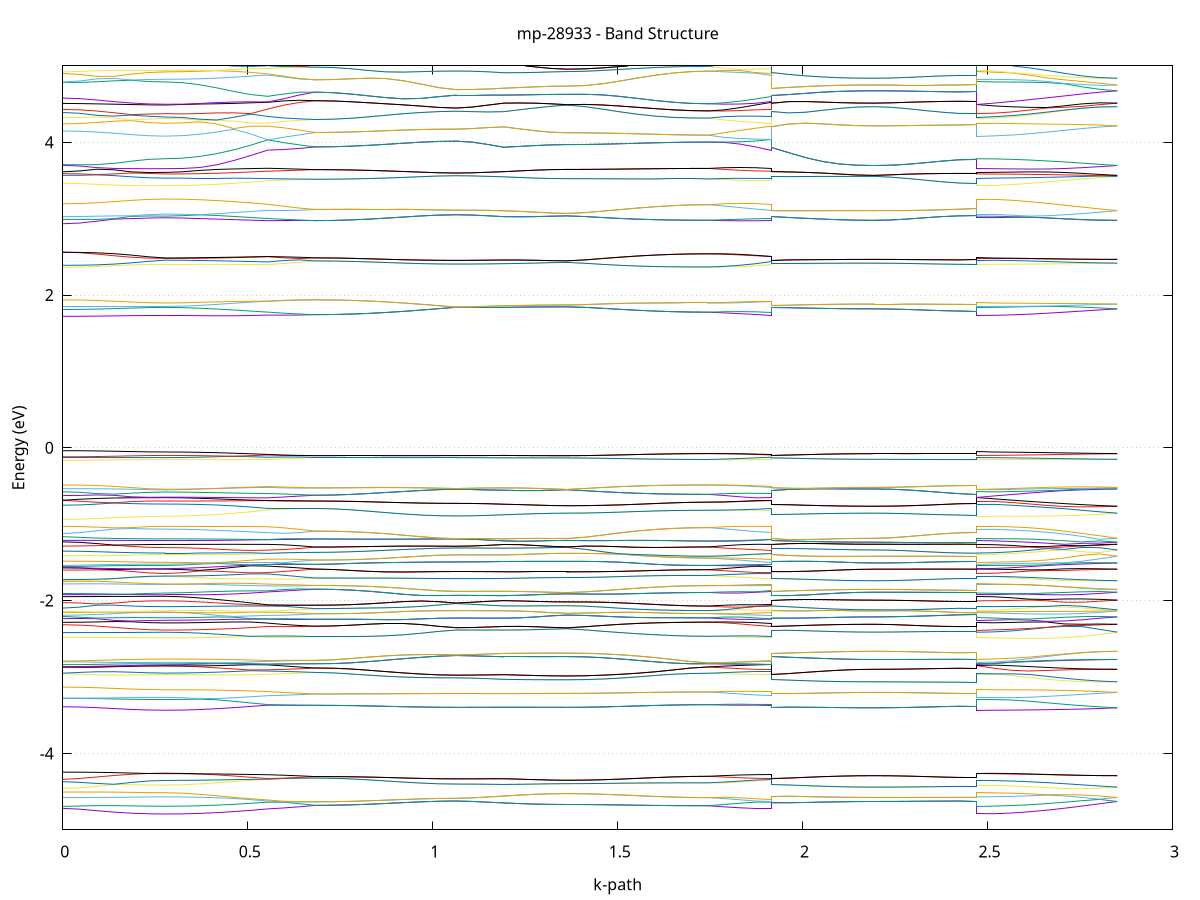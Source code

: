 set title 'mp-28933 - Band Structure'
set xlabel 'k-path'
set ylabel 'Energy (eV)'
set grid y
set yrange [-5:5]
set terminal png size 800,600
set output 'mp-28933_bands_gnuplot.png'
plot '-' using 1:2 with lines notitle, '-' using 1:2 with lines notitle, '-' using 1:2 with lines notitle, '-' using 1:2 with lines notitle, '-' using 1:2 with lines notitle, '-' using 1:2 with lines notitle, '-' using 1:2 with lines notitle, '-' using 1:2 with lines notitle, '-' using 1:2 with lines notitle, '-' using 1:2 with lines notitle, '-' using 1:2 with lines notitle, '-' using 1:2 with lines notitle, '-' using 1:2 with lines notitle, '-' using 1:2 with lines notitle, '-' using 1:2 with lines notitle, '-' using 1:2 with lines notitle, '-' using 1:2 with lines notitle, '-' using 1:2 with lines notitle, '-' using 1:2 with lines notitle, '-' using 1:2 with lines notitle, '-' using 1:2 with lines notitle, '-' using 1:2 with lines notitle, '-' using 1:2 with lines notitle, '-' using 1:2 with lines notitle, '-' using 1:2 with lines notitle, '-' using 1:2 with lines notitle, '-' using 1:2 with lines notitle, '-' using 1:2 with lines notitle, '-' using 1:2 with lines notitle, '-' using 1:2 with lines notitle, '-' using 1:2 with lines notitle, '-' using 1:2 with lines notitle, '-' using 1:2 with lines notitle, '-' using 1:2 with lines notitle, '-' using 1:2 with lines notitle, '-' using 1:2 with lines notitle, '-' using 1:2 with lines notitle, '-' using 1:2 with lines notitle, '-' using 1:2 with lines notitle, '-' using 1:2 with lines notitle, '-' using 1:2 with lines notitle, '-' using 1:2 with lines notitle, '-' using 1:2 with lines notitle, '-' using 1:2 with lines notitle, '-' using 1:2 with lines notitle, '-' using 1:2 with lines notitle, '-' using 1:2 with lines notitle, '-' using 1:2 with lines notitle, '-' using 1:2 with lines notitle, '-' using 1:2 with lines notitle, '-' using 1:2 with lines notitle, '-' using 1:2 with lines notitle, '-' using 1:2 with lines notitle, '-' using 1:2 with lines notitle, '-' using 1:2 with lines notitle, '-' using 1:2 with lines notitle, '-' using 1:2 with lines notitle, '-' using 1:2 with lines notitle, '-' using 1:2 with lines notitle, '-' using 1:2 with lines notitle, '-' using 1:2 with lines notitle, '-' using 1:2 with lines notitle, '-' using 1:2 with lines notitle, '-' using 1:2 with lines notitle, '-' using 1:2 with lines notitle, '-' using 1:2 with lines notitle, '-' using 1:2 with lines notitle, '-' using 1:2 with lines notitle, '-' using 1:2 with lines notitle, '-' using 1:2 with lines notitle, '-' using 1:2 with lines notitle, '-' using 1:2 with lines notitle, '-' using 1:2 with lines notitle, '-' using 1:2 with lines notitle, '-' using 1:2 with lines notitle, '-' using 1:2 with lines notitle, '-' using 1:2 with lines notitle, '-' using 1:2 with lines notitle, '-' using 1:2 with lines notitle, '-' using 1:2 with lines notitle, '-' using 1:2 with lines notitle, '-' using 1:2 with lines notitle, '-' using 1:2 with lines notitle, '-' using 1:2 with lines notitle, '-' using 1:2 with lines notitle, '-' using 1:2 with lines notitle, '-' using 1:2 with lines notitle, '-' using 1:2 with lines notitle, '-' using 1:2 with lines notitle, '-' using 1:2 with lines notitle, '-' using 1:2 with lines notitle, '-' using 1:2 with lines notitle, '-' using 1:2 with lines notitle, '-' using 1:2 with lines notitle, '-' using 1:2 with lines notitle, '-' using 1:2 with lines notitle, '-' using 1:2 with lines notitle, '-' using 1:2 with lines notitle, '-' using 1:2 with lines notitle, '-' using 1:2 with lines notitle, '-' using 1:2 with lines notitle, '-' using 1:2 with lines notitle, '-' using 1:2 with lines notitle, '-' using 1:2 with lines notitle, '-' using 1:2 with lines notitle, '-' using 1:2 with lines notitle, '-' using 1:2 with lines notitle, '-' using 1:2 with lines notitle, '-' using 1:2 with lines notitle, '-' using 1:2 with lines notitle, '-' using 1:2 with lines notitle, '-' using 1:2 with lines notitle, '-' using 1:2 with lines notitle, '-' using 1:2 with lines notitle, '-' using 1:2 with lines notitle, '-' using 1:2 with lines notitle, '-' using 1:2 with lines notitle, '-' using 1:2 with lines notitle, '-' using 1:2 with lines notitle, '-' using 1:2 with lines notitle, '-' using 1:2 with lines notitle, '-' using 1:2 with lines notitle, '-' using 1:2 with lines notitle, '-' using 1:2 with lines notitle, '-' using 1:2 with lines notitle, '-' using 1:2 with lines notitle, '-' using 1:2 with lines notitle, '-' using 1:2 with lines notitle, '-' using 1:2 with lines notitle, '-' using 1:2 with lines notitle, '-' using 1:2 with lines notitle, '-' using 1:2 with lines notitle, '-' using 1:2 with lines notitle, '-' using 1:2 with lines notitle, '-' using 1:2 with lines notitle, '-' using 1:2 with lines notitle, '-' using 1:2 with lines notitle, '-' using 1:2 with lines notitle, '-' using 1:2 with lines notitle, '-' using 1:2 with lines notitle, '-' using 1:2 with lines notitle, '-' using 1:2 with lines notitle, '-' using 1:2 with lines notitle, '-' using 1:2 with lines notitle, '-' using 1:2 with lines notitle, '-' using 1:2 with lines notitle, '-' using 1:2 with lines notitle, '-' using 1:2 with lines notitle, '-' using 1:2 with lines notitle, '-' using 1:2 with lines notitle, '-' using 1:2 with lines notitle, '-' using 1:2 with lines notitle, '-' using 1:2 with lines notitle, '-' using 1:2 with lines notitle, '-' using 1:2 with lines notitle, '-' using 1:2 with lines notitle, '-' using 1:2 with lines notitle, '-' using 1:2 with lines notitle, '-' using 1:2 with lines notitle, '-' using 1:2 with lines notitle, '-' using 1:2 with lines notitle, '-' using 1:2 with lines notitle, '-' using 1:2 with lines notitle, '-' using 1:2 with lines notitle, '-' using 1:2 with lines notitle, '-' using 1:2 with lines notitle, '-' using 1:2 with lines notitle, '-' using 1:2 with lines notitle, '-' using 1:2 with lines notitle, '-' using 1:2 with lines notitle, '-' using 1:2 with lines notitle, '-' using 1:2 with lines notitle, '-' using 1:2 with lines notitle, '-' using 1:2 with lines notitle, '-' using 1:2 with lines notitle, '-' using 1:2 with lines notitle, '-' using 1:2 with lines notitle, '-' using 1:2 with lines notitle, '-' using 1:2 with lines notitle, '-' using 1:2 with lines notitle, '-' using 1:2 with lines notitle, '-' using 1:2 with lines notitle, '-' using 1:2 with lines notitle, '-' using 1:2 with lines notitle, '-' using 1:2 with lines notitle, '-' using 1:2 with lines notitle, '-' using 1:2 with lines notitle, '-' using 1:2 with lines notitle, '-' using 1:2 with lines notitle, '-' using 1:2 with lines notitle, '-' using 1:2 with lines notitle, '-' using 1:2 with lines notitle, '-' using 1:2 with lines notitle, '-' using 1:2 with lines notitle, '-' using 1:2 with lines notitle, '-' using 1:2 with lines notitle, '-' using 1:2 with lines notitle, '-' using 1:2 with lines notitle, '-' using 1:2 with lines notitle, '-' using 1:2 with lines notitle, '-' using 1:2 with lines notitle, '-' using 1:2 with lines notitle, '-' using 1:2 with lines notitle, '-' using 1:2 with lines notitle, '-' using 1:2 with lines notitle, '-' using 1:2 with lines notitle, '-' using 1:2 with lines notitle, '-' using 1:2 with lines notitle, '-' using 1:2 with lines notitle, '-' using 1:2 with lines notitle, '-' using 1:2 with lines notitle, '-' using 1:2 with lines notitle, '-' using 1:2 with lines notitle, '-' using 1:2 with lines notitle, '-' using 1:2 with lines notitle, '-' using 1:2 with lines notitle, '-' using 1:2 with lines notitle, '-' using 1:2 with lines notitle, '-' using 1:2 with lines notitle, '-' using 1:2 with lines notitle, '-' using 1:2 with lines notitle, '-' using 1:2 with lines notitle, '-' using 1:2 with lines notitle, '-' using 1:2 with lines notitle, '-' using 1:2 with lines notitle, '-' using 1:2 with lines notitle, '-' using 1:2 with lines notitle, '-' using 1:2 with lines notitle, '-' using 1:2 with lines notitle, '-' using 1:2 with lines notitle, '-' using 1:2 with lines notitle, '-' using 1:2 with lines notitle, '-' using 1:2 with lines notitle, '-' using 1:2 with lines notitle, '-' using 1:2 with lines notitle, '-' using 1:2 with lines notitle, '-' using 1:2 with lines notitle, '-' using 1:2 with lines notitle, '-' using 1:2 with lines notitle, '-' using 1:2 with lines notitle
0.000000 -22.579376
0.046186 -22.579176
0.092372 -22.578776
0.138557 -22.578076
0.184743 -22.577376
0.230929 -22.576676
0.277115 -22.576476
0.277115 -22.576476
0.323295 -22.576076
0.369475 -22.574876
0.415655 -22.573076
0.461835 -22.570576
0.508015 -22.567476
0.554195 -22.564076
0.554195 -22.564076
0.597046 -22.563076
0.639897 -22.562076
0.682748 -22.560876
0.682748 -22.560876
0.730392 -22.560676
0.778036 -22.560376
0.825680 -22.559776
0.873324 -22.558976
0.920968 -22.557976
0.968612 -22.556976
1.016256 -22.555776
1.063900 -22.554676
1.063900 -22.554676
1.106751 -22.556076
1.149602 -22.557576
1.192454 -22.558976
1.192454 -22.558976
1.235175 -22.557976
1.277896 -22.556876
1.320617 -22.555876
1.363338 -22.555276
1.363338 -22.555276
1.410982 -22.555676
1.458626 -22.556476
1.506270 -22.557276
1.553914 -22.557976
1.601558 -22.558576
1.649202 -22.558976
1.696846 -22.559276
1.744490 -22.559376
1.744490 -22.559376
1.787211 -22.560276
1.829932 -22.561376
1.872653 -22.562676
1.915375 -22.564076
1.915375 -22.558976
1.961554 -22.562476
2.007734 -22.565476
2.053914 -22.567976
2.100094 -22.569876
2.146274 -22.571076
2.192454 -22.571476
2.192454 -22.571476
2.238640 -22.571476
2.284826 -22.571476
2.331012 -22.571476
2.377198 -22.571476
2.423384 -22.571576
2.469569 -22.571576
2.469569 -22.576476
2.517213 -22.576376
2.564857 -22.576076
2.612501 -22.575576
2.660145 -22.574976
2.707789 -22.574176
2.755433 -22.573276
2.803077 -22.572376
2.850721 -22.571476
e
0.000000 -22.564076
0.046186 -22.564276
0.092372 -22.564676
0.138557 -22.565376
0.184743 -22.566176
0.230929 -22.566776
0.277115 -22.567076
0.277115 -22.567076
0.323295 -22.566676
0.369475 -22.565476
0.415655 -22.563476
0.461835 -22.560976
0.508015 -22.557776
0.554195 -22.555976
0.554195 -22.555976
0.597046 -22.557776
0.639897 -22.559376
0.682748 -22.560876
0.682748 -22.560876
0.730392 -22.560676
0.778036 -22.560376
0.825680 -22.559776
0.873324 -22.558976
0.920968 -22.557976
0.968612 -22.556976
1.016256 -22.555776
1.063900 -22.554676
1.063900 -22.554676
1.106751 -22.556076
1.149602 -22.557576
1.192454 -22.558976
1.192454 -22.558976
1.235175 -22.557976
1.277896 -22.556876
1.320617 -22.555876
1.363338 -22.555276
1.363338 -22.555276
1.410982 -22.555676
1.458626 -22.556476
1.506270 -22.557276
1.553914 -22.557976
1.601558 -22.558576
1.649202 -22.558976
1.696846 -22.559276
1.744490 -22.559376
1.744490 -22.559376
1.787211 -22.558576
1.829932 -22.557776
1.872653 -22.556876
1.915375 -22.555976
1.915375 -22.558976
1.961554 -22.562476
2.007734 -22.565476
2.053914 -22.567976
2.100094 -22.569876
2.146274 -22.571076
2.192454 -22.571476
2.192454 -22.571476
2.238640 -22.571476
2.284826 -22.571476
2.331012 -22.571476
2.377198 -22.571476
2.423384 -22.571576
2.469569 -22.571576
2.469569 -22.567076
2.517213 -22.567176
2.564857 -22.567376
2.612501 -22.567776
2.660145 -22.568276
2.707789 -22.568976
2.755433 -22.569676
2.803077 -22.570576
2.850721 -22.571476
e
0.000000 -22.542176
0.046186 -22.542076
0.092372 -22.541976
0.138557 -22.541776
0.184743 -22.541576
0.230929 -22.541376
0.277115 -22.541276
0.277115 -22.541276
0.323295 -22.541776
0.369475 -22.543276
0.415655 -22.545476
0.461835 -22.548476
0.508015 -22.552076
0.554195 -22.554376
0.554195 -22.554376
0.597046 -22.552376
0.639897 -22.550476
0.682748 -22.548676
0.682748 -22.548676
0.730392 -22.548776
0.778036 -22.549076
0.825680 -22.549576
0.873324 -22.550276
0.920968 -22.551276
0.968612 -22.552276
1.016256 -22.553376
1.063900 -22.554576
1.063900 -22.554576
1.106751 -22.553076
1.149602 -22.551576
1.192454 -22.550076
1.192454 -22.550076
1.235175 -22.551176
1.277896 -22.552276
1.320617 -22.553276
1.363338 -22.553876
1.363338 -22.553876
1.410982 -22.553476
1.458626 -22.552676
1.506270 -22.551976
1.553914 -22.551376
1.601558 -22.550876
1.649202 -22.550476
1.696846 -22.550176
1.744490 -22.550176
1.744490 -22.550176
1.787211 -22.551476
1.829932 -22.552676
1.872653 -22.553576
1.915375 -22.554376
1.915375 -22.550076
1.961554 -22.546676
2.007734 -22.543576
2.053914 -22.540976
2.100094 -22.538976
2.146274 -22.537776
2.192454 -22.537376
2.192454 -22.537376
2.238640 -22.537376
2.284826 -22.537376
2.331012 -22.537376
2.377198 -22.537376
2.423384 -22.537376
2.469569 -22.537376
2.469569 -22.541276
2.517213 -22.541276
2.564857 -22.540976
2.612501 -22.540676
2.660145 -22.540176
2.707789 -22.539576
2.755433 -22.538876
2.803077 -22.538176
2.850721 -22.537376
e
0.000000 -22.532776
0.046186 -22.532776
0.092372 -22.532976
0.138557 -22.533176
0.184743 -22.533376
0.230929 -22.533576
0.277115 -22.533676
0.277115 -22.533676
0.323295 -22.533976
0.369475 -22.534976
0.415655 -22.536576
0.461835 -22.538776
0.508015 -22.541476
0.554195 -22.544576
0.554195 -22.544576
0.597046 -22.545676
0.639897 -22.547076
0.682748 -22.548676
0.682748 -22.548676
0.730392 -22.548776
0.778036 -22.549076
0.825680 -22.549576
0.873324 -22.550276
0.920968 -22.551276
0.968612 -22.552276
1.016256 -22.553376
1.063900 -22.554576
1.063900 -22.554576
1.106751 -22.553076
1.149602 -22.551576
1.192454 -22.550076
1.192454 -22.550076
1.235175 -22.551176
1.277896 -22.552276
1.320617 -22.553276
1.363338 -22.553876
1.363338 -22.553876
1.410982 -22.553476
1.458626 -22.552676
1.506270 -22.551976
1.553914 -22.551376
1.601558 -22.550876
1.649202 -22.550476
1.696846 -22.550176
1.744490 -22.550176
1.744490 -22.550176
1.787211 -22.548676
1.829932 -22.547276
1.872653 -22.545876
1.915375 -22.544576
1.915375 -22.550076
1.961554 -22.546676
2.007734 -22.543576
2.053914 -22.540976
2.100094 -22.538976
2.146274 -22.537776
2.192454 -22.537376
2.192454 -22.537376
2.238640 -22.537376
2.284826 -22.537376
2.331012 -22.537376
2.377198 -22.537376
2.423384 -22.537376
2.469569 -22.537376
2.469569 -22.533676
2.517213 -22.533676
2.564857 -22.533976
2.612501 -22.534276
2.660145 -22.534676
2.707789 -22.535276
2.755433 -22.535976
2.803077 -22.536676
2.850721 -22.537376
e
0.000000 -22.199876
0.046186 -22.199876
0.092372 -22.199876
0.138557 -22.199876
0.184743 -22.199876
0.230929 -22.199776
0.277115 -22.199776
0.277115 -22.199776
0.323295 -22.199576
0.369475 -22.198976
0.415655 -22.198076
0.461835 -22.196776
0.508015 -22.195176
0.554195 -22.193476
0.554195 -22.193476
0.597046 -22.192776
0.639897 -22.191976
0.682748 -22.191276
0.682748 -22.191276
0.730392 -22.190776
0.778036 -22.189176
0.825680 -22.186676
0.873324 -22.183276
0.920968 -22.179176
0.968612 -22.174376
1.016256 -22.169276
1.063900 -22.165076
1.063900 -22.165076
1.106751 -22.165176
1.149602 -22.165576
1.192454 -22.165976
1.192454 -22.165976
1.235175 -22.165676
1.277896 -22.165376
1.320617 -22.165176
1.363338 -22.165076
1.363338 -22.165076
1.410982 -22.169276
1.458626 -22.174376
1.506270 -22.179076
1.553914 -22.183276
1.601558 -22.186576
1.649202 -22.189076
1.696846 -22.190676
1.744490 -22.191176
1.744490 -22.191176
1.787211 -22.191776
1.829932 -22.192276
1.872653 -22.192876
1.915375 -22.193476
1.915375 -22.165976
1.961554 -22.167276
2.007734 -22.168576
2.053914 -22.169576
2.100094 -22.170376
2.146274 -22.170876
2.192454 -22.171076
2.192454 -22.171076
2.238640 -22.171076
2.284826 -22.171076
2.331012 -22.171076
2.377198 -22.170976
2.423384 -22.170976
2.469569 -22.170976
2.469569 -22.199776
2.517213 -22.199276
2.564857 -22.197676
2.612501 -22.195076
2.660145 -22.191576
2.707789 -22.187276
2.755433 -22.182276
2.803077 -22.176776
2.850721 -22.171076
e
0.000000 -22.182576
0.046186 -22.182576
0.092372 -22.182576
0.138557 -22.182476
0.184743 -22.182476
0.230929 -22.182476
0.277115 -22.182476
0.277115 -22.182476
0.323295 -22.182676
0.369475 -22.183276
0.415655 -22.184276
0.461835 -22.185576
0.508015 -22.187176
0.554195 -22.188976
0.554195 -22.188976
0.597046 -22.189776
0.639897 -22.190476
0.682748 -22.191276
0.682748 -22.191276
0.730392 -22.190776
0.778036 -22.189176
0.825680 -22.186676
0.873324 -22.183276
0.920968 -22.179176
0.968612 -22.174376
1.016256 -22.169276
1.063900 -22.165076
1.063900 -22.165076
1.106751 -22.165176
1.149602 -22.165576
1.192454 -22.165976
1.192454 -22.165976
1.235175 -22.165676
1.277896 -22.165376
1.320617 -22.165176
1.363338 -22.165076
1.363338 -22.165076
1.410982 -22.169276
1.458626 -22.174376
1.506270 -22.179076
1.553914 -22.183276
1.601558 -22.186576
1.649202 -22.189076
1.696846 -22.190676
1.744490 -22.191176
1.744490 -22.191176
1.787211 -22.190576
1.829932 -22.190076
1.872653 -22.189476
1.915375 -22.188976
1.915375 -22.165976
1.961554 -22.167276
2.007734 -22.168576
2.053914 -22.169576
2.100094 -22.170376
2.146274 -22.170876
2.192454 -22.171076
2.192454 -22.171076
2.238640 -22.171076
2.284826 -22.171076
2.331012 -22.171076
2.377198 -22.170976
2.423384 -22.170976
2.469569 -22.170976
2.469569 -22.182476
2.517213 -22.181976
2.564857 -22.180476
2.612501 -22.178076
2.660145 -22.174776
2.707789 -22.170876
2.755433 -22.166276
2.803077 -22.165276
2.850721 -22.171076
e
0.000000 -22.140376
0.046186 -22.140376
0.092372 -22.140376
0.138557 -22.140376
0.184743 -22.140376
0.230929 -22.140376
0.277115 -22.140376
0.277115 -22.140376
0.323295 -22.140276
0.369475 -22.139876
0.415655 -22.139276
0.461835 -22.138476
0.508015 -22.137576
0.554195 -22.136476
0.554195 -22.136476
0.597046 -22.135976
0.639897 -22.135576
0.682748 -22.135076
0.682748 -22.135076
0.730392 -22.135576
0.778036 -22.137276
0.825680 -22.139876
0.873324 -22.143476
0.920968 -22.147776
0.968612 -22.152676
1.016256 -22.157976
1.063900 -22.162176
1.063900 -22.162176
1.106751 -22.162076
1.149602 -22.161676
1.192454 -22.161176
1.192454 -22.161176
1.235175 -22.161576
1.277896 -22.161876
1.320617 -22.162076
1.363338 -22.162176
1.363338 -22.162176
1.410982 -22.157876
1.458626 -22.152676
1.506270 -22.147776
1.553914 -22.143476
1.601558 -22.139876
1.649202 -22.137276
1.696846 -22.135576
1.744490 -22.135076
1.744490 -22.135076
1.787211 -22.135376
1.829932 -22.135776
1.872653 -22.136076
1.915375 -22.136476
1.915375 -22.161176
1.961554 -22.159976
2.007734 -22.158676
2.053914 -22.157676
2.100094 -22.156876
2.146274 -22.156376
2.192454 -22.156176
2.192454 -22.156176
2.238640 -22.156176
2.284826 -22.156176
2.331012 -22.156176
2.377198 -22.156176
2.423384 -22.156176
2.469569 -22.156176
2.469569 -22.140376
2.517213 -22.140976
2.564857 -22.142776
2.612501 -22.145776
2.660145 -22.149576
2.707789 -22.154276
2.755433 -22.159576
2.803077 -22.161376
2.850721 -22.156176
e
0.000000 -22.129876
0.046186 -22.129876
0.092372 -22.129876
0.138557 -22.129876
0.184743 -22.129776
0.230929 -22.129876
0.277115 -22.129776
0.277115 -22.129776
0.323295 -22.129976
0.369475 -22.130276
0.415655 -22.130876
0.461835 -22.131676
0.508015 -22.132576
0.554195 -22.133676
0.554195 -22.133676
0.597046 -22.134076
0.639897 -22.134576
0.682748 -22.135076
0.682748 -22.135076
0.730392 -22.135576
0.778036 -22.137276
0.825680 -22.139876
0.873324 -22.143476
0.920968 -22.147776
0.968612 -22.152676
1.016256 -22.157976
1.063900 -22.162176
1.063900 -22.162176
1.106751 -22.162076
1.149602 -22.161676
1.192454 -22.161176
1.192454 -22.161176
1.235175 -22.161576
1.277896 -22.161876
1.320617 -22.162076
1.363338 -22.162176
1.363338 -22.162176
1.410982 -22.157876
1.458626 -22.152676
1.506270 -22.147776
1.553914 -22.143476
1.601558 -22.139876
1.649202 -22.137276
1.696846 -22.135576
1.744490 -22.135076
1.744490 -22.135076
1.787211 -22.134676
1.829932 -22.134376
1.872653 -22.133976
1.915375 -22.133676
1.915375 -22.161176
1.961554 -22.159976
2.007734 -22.158676
2.053914 -22.157676
2.100094 -22.156876
2.146274 -22.156376
2.192454 -22.156176
2.192454 -22.156176
2.238640 -22.156176
2.284826 -22.156176
2.331012 -22.156176
2.377198 -22.156176
2.423384 -22.156176
2.469569 -22.156176
2.469569 -22.129776
2.517213 -22.130276
2.564857 -22.131776
2.612501 -22.134276
2.660145 -22.137476
2.707789 -22.141476
2.755433 -22.146076
2.803077 -22.151076
2.850721 -22.156176
e
0.000000 -19.313976
0.046186 -19.314076
0.092372 -19.314076
0.138557 -19.314076
0.184743 -19.314076
0.230929 -19.314176
0.277115 -19.314176
0.277115 -19.314176
0.323295 -19.313776
0.369475 -19.312776
0.415655 -19.311076
0.461835 -19.308876
0.508015 -19.306176
0.554195 -19.302976
0.554195 -19.302976
0.597046 -19.301676
0.639897 -19.300376
0.682748 -19.298876
0.682748 -19.298876
0.730392 -19.298576
0.778036 -19.297476
0.825680 -19.295676
0.873324 -19.293376
0.920968 -19.290676
0.968612 -19.287976
1.016256 -19.285576
1.063900 -19.284576
1.063900 -19.284576
1.106751 -19.284576
1.149602 -19.284776
1.192454 -19.284976
1.192454 -19.284976
1.235175 -19.284876
1.277896 -19.284776
1.320617 -19.284676
1.363338 -19.284676
1.363338 -19.284676
1.410982 -19.285676
1.458626 -19.287976
1.506270 -19.290676
1.553914 -19.293276
1.601558 -19.295576
1.649202 -19.297276
1.696846 -19.298276
1.744490 -19.298676
1.744490 -19.298676
1.787211 -19.299776
1.829932 -19.300876
1.872653 -19.301976
1.915375 -19.302976
1.915375 -19.284976
1.961554 -19.285876
2.007734 -19.286976
2.053914 -19.288076
2.100094 -19.288876
2.146274 -19.289476
2.192454 -19.289676
2.192454 -19.289676
2.238640 -19.289776
2.284826 -19.289876
2.331012 -19.290076
2.377198 -19.290176
2.423384 -19.290376
2.469569 -19.290376
2.469569 -19.314176
2.517213 -19.313676
2.564857 -19.312376
2.612501 -19.310176
2.660145 -19.307276
2.707789 -19.303576
2.755433 -19.299376
2.803077 -19.294676
2.850721 -19.289676
e
0.000000 -19.280276
0.046186 -19.280276
0.092372 -19.280276
0.138557 -19.280176
0.184743 -19.280176
0.230929 -19.280176
0.277115 -19.280076
0.277115 -19.280076
0.323295 -19.280676
0.369475 -19.282176
0.415655 -19.284576
0.461835 -19.287576
0.508015 -19.290876
0.554195 -19.294476
0.554195 -19.294476
0.597046 -19.295976
0.639897 -19.297476
0.682748 -19.298876
0.682748 -19.298876
0.730392 -19.298576
0.778036 -19.297476
0.825680 -19.295676
0.873324 -19.293376
0.920968 -19.290676
0.968612 -19.287976
1.016256 -19.285576
1.063900 -19.284576
1.063900 -19.284576
1.106751 -19.284576
1.149602 -19.284776
1.192454 -19.284976
1.192454 -19.284976
1.235175 -19.284876
1.277896 -19.284776
1.320617 -19.284676
1.363338 -19.284676
1.363338 -19.284676
1.410982 -19.285676
1.458626 -19.287976
1.506270 -19.290676
1.553914 -19.293276
1.601558 -19.295576
1.649202 -19.297276
1.696846 -19.298276
1.744490 -19.298676
1.744490 -19.298676
1.787211 -19.297576
1.829932 -19.296576
1.872653 -19.295476
1.915375 -19.294476
1.915375 -19.284976
1.961554 -19.285876
2.007734 -19.286976
2.053914 -19.288076
2.100094 -19.288876
2.146274 -19.289476
2.192454 -19.289676
2.192454 -19.289676
2.238640 -19.289776
2.284826 -19.289876
2.331012 -19.290076
2.377198 -19.290176
2.423384 -19.290376
2.469569 -19.290376
2.469569 -19.280076
2.517213 -19.279776
2.564857 -19.278776
2.612501 -19.277276
2.660145 -19.275176
2.707789 -19.274476
2.755433 -19.279476
2.803077 -19.284576
2.850721 -19.289676
e
0.000000 -19.257176
0.046186 -19.257176
0.092372 -19.257176
0.138557 -19.257176
0.184743 -19.257176
0.230929 -19.257176
0.277115 -19.257176
0.277115 -19.257176
0.323295 -19.257076
0.369475 -19.256976
0.415655 -19.256676
0.461835 -19.256376
0.508015 -19.255976
0.554195 -19.255676
0.554195 -19.255676
0.597046 -19.255476
0.639897 -19.255276
0.682748 -19.255076
0.682748 -19.255076
0.730392 -19.255476
0.778036 -19.256576
0.825680 -19.258376
0.873324 -19.260676
0.920968 -19.263376
0.968612 -19.266276
1.016256 -19.268676
1.063900 -19.269676
1.063900 -19.269676
1.106751 -19.269576
1.149602 -19.269376
1.192454 -19.269076
1.192454 -19.269076
1.235175 -19.269176
1.277896 -19.269276
1.320617 -19.269376
1.363338 -19.269376
1.363338 -19.269376
1.410982 -19.268376
1.458626 -19.266076
1.506270 -19.263376
1.553914 -19.260776
1.601558 -19.258576
1.649202 -19.256876
1.696846 -19.255776
1.744490 -19.255476
1.744490 -19.255476
1.787211 -19.255576
1.829932 -19.255576
1.872653 -19.255676
1.915375 -19.255676
1.915375 -19.269076
1.961554 -19.268076
2.007734 -19.266976
2.053914 -19.265776
2.100094 -19.264876
2.146274 -19.264276
2.192454 -19.264076
2.192454 -19.264076
2.238640 -19.264076
2.284826 -19.264076
2.331012 -19.264076
2.377198 -19.264076
2.423384 -19.264076
2.469569 -19.264076
2.469569 -19.257176
2.517213 -19.259076
2.564857 -19.262076
2.612501 -19.265676
2.660145 -19.269876
2.707789 -19.272676
2.755433 -19.269876
2.803077 -19.266976
2.850721 -19.264076
e
0.000000 -19.256976
0.046186 -19.256976
0.092372 -19.256876
0.138557 -19.256776
0.184743 -19.256676
0.230929 -19.256576
0.277115 -19.256576
0.277115 -19.256576
0.323295 -19.256376
0.369475 -19.256076
0.415655 -19.255676
0.461835 -19.255276
0.508015 -19.254976
0.554195 -19.254976
0.554195 -19.254976
0.597046 -19.254976
0.639897 -19.254976
0.682748 -19.255076
0.682748 -19.255076
0.730392 -19.255476
0.778036 -19.256576
0.825680 -19.258376
0.873324 -19.260676
0.920968 -19.263376
0.968612 -19.266276
1.016256 -19.268676
1.063900 -19.269676
1.063900 -19.269676
1.106751 -19.269576
1.149602 -19.269376
1.192454 -19.269076
1.192454 -19.269076
1.235175 -19.269176
1.277896 -19.269276
1.320617 -19.269376
1.363338 -19.269376
1.363338 -19.269376
1.410982 -19.268376
1.458626 -19.266076
1.506270 -19.263376
1.553914 -19.260776
1.601558 -19.258576
1.649202 -19.256876
1.696846 -19.255776
1.744490 -19.255476
1.744490 -19.255476
1.787211 -19.255276
1.829932 -19.255176
1.872653 -19.254976
1.915375 -19.254976
1.915375 -19.269076
1.961554 -19.268076
2.007734 -19.266976
2.053914 -19.265776
2.100094 -19.264876
2.146274 -19.264276
2.192454 -19.264076
2.192454 -19.264076
2.238640 -19.264076
2.284826 -19.264076
2.331012 -19.264076
2.377198 -19.264076
2.423384 -19.264076
2.469569 -19.264076
2.469569 -19.256576
2.517213 -19.255376
2.564857 -19.254676
2.612501 -19.254776
2.660145 -19.255476
2.707789 -19.256876
2.755433 -19.258876
2.803077 -19.261376
2.850721 -19.264076
e
0.000000 -19.028376
0.046186 -19.028376
0.092372 -19.028376
0.138557 -19.028376
0.184743 -19.028376
0.230929 -19.028376
0.277115 -19.028376
0.277115 -19.028376
0.323295 -19.027876
0.369475 -19.026576
0.415655 -19.024476
0.461835 -19.021676
0.508015 -19.018276
0.554195 -19.014576
0.554195 -19.014576
0.597046 -19.012876
0.639897 -19.011176
0.682748 -19.009476
0.682748 -19.009476
0.730392 -19.009376
0.778036 -19.009076
0.825680 -19.008576
0.873324 -19.007876
0.920968 -19.007076
0.968612 -19.006076
1.016256 -19.004876
1.063900 -19.003876
1.063900 -19.003876
1.106751 -19.004776
1.149602 -19.005976
1.192454 -19.007176
1.192454 -19.007176
1.235175 -19.006376
1.277896 -19.005576
1.320617 -19.004776
1.363338 -19.004176
1.363338 -19.004176
1.410982 -19.005276
1.458626 -19.006376
1.506270 -19.007376
1.553914 -19.008276
1.601558 -19.008976
1.649202 -19.009476
1.696846 -19.009676
1.744490 -19.009876
1.744490 -19.009876
1.787211 -19.011076
1.829932 -19.012276
1.872653 -19.013476
1.915375 -19.014576
1.915375 -19.007176
1.961554 -19.009876
2.007734 -19.012376
2.053914 -19.014476
2.100094 -19.015976
2.146274 -19.016976
2.192454 -19.017276
2.192454 -19.017276
2.238640 -19.017276
2.284826 -19.017376
2.331012 -19.017376
2.377198 -19.017376
2.423384 -19.017476
2.469569 -19.017476
2.469569 -19.028376
2.517213 -19.028176
2.564857 -19.027576
2.612501 -19.026676
2.660145 -19.025376
2.707789 -19.023776
2.755433 -19.021876
2.803077 -19.019676
2.850721 -19.017276
e
0.000000 -18.999476
0.046186 -18.999476
0.092372 -18.999476
0.138557 -18.999476
0.184743 -18.999476
0.230929 -18.999376
0.277115 -18.999376
0.277115 -18.999376
0.323295 -18.999276
0.369475 -18.999076
0.415655 -18.998776
0.461835 -18.998376
0.508015 -19.001076
0.554195 -19.004676
0.554195 -19.004676
0.597046 -19.006276
0.639897 -19.007876
0.682748 -19.009476
0.682748 -19.009476
0.730392 -19.009376
0.778036 -19.009076
0.825680 -19.008576
0.873324 -19.007876
0.920968 -19.007076
0.968612 -19.006076
1.016256 -19.004876
1.063900 -19.003876
1.063900 -19.003876
1.106751 -19.004776
1.149602 -19.005976
1.192454 -19.007176
1.192454 -19.007176
1.235175 -19.006376
1.277896 -19.005576
1.320617 -19.004776
1.363338 -19.004176
1.363338 -19.004176
1.410982 -19.005276
1.458626 -19.006376
1.506270 -19.007376
1.553914 -19.008276
1.601558 -19.008876
1.649202 -19.009476
1.696846 -19.009676
1.744490 -19.009876
1.744490 -19.009876
1.787211 -19.008576
1.829932 -19.007276
1.872653 -19.005976
1.915375 -19.004676
1.915375 -19.007076
1.961554 -19.009876
2.007734 -19.012376
2.053914 -19.014476
2.100094 -19.015976
2.146274 -19.016976
2.192454 -19.017276
2.192454 -19.017276
2.238640 -19.017276
2.284826 -19.017376
2.331012 -19.017376
2.377198 -19.017376
2.423384 -19.017476
2.469569 -19.017476
2.469569 -18.999376
2.517213 -19.000176
2.564857 -19.001876
2.612501 -19.004176
2.660145 -19.006676
2.707789 -19.009276
2.755433 -19.012076
2.803077 -19.014676
2.850721 -19.017276
e
0.000000 -18.994276
0.046186 -18.994376
0.092372 -18.994576
0.138557 -18.994776
0.184743 -18.994976
0.230929 -18.995076
0.277115 -18.995176
0.277115 -18.995176
0.323295 -18.995176
0.369475 -18.995376
0.415655 -18.995576
0.461835 -18.997776
0.508015 -18.997876
0.554195 -18.997276
0.554195 -18.997276
0.597046 -18.997176
0.639897 -18.997076
0.682748 -18.996976
0.682748 -18.996976
0.730392 -18.997076
0.778036 -18.997476
0.825680 -18.998176
0.873324 -18.999076
0.920968 -19.000076
0.968612 -19.001276
1.016256 -19.002476
1.063900 -19.003576
1.063900 -19.003576
1.106751 -19.002676
1.149602 -19.001676
1.192454 -19.000576
1.192454 -19.000576
1.235175 -19.001476
1.277896 -19.002376
1.320617 -19.003176
1.363338 -19.003776
1.363338 -19.003776
1.410982 -19.002676
1.458626 -19.001376
1.506270 -19.000176
1.553914 -18.999076
1.601558 -18.998176
1.649202 -18.997476
1.696846 -18.996976
1.744490 -18.996776
1.744490 -18.996776
1.787211 -18.996876
1.829932 -18.996976
1.872653 -18.997076
1.915375 -18.997276
1.915375 -19.000576
1.961554 -18.998076
2.007734 -18.995776
2.053914 -18.993876
2.100094 -18.992476
2.146274 -18.991576
2.192454 -18.991276
2.192454 -18.991276
2.238640 -18.991276
2.284826 -18.991076
2.331012 -18.990876
2.377198 -18.990676
2.423384 -18.990576
2.469569 -18.990576
2.469569 -18.995176
2.517213 -18.994676
2.564857 -18.993776
2.612501 -18.992976
2.660145 -18.992376
2.707789 -18.991876
2.755433 -18.991576
2.803077 -18.991376
2.850721 -18.991276
e
0.000000 -18.991876
0.046186 -18.991876
0.092372 -18.991776
0.138557 -18.991676
0.184743 -18.991576
0.230929 -18.991576
0.277115 -18.991476
0.277115 -18.991476
0.323295 -18.991876
0.369475 -18.993176
0.415655 -18.995176
0.461835 -18.995876
0.508015 -18.996176
0.554195 -18.996576
0.554195 -18.996576
0.597046 -18.996776
0.639897 -18.996876
0.682748 -18.996976
0.682748 -18.996976
0.730392 -18.997076
0.778036 -18.997476
0.825680 -18.998176
0.873324 -18.999076
0.920968 -19.000076
0.968612 -19.001276
1.016256 -19.002476
1.063900 -19.003576
1.063900 -19.003576
1.106751 -19.002676
1.149602 -19.001676
1.192454 -19.000576
1.192454 -19.000576
1.235175 -19.001476
1.277896 -19.002376
1.320617 -19.003176
1.363338 -19.003776
1.363338 -19.003776
1.410982 -19.002676
1.458626 -19.001376
1.506270 -19.000176
1.553914 -18.999076
1.601558 -18.998176
1.649202 -18.997476
1.696846 -18.996976
1.744490 -18.996776
1.744490 -18.996776
1.787211 -18.996776
1.829932 -18.996776
1.872653 -18.996776
1.915375 -18.996576
1.915375 -19.000576
1.961554 -18.998076
2.007734 -18.995776
2.053914 -18.993876
2.100094 -18.992476
2.146274 -18.991576
2.192454 -18.991276
2.192454 -18.991276
2.238640 -18.991276
2.284826 -18.991076
2.331012 -18.990876
2.377198 -18.990676
2.423384 -18.990576
2.469569 -18.990576
2.469569 -18.991476
2.517213 -18.991476
2.564857 -18.991476
2.612501 -18.991476
2.660145 -18.991376
2.707789 -18.991376
2.755433 -18.991276
2.803077 -18.991276
2.850721 -18.991276
e
0.000000 -18.624176
0.046186 -18.624276
0.092372 -18.624376
0.138557 -18.624476
0.184743 -18.624576
0.230929 -18.624576
0.277115 -18.624676
0.277115 -18.624676
0.323295 -18.624576
0.369475 -18.624476
0.415655 -18.624376
0.461835 -18.624076
0.508015 -18.623876
0.554195 -18.623576
0.554195 -18.623576
0.597046 -18.623476
0.639897 -18.623376
0.682748 -18.623176
0.682748 -18.623176
0.730392 -18.622976
0.778036 -18.622076
0.825680 -18.620776
0.873324 -18.618976
0.920968 -18.616776
0.968612 -18.614176
1.016256 -18.611376
1.063900 -18.608676
1.063900 -18.608676
1.106751 -18.608776
1.149602 -18.608776
1.192454 -18.608876
1.192454 -18.608876
1.235175 -18.608776
1.277896 -18.608676
1.320617 -18.608576
1.363338 -18.608576
1.363338 -18.608576
1.410982 -18.611176
1.458626 -18.613976
1.506270 -18.616476
1.553914 -18.618676
1.601558 -18.620476
1.649202 -18.621776
1.696846 -18.622476
1.744490 -18.622776
1.744490 -18.622776
1.787211 -18.622976
1.829932 -18.623176
1.872653 -18.623376
1.915375 -18.623576
1.915375 -18.608876
1.961554 -18.609076
2.007734 -18.609276
2.053914 -18.609476
2.100094 -18.609576
2.146274 -18.609676
2.192454 -18.609676
2.192454 -18.609676
2.238640 -18.609676
2.284826 -18.609676
2.331012 -18.609676
2.377198 -18.609676
2.423384 -18.609676
2.469569 -18.609676
2.469569 -18.624676
2.517213 -18.624376
2.564857 -18.623676
2.612501 -18.622376
2.660145 -18.620576
2.707789 -18.618276
2.755433 -18.615676
2.803077 -18.612776
2.850721 -18.609676
e
0.000000 -18.621576
0.046186 -18.621576
0.092372 -18.621576
0.138557 -18.621576
0.184743 -18.621576
0.230929 -18.621476
0.277115 -18.621476
0.277115 -18.621476
0.323295 -18.621476
0.369475 -18.621576
0.415655 -18.621776
0.461835 -18.621976
0.508015 -18.622276
0.554195 -18.622576
0.554195 -18.622576
0.597046 -18.622776
0.639897 -18.622976
0.682748 -18.623176
0.682748 -18.623176
0.730392 -18.622976
0.778036 -18.622076
0.825680 -18.620776
0.873324 -18.618976
0.920968 -18.616776
0.968612 -18.614176
1.016256 -18.611376
1.063900 -18.608676
1.063900 -18.608676
1.106751 -18.608776
1.149602 -18.608776
1.192454 -18.608876
1.192454 -18.608876
1.235175 -18.608776
1.277896 -18.608676
1.320617 -18.608576
1.363338 -18.608576
1.363338 -18.608576
1.410982 -18.611176
1.458626 -18.613976
1.506270 -18.616476
1.553914 -18.618676
1.601558 -18.620476
1.649202 -18.621776
1.696846 -18.622476
1.744490 -18.622776
1.744490 -18.622776
1.787211 -18.622676
1.829932 -18.622576
1.872653 -18.622576
1.915375 -18.622576
1.915375 -18.608876
1.961554 -18.609076
2.007734 -18.609276
2.053914 -18.609476
2.100094 -18.609576
2.146274 -18.609676
2.192454 -18.609676
2.192454 -18.609676
2.238640 -18.609676
2.284826 -18.609676
2.331012 -18.609676
2.377198 -18.609676
2.423384 -18.609676
2.469569 -18.609676
2.469569 -18.621476
2.517213 -18.621176
2.564857 -18.620376
2.612501 -18.618976
2.660145 -18.617176
2.707789 -18.614976
2.755433 -18.612476
2.803077 -18.609776
2.850721 -18.609676
e
0.000000 -18.592876
0.046186 -18.592876
0.092372 -18.592876
0.138557 -18.592976
0.184743 -18.592976
0.230929 -18.593076
0.277115 -18.593076
0.277115 -18.593076
0.323295 -18.593076
0.369475 -18.593076
0.415655 -18.592976
0.461835 -18.592976
0.508015 -18.592876
0.554195 -18.592876
0.554195 -18.592876
0.597046 -18.592776
0.639897 -18.592676
0.682748 -18.592576
0.682748 -18.592576
0.730392 -18.592976
0.778036 -18.593876
0.825680 -18.595276
0.873324 -18.597276
0.920968 -18.599676
0.968612 -18.602476
1.016256 -18.605376
1.063900 -18.608076
1.063900 -18.608076
1.106751 -18.608076
1.149602 -18.607976
1.192454 -18.607776
1.192454 -18.607776
1.235175 -18.607876
1.277896 -18.607876
1.320617 -18.607876
1.363338 -18.607876
1.363338 -18.607876
1.410982 -18.605176
1.458626 -18.602276
1.506270 -18.599576
1.553914 -18.597176
1.601558 -18.595176
1.649202 -18.593776
1.696846 -18.592876
1.744490 -18.592576
1.744490 -18.592576
1.787211 -18.592676
1.829932 -18.592676
1.872653 -18.592776
1.915375 -18.592876
1.915375 -18.607776
1.961554 -18.607576
2.007734 -18.607376
2.053914 -18.607176
2.100094 -18.606976
2.146274 -18.606876
2.192454 -18.606876
2.192454 -18.606876
2.238640 -18.606876
2.284826 -18.606876
2.331012 -18.606876
2.377198 -18.606876
2.423384 -18.606876
2.469569 -18.606976
2.469569 -18.593076
2.517213 -18.593376
2.564857 -18.594376
2.612501 -18.595976
2.660145 -18.598076
2.707789 -18.600576
2.755433 -18.603476
2.803077 -18.606576
2.850721 -18.606876
e
0.000000 -18.592276
0.046186 -18.592276
0.092372 -18.592176
0.138557 -18.592176
0.184743 -18.592076
0.230929 -18.591976
0.277115 -18.591976
0.277115 -18.591976
0.323295 -18.591976
0.369475 -18.592076
0.415655 -18.592076
0.461835 -18.592176
0.508015 -18.592276
0.554195 -18.592376
0.554195 -18.592376
0.597046 -18.592376
0.639897 -18.592476
0.682748 -18.592576
0.682748 -18.592576
0.730392 -18.592976
0.778036 -18.593876
0.825680 -18.595276
0.873324 -18.597276
0.920968 -18.599676
0.968612 -18.602476
1.016256 -18.605376
1.063900 -18.608076
1.063900 -18.608076
1.106751 -18.608076
1.149602 -18.607976
1.192454 -18.607776
1.192454 -18.607776
1.235175 -18.607876
1.277896 -18.607876
1.320617 -18.607876
1.363338 -18.607876
1.363338 -18.607876
1.410982 -18.605176
1.458626 -18.602276
1.506270 -18.599576
1.553914 -18.597176
1.601558 -18.595176
1.649202 -18.593776
1.696846 -18.592876
1.744490 -18.592576
1.744490 -18.592576
1.787211 -18.592476
1.829932 -18.592376
1.872653 -18.592376
1.915375 -18.592376
1.915375 -18.607776
1.961554 -18.607576
2.007734 -18.607376
2.053914 -18.607176
2.100094 -18.606976
2.146274 -18.606876
2.192454 -18.606876
2.192454 -18.606876
2.238640 -18.606876
2.284826 -18.606876
2.331012 -18.606876
2.377198 -18.606876
2.423384 -18.606876
2.469569 -18.606976
2.469569 -18.591976
2.517213 -18.592276
2.564857 -18.593176
2.612501 -18.594576
2.660145 -18.596476
2.707789 -18.598676
2.755433 -18.601276
2.803077 -18.604076
2.850721 -18.606876
e
0.000000 -18.501376
0.046186 -18.501376
0.092372 -18.501376
0.138557 -18.501376
0.184743 -18.501376
0.230929 -18.501376
0.277115 -18.501376
0.277115 -18.501376
0.323295 -18.501076
0.369475 -18.500076
0.415655 -18.498376
0.461835 -18.496176
0.508015 -18.493476
0.554195 -18.490476
0.554195 -18.490476
0.597046 -18.489176
0.639897 -18.487776
0.682748 -18.486476
0.682748 -18.486476
0.730392 -18.485776
0.778036 -18.483876
0.825680 -18.480876
0.873324 -18.476776
0.920968 -18.471976
0.968612 -18.466576
1.016256 -18.461276
1.063900 -18.458376
1.063900 -18.458376
1.106751 -18.458376
1.149602 -18.458676
1.192454 -18.458976
1.192454 -18.458976
1.235175 -18.458776
1.277896 -18.458576
1.320617 -18.458376
1.363338 -18.458376
1.363338 -18.458376
1.410982 -18.461276
1.458626 -18.466576
1.506270 -18.471876
1.553914 -18.476776
1.601558 -18.480876
1.649202 -18.483876
1.696846 -18.485776
1.744490 -18.486476
1.744490 -18.486476
1.787211 -18.487476
1.829932 -18.488476
1.872653 -18.489476
1.915375 -18.490476
1.915375 -18.458976
1.961554 -18.460276
2.007734 -18.461576
2.053914 -18.462876
2.100094 -18.463876
2.146274 -18.464476
2.192454 -18.464676
2.192454 -18.464676
2.238640 -18.464676
2.284826 -18.464676
2.331012 -18.464676
2.377198 -18.464676
2.423384 -18.464676
2.469569 -18.464676
2.469569 -18.501376
2.517213 -18.500676
2.564857 -18.498576
2.612501 -18.495176
2.660145 -18.490476
2.707789 -18.484976
2.755433 -18.478676
2.803077 -18.471776
2.850721 -18.464676
e
0.000000 -18.470576
0.046186 -18.470576
0.092372 -18.470576
0.138557 -18.470576
0.184743 -18.470576
0.230929 -18.470576
0.277115 -18.470576
0.277115 -18.470576
0.323295 -18.470976
0.369475 -18.472076
0.415655 -18.473976
0.461835 -18.476376
0.508015 -18.479276
0.554195 -18.482376
0.554195 -18.482376
0.597046 -18.483776
0.639897 -18.485076
0.682748 -18.486476
0.682748 -18.486476
0.730392 -18.485776
0.778036 -18.483876
0.825680 -18.480876
0.873324 -18.476776
0.920968 -18.471976
0.968612 -18.466576
1.016256 -18.461276
1.063900 -18.458376
1.063900 -18.458376
1.106751 -18.458376
1.149602 -18.458676
1.192454 -18.458976
1.192454 -18.458976
1.235175 -18.458776
1.277896 -18.458576
1.320617 -18.458376
1.363338 -18.458376
1.363338 -18.458376
1.410982 -18.461276
1.458626 -18.466576
1.506270 -18.471876
1.553914 -18.476776
1.601558 -18.480876
1.649202 -18.483876
1.696846 -18.485776
1.744490 -18.486476
1.744490 -18.486476
1.787211 -18.485476
1.829932 -18.484376
1.872653 -18.483376
1.915375 -18.482376
1.915375 -18.458976
1.961554 -18.460276
2.007734 -18.461576
2.053914 -18.462876
2.100094 -18.463876
2.146274 -18.464476
2.192454 -18.464676
2.192454 -18.464676
2.238640 -18.464676
2.284826 -18.464676
2.331012 -18.464676
2.377198 -18.464676
2.423384 -18.464676
2.469569 -18.464676
2.469569 -18.470576
2.517213 -18.469976
2.564857 -18.468276
2.612501 -18.465476
2.660145 -18.461776
2.707789 -18.457376
2.755433 -18.452476
2.803077 -18.457576
2.850721 -18.464676
e
0.000000 -18.425176
0.046186 -18.425176
0.092372 -18.425176
0.138557 -18.425176
0.184743 -18.425276
0.230929 -18.425276
0.277115 -18.425276
0.277115 -18.425276
0.323295 -18.425176
0.369475 -18.424976
0.415655 -18.424576
0.461835 -18.424176
0.508015 -18.423576
0.554195 -18.422976
0.554195 -18.422976
0.597046 -18.422776
0.639897 -18.422476
0.682748 -18.422276
0.682748 -18.422276
0.730392 -18.422876
0.778036 -18.424476
0.825680 -18.427176
0.873324 -18.430876
0.920968 -18.435376
0.968612 -18.440376
1.016256 -18.445476
1.063900 -18.448376
1.063900 -18.448376
1.106751 -18.448276
1.149602 -18.447976
1.192454 -18.447676
1.192454 -18.447676
1.235175 -18.447976
1.277896 -18.448176
1.320617 -18.448276
1.363338 -18.448276
1.363338 -18.448276
1.410982 -18.445376
1.458626 -18.440376
1.506270 -18.435376
1.553914 -18.430976
1.601558 -18.427376
1.649202 -18.424576
1.696846 -18.422976
1.744490 -18.422376
1.744490 -18.422376
1.787211 -18.422576
1.829932 -18.422676
1.872653 -18.422876
1.915375 -18.422976
1.915375 -18.447676
1.961554 -18.446476
2.007734 -18.445076
2.053914 -18.443876
2.100094 -18.442876
2.146274 -18.442176
2.192454 -18.441976
2.192454 -18.441976
2.238640 -18.441976
2.284826 -18.442076
2.331012 -18.442076
2.377198 -18.442076
2.423384 -18.442176
2.469569 -18.442176
2.469569 -18.425276
2.517213 -18.426376
2.564857 -18.429076
2.612501 -18.433176
2.660145 -18.438276
2.707789 -18.444076
2.755433 -18.450676
2.803077 -18.447276
2.850721 -18.441976
e
0.000000 -18.420376
0.046186 -18.420376
0.092372 -18.420476
0.138557 -18.420476
0.184743 -18.420476
0.230929 -18.420576
0.277115 -18.420476
0.277115 -18.420476
0.323295 -18.420576
0.369475 -18.420676
0.415655 -18.420776
0.461835 -18.420976
0.508015 -18.421276
0.554195 -18.421676
0.554195 -18.421676
0.597046 -18.421876
0.639897 -18.422076
0.682748 -18.422276
0.682748 -18.422276
0.730392 -18.422876
0.778036 -18.424476
0.825680 -18.427176
0.873324 -18.430876
0.920968 -18.435376
0.968612 -18.440376
1.016256 -18.445476
1.063900 -18.448376
1.063900 -18.448376
1.106751 -18.448276
1.149602 -18.447976
1.192454 -18.447676
1.192454 -18.447676
1.235175 -18.447976
1.277896 -18.448176
1.320617 -18.448276
1.363338 -18.448276
1.363338 -18.448276
1.410982 -18.445376
1.458626 -18.440376
1.506270 -18.435376
1.553914 -18.430976
1.601558 -18.427376
1.649202 -18.424576
1.696846 -18.422976
1.744490 -18.422376
1.744490 -18.422376
1.787211 -18.422276
1.829932 -18.422076
1.872653 -18.421876
1.915375 -18.421676
1.915375 -18.447676
1.961554 -18.446476
2.007734 -18.445076
2.053914 -18.443876
2.100094 -18.442876
2.146274 -18.442176
2.192454 -18.441976
2.192454 -18.441976
2.238640 -18.441976
2.284826 -18.442076
2.331012 -18.442076
2.377198 -18.442076
2.423384 -18.442176
2.469569 -18.442176
2.469569 -18.420476
2.517213 -18.420576
2.564857 -18.421176
2.612501 -18.422676
2.660145 -18.425076
2.707789 -18.428276
2.755433 -18.432376
2.803077 -18.436976
2.850721 -18.441976
e
0.000000 -14.708576
0.046186 -14.707976
0.092372 -14.706276
0.138557 -14.703976
0.184743 -14.701576
0.230929 -14.699776
0.277115 -14.699176
0.277115 -14.699176
0.323295 -14.698476
0.369475 -14.696576
0.415655 -14.693476
0.461835 -14.689276
0.508015 -14.684176
0.554195 -14.678376
0.554195 -14.678376
0.597046 -14.677876
0.639897 -14.677876
0.682748 -14.677976
0.682748 -14.677976
0.730392 -14.674576
0.778036 -14.664376
0.825680 -14.647576
0.873324 -14.624676
0.920968 -14.596276
0.968612 -14.562976
1.016256 -14.525776
1.063900 -14.488576
1.063900 -14.488576
1.106751 -14.489376
1.149602 -14.491076
1.192454 -14.493376
1.192454 -14.493376
1.235175 -14.493576
1.277896 -14.494376
1.320617 -14.495076
1.363338 -14.495276
1.363338 -14.495276
1.410982 -14.524976
1.458626 -14.560676
1.506270 -14.593176
1.553914 -14.621076
1.601558 -14.643576
1.649202 -14.660076
1.696846 -14.670076
1.744490 -14.673476
1.744490 -14.673476
1.787211 -14.674276
1.829932 -14.675076
1.872653 -14.675476
1.915375 -14.678376
1.915375 -14.493376
1.961554 -14.497976
2.007734 -14.502876
2.053914 -14.507176
2.100094 -14.510476
2.146274 -14.512476
2.192454 -14.513176
2.192454 -14.513176
2.238640 -14.513576
2.284826 -14.514776
2.331012 -14.516276
2.377198 -14.517776
2.423384 -14.518776
2.469569 -14.519176
2.469569 -14.699176
2.517213 -14.695876
2.564857 -14.686076
2.612501 -14.670076
2.660145 -14.648076
2.707789 -14.620576
2.755433 -14.588376
2.803077 -14.552276
2.850721 -14.513176
e
0.000000 -14.639276
0.046186 -14.640276
0.092372 -14.642876
0.138557 -14.646276
0.184743 -14.649576
0.230929 -14.651976
0.277115 -14.652876
0.277115 -14.652876
0.323295 -14.653576
0.369475 -14.655676
0.415655 -14.658876
0.461835 -14.663276
0.508015 -14.668476
0.554195 -14.674276
0.554195 -14.674276
0.597046 -14.676576
0.639897 -14.677676
0.682748 -14.677976
0.682748 -14.677976
0.730392 -14.674576
0.778036 -14.664376
0.825680 -14.647576
0.873324 -14.624676
0.920968 -14.596276
0.968612 -14.562976
1.016256 -14.525776
1.063900 -14.488576
1.063900 -14.488576
1.106751 -14.489376
1.149602 -14.491076
1.192454 -14.493376
1.192454 -14.493376
1.235175 -14.493576
1.277896 -14.494376
1.320617 -14.495076
1.363338 -14.495276
1.363338 -14.495276
1.410982 -14.524976
1.458626 -14.560676
1.506270 -14.593176
1.553914 -14.621076
1.601558 -14.643576
1.649202 -14.660076
1.696846 -14.670076
1.744490 -14.673476
1.744490 -14.673476
1.787211 -14.673176
1.829932 -14.673776
1.872653 -14.675176
1.915375 -14.674276
1.915375 -14.493376
1.961554 -14.497976
2.007734 -14.502876
2.053914 -14.507176
2.100094 -14.510476
2.146274 -14.512476
2.192454 -14.513176
2.192454 -14.513176
2.238640 -14.513576
2.284826 -14.514776
2.331012 -14.516276
2.377198 -14.517776
2.423384 -14.518776
2.469569 -14.519176
2.469569 -14.652876
2.517213 -14.649376
2.564857 -14.638776
2.612501 -14.621576
2.660145 -14.598076
2.707789 -14.568976
2.755433 -14.535076
2.803077 -14.497476
2.850721 -14.513176
e
0.000000 -14.266476
0.046186 -14.267276
0.092372 -14.269376
0.138557 -14.272376
0.184743 -14.275476
0.230929 -14.277776
0.277115 -14.278576
0.277115 -14.278576
0.323295 -14.278176
0.369475 -14.277176
0.415655 -14.275676
0.461835 -14.273576
0.508015 -14.271276
0.554195 -14.268776
0.554195 -14.268776
0.597046 -14.264176
0.639897 -14.258576
0.682748 -14.252876
0.682748 -14.252876
0.730392 -14.257876
0.778036 -14.272576
0.825680 -14.295976
0.873324 -14.326676
0.920968 -14.362876
0.968612 -14.402576
1.016256 -14.444076
1.063900 -14.482776
1.063900 -14.482776
1.106751 -14.481876
1.149602 -14.479776
1.192454 -14.477076
1.192454 -14.477076
1.235175 -14.476276
1.277896 -14.474976
1.320617 -14.473976
1.363338 -14.473576
1.363338 -14.473576
1.410982 -14.442576
1.458626 -14.403176
1.506270 -14.365376
1.553914 -14.331076
1.601558 -14.302276
1.649202 -14.280476
1.696846 -14.266876
1.744490 -14.262276
1.744490 -14.262276
1.787211 -14.266776
1.829932 -14.269476
1.872653 -14.270076
1.915375 -14.268776
1.915375 -14.477076
1.961554 -14.472476
2.007734 -14.467576
2.053914 -14.463276
2.100094 -14.459976
2.146274 -14.457876
2.192454 -14.457276
2.192454 -14.457276
2.238640 -14.456776
2.284826 -14.455476
2.331012 -14.453776
2.377198 -14.452076
2.423384 -14.450876
2.469569 -14.450376
2.469569 -14.278576
2.517213 -14.283876
2.564857 -14.299276
2.612501 -14.323476
2.660145 -14.354876
2.707789 -14.391476
2.755433 -14.431276
2.803077 -14.472376
2.850721 -14.457276
e
0.000000 -14.258676
0.046186 -14.256876
0.092372 -14.252076
0.138557 -14.245476
0.184743 -14.238976
0.230929 -14.234176
0.277115 -14.232476
0.277115 -14.232476
0.323295 -14.232776
0.369475 -14.233676
0.415655 -14.235176
0.461835 -14.237276
0.508015 -14.239876
0.554195 -14.242976
0.554195 -14.242976
0.597046 -14.244376
0.639897 -14.247876
0.682748 -14.252876
0.682748 -14.252876
0.730392 -14.257876
0.778036 -14.272576
0.825680 -14.295976
0.873324 -14.326676
0.920968 -14.362876
0.968612 -14.402576
1.016256 -14.444076
1.063900 -14.482776
1.063900 -14.482776
1.106751 -14.481876
1.149602 -14.479776
1.192454 -14.477076
1.192454 -14.477076
1.235175 -14.476276
1.277896 -14.474976
1.320617 -14.473976
1.363338 -14.473576
1.363338 -14.473576
1.410982 -14.442576
1.458626 -14.403176
1.506270 -14.365376
1.553914 -14.331076
1.601558 -14.302276
1.649202 -14.280476
1.696846 -14.266876
1.744490 -14.262276
1.744490 -14.262276
1.787211 -14.256676
1.829932 -14.250976
1.872653 -14.246076
1.915375 -14.242976
1.915375 -14.477076
1.961554 -14.472476
2.007734 -14.467576
2.053914 -14.463276
2.100094 -14.459976
2.146274 -14.457876
2.192454 -14.457276
2.192454 -14.457276
2.238640 -14.456776
2.284826 -14.455476
2.331012 -14.453776
2.377198 -14.452076
2.423384 -14.450876
2.469569 -14.450376
2.469569 -14.232476
2.517213 -14.236976
2.564857 -14.250576
2.612501 -14.272376
2.660145 -14.301476
2.707789 -14.336176
2.755433 -14.374976
2.803077 -14.415876
2.850721 -14.457276
e
0.000000 -13.718876
0.046186 -13.722576
0.092372 -13.730376
0.138557 -13.738576
0.184743 -13.745076
0.230929 -13.749276
0.277115 -13.750776
0.277115 -13.750776
0.323295 -13.750276
0.369475 -13.748876
0.415655 -13.746676
0.461835 -13.743576
0.508015 -13.739676
0.554195 -13.735176
0.554195 -13.735176
0.597046 -13.735476
0.639897 -13.734076
0.682748 -13.730776
0.682748 -13.730776
0.730392 -13.730476
0.778036 -13.729576
0.825680 -13.728176
0.873324 -13.726376
0.920968 -13.724276
0.968612 -13.722276
1.016256 -13.720776
1.063900 -13.720176
1.063900 -13.720176
1.106751 -13.720176
1.149602 -13.720176
1.192454 -13.719776
1.192454 -13.719776
1.235175 -13.718476
1.277896 -13.716676
1.320617 -13.714776
1.363338 -13.713976
1.363338 -13.713976
1.410982 -13.713776
1.458626 -13.713176
1.506270 -13.711976
1.553914 -13.710176
1.601558 -13.708076
1.649202 -13.706076
1.696846 -13.704676
1.744490 -13.704176
1.744490 -13.704176
1.787211 -13.713676
1.829932 -13.722276
1.872653 -13.729676
1.915375 -13.735176
1.915375 -13.719776
1.961554 -13.720476
2.007734 -13.721276
2.053914 -13.721976
2.100094 -13.722576
2.146274 -13.722976
2.192454 -13.723076
2.192454 -13.723076
2.238640 -13.722776
2.284826 -13.721876
2.331012 -13.720776
2.377198 -13.720076
2.423384 -13.719676
2.469569 -13.719676
2.469569 -13.750776
2.517213 -13.750376
2.564857 -13.749176
2.612501 -13.747176
2.660145 -13.744376
2.707789 -13.740576
2.755433 -13.735876
2.803077 -13.730076
2.850721 -13.723076
e
0.000000 -13.695876
0.046186 -13.696376
0.092372 -13.697776
0.138557 -13.699576
0.184743 -13.701176
0.230929 -13.702276
0.277115 -13.702676
0.277115 -13.702676
0.323295 -13.702876
0.369475 -13.703576
0.415655 -13.704576
0.461835 -13.705976
0.508015 -13.707776
0.554195 -13.709776
0.554195 -13.709776
0.597046 -13.718476
0.639897 -13.725576
0.682748 -13.730776
0.682748 -13.730776
0.730392 -13.730476
0.778036 -13.729576
0.825680 -13.728176
0.873324 -13.726376
0.920968 -13.724276
0.968612 -13.722276
1.016256 -13.720776
1.063900 -13.720176
1.063900 -13.720176
1.106751 -13.720176
1.149602 -13.720176
1.192454 -13.719776
1.192454 -13.719776
1.235175 -13.718476
1.277896 -13.716676
1.320617 -13.714776
1.363338 -13.713976
1.363338 -13.713976
1.410982 -13.713776
1.458626 -13.713176
1.506270 -13.711976
1.553914 -13.710176
1.601558 -13.708076
1.649202 -13.706076
1.696846 -13.704676
1.744490 -13.704176
1.744490 -13.704176
1.787211 -13.694376
1.829932 -13.690376
1.872653 -13.700476
1.915375 -13.709776
1.915375 -13.719776
1.961554 -13.720476
2.007734 -13.721276
2.053914 -13.721976
2.100094 -13.722576
2.146274 -13.722976
2.192454 -13.723076
2.192454 -13.723076
2.238640 -13.722776
2.284826 -13.721876
2.331012 -13.720776
2.377198 -13.720076
2.423384 -13.719676
2.469569 -13.719676
2.469569 -13.702676
2.517213 -13.702176
2.564857 -13.700576
2.612501 -13.697976
2.660145 -13.694576
2.707789 -13.695276
2.755433 -13.705576
2.803077 -13.714976
2.850721 -13.723076
e
0.000000 -13.673976
0.046186 -13.669976
0.092372 -13.661176
0.138557 -13.651776
0.184743 -13.652876
0.230929 -13.654776
0.277115 -13.655476
0.277115 -13.655476
0.323295 -13.655776
0.369475 -13.656676
0.415655 -13.657976
0.461835 -13.659676
0.508015 -13.661576
0.554195 -13.663576
0.554195 -13.663576
0.597046 -13.656076
0.639897 -13.649176
0.682748 -13.643376
0.682748 -13.643376
0.730392 -13.644776
0.778036 -13.648776
0.825680 -13.654476
0.873324 -13.660976
0.920968 -13.667276
0.968612 -13.672476
1.016256 -13.676076
1.063900 -13.677376
1.063900 -13.677376
1.106751 -13.677576
1.149602 -13.678476
1.192454 -13.679876
1.192454 -13.679876
1.235175 -13.682876
1.277896 -13.686376
1.320617 -13.689476
1.363338 -13.690776
1.363338 -13.690776
1.410982 -13.689876
1.458626 -13.687376
1.506270 -13.683676
1.553914 -13.679176
1.601558 -13.674276
1.649202 -13.669776
1.696846 -13.666476
1.744490 -13.665276
1.744490 -13.665276
1.787211 -13.676576
1.829932 -13.682176
1.872653 -13.673076
1.915375 -13.663576
1.915375 -13.679876
1.961554 -13.678776
2.007734 -13.677476
2.053914 -13.676276
2.100094 -13.675276
2.146274 -13.674576
2.192454 -13.674376
2.192454 -13.674376
2.238640 -13.675076
2.284826 -13.676776
2.331012 -13.678876
2.377198 -13.680676
2.423384 -13.681876
2.469569 -13.682176
2.469569 -13.655476
2.517213 -13.657776
2.564857 -13.664276
2.612501 -13.673576
2.660145 -13.684276
2.707789 -13.690376
2.755433 -13.685476
2.803077 -13.680076
2.850721 -13.674376
e
0.000000 -13.646376
0.046186 -13.646876
0.092372 -13.648276
0.138557 -13.650476
0.184743 -13.643976
0.230929 -13.638776
0.277115 -13.637076
0.277115 -13.637076
0.323295 -13.636976
0.369475 -13.636976
0.415655 -13.636976
0.461835 -13.636876
0.508015 -13.636976
0.554195 -13.637176
0.554195 -13.637176
0.597046 -13.636976
0.639897 -13.639176
0.682748 -13.643376
0.682748 -13.643376
0.730392 -13.644776
0.778036 -13.648776
0.825680 -13.654476
0.873324 -13.660976
0.920968 -13.667276
0.968612 -13.672476
1.016256 -13.676076
1.063900 -13.677376
1.063900 -13.677376
1.106751 -13.677576
1.149602 -13.678476
1.192454 -13.679876
1.192454 -13.679876
1.235175 -13.682876
1.277896 -13.686376
1.320617 -13.689476
1.363338 -13.690776
1.363338 -13.690776
1.410982 -13.689876
1.458626 -13.687376
1.506270 -13.683676
1.553914 -13.679176
1.601558 -13.674276
1.649202 -13.669776
1.696846 -13.666476
1.744490 -13.665276
1.744490 -13.665276
1.787211 -13.654776
1.829932 -13.646276
1.872653 -13.640276
1.915375 -13.637176
1.915375 -13.679876
1.961554 -13.678776
2.007734 -13.677476
2.053914 -13.676276
2.100094 -13.675276
2.146274 -13.674576
2.192454 -13.674376
2.192454 -13.674376
2.238640 -13.675076
2.284826 -13.676776
2.331012 -13.678876
2.377198 -13.680676
2.423384 -13.681876
2.469569 -13.682176
2.469569 -13.637076
2.517213 -13.638076
2.564857 -13.640876
2.612501 -13.645176
2.660145 -13.650376
2.707789 -13.656276
2.755433 -13.662276
2.803077 -13.668376
2.850721 -13.674376
e
0.000000 -12.973876
0.046186 -12.975176
0.092372 -12.978876
0.138557 -12.983776
0.184743 -12.988576
0.230929 -12.991976
0.277115 -12.993176
0.277115 -12.993176
0.323295 -12.991576
0.369475 -12.986776
0.415655 -12.978976
0.461835 -12.968576
0.508015 -12.955776
0.554195 -12.941276
0.554195 -12.941276
0.597046 -12.929476
0.639897 -12.916176
0.682748 -12.902676
0.682748 -12.902676
0.730392 -12.895976
0.778036 -12.876276
0.825680 -12.845676
0.873324 -12.806576
0.920968 -12.761776
0.968612 -12.714176
1.016256 -12.667176
1.063900 -12.636176
1.063900 -12.636176
1.106751 -12.636276
1.149602 -12.636476
1.192454 -12.637576
1.192454 -12.637576
1.235175 -12.633276
1.277896 -12.629876
1.320617 -12.627676
1.363338 -12.626976
1.363338 -12.626976
1.410982 -12.665576
1.458626 -12.717876
1.506270 -12.769576
1.553914 -12.817676
1.601558 -12.859376
1.649202 -12.891976
1.696846 -12.912776
1.744490 -12.919976
1.744490 -12.919976
1.787211 -12.929576
1.829932 -12.936376
1.872653 -12.940176
1.915375 -12.941276
1.915375 -12.637576
1.961554 -12.649076
2.007734 -12.661476
2.053914 -12.672376
2.100094 -12.680676
2.146274 -12.685776
2.192454 -12.687576
2.192454 -12.687576
2.238640 -12.688176
2.284826 -12.689776
2.331012 -12.691976
2.377198 -12.694376
2.423384 -12.696076
2.469569 -12.696676
2.469569 -12.993176
2.517213 -12.986076
2.564857 -12.965376
2.612501 -12.933176
2.660145 -12.891776
2.707789 -12.844176
2.755433 -12.792676
2.803077 -12.739876
2.850721 -12.687576
e
0.000000 -12.849476
0.046186 -12.847476
0.092372 -12.842176
0.138557 -12.834476
0.184743 -12.826476
0.230929 -12.820376
0.277115 -12.818076
0.277115 -12.818076
0.323295 -12.819976
0.369475 -12.825476
0.415655 -12.834276
0.461835 -12.845976
0.508015 -12.859976
0.554195 -12.875576
0.554195 -12.875576
0.597046 -12.881476
0.639897 -12.890676
0.682748 -12.902676
0.682748 -12.902676
0.730392 -12.895976
0.778036 -12.876276
0.825680 -12.845676
0.873324 -12.806576
0.920968 -12.761776
0.968612 -12.714176
1.016256 -12.667176
1.063900 -12.636176
1.063900 -12.636176
1.106751 -12.636276
1.149602 -12.636476
1.192454 -12.637576
1.192454 -12.637576
1.235175 -12.633276
1.277896 -12.629876
1.320617 -12.627676
1.363338 -12.626976
1.363338 -12.626976
1.410982 -12.665576
1.458626 -12.717876
1.506270 -12.769576
1.553914 -12.817676
1.601558 -12.859376
1.649202 -12.891976
1.696846 -12.912776
1.744490 -12.919976
1.744490 -12.919976
1.787211 -12.908476
1.829932 -12.896176
1.872653 -12.884776
1.915375 -12.875576
1.915375 -12.637576
1.961554 -12.649076
2.007734 -12.661476
2.053914 -12.672376
2.100094 -12.680676
2.146274 -12.685776
2.192454 -12.687576
2.192454 -12.687576
2.238640 -12.688176
2.284826 -12.689776
2.331012 -12.691976
2.377198 -12.694376
2.423384 -12.696076
2.469569 -12.696676
2.469569 -12.818076
2.517213 -12.811576
2.564857 -12.792576
2.612501 -12.762876
2.660145 -12.724776
2.707789 -12.680776
2.755433 -12.633476
2.803077 -12.637676
2.850721 -12.687576
e
0.000000 -12.484576
0.046186 -12.482376
0.092372 -12.476376
0.138557 -12.468376
0.184743 -12.460376
0.230929 -12.454576
0.277115 -12.452476
0.277115 -12.452476
0.323295 -12.450576
0.369475 -12.444976
0.415655 -12.435876
0.461835 -12.423576
0.508015 -12.408576
0.554195 -12.398976
0.554195 -12.398976
0.597046 -12.409276
0.639897 -12.412976
0.682748 -12.410876
0.682748 -12.410876
0.730392 -12.414076
0.778036 -12.423576
0.825680 -12.439576
0.873324 -12.462076
0.920968 -12.490876
0.968612 -12.525476
1.016256 -12.563876
1.063900 -12.591976
1.063900 -12.591976
1.106751 -12.591676
1.149602 -12.590676
1.192454 -12.588476
1.192454 -12.588476
1.235175 -12.590476
1.277896 -12.591476
1.320617 -12.591976
1.363338 -12.592176
1.363338 -12.592176
1.410982 -12.555676
1.458626 -12.509676
1.506270 -12.467676
1.553914 -12.431576
1.601558 -12.402376
1.649202 -12.380876
1.696846 -12.367776
1.744490 -12.363376
1.744490 -12.363376
1.787211 -12.371976
1.829932 -12.383176
1.872653 -12.393276
1.915375 -12.398976
1.915375 -12.588476
1.961554 -12.577476
2.007734 -12.565076
2.053914 -12.553876
2.100094 -12.545176
2.146274 -12.539676
2.192454 -12.537876
2.192454 -12.537876
2.238640 -12.536276
2.284826 -12.531876
2.331012 -12.525776
2.377198 -12.519576
2.423384 -12.514876
2.469569 -12.513176
2.469569 -12.452476
2.517213 -12.456476
2.564857 -12.468676
2.612501 -12.488676
2.660145 -12.516276
2.707789 -12.550876
2.755433 -12.591676
2.803077 -12.585176
2.850721 -12.537876
e
0.000000 -12.259276
0.046186 -12.265676
0.092372 -12.282276
0.138557 -12.303376
0.184743 -12.323276
0.230929 -12.337376
0.277115 -12.342376
0.277115 -12.342376
0.323295 -12.344276
0.369475 -12.349676
0.415655 -12.358376
0.461835 -12.369876
0.508015 -12.383676
0.554195 -12.391476
0.554195 -12.391476
0.597046 -12.397476
0.639897 -12.404876
0.682748 -12.410876
0.682748 -12.410876
0.730392 -12.414076
0.778036 -12.423576
0.825680 -12.439576
0.873324 -12.462076
0.920968 -12.490876
0.968612 -12.525476
1.016256 -12.563876
1.063900 -12.591976
1.063900 -12.591976
1.106751 -12.591676
1.149602 -12.590676
1.192454 -12.588476
1.192454 -12.588476
1.235175 -12.590476
1.277896 -12.591476
1.320617 -12.591976
1.363338 -12.592176
1.363338 -12.592176
1.410982 -12.555676
1.458626 -12.509676
1.506270 -12.467676
1.553914 -12.431576
1.601558 -12.402376
1.649202 -12.380876
1.696846 -12.367776
1.744490 -12.363376
1.744490 -12.363376
1.787211 -12.360376
1.829932 -12.364576
1.872653 -12.375576
1.915375 -12.391476
1.915375 -12.588476
1.961554 -12.577476
2.007734 -12.565076
2.053914 -12.553876
2.100094 -12.545176
2.146274 -12.539676
2.192454 -12.537876
2.192454 -12.537876
2.238640 -12.536276
2.284826 -12.531876
2.331012 -12.525776
2.377198 -12.519576
2.423384 -12.514876
2.469569 -12.513176
2.469569 -12.342376
2.517213 -12.345276
2.564857 -12.353976
2.612501 -12.368876
2.660145 -12.390376
2.707789 -12.418576
2.755433 -12.453176
2.803077 -12.493376
2.850721 -12.537876
e
0.000000 -12.072776
0.046186 -12.071676
0.092372 -12.068076
0.138557 -12.062076
0.184743 -12.053476
0.230929 -12.042476
0.277115 -12.030176
0.277115 -12.030176
0.323295 -12.030276
0.369475 -12.029976
0.415655 -12.028976
0.461835 -12.027276
0.508015 -12.025076
0.554195 -12.032576
0.554195 -12.032576
0.597046 -12.032176
0.639897 -12.031476
0.682748 -12.030276
0.682748 -12.030276
0.730392 -12.030376
0.778036 -12.030576
0.825680 -12.030876
0.873324 -12.031276
0.920968 -12.031576
0.968612 -12.031876
1.016256 -12.031976
1.063900 -12.031976
1.063900 -12.031976
1.106751 -12.032676
1.149602 -12.034476
1.192454 -12.036476
1.192454 -12.036476
1.235175 -12.034076
1.277896 -12.030876
1.320617 -12.027576
1.363338 -12.025876
1.363338 -12.025876
1.410982 -12.027776
1.458626 -12.031876
1.506270 -12.036576
1.553914 -12.041176
1.601558 -12.045176
1.649202 -12.048376
1.696846 -12.050376
1.744490 -12.051076
1.744490 -12.051076
1.787211 -12.049376
1.829932 -12.044876
1.872653 -12.038976
1.915375 -12.032576
1.915375 -12.036476
1.961554 -12.042376
2.007734 -12.048276
2.053914 -12.053476
2.100094 -12.057576
2.146274 -12.060076
2.192454 -12.060976
2.192454 -12.060976
2.238640 -12.060676
2.284826 -12.059776
2.331012 -12.058676
2.377198 -12.057676
2.423384 -12.056976
2.469569 -12.056676
2.469569 -12.030176
2.517213 -12.031476
2.564857 -12.036676
2.612501 -12.043876
2.660145 -12.050976
2.707789 -12.056676
2.755433 -12.060276
2.803077 -12.061676
2.850721 -12.060976
e
0.000000 -12.026476
0.046186 -12.021876
0.092372 -12.010776
0.138557 -11.998676
0.184743 -12.001776
0.230929 -12.015676
0.277115 -12.028976
0.277115 -12.028976
0.323295 -12.028076
0.369475 -12.026276
0.415655 -12.023676
0.461835 -12.020676
0.508015 -12.024176
0.554195 -12.022476
0.554195 -12.022476
0.597046 -12.025476
0.639897 -12.028376
0.682748 -12.030276
0.682748 -12.030276
0.730392 -12.030376
0.778036 -12.030576
0.825680 -12.030876
0.873324 -12.031276
0.920968 -12.031576
0.968612 -12.031876
1.016256 -12.031976
1.063900 -12.031976
1.063900 -12.031976
1.106751 -12.032676
1.149602 -12.034476
1.192454 -12.036476
1.192454 -12.036476
1.235175 -12.034076
1.277896 -12.030876
1.320617 -12.027576
1.363338 -12.025876
1.363338 -12.025876
1.410982 -12.027776
1.458626 -12.031876
1.506270 -12.036576
1.553914 -12.041176
1.601558 -12.045176
1.649202 -12.048376
1.696846 -12.050376
1.744490 -12.051076
1.744490 -12.051076
1.787211 -12.048576
1.829932 -12.041476
1.872653 -12.030576
1.915375 -12.022476
1.915375 -12.036476
1.961554 -12.042376
2.007734 -12.048276
2.053914 -12.053476
2.100094 -12.057576
2.146274 -12.060076
2.192454 -12.060976
2.192454 -12.060976
2.238640 -12.060676
2.284826 -12.059776
2.331012 -12.058676
2.377198 -12.057676
2.423384 -12.056976
2.469569 -12.056676
2.469569 -12.028976
2.517213 -12.031076
2.564857 -12.034776
2.612501 -12.039476
2.660145 -12.044676
2.707789 -12.049976
2.755433 -12.054676
2.803077 -12.058476
2.850721 -12.060976
e
0.000000 -11.987876
0.046186 -11.987676
0.092372 -11.986876
0.138557 -11.989376
0.184743 -11.992376
0.230929 -11.990676
0.277115 -11.990376
0.277115 -11.990376
0.323295 -11.992976
0.369475 -11.999176
0.415655 -12.007076
0.461835 -12.015576
0.508015 -12.017276
0.554195 -12.013676
0.554195 -12.013676
0.597046 -11.999776
0.639897 -11.985476
0.682748 -11.973176
0.682748 -11.973176
0.730392 -11.974176
0.778036 -11.976976
0.825680 -11.981076
0.873324 -11.985876
0.920968 -11.990576
0.968612 -11.994476
1.016256 -11.996976
1.063900 -11.997976
1.063900 -11.997976
1.106751 -11.997276
1.149602 -11.995576
1.192454 -11.993776
1.192454 -11.993776
1.235175 -11.997376
1.277896 -12.001876
1.320617 -12.006176
1.363338 -12.008176
1.363338 -12.008176
1.410982 -12.006376
1.458626 -12.002176
1.506270 -11.997476
1.553914 -11.992976
1.601558 -11.988976
1.649202 -11.985876
1.696846 -11.983876
1.744490 -11.983176
1.744490 -11.983176
1.787211 -11.992676
1.829932 -12.001976
1.872653 -12.010676
1.915375 -12.013676
1.915375 -11.993776
1.961554 -11.986876
2.007734 -11.980076
2.053914 -11.974276
2.100094 -11.969776
2.146274 -11.966976
2.192454 -11.965976
2.192454 -11.965976
2.238640 -11.967176
2.284826 -11.970376
2.331012 -11.974676
2.377198 -11.979076
2.423384 -11.982376
2.469569 -11.983576
2.469569 -11.990376
2.517213 -11.989376
2.564857 -11.986676
2.612501 -11.983176
2.660145 -11.979276
2.707789 -11.975476
2.755433 -11.971876
2.803077 -11.968676
2.850721 -11.965976
e
0.000000 -11.971076
0.046186 -11.973176
0.092372 -11.979476
0.138557 -11.984476
0.184743 -11.977876
0.230929 -11.970876
0.277115 -11.968176
0.277115 -11.968176
0.323295 -11.966576
0.369475 -11.963476
0.415655 -11.960476
0.461835 -11.958476
0.508015 -11.957576
0.554195 -11.957676
0.554195 -11.957676
0.597046 -11.958976
0.639897 -11.964176
0.682748 -11.973176
0.682748 -11.973176
0.730392 -11.974176
0.778036 -11.976976
0.825680 -11.981076
0.873324 -11.985876
0.920968 -11.990576
0.968612 -11.994476
1.016256 -11.996976
1.063900 -11.997976
1.063900 -11.997976
1.106751 -11.997276
1.149602 -11.995576
1.192454 -11.993776
1.192454 -11.993776
1.235175 -11.997376
1.277896 -12.001876
1.320617 -12.006176
1.363338 -12.008176
1.363338 -12.008176
1.410982 -12.006376
1.458626 -12.002176
1.506270 -11.997476
1.553914 -11.992976
1.601558 -11.988976
1.649202 -11.985876
1.696846 -11.983876
1.744490 -11.983176
1.744490 -11.983176
1.787211 -11.974176
1.829932 -11.966276
1.872653 -11.960476
1.915375 -11.957676
1.915375 -11.993776
1.961554 -11.986876
2.007734 -11.980076
2.053914 -11.974276
2.100094 -11.969776
2.146274 -11.966976
2.192454 -11.965976
2.192454 -11.965976
2.238640 -11.967176
2.284826 -11.970376
2.331012 -11.974676
2.377198 -11.979076
2.423384 -11.982376
2.469569 -11.983576
2.469569 -11.968176
2.517213 -11.967376
2.564857 -11.965476
2.612501 -11.963576
2.660145 -11.962376
2.707789 -11.961976
2.755433 -11.962576
2.803077 -11.963976
2.850721 -11.965976
e
0.000000 -7.494676
0.046186 -7.494276
0.092372 -7.493176
0.138557 -7.491676
0.184743 -7.490176
0.230929 -7.488976
0.277115 -7.488576
0.277115 -7.488576
0.323295 -7.488076
0.369475 -7.486676
0.415655 -7.484276
0.461835 -7.480976
0.508015 -7.477176
0.554195 -7.472976
0.554195 -7.472976
0.597046 -7.472476
0.639897 -7.471776
0.682748 -7.470676
0.682748 -7.470676
0.730392 -7.467376
0.778036 -7.457576
0.825680 -7.441876
0.873324 -7.420876
0.920968 -7.395776
0.968612 -7.367876
1.016256 -7.340076
1.063900 -7.323776
1.063900 -7.323776
1.106751 -7.324176
1.149602 -7.325376
1.192454 -7.326976
1.192454 -7.326976
1.235175 -7.326576
1.277896 -7.326076
1.320617 -7.325676
1.363338 -7.325576
1.363338 -7.325576
1.410982 -7.341376
1.458626 -7.368076
1.506270 -7.394676
1.553914 -7.418576
1.601558 -7.438576
1.649202 -7.453476
1.696846 -7.462676
1.744490 -7.465776
1.744490 -7.465776
1.787211 -7.466976
1.829932 -7.468576
1.872653 -7.470576
1.915375 -7.472976
1.915375 -7.326976
1.961554 -7.330676
2.007734 -7.335076
2.053914 -7.339576
2.100094 -7.343376
2.146274 -7.345876
2.192454 -7.346776
2.192454 -7.346776
2.238640 -7.346676
2.284826 -7.346376
2.331012 -7.345876
2.377198 -7.345476
2.423384 -7.345176
2.469569 -7.345076
2.469569 -7.488576
2.517213 -7.486076
2.564857 -7.478376
2.612501 -7.465676
2.660145 -7.448276
2.707789 -7.426776
2.755433 -7.401976
2.803077 -7.374976
2.850721 -7.346776
e
0.000000 -7.449476
0.046186 -7.449076
0.092372 -7.448176
0.138557 -7.446976
0.184743 -7.445676
0.230929 -7.444676
0.277115 -7.444276
0.277115 -7.444276
0.323295 -7.444976
0.369475 -7.446776
0.415655 -7.449676
0.461835 -7.453476
0.508015 -7.458176
0.554195 -7.463276
0.554195 -7.463276
0.597046 -7.466276
0.639897 -7.468776
0.682748 -7.470676
0.682748 -7.470676
0.730392 -7.467376
0.778036 -7.457576
0.825680 -7.441876
0.873324 -7.420876
0.920968 -7.395776
0.968612 -7.367876
1.016256 -7.340076
1.063900 -7.323776
1.063900 -7.323776
1.106751 -7.324176
1.149602 -7.325376
1.192454 -7.326976
1.192454 -7.326976
1.235175 -7.326576
1.277896 -7.326076
1.320617 -7.325676
1.363338 -7.325576
1.363338 -7.325576
1.410982 -7.341376
1.458626 -7.368076
1.506270 -7.394676
1.553914 -7.418576
1.601558 -7.438576
1.649202 -7.453476
1.696846 -7.462676
1.744490 -7.465776
1.744490 -7.465776
1.787211 -7.464976
1.829932 -7.464476
1.872653 -7.463876
1.915375 -7.463276
1.915375 -7.326976
1.961554 -7.330676
2.007734 -7.335076
2.053914 -7.339576
2.100094 -7.343376
2.146274 -7.345876
2.192454 -7.346776
2.192454 -7.346776
2.238640 -7.346676
2.284826 -7.346376
2.331012 -7.345876
2.377198 -7.345476
2.423384 -7.345176
2.469569 -7.345076
2.469569 -7.444276
2.517213 -7.440576
2.564857 -7.429576
2.612501 -7.411976
2.660145 -7.388976
2.707789 -7.361676
2.755433 -7.331376
2.803077 -7.318676
2.850721 -7.346776
e
0.000000 -7.210976
0.046186 -7.210376
0.092372 -7.208776
0.138557 -7.206676
0.184743 -7.204476
0.230929 -7.202876
0.277115 -7.202276
0.277115 -7.202276
0.323295 -7.199976
0.369475 -7.193176
0.415655 -7.183076
0.461835 -7.170976
0.508015 -7.158176
0.554195 -7.145976
0.554195 -7.145976
0.597046 -7.139476
0.639897 -7.134876
0.682748 -7.132476
0.682748 -7.132476
0.730392 -7.135776
0.778036 -7.145376
0.825680 -7.160776
0.873324 -7.181076
0.920968 -7.205476
0.968612 -7.232476
1.016256 -7.259676
1.063900 -7.275676
1.063900 -7.275676
1.106751 -7.275576
1.149602 -7.275476
1.192454 -7.275376
1.192454 -7.275376
1.235175 -7.277276
1.277896 -7.279376
1.320617 -7.280976
1.363338 -7.281576
1.363338 -7.281576
1.410982 -7.265876
1.458626 -7.239676
1.506270 -7.213876
1.553914 -7.190776
1.601558 -7.171476
1.649202 -7.157076
1.696846 -7.148076
1.744490 -7.144976
1.744490 -7.144976
1.787211 -7.145676
1.829932 -7.145776
1.872653 -7.145676
1.915375 -7.145976
1.915375 -7.275376
1.961554 -7.273176
2.007734 -7.271176
2.053914 -7.269476
2.100094 -7.268276
2.146274 -7.267576
2.192454 -7.267276
2.192454 -7.267276
2.238640 -7.267876
2.284826 -7.269576
2.331012 -7.271676
2.377198 -7.273676
2.423384 -7.275076
2.469569 -7.275676
2.469569 -7.202276
2.517213 -7.205176
2.564857 -7.213476
2.612501 -7.226876
2.660145 -7.244876
2.707789 -7.266776
2.755433 -7.291676
2.803077 -7.299476
2.850721 -7.267276
e
0.000000 -7.100476
0.046186 -7.102276
0.092372 -7.106876
0.138557 -7.113176
0.184743 -7.119376
0.230929 -7.123776
0.277115 -7.125376
0.277115 -7.125376
0.323295 -7.125376
0.369475 -7.125476
0.415655 -7.125776
0.461835 -7.126976
0.508015 -7.129276
0.554195 -7.133376
0.554195 -7.133376
0.597046 -7.132576
0.639897 -7.131976
0.682748 -7.132476
0.682748 -7.132476
0.730392 -7.135776
0.778036 -7.145376
0.825680 -7.160776
0.873324 -7.181076
0.920968 -7.205476
0.968612 -7.232476
1.016256 -7.259676
1.063900 -7.275676
1.063900 -7.275676
1.106751 -7.275576
1.149602 -7.275476
1.192454 -7.275376
1.192454 -7.275376
1.235175 -7.277276
1.277896 -7.279376
1.320617 -7.280976
1.363338 -7.281576
1.363338 -7.281576
1.410982 -7.265876
1.458626 -7.239676
1.506270 -7.213876
1.553914 -7.190776
1.601558 -7.171476
1.649202 -7.157076
1.696846 -7.148076
1.744490 -7.144976
1.744490 -7.144976
1.787211 -7.143376
1.829932 -7.140776
1.872653 -7.137376
1.915375 -7.133376
1.915375 -7.275376
1.961554 -7.273176
2.007734 -7.271176
2.053914 -7.269476
2.100094 -7.268276
2.146274 -7.267576
2.192454 -7.267276
2.192454 -7.267276
2.238640 -7.267876
2.284826 -7.269576
2.331012 -7.271676
2.377198 -7.273676
2.423384 -7.275076
2.469569 -7.275676
2.469569 -7.125376
2.517213 -7.127576
2.564857 -7.134276
2.612501 -7.145576
2.660145 -7.161776
2.707789 -7.182676
2.755433 -7.207776
2.803077 -7.236376
2.850721 -7.267276
e
0.000000 -6.839476
0.046186 -6.839576
0.092372 -6.839476
0.138557 -6.838576
0.184743 -6.836476
0.230929 -6.833676
0.277115 -6.832376
0.277115 -6.832376
0.323295 -6.831376
0.369475 -6.829076
0.415655 -6.826976
0.461835 -6.826276
0.508015 -6.826476
0.554195 -6.826576
0.554195 -6.826576
0.597046 -6.823976
0.639897 -6.820676
0.682748 -6.816676
0.682748 -6.816676
0.730392 -6.820076
0.778036 -6.828576
0.825680 -6.839676
0.873324 -6.850976
0.920968 -6.861176
0.968612 -6.869076
1.016256 -6.874176
1.063900 -6.875876
1.063900 -6.875876
1.106751 -6.875376
1.149602 -6.873776
1.192454 -6.870976
1.192454 -6.870976
1.235175 -6.862876
1.277896 -6.853876
1.320617 -6.846176
1.363338 -6.842876
1.363338 -6.842876
1.410982 -6.843176
1.458626 -6.843376
1.506270 -6.842776
1.553914 -6.840776
1.601558 -6.837876
1.649202 -6.834676
1.696846 -6.832076
1.744490 -6.831176
1.744490 -6.831176
1.787211 -6.831776
1.829932 -6.830876
1.872653 -6.828976
1.915375 -6.826576
1.915375 -6.870976
1.961554 -6.876576
2.007734 -6.882876
2.053914 -6.888976
2.100094 -6.893976
2.146274 -6.897276
2.192454 -6.898376
2.192454 -6.898376
2.238640 -6.896776
2.284826 -6.892276
2.331012 -6.886576
2.377198 -6.881076
2.423384 -6.877376
2.469569 -6.876076
2.469569 -6.832376
2.517213 -6.835176
2.564857 -6.842976
2.612501 -6.854076
2.660145 -6.867376
2.707789 -6.881976
2.755433 -6.892076
2.803077 -6.897476
2.850721 -6.898376
e
0.000000 -6.809976
0.046186 -6.808076
0.092372 -6.802576
0.138557 -6.794576
0.184743 -6.785476
0.230929 -6.777276
0.277115 -6.780576
0.277115 -6.780576
0.323295 -6.780476
0.369475 -6.779376
0.415655 -6.785376
0.461835 -6.792776
0.508015 -6.801176
0.554195 -6.810376
0.554195 -6.810376
0.597046 -6.810876
0.639897 -6.813076
0.682748 -6.816676
0.682748 -6.816676
0.730392 -6.820076
0.778036 -6.828576
0.825680 -6.839676
0.873324 -6.850976
0.920968 -6.861176
0.968612 -6.869076
1.016256 -6.874176
1.063900 -6.875876
1.063900 -6.875876
1.106751 -6.875376
1.149602 -6.873776
1.192454 -6.870976
1.192454 -6.870976
1.235175 -6.862876
1.277896 -6.853876
1.320617 -6.846176
1.363338 -6.842876
1.363338 -6.842876
1.410982 -6.843176
1.458626 -6.843376
1.506270 -6.842776
1.553914 -6.840776
1.601558 -6.837876
1.649202 -6.834676
1.696846 -6.832076
1.744490 -6.831176
1.744490 -6.831176
1.787211 -6.828576
1.829932 -6.823976
1.872653 -6.817676
1.915375 -6.810376
1.915375 -6.870976
1.961554 -6.876576
2.007734 -6.882876
2.053914 -6.888976
2.100094 -6.893976
2.146274 -6.897276
2.192454 -6.898376
2.192454 -6.898376
2.238640 -6.896776
2.284826 -6.892276
2.331012 -6.886576
2.377198 -6.881076
2.423384 -6.877376
2.469569 -6.876076
2.469569 -6.780576
2.517213 -6.802176
2.564857 -6.826476
2.612501 -6.848576
2.660145 -6.866376
2.707789 -6.878176
2.755433 -6.888076
2.803077 -6.895076
2.850721 -6.898376
e
0.000000 -6.766476
0.046186 -6.765876
0.092372 -6.764576
0.138557 -6.763176
0.184743 -6.768976
0.230929 -6.776976
0.277115 -6.772876
0.277115 -6.772876
0.323295 -6.774876
0.369475 -6.779076
0.415655 -6.774076
0.461835 -6.764076
0.508015 -6.750776
0.554195 -6.747676
0.554195 -6.747676
0.597046 -6.751576
0.639897 -6.754576
0.682748 -6.754876
0.682748 -6.754876
0.730392 -6.753576
0.778036 -6.750776
0.825680 -6.748076
0.873324 -6.746176
0.920968 -6.745176
0.968612 -6.744776
1.016256 -6.744676
1.063900 -6.744676
1.063900 -6.744676
1.106751 -6.747576
1.149602 -6.755376
1.192454 -6.765276
1.192454 -6.765276
1.235175 -6.772076
1.277896 -6.778876
1.320617 -6.784676
1.363338 -6.787276
1.363338 -6.787276
1.410982 -6.783976
1.458626 -6.774976
1.506270 -6.762376
1.553914 -6.748576
1.601558 -6.736276
1.649202 -6.727876
1.696846 -6.723876
1.744490 -6.722776
1.744490 -6.722776
1.787211 -6.728276
1.829932 -6.734676
1.872653 -6.741376
1.915375 -6.747676
1.915375 -6.765276
1.961554 -6.770076
2.007734 -6.773976
2.053914 -6.777276
2.100094 -6.779876
2.146274 -6.781576
2.192454 -6.782176
2.192454 -6.782176
2.238640 -6.779476
2.284826 -6.771476
2.331012 -6.758076
2.377198 -6.740076
2.423384 -6.719476
2.469569 -6.705376
2.469569 -6.772876
2.517213 -6.766176
2.564857 -6.768776
2.612501 -6.772476
2.660145 -6.776676
2.707789 -6.780376
2.755433 -6.782876
2.803077 -6.783576
2.850721 -6.782176
e
0.000000 -6.763876
0.046186 -6.762976
0.092372 -6.761276
0.138557 -6.762376
0.184743 -6.762576
0.230929 -6.763576
0.277115 -6.765276
0.277115 -6.765276
0.323295 -6.763876
0.369475 -6.761076
0.415655 -6.757976
0.461835 -6.754376
0.508015 -6.749976
0.554195 -6.736476
0.554195 -6.736476
0.597046 -6.745476
0.639897 -6.751776
0.682748 -6.754876
0.682748 -6.754876
0.730392 -6.753576
0.778036 -6.750776
0.825680 -6.748076
0.873324 -6.746176
0.920968 -6.745176
0.968612 -6.744776
1.016256 -6.744676
1.063900 -6.744676
1.063900 -6.744676
1.106751 -6.747576
1.149602 -6.755376
1.192454 -6.765276
1.192454 -6.765276
1.235175 -6.772076
1.277896 -6.778876
1.320617 -6.784676
1.363338 -6.787276
1.363338 -6.787276
1.410982 -6.783976
1.458626 -6.774976
1.506270 -6.762376
1.553914 -6.748576
1.601558 -6.736276
1.649202 -6.727876
1.696846 -6.723876
1.744490 -6.722776
1.744490 -6.722776
1.787211 -6.718876
1.829932 -6.717376
1.872653 -6.721476
1.915375 -6.736476
1.915375 -6.765276
1.961554 -6.770076
2.007734 -6.773976
2.053914 -6.777276
2.100094 -6.779876
2.146274 -6.781576
2.192454 -6.782176
2.192454 -6.782176
2.238640 -6.779476
2.284826 -6.771476
2.331012 -6.758076
2.377198 -6.740076
2.423384 -6.719476
2.469569 -6.705376
2.469569 -6.765276
2.517213 -6.754276
2.564857 -6.745076
2.612501 -6.748676
2.660145 -6.756376
2.707789 -6.764776
2.755433 -6.772476
2.803077 -6.778376
2.850721 -6.782176
e
0.000000 -6.697276
0.046186 -6.701976
0.092372 -6.712376
0.138557 -6.721276
0.184743 -6.723376
0.230929 -6.721476
0.277115 -6.720176
0.277115 -6.720176
0.323295 -6.719276
0.369475 -6.716776
0.415655 -6.713176
0.461835 -6.709976
0.508015 -6.707976
0.554195 -6.705076
0.554195 -6.705076
0.597046 -6.702876
0.639897 -6.698876
0.682748 -6.693276
0.682748 -6.693276
0.730392 -6.690676
0.778036 -6.683376
0.825680 -6.672576
0.873324 -6.659876
0.920968 -6.646876
0.968612 -6.635076
1.016256 -6.626376
1.063900 -6.623076
1.063900 -6.623076
1.106751 -6.623576
1.149602 -6.624776
1.192454 -6.626176
1.192454 -6.626176
1.235175 -6.633676
1.277896 -6.639776
1.320617 -6.643576
1.363338 -6.644876
1.363338 -6.644876
1.410982 -6.645676
1.458626 -6.647976
1.506270 -6.651076
1.553914 -6.653876
1.601558 -6.654776
1.649202 -6.652576
1.696846 -6.648576
1.744490 -6.646476
1.744490 -6.646476
1.787211 -6.658276
1.829932 -6.677876
1.872653 -6.697076
1.915375 -6.705076
1.915375 -6.626176
1.961554 -6.617476
2.007734 -6.608376
2.053914 -6.599676
2.100094 -6.592676
2.146274 -6.588476
2.192454 -6.587076
2.192454 -6.587076
2.238640 -6.592476
2.284826 -6.605676
2.331012 -6.623176
2.377198 -6.643276
2.423384 -6.664476
2.469569 -6.678676
2.469569 -6.720176
2.517213 -6.718276
2.564857 -6.705976
2.612501 -6.683776
2.660145 -6.659876
2.707789 -6.637176
2.755433 -6.616776
2.803077 -6.599676
2.850721 -6.587076
e
0.000000 -6.576876
0.046186 -6.572776
0.092372 -6.563776
0.138557 -6.568976
0.184743 -6.580276
0.230929 -6.588376
0.277115 -6.591276
0.277115 -6.591276
0.323295 -6.595976
0.369475 -6.607476
0.415655 -6.622276
0.461835 -6.637976
0.508015 -6.652676
0.554195 -6.664676
0.554195 -6.664676
0.597046 -6.676676
0.639897 -6.685976
0.682748 -6.693276
0.682748 -6.693276
0.730392 -6.690676
0.778036 -6.683376
0.825680 -6.672576
0.873324 -6.659876
0.920968 -6.646876
0.968612 -6.635076
1.016256 -6.626376
1.063900 -6.623076
1.063900 -6.623076
1.106751 -6.623576
1.149602 -6.624776
1.192454 -6.626176
1.192454 -6.626176
1.235175 -6.633676
1.277896 -6.639776
1.320617 -6.643576
1.363338 -6.644876
1.363338 -6.644876
1.410982 -6.645676
1.458626 -6.647976
1.506270 -6.651076
1.553914 -6.653876
1.601558 -6.654776
1.649202 -6.652576
1.696846 -6.648576
1.744490 -6.646476
1.744490 -6.646476
1.787211 -6.644476
1.829932 -6.649376
1.872653 -6.657076
1.915375 -6.664676
1.915375 -6.626176
1.961554 -6.617476
2.007734 -6.608376
2.053914 -6.599676
2.100094 -6.592676
2.146274 -6.588476
2.192454 -6.587076
2.192454 -6.587076
2.238640 -6.592476
2.284826 -6.605676
2.331012 -6.623176
2.377198 -6.643276
2.423384 -6.664476
2.469569 -6.678676
2.469569 -6.591276
2.517213 -6.592476
2.564857 -6.592776
2.612501 -6.591376
2.660145 -6.588476
2.707789 -6.584776
2.755433 -6.581376
2.803077 -6.581076
2.850721 -6.587076
e
0.000000 -6.543576
0.046186 -6.547676
0.092372 -6.557176
0.138557 -6.558276
0.184743 -6.566876
0.230929 -6.578076
0.277115 -6.582576
0.277115 -6.582576
0.323295 -6.577276
0.369475 -6.562476
0.415655 -6.553976
0.461835 -6.560576
0.508015 -6.562076
0.554195 -6.557076
0.554195 -6.557076
0.597046 -6.548876
0.639897 -6.540676
0.682748 -6.532576
0.682748 -6.532576
0.730392 -6.532576
0.778036 -6.532776
0.825680 -6.533376
0.873324 -6.534976
0.920968 -6.537876
0.968612 -6.541976
1.016256 -6.545976
1.063900 -6.547676
1.063900 -6.547676
1.106751 -6.545476
1.149602 -6.540776
1.192454 -6.537176
1.192454 -6.537176
1.235175 -6.533676
1.277896 -6.532576
1.320617 -6.532776
1.363338 -6.532976
1.363338 -6.532976
1.410982 -6.532776
1.458626 -6.532476
1.506270 -6.531976
1.553914 -6.531676
1.601558 -6.531876
1.649202 -6.532676
1.696846 -6.533976
1.744490 -6.534776
1.744490 -6.534776
1.787211 -6.548876
1.829932 -6.556776
1.872653 -6.558876
1.915375 -6.557076
1.915375 -6.537176
1.961554 -6.540776
2.007734 -6.544376
2.053914 -6.546876
2.100094 -6.547476
2.146274 -6.546276
2.192454 -6.545376
2.192454 -6.545376
2.238640 -6.543276
2.284826 -6.539876
2.331012 -6.538276
2.377198 -6.539676
2.423384 -6.542276
2.469569 -6.543676
2.469569 -6.582576
2.517213 -6.577776
2.564857 -6.567376
2.612501 -6.555176
2.660145 -6.545476
2.707789 -6.542776
2.755433 -6.544576
2.803077 -6.546676
2.850721 -6.545376
e
0.000000 -6.538976
0.046186 -6.537976
0.092372 -6.536676
0.138557 -6.535576
0.184743 -6.534576
0.230929 -6.533976
0.277115 -6.533676
0.277115 -6.533676
0.323295 -6.530976
0.369475 -6.540176
0.415655 -6.536376
0.461835 -6.514176
0.508015 -6.512276
0.554195 -6.513576
0.554195 -6.513576
0.597046 -6.518576
0.639897 -6.525076
0.682748 -6.532576
0.682748 -6.532576
0.730392 -6.532576
0.778036 -6.532776
0.825680 -6.533376
0.873324 -6.534976
0.920968 -6.537876
0.968612 -6.541976
1.016256 -6.545976
1.063900 -6.547676
1.063900 -6.547676
1.106751 -6.545476
1.149602 -6.540776
1.192454 -6.537176
1.192454 -6.537176
1.235175 -6.533676
1.277896 -6.532576
1.320617 -6.532776
1.363338 -6.532976
1.363338 -6.532976
1.410982 -6.532776
1.458626 -6.532476
1.506270 -6.531976
1.553914 -6.531676
1.601558 -6.531876
1.649202 -6.532676
1.696846 -6.533976
1.744490 -6.534776
1.744490 -6.534776
1.787211 -6.520676
1.829932 -6.513776
1.872653 -6.512276
1.915375 -6.513576
1.915375 -6.537176
1.961554 -6.540776
2.007734 -6.544376
2.053914 -6.546876
2.100094 -6.547476
2.146274 -6.546276
2.192454 -6.545376
2.192454 -6.545376
2.238640 -6.543276
2.284826 -6.539876
2.331012 -6.538276
2.377198 -6.539676
2.423384 -6.542276
2.469569 -6.543676
2.469569 -6.533676
2.517213 -6.533276
2.564857 -6.532176
2.612501 -6.531276
2.660145 -6.531276
2.707789 -6.532976
2.755433 -6.536576
2.803077 -6.541176
2.850721 -6.545376
e
0.000000 -6.494376
0.046186 -6.502176
0.092372 -6.518376
0.138557 -6.532176
0.184743 -6.532076
0.230929 -6.527676
0.277115 -6.525876
0.277115 -6.525876
0.323295 -6.530276
0.369475 -6.524876
0.415655 -6.518676
0.461835 -6.508276
0.508015 -6.476076
0.554195 -6.442976
0.554195 -6.442976
0.597046 -6.405376
0.639897 -6.365176
0.682748 -6.325176
0.682748 -6.325176
0.730392 -6.335576
0.778036 -6.355776
0.825680 -6.376976
0.873324 -6.395876
0.920968 -6.411176
0.968612 -6.422076
1.016256 -6.428376
1.063900 -6.430476
1.063900 -6.430476
1.106751 -6.427276
1.149602 -6.417576
1.192454 -6.401776
1.192454 -6.401776
1.235175 -6.379076
1.277896 -6.353576
1.320617 -6.327876
1.363338 -6.312476
1.363338 -6.312476
1.410982 -6.326776
1.458626 -6.352376
1.506270 -6.379776
1.553914 -6.406676
1.601558 -6.431376
1.649202 -6.451876
1.696846 -6.465476
1.744490 -6.470276
1.744490 -6.470276
1.787211 -6.471876
1.829932 -6.465976
1.872653 -6.455676
1.915375 -6.442976
1.915375 -6.401776
1.961554 -6.408376
2.007734 -6.420376
2.053914 -6.434276
2.100094 -6.447276
2.146274 -6.456976
2.192454 -6.460576
2.192454 -6.460576
2.238640 -6.462776
2.284826 -6.468276
2.331012 -6.475176
2.377198 -6.480876
2.423384 -6.484076
2.469569 -6.484976
2.469569 -6.525876
2.517213 -6.525576
2.564857 -6.524776
2.612501 -6.522876
2.660145 -6.517476
2.707789 -6.505976
2.755433 -6.490976
2.803077 -6.475576
2.850721 -6.460576
e
0.000000 -6.438476
0.046186 -6.432176
0.092372 -6.419476
0.138557 -6.406576
0.184743 -6.396276
0.230929 -6.389576
0.277115 -6.387276
0.277115 -6.387276
0.323295 -6.379776
0.369475 -6.360176
0.415655 -6.332876
0.461835 -6.300776
0.508015 -6.297176
0.554195 -6.335376
0.554195 -6.335376
0.597046 -6.317776
0.639897 -6.303576
0.682748 -6.325176
0.682748 -6.325176
0.730392 -6.335576
0.778036 -6.355776
0.825680 -6.376976
0.873324 -6.395876
0.920968 -6.411176
0.968612 -6.422076
1.016256 -6.428376
1.063900 -6.430476
1.063900 -6.430476
1.106751 -6.427276
1.149602 -6.417576
1.192454 -6.401776
1.192454 -6.401776
1.235175 -6.379076
1.277896 -6.353576
1.320617 -6.327876
1.363338 -6.312476
1.363338 -6.312476
1.410982 -6.326776
1.458626 -6.352376
1.506270 -6.379776
1.553914 -6.406676
1.601558 -6.431376
1.649202 -6.451876
1.696846 -6.465476
1.744490 -6.470276
1.744490 -6.470276
1.787211 -6.454776
1.829932 -6.422876
1.872653 -6.380976
1.915375 -6.335376
1.915375 -6.401776
1.961554 -6.408376
2.007734 -6.420376
2.053914 -6.434276
2.100094 -6.447276
2.146274 -6.456976
2.192454 -6.460576
2.192454 -6.460576
2.238640 -6.462776
2.284826 -6.468276
2.331012 -6.475176
2.377198 -6.480876
2.423384 -6.484076
2.469569 -6.484976
2.469569 -6.387276
2.517213 -6.388476
2.564857 -6.392276
2.612501 -6.398976
2.660145 -6.408376
2.707789 -6.419876
2.755433 -6.432676
2.803077 -6.446376
2.850721 -6.460576
e
0.000000 -6.291676
0.046186 -6.286176
0.092372 -6.270776
0.138557 -6.248776
0.184743 -6.224276
0.230929 -6.202976
0.277115 -6.193876
0.277115 -6.193876
0.323295 -6.198276
0.369475 -6.211576
0.415655 -6.233176
0.461835 -6.262276
0.508015 -6.265176
0.554195 -6.226676
0.554195 -6.226676
0.597046 -6.234676
0.639897 -6.267176
0.682748 -6.266976
0.682748 -6.266976
0.730392 -6.256576
0.778036 -6.236376
0.825680 -6.215276
0.873324 -6.196376
0.920968 -6.181076
0.968612 -6.169776
1.016256 -6.162976
1.063900 -6.160676
1.063900 -6.160676
1.106751 -6.164076
1.149602 -6.173876
1.192454 -6.188176
1.192454 -6.188176
1.235175 -6.209376
1.277896 -6.233076
1.320617 -6.257276
1.363338 -6.272176
1.363338 -6.272176
1.410982 -6.259076
1.458626 -6.237376
1.506270 -6.215976
1.553914 -6.196676
1.601558 -6.180276
1.649202 -6.167476
1.696846 -6.159076
1.744490 -6.156176
1.744490 -6.156176
1.787211 -6.162076
1.829932 -6.175776
1.872653 -6.197476
1.915375 -6.226676
1.915375 -6.188176
1.961554 -6.180276
2.007734 -6.168376
2.053914 -6.156376
2.100094 -6.146776
2.146274 -6.140676
2.192454 -6.138676
2.192454 -6.138676
2.238640 -6.136776
2.284826 -6.131876
2.331012 -6.125276
2.377198 -6.118776
2.423384 -6.114076
2.469569 -6.112376
2.469569 -6.193876
2.517213 -6.194476
2.564857 -6.195176
2.612501 -6.193976
2.660145 -6.189276
2.707789 -6.180776
2.755433 -6.168776
2.803077 -6.154376
2.850721 -6.138676
e
0.000000 -6.050376
0.046186 -6.049776
0.092372 -6.047676
0.138557 -6.044076
0.184743 -6.039376
0.230929 -6.051076
0.277115 -6.060376
0.277115 -6.060376
0.323295 -6.066676
0.369475 -6.081276
0.415655 -6.100876
0.461835 -6.125576
0.508015 -6.155676
0.554195 -6.190776
0.554195 -6.190776
0.597046 -6.231176
0.639897 -6.249576
0.682748 -6.266976
0.682748 -6.266976
0.730392 -6.256576
0.778036 -6.236376
0.825680 -6.215276
0.873324 -6.196376
0.920968 -6.181076
0.968612 -6.169776
1.016256 -6.162976
1.063900 -6.160676
1.063900 -6.160676
1.106751 -6.164076
1.149602 -6.173876
1.192454 -6.188176
1.192454 -6.188176
1.235175 -6.209376
1.277896 -6.233076
1.320617 -6.257276
1.363338 -6.272176
1.363338 -6.272176
1.410982 -6.259076
1.458626 -6.237376
1.506270 -6.215976
1.553914 -6.196676
1.601558 -6.180276
1.649202 -6.167476
1.696846 -6.159076
1.744490 -6.156176
1.744490 -6.156176
1.787211 -6.157276
1.829932 -6.164376
1.872653 -6.176076
1.915375 -6.190776
1.915375 -6.188176
1.961554 -6.180276
2.007734 -6.168376
2.053914 -6.156376
2.100094 -6.146776
2.146274 -6.140676
2.192454 -6.138676
2.192454 -6.138676
2.238640 -6.136776
2.284826 -6.131876
2.331012 -6.125276
2.377198 -6.118776
2.423384 -6.114076
2.469569 -6.112376
2.469569 -6.060376
2.517213 -6.061576
2.564857 -6.065476
2.612501 -6.071976
2.660145 -6.081276
2.707789 -6.093176
2.755433 -6.107176
2.803077 -6.122576
2.850721 -6.138676
e
0.000000 -6.027876
0.046186 -6.027876
0.092372 -6.027976
0.138557 -6.028276
0.184743 -6.029976
0.230929 -6.035076
0.277115 -6.033276
0.277115 -6.033276
0.323295 -6.033776
0.369475 -6.035076
0.415655 -6.036876
0.461835 -6.038476
0.508015 -6.039576
0.554195 -6.039476
0.554195 -6.039476
0.597046 -6.040276
0.639897 -6.037476
0.682748 -6.032276
0.682748 -6.032276
0.730392 -6.029876
0.778036 -6.022576
0.825680 -6.010776
0.873324 -5.994876
0.920968 -5.976176
0.968612 -5.956776
1.016256 -5.940576
1.063900 -5.933776
1.063900 -5.933776
1.106751 -5.933376
1.149602 -5.932376
1.192454 -5.930676
1.192454 -5.930676
1.235175 -5.930176
1.277896 -5.929376
1.320617 -5.928676
1.363338 -5.928376
1.363338 -5.928376
1.410982 -5.933676
1.458626 -5.946576
1.506270 -5.962976
1.553914 -5.979776
1.601558 -5.995276
1.649202 -6.007776
1.696846 -6.016076
1.744490 -6.019076
1.744490 -6.019076
1.787211 -6.024276
1.829932 -6.029976
1.872653 -6.035376
1.915375 -6.039476
1.915375 -5.930676
1.961554 -5.927876
2.007734 -5.924176
2.053914 -5.919776
2.100094 -5.915276
2.146274 -5.911776
2.192454 -5.910376
2.192454 -5.910376
2.238640 -5.910876
2.284826 -5.912076
2.331012 -5.913276
2.377198 -5.914076
2.423384 -5.914576
2.469569 -5.914676
2.469569 -6.033276
2.517213 -6.029876
2.564857 -6.021976
2.612501 -6.010176
2.660145 -5.994576
2.707789 -5.975576
2.755433 -5.954176
2.803077 -5.931776
2.850721 -5.910376
e
0.000000 -5.942776
0.046186 -5.952676
0.092372 -5.975076
0.138557 -6.001976
0.184743 -6.027776
0.230929 -6.029376
0.277115 -6.029676
0.277115 -6.029676
0.323295 -6.025976
0.369475 -6.019776
0.415655 -6.014976
0.461835 -6.012676
0.508015 -6.012776
0.554195 -6.015276
0.554195 -6.015276
0.597046 -6.020176
0.639897 -6.026076
0.682748 -6.032276
0.682748 -6.032276
0.730392 -6.029876
0.778036 -6.022576
0.825680 -6.010776
0.873324 -5.994876
0.920968 -5.976176
0.968612 -5.956776
1.016256 -5.940576
1.063900 -5.933776
1.063900 -5.933776
1.106751 -5.933376
1.149602 -5.932376
1.192454 -5.930676
1.192454 -5.930676
1.235175 -5.930176
1.277896 -5.929376
1.320617 -5.928676
1.363338 -5.928376
1.363338 -5.928376
1.410982 -5.933676
1.458626 -5.946576
1.506270 -5.962976
1.553914 -5.979776
1.601558 -5.995276
1.649202 -6.007776
1.696846 -6.016076
1.744490 -6.019076
1.744490 -6.019076
1.787211 -6.015376
1.829932 -6.013576
1.872653 -6.013776
1.915375 -6.015276
1.915375 -5.930676
1.961554 -5.927876
2.007734 -5.924176
2.053914 -5.919776
2.100094 -5.915276
2.146274 -5.911776
2.192454 -5.910376
2.192454 -5.910376
2.238640 -5.910876
2.284826 -5.912076
2.331012 -5.913276
2.377198 -5.914076
2.423384 -5.914576
2.469569 -5.914676
2.469569 -6.029676
2.517213 -6.026376
2.564857 -6.015276
2.612501 -5.997776
2.660145 -5.976476
2.707789 -5.953276
2.755433 -5.929676
2.803077 -5.907576
2.850721 -5.910376
e
0.000000 -5.882876
0.046186 -5.878076
0.092372 -5.870176
0.138557 -5.870176
0.184743 -5.879476
0.230929 -5.886176
0.277115 -5.888676
0.277115 -5.888676
0.323295 -5.888376
0.369475 -5.887476
0.415655 -5.886176
0.461835 -5.884676
0.508015 -5.883276
0.554195 -5.881876
0.554195 -5.881876
0.597046 -5.876176
0.639897 -5.871276
0.682748 -5.868276
0.682748 -5.868276
0.730392 -5.868576
0.778036 -5.869176
0.825680 -5.870176
0.873324 -5.871576
0.920968 -5.873376
0.968612 -5.875876
1.016256 -5.878976
1.063900 -5.880776
1.063900 -5.880776
1.106751 -5.881276
1.149602 -5.882476
1.192454 -5.884376
1.192454 -5.884376
1.235175 -5.885576
1.277896 -5.886776
1.320617 -5.887576
1.363338 -5.887876
1.363338 -5.887876
1.410982 -5.887376
1.458626 -5.887176
1.506270 -5.888176
1.553914 -5.890276
1.601558 -5.892576
1.649202 -5.894676
1.696846 -5.896076
1.744490 -5.896576
1.744490 -5.896576
1.787211 -5.895576
1.829932 -5.891776
1.872653 -5.886976
1.915375 -5.881876
1.915375 -5.884376
1.961554 -5.885376
2.007734 -5.885976
2.053914 -5.886676
2.100094 -5.887576
2.146274 -5.888476
2.192454 -5.888976
2.192454 -5.888976
2.238640 -5.888376
2.284826 -5.887176
2.331012 -5.885876
2.377198 -5.884776
2.423384 -5.884076
2.469569 -5.883776
2.469569 -5.888676
2.517213 -5.888576
2.564857 -5.888276
2.612501 -5.887076
2.660145 -5.884976
2.707789 -5.883076
2.755433 -5.884376
2.803077 -5.893276
2.850721 -5.888976
e
0.000000 -5.846276
0.046186 -5.850476
0.092372 -5.859776
0.138557 -5.865076
0.184743 -5.862476
0.230929 -5.861376
0.277115 -5.860976
0.277115 -5.860976
0.323295 -5.862376
0.369475 -5.866176
0.415655 -5.870876
0.461835 -5.874976
0.508015 -5.877476
0.554195 -5.877876
0.554195 -5.877876
0.597046 -5.871376
0.639897 -5.868076
0.682748 -5.868276
0.682748 -5.868276
0.730392 -5.868576
0.778036 -5.869176
0.825680 -5.870176
0.873324 -5.871576
0.920968 -5.873376
0.968612 -5.875876
1.016256 -5.878976
1.063900 -5.880776
1.063900 -5.880776
1.106751 -5.881276
1.149602 -5.882476
1.192454 -5.884376
1.192454 -5.884376
1.235175 -5.885576
1.277896 -5.886776
1.320617 -5.887576
1.363338 -5.887876
1.363338 -5.887876
1.410982 -5.887376
1.458626 -5.887176
1.506270 -5.888176
1.553914 -5.890276
1.601558 -5.892576
1.649202 -5.894676
1.696846 -5.896076
1.744490 -5.896576
1.744490 -5.896576
1.787211 -5.895076
1.829932 -5.891576
1.872653 -5.885476
1.915375 -5.877876
1.915375 -5.884376
1.961554 -5.885376
2.007734 -5.885976
2.053914 -5.886676
2.100094 -5.887576
2.146274 -5.888476
2.192454 -5.888976
2.192454 -5.888976
2.238640 -5.888376
2.284826 -5.887176
2.331012 -5.885876
2.377198 -5.884776
2.423384 -5.884076
2.469569 -5.883776
2.469569 -5.860976
2.517213 -5.860476
2.564857 -5.859276
2.612501 -5.858176
2.660145 -5.858376
2.707789 -5.860976
2.755433 -5.866776
2.803077 -5.875576
2.850721 -5.888976
e
0.000000 -5.793476
0.046186 -5.788676
0.092372 -5.781876
0.138557 -5.779576
0.184743 -5.777476
0.230929 -5.776176
0.277115 -5.775876
0.277115 -5.775876
0.323295 -5.776376
0.369475 -5.777876
0.415655 -5.779876
0.461835 -5.781676
0.508015 -5.782976
0.554195 -5.783376
0.554195 -5.783376
0.597046 -5.782976
0.639897 -5.777976
0.682748 -5.769576
0.682748 -5.769576
0.730392 -5.770476
0.778036 -5.772976
0.825680 -5.776976
0.873324 -5.782076
0.920968 -5.787976
0.968612 -5.794076
1.016256 -5.799476
1.063900 -5.801776
1.063900 -5.801776
1.106751 -5.800876
1.149602 -5.798076
1.192454 -5.794176
1.192454 -5.794176
1.235175 -5.790576
1.277896 -5.787376
1.320617 -5.785076
1.363338 -5.784276
1.363338 -5.784276
1.410982 -5.782076
1.458626 -5.777576
1.506270 -5.773976
1.553914 -5.771676
1.601558 -5.770176
1.649202 -5.769076
1.696846 -5.768476
1.744490 -5.768276
1.744490 -5.768276
1.787211 -5.773576
1.829932 -5.777676
1.872653 -5.780976
1.915375 -5.783376
1.915375 -5.794176
1.961554 -5.793276
2.007734 -5.793176
2.053914 -5.793376
2.100094 -5.793676
2.146274 -5.793876
2.192454 -5.793976
2.192454 -5.793976
2.238640 -5.793376
2.284826 -5.791876
2.331012 -5.789976
2.377198 -5.788076
2.423384 -5.786876
2.469569 -5.786376
2.469569 -5.775876
2.517213 -5.775776
2.564857 -5.775776
2.612501 -5.775876
2.660145 -5.776476
2.707789 -5.778576
2.755433 -5.783576
2.803077 -5.792476
2.850721 -5.793976
e
0.000000 -5.783776
0.046186 -5.783376
0.092372 -5.777776
0.138557 -5.765376
0.184743 -5.754076
0.230929 -5.745276
0.277115 -5.741676
0.277115 -5.741676
0.323295 -5.741676
0.369475 -5.741676
0.415655 -5.741676
0.461835 -5.741976
0.508015 -5.743076
0.554195 -5.745576
0.554195 -5.745576
0.597046 -5.750976
0.639897 -5.759976
0.682748 -5.769576
0.682748 -5.769576
0.730392 -5.770476
0.778036 -5.772976
0.825680 -5.776976
0.873324 -5.782076
0.920968 -5.787976
0.968612 -5.794076
1.016256 -5.799476
1.063900 -5.801776
1.063900 -5.801776
1.106751 -5.800876
1.149602 -5.798076
1.192454 -5.794176
1.192454 -5.794176
1.235175 -5.790576
1.277896 -5.787376
1.320617 -5.785076
1.363338 -5.784276
1.363338 -5.784276
1.410982 -5.782076
1.458626 -5.777576
1.506270 -5.773976
1.553914 -5.771676
1.601558 -5.770176
1.649202 -5.769076
1.696846 -5.768476
1.744490 -5.768276
1.744490 -5.768276
1.787211 -5.761576
1.829932 -5.754176
1.872653 -5.747976
1.915375 -5.745576
1.915375 -5.794176
1.961554 -5.793276
2.007734 -5.793176
2.053914 -5.793376
2.100094 -5.793676
2.146274 -5.793876
2.192454 -5.793976
2.192454 -5.793976
2.238640 -5.793376
2.284826 -5.791876
2.331012 -5.789976
2.377198 -5.788076
2.423384 -5.786876
2.469569 -5.786376
2.469569 -5.741676
2.517213 -5.742676
2.564857 -5.745776
2.612501 -5.750576
2.660145 -5.756376
2.707789 -5.768276
2.755433 -5.783276
2.803077 -5.789776
2.850721 -5.793976
e
0.000000 -5.690876
0.046186 -5.691676
0.092372 -5.694076
0.138557 -5.698276
0.184743 -5.703576
0.230929 -5.708976
0.277115 -5.711576
0.277115 -5.711576
0.323295 -5.711476
0.369475 -5.711076
0.415655 -5.710576
0.461835 -5.709776
0.508015 -5.708476
0.554195 -5.706276
0.554195 -5.706276
0.597046 -5.698976
0.639897 -5.689976
0.682748 -5.681876
0.682748 -5.681876
0.730392 -5.684476
0.778036 -5.692076
0.825680 -5.703976
0.873324 -5.718976
0.920968 -5.735376
0.968612 -5.750376
1.016256 -5.760876
1.063900 -5.764576
1.063900 -5.764576
1.106751 -5.764176
1.149602 -5.763176
1.192454 -5.761876
1.192454 -5.761876
1.235175 -5.760976
1.277896 -5.760376
1.320617 -5.760076
1.363338 -5.759976
1.363338 -5.759976
1.410982 -5.757876
1.458626 -5.750976
1.506270 -5.739276
1.553914 -5.725576
1.601558 -5.712676
1.649202 -5.702276
1.696846 -5.695676
1.744490 -5.693476
1.744490 -5.693476
1.787211 -5.699276
1.829932 -5.704276
1.872653 -5.707176
1.915375 -5.706276
1.915375 -5.761876
1.961554 -5.761276
2.007734 -5.760276
2.053914 -5.759076
2.100094 -5.757976
2.146274 -5.757276
2.192454 -5.756976
2.192454 -5.756976
2.238640 -5.757776
2.284826 -5.759976
2.331012 -5.762876
2.377198 -5.765876
2.423384 -5.767976
2.469569 -5.768776
2.469569 -5.711576
2.517213 -5.714376
2.564857 -5.722576
2.612501 -5.735276
2.660145 -5.751276
2.707789 -5.761376
2.755433 -5.763376
2.803077 -5.761876
2.850721 -5.756976
e
0.000000 -5.683276
0.046186 -5.682276
0.092372 -5.679776
0.138557 -5.676576
0.184743 -5.673576
0.230929 -5.671376
0.277115 -5.670576
0.277115 -5.670576
0.323295 -5.670476
0.369475 -5.670276
0.415655 -5.670176
0.461835 -5.670476
0.508015 -5.671376
0.554195 -5.672876
0.554195 -5.672876
0.597046 -5.672976
0.639897 -5.675976
0.682748 -5.681876
0.682748 -5.681876
0.730392 -5.684476
0.778036 -5.692076
0.825680 -5.703976
0.873324 -5.718976
0.920968 -5.735376
0.968612 -5.750376
1.016256 -5.760876
1.063900 -5.764576
1.063900 -5.764576
1.106751 -5.764176
1.149602 -5.763176
1.192454 -5.761876
1.192454 -5.761876
1.235175 -5.760976
1.277896 -5.760376
1.320617 -5.760076
1.363338 -5.759976
1.363338 -5.759976
1.410982 -5.757876
1.458626 -5.750976
1.506270 -5.739276
1.553914 -5.725576
1.601558 -5.712676
1.649202 -5.702276
1.696846 -5.695676
1.744490 -5.693476
1.744490 -5.693476
1.787211 -5.687476
1.829932 -5.681676
1.872653 -5.676676
1.915375 -5.672876
1.915375 -5.761876
1.961554 -5.761276
2.007734 -5.760276
2.053914 -5.759076
2.100094 -5.757976
2.146274 -5.757276
2.192454 -5.756976
2.192454 -5.756976
2.238640 -5.757776
2.284826 -5.759976
2.331012 -5.762876
2.377198 -5.765876
2.423384 -5.767976
2.469569 -5.768776
2.469569 -5.670576
2.517213 -5.673076
2.564857 -5.680276
2.612501 -5.691576
2.660145 -5.705776
2.707789 -5.721376
2.755433 -5.736276
2.803077 -5.748476
2.850721 -5.756976
e
0.000000 -4.719176
0.046186 -4.730476
0.092372 -4.750176
0.138557 -4.768676
0.184743 -4.782576
0.230929 -4.790676
0.277115 -4.793376
0.277115 -4.793376
0.323295 -4.791376
0.369475 -4.785376
0.415655 -4.775676
0.461835 -4.762376
0.508015 -4.745876
0.554195 -4.726676
0.554195 -4.726676
0.597046 -4.714376
0.639897 -4.698976
0.682748 -4.680376
0.682748 -4.680376
0.730392 -4.678676
0.778036 -4.673776
0.825680 -4.665876
0.873324 -4.655776
0.920968 -4.644676
0.968612 -4.634176
1.016256 -4.626476
1.063900 -4.623576
1.063900 -4.623576
1.106751 -4.628876
1.149602 -4.638876
1.192454 -4.648376
1.192454 -4.648376
1.235175 -4.657276
1.277896 -4.663776
1.320617 -4.667576
1.363338 -4.668876
1.363338 -4.668876
1.410982 -4.669676
1.458626 -4.671976
1.506270 -4.675176
1.553914 -4.678476
1.601558 -4.681276
1.649202 -4.683476
1.696846 -4.684676
1.744490 -4.685076
1.744490 -4.685076
1.787211 -4.699676
1.829932 -4.711976
1.872653 -4.721076
1.915375 -4.726676
1.915375 -4.648376
1.961554 -4.646076
2.007734 -4.642476
2.053914 -4.638076
2.100094 -4.633876
2.146274 -4.630776
2.192454 -4.629676
2.192454 -4.629676
2.238640 -4.629076
2.284826 -4.627776
2.331012 -4.626176
2.377198 -4.624676
2.423384 -4.623676
2.469569 -4.623376
2.469569 -4.793376
2.517213 -4.790076
2.564857 -4.780276
2.612501 -4.764476
2.660145 -4.743376
2.707789 -4.717976
2.755433 -4.689576
2.803077 -4.659576
2.850721 -4.629676
e
0.000000 -4.694276
0.046186 -4.688776
0.092372 -4.684076
0.138557 -4.684276
0.184743 -4.687476
0.230929 -4.690776
0.277115 -4.692176
0.277115 -4.692176
0.323295 -4.690576
0.369475 -4.685676
0.415655 -4.677576
0.461835 -4.666776
0.508015 -4.653576
0.554195 -4.638176
0.554195 -4.638176
0.597046 -4.638576
0.639897 -4.658876
0.682748 -4.680376
0.682748 -4.680376
0.730392 -4.678676
0.778036 -4.673776
0.825680 -4.665876
0.873324 -4.655776
0.920968 -4.644676
0.968612 -4.634176
1.016256 -4.626476
1.063900 -4.623576
1.063900 -4.623576
1.106751 -4.628876
1.149602 -4.638876
1.192454 -4.648376
1.192454 -4.648376
1.235175 -4.657276
1.277896 -4.663776
1.320617 -4.667576
1.363338 -4.668876
1.363338 -4.668876
1.410982 -4.669676
1.458626 -4.671976
1.506270 -4.675176
1.553914 -4.678476
1.601558 -4.681276
1.649202 -4.683476
1.696846 -4.684676
1.744490 -4.685076
1.744490 -4.685076
1.787211 -4.668976
1.829932 -4.652776
1.872653 -4.637476
1.915375 -4.638176
1.915375 -4.648376
1.961554 -4.646076
2.007734 -4.642476
2.053914 -4.638076
2.100094 -4.633876
2.146274 -4.630776
2.192454 -4.629676
2.192454 -4.629676
2.238640 -4.629076
2.284826 -4.627776
2.331012 -4.626176
2.377198 -4.624676
2.423384 -4.623676
2.469569 -4.623376
2.469569 -4.692176
2.517213 -4.689876
2.564857 -4.683076
2.612501 -4.672176
2.660145 -4.657476
2.707789 -4.639776
2.755433 -4.619776
2.803077 -4.601776
2.850721 -4.629676
e
0.000000 -4.577076
0.046186 -4.577076
0.092372 -4.576776
0.138557 -4.575676
0.184743 -4.573376
0.230929 -4.570576
0.277115 -4.569276
0.277115 -4.569276
0.323295 -4.570476
0.369475 -4.574276
0.415655 -4.580676
0.461835 -4.590276
0.508015 -4.604776
0.554195 -4.624076
0.554195 -4.624076
0.597046 -4.635176
0.639897 -4.637076
0.682748 -4.633976
0.682748 -4.633976
0.730392 -4.632376
0.778036 -4.627776
0.825680 -4.620676
0.873324 -4.612176
0.920968 -4.603276
0.968612 -4.595476
1.016256 -4.590076
1.063900 -4.588176
1.063900 -4.588176
1.106751 -4.582276
1.149602 -4.570376
1.192454 -4.558176
1.192454 -4.558176
1.235175 -4.545276
1.277896 -4.535076
1.320617 -4.528576
1.363338 -4.526376
1.363338 -4.526376
1.410982 -4.528576
1.458626 -4.534676
1.506270 -4.543476
1.553914 -4.553576
1.601558 -4.563376
1.649202 -4.571676
1.696846 -4.577276
1.744490 -4.579176
1.744490 -4.579176
1.787211 -4.591276
1.829932 -4.607276
1.872653 -4.623676
1.915375 -4.624076
1.915375 -4.558176
1.961554 -4.561176
2.007734 -4.565276
2.053914 -4.569576
2.100094 -4.573376
2.146274 -4.576176
2.192454 -4.577176
2.192454 -4.577176
2.238640 -4.577176
2.284826 -4.577076
2.331012 -4.576776
2.377198 -4.576376
2.423384 -4.575976
2.469569 -4.575876
2.469569 -4.569276
2.517213 -4.567476
2.564857 -4.562276
2.612501 -4.554676
2.660145 -4.546476
2.707789 -4.556276
2.755433 -4.576776
2.803077 -4.598176
2.850721 -4.577176
e
0.000000 -4.505676
0.046186 -4.505576
0.092372 -4.505776
0.138557 -4.506976
0.184743 -4.509976
0.230929 -4.513476
0.277115 -4.515176
0.277115 -4.515176
0.323295 -4.520776
0.369475 -4.535076
0.415655 -4.554276
0.461835 -4.575076
0.508015 -4.593976
0.554195 -4.609676
0.554195 -4.609676
0.597046 -4.626376
0.639897 -4.630176
0.682748 -4.633976
0.682748 -4.633976
0.730392 -4.632376
0.778036 -4.627776
0.825680 -4.620676
0.873324 -4.612176
0.920968 -4.603276
0.968612 -4.595476
1.016256 -4.590076
1.063900 -4.588176
1.063900 -4.588176
1.106751 -4.582276
1.149602 -4.570376
1.192454 -4.558176
1.192454 -4.558176
1.235175 -4.545276
1.277896 -4.535076
1.320617 -4.528576
1.363338 -4.526376
1.363338 -4.526376
1.410982 -4.528576
1.458626 -4.534676
1.506270 -4.543476
1.553914 -4.553576
1.601558 -4.563376
1.649202 -4.571676
1.696846 -4.577276
1.744490 -4.579176
1.744490 -4.579176
1.787211 -4.575276
1.829932 -4.581176
1.872653 -4.594276
1.915375 -4.609676
1.915375 -4.558176
1.961554 -4.561176
2.007734 -4.565276
2.053914 -4.569576
2.100094 -4.573376
2.146274 -4.576176
2.192454 -4.577176
2.192454 -4.577176
2.238640 -4.577176
2.284826 -4.577076
2.331012 -4.576776
2.377198 -4.576376
2.423384 -4.575976
2.469569 -4.575876
2.469569 -4.515176
2.517213 -4.516676
2.564857 -4.521176
2.612501 -4.528876
2.660145 -4.540476
2.707789 -4.541376
2.755433 -4.544776
2.803077 -4.558076
2.850721 -4.577176
e
0.000000 -4.456876
0.046186 -4.449776
0.092372 -4.430976
0.138557 -4.405976
0.184743 -4.411076
0.230929 -4.414376
0.277115 -4.415276
0.277115 -4.415276
0.323295 -4.410876
0.369475 -4.399576
0.415655 -4.384976
0.461835 -4.368876
0.508015 -4.352376
0.554195 -4.339076
0.554195 -4.339076
0.597046 -4.329076
0.639897 -4.324576
0.682748 -4.323376
0.682748 -4.323376
0.730392 -4.326276
0.778036 -4.334276
0.825680 -4.346176
0.873324 -4.360376
0.920968 -4.375276
0.968612 -4.388676
1.016256 -4.398176
1.063900 -4.401576
1.063900 -4.401576
1.106751 -4.402276
1.149602 -4.404176
1.192454 -4.406576
1.192454 -4.406576
1.235175 -4.404476
1.277896 -4.401476
1.320617 -4.398276
1.363338 -4.396676
1.363338 -4.396676
1.410982 -4.395676
1.458626 -4.393176
1.506270 -4.390476
1.553914 -4.388276
1.601558 -4.386776
1.649202 -4.385876
1.696846 -4.385476
1.744490 -4.385276
1.744490 -4.385276
1.787211 -4.386476
1.829932 -4.376876
1.872653 -4.358476
1.915375 -4.339076
1.915375 -4.406576
1.961554 -4.413676
2.007734 -4.421976
2.053914 -4.429776
2.100094 -4.436176
2.146274 -4.440276
2.192454 -4.441776
2.192454 -4.441776
2.238640 -4.441276
2.284826 -4.439776
2.331012 -4.437476
2.377198 -4.434676
2.423384 -4.432176
2.469569 -4.431076
2.469569 -4.415276
2.517213 -4.417876
2.564857 -4.425176
2.612501 -4.436176
2.660145 -4.448776
2.707789 -4.458876
2.755433 -4.461276
2.803077 -4.454276
2.850721 -4.441776
e
0.000000 -4.370176
0.046186 -4.379376
0.092372 -4.393276
0.138557 -4.404276
0.184743 -4.380876
0.230929 -4.361576
0.277115 -4.353976
0.277115 -4.353976
0.323295 -4.353276
0.369475 -4.351076
0.415655 -4.347676
0.461835 -4.343876
0.508015 -4.340176
0.554195 -4.337676
0.554195 -4.337676
0.597046 -4.328476
0.639897 -4.324576
0.682748 -4.323376
0.682748 -4.323376
0.730392 -4.326276
0.778036 -4.334276
0.825680 -4.346176
0.873324 -4.360376
0.920968 -4.375276
0.968612 -4.388676
1.016256 -4.398176
1.063900 -4.401576
1.063900 -4.401576
1.106751 -4.402276
1.149602 -4.404176
1.192454 -4.406576
1.192454 -4.406576
1.235175 -4.404476
1.277896 -4.401476
1.320617 -4.398276
1.363338 -4.396676
1.363338 -4.396676
1.410982 -4.395676
1.458626 -4.393176
1.506270 -4.390476
1.553914 -4.388276
1.601558 -4.386776
1.649202 -4.385876
1.696846 -4.385476
1.744490 -4.385276
1.744490 -4.385276
1.787211 -4.375776
1.829932 -4.362576
1.872653 -4.349176
1.915375 -4.337676
1.915375 -4.406576
1.961554 -4.413676
2.007734 -4.421976
2.053914 -4.429776
2.100094 -4.436176
2.146274 -4.440276
2.192454 -4.441776
2.192454 -4.441776
2.238640 -4.441276
2.284826 -4.439776
2.331012 -4.437476
2.377198 -4.434676
2.423384 -4.432176
2.469569 -4.431076
2.469569 -4.353976
2.517213 -4.355976
2.564857 -4.361676
2.612501 -4.370776
2.660145 -4.382776
2.707789 -4.396776
2.755433 -4.411776
2.803077 -4.427076
2.850721 -4.441776
e
0.000000 -4.339576
0.046186 -4.328276
0.092372 -4.308676
0.138557 -4.289476
0.184743 -4.273776
0.230929 -4.263476
0.277115 -4.265676
0.277115 -4.265676
0.323295 -4.266176
0.369475 -4.269576
0.415655 -4.280876
0.461835 -4.295776
0.508015 -4.313176
0.554195 -4.328976
0.554195 -4.328976
0.597046 -4.324676
0.639897 -4.314276
0.682748 -4.303476
0.682748 -4.303476
0.730392 -4.303976
0.778036 -4.306076
0.825680 -4.310076
0.873324 -4.315476
0.920968 -4.321776
0.968612 -4.327676
1.016256 -4.331976
1.063900 -4.333576
1.063900 -4.333576
1.106751 -4.333176
1.149602 -4.332476
1.192454 -4.331876
1.192454 -4.331876
1.235175 -4.337476
1.277896 -4.343776
1.320617 -4.349476
1.363338 -4.351876
1.363338 -4.351876
1.410982 -4.350176
1.458626 -4.345176
1.506270 -4.337076
1.553914 -4.327076
1.601558 -4.316876
1.649202 -4.308076
1.696846 -4.302176
1.744490 -4.300076
1.744490 -4.300076
1.787211 -4.309676
1.829932 -4.318376
1.872653 -4.325876
1.915375 -4.328976
1.915375 -4.331876
1.961554 -4.323176
2.007734 -4.313676
2.053914 -4.304776
2.100094 -4.297876
2.146274 -4.293376
2.192454 -4.291876
2.192454 -4.291876
2.238640 -4.293376
2.284826 -4.297476
2.331012 -4.303376
2.377198 -4.309876
2.423384 -4.315076
2.469569 -4.317076
2.469569 -4.265676
2.517213 -4.266576
2.564857 -4.269176
2.612501 -4.273076
2.660145 -4.277976
2.707789 -4.283076
2.755433 -4.287576
2.803077 -4.290776
2.850721 -4.291876
e
0.000000 -4.245376
0.046186 -4.246076
0.092372 -4.248176
0.138557 -4.251976
0.184743 -4.257376
0.230929 -4.263076
0.277115 -4.259876
0.277115 -4.259876
0.323295 -4.262376
0.369475 -4.267476
0.415655 -4.269576
0.461835 -4.272376
0.508015 -4.275776
0.554195 -4.279376
0.554195 -4.279376
0.597046 -4.285776
0.639897 -4.293876
0.682748 -4.303476
0.682748 -4.303476
0.730392 -4.303976
0.778036 -4.306076
0.825680 -4.310076
0.873324 -4.315476
0.920968 -4.321776
0.968612 -4.327676
1.016256 -4.331976
1.063900 -4.333576
1.063900 -4.333576
1.106751 -4.333176
1.149602 -4.332476
1.192454 -4.331876
1.192454 -4.331876
1.235175 -4.337476
1.277896 -4.343776
1.320617 -4.349476
1.363338 -4.351876
1.363338 -4.351876
1.410982 -4.350176
1.458626 -4.345176
1.506270 -4.337076
1.553914 -4.327076
1.601558 -4.316876
1.649202 -4.308076
1.696846 -4.302176
1.744490 -4.300076
1.744490 -4.300076
1.787211 -4.290776
1.829932 -4.282976
1.872653 -4.278676
1.915375 -4.279376
1.915375 -4.331876
1.961554 -4.323176
2.007734 -4.313676
2.053914 -4.304776
2.100094 -4.297876
2.146274 -4.293376
2.192454 -4.291876
2.192454 -4.291876
2.238640 -4.293376
2.284826 -4.297476
2.331012 -4.303376
2.377198 -4.309876
2.423384 -4.315076
2.469569 -4.317076
2.469569 -4.259876
2.517213 -4.261076
2.564857 -4.264476
2.612501 -4.269676
2.660145 -4.275676
2.707789 -4.281876
2.755433 -4.287076
2.803077 -4.290676
2.850721 -4.291876
e
0.000000 -3.389876
0.046186 -3.392976
0.092372 -3.401376
0.138557 -3.412776
0.184743 -3.424076
0.230929 -3.432376
0.277115 -3.435276
0.277115 -3.435276
0.323295 -3.432976
0.369475 -3.426076
0.415655 -3.415176
0.461835 -3.401276
0.508015 -3.385376
0.554195 -3.368576
0.554195 -3.368576
0.597046 -3.369376
0.639897 -3.370376
0.682748 -3.370676
0.682748 -3.370676
0.730392 -3.371576
0.778036 -3.374476
0.825680 -3.378676
0.873324 -3.383776
0.920968 -3.388876
0.968612 -3.393276
1.016256 -3.396176
1.063900 -3.397276
1.063900 -3.397276
1.106751 -3.397076
1.149602 -3.396476
1.192454 -3.395376
1.192454 -3.395376
1.235175 -3.395576
1.277896 -3.396276
1.320617 -3.396976
1.363338 -3.397176
1.363338 -3.397176
1.410982 -3.395776
1.458626 -3.391676
1.506270 -3.385776
1.553914 -3.378976
1.601558 -3.372376
1.649202 -3.366976
1.696846 -3.363476
1.744490 -3.362276
1.744490 -3.362276
1.787211 -3.366776
1.829932 -3.369076
1.872653 -3.367576
1.915375 -3.368576
1.915375 -3.395376
1.961554 -3.394776
2.007734 -3.395776
2.053914 -3.397976
2.100094 -3.400576
2.146274 -3.402576
2.192454 -3.403276
2.192454 -3.403276
2.238640 -3.401976
2.284826 -3.398476
2.331012 -3.393376
2.377198 -3.387776
2.423384 -3.383376
2.469569 -3.381776
2.469569 -3.435276
2.517213 -3.434876
2.564857 -3.433476
2.612501 -3.431276
2.660145 -3.428176
2.707789 -3.424276
2.755433 -3.419176
2.803077 -3.412376
2.850721 -3.403276
e
0.000000 -3.278376
0.046186 -3.279576
0.092372 -3.282976
0.138557 -3.287276
0.184743 -3.291376
0.230929 -3.294176
0.277115 -3.295276
0.277115 -3.295276
0.323295 -3.293776
0.369475 -3.289176
0.415655 -3.298376
0.461835 -3.318476
0.508015 -3.340076
0.554195 -3.361376
0.554195 -3.361376
0.597046 -3.366476
0.639897 -3.369476
0.682748 -3.370676
0.682748 -3.370676
0.730392 -3.371576
0.778036 -3.374476
0.825680 -3.378676
0.873324 -3.383776
0.920968 -3.388876
0.968612 -3.393276
1.016256 -3.396176
1.063900 -3.397276
1.063900 -3.397276
1.106751 -3.397076
1.149602 -3.396476
1.192454 -3.395376
1.192454 -3.395376
1.235175 -3.395576
1.277896 -3.396276
1.320617 -3.396976
1.363338 -3.397176
1.363338 -3.397176
1.410982 -3.395776
1.458626 -3.391676
1.506270 -3.385776
1.553914 -3.378976
1.601558 -3.372376
1.649202 -3.366976
1.696846 -3.363476
1.744490 -3.362276
1.744490 -3.362276
1.787211 -3.357776
1.829932 -3.355776
1.872653 -3.358876
1.915375 -3.361376
1.915375 -3.395376
1.961554 -3.394776
2.007734 -3.395776
2.053914 -3.397976
2.100094 -3.400576
2.146274 -3.402576
2.192454 -3.403276
2.192454 -3.403276
2.238640 -3.401976
2.284826 -3.398476
2.331012 -3.393376
2.377198 -3.387776
2.423384 -3.383376
2.469569 -3.381776
2.469569 -3.295276
2.517213 -3.295576
2.564857 -3.301276
2.612501 -3.316876
2.660145 -3.337076
2.707789 -3.357476
2.755433 -3.375876
2.803077 -3.391176
2.850721 -3.403276
e
0.000000 -3.278076
0.046186 -3.277476
0.092372 -3.275776
0.138557 -3.273276
0.184743 -3.270376
0.230929 -3.267876
0.277115 -3.266876
0.277115 -3.266876
0.323295 -3.270876
0.369475 -3.281876
0.415655 -3.281776
0.461835 -3.271676
0.508015 -3.259176
0.554195 -3.244476
0.554195 -3.244476
0.597046 -3.238676
0.639897 -3.230976
0.682748 -3.222076
0.682748 -3.222076
0.730392 -3.221876
0.778036 -3.221276
0.825680 -3.220476
0.873324 -3.219376
0.920968 -3.218276
0.968612 -3.217276
1.016256 -3.216476
1.063900 -3.216276
1.063900 -3.216276
1.106751 -3.216376
1.149602 -3.216676
1.192454 -3.217076
1.192454 -3.217076
1.235175 -3.216776
1.277896 -3.215976
1.320617 -3.215276
1.363338 -3.214976
1.363338 -3.214976
1.410982 -3.214076
1.458626 -3.211476
1.506270 -3.207976
1.553914 -3.204176
1.601558 -3.200776
1.649202 -3.198276
1.696846 -3.196776
1.744490 -3.196276
1.744490 -3.196276
1.787211 -3.207776
1.829932 -3.221876
1.872653 -3.235376
1.915375 -3.244476
1.915375 -3.217076
1.961554 -3.216676
2.007734 -3.214076
2.053914 -3.209976
2.100094 -3.205776
2.146274 -3.202676
2.192454 -3.201576
2.192454 -3.201576
2.238640 -3.202276
2.284826 -3.204476
2.331012 -3.207976
2.377198 -3.212076
2.423384 -3.215576
2.469569 -3.216976
2.469569 -3.266876
2.517213 -3.269476
2.564857 -3.271276
2.612501 -3.265076
2.660145 -3.254076
2.707789 -3.241076
2.755433 -3.227376
2.803077 -3.213976
2.850721 -3.201576
e
0.000000 -3.132376
0.046186 -3.134576
0.092372 -3.140676
0.138557 -3.149076
0.184743 -3.157776
0.230929 -3.164376
0.277115 -3.166876
0.277115 -3.166876
0.323295 -3.167176
0.369475 -3.168476
0.415655 -3.171276
0.461835 -3.176176
0.508015 -3.183076
0.554195 -3.191576
0.554195 -3.191576
0.597046 -3.201976
0.639897 -3.212276
0.682748 -3.222076
0.682748 -3.222076
0.730392 -3.221876
0.778036 -3.221276
0.825680 -3.220476
0.873324 -3.219376
0.920968 -3.218276
0.968612 -3.217276
1.016256 -3.216476
1.063900 -3.216276
1.063900 -3.216276
1.106751 -3.216376
1.149602 -3.216676
1.192454 -3.217076
1.192454 -3.217076
1.235175 -3.216776
1.277896 -3.215976
1.320617 -3.215276
1.363338 -3.214976
1.363338 -3.214976
1.410982 -3.214076
1.458626 -3.211476
1.506270 -3.207976
1.553914 -3.204176
1.601558 -3.200776
1.649202 -3.198276
1.696846 -3.196776
1.744490 -3.196276
1.744490 -3.196276
1.787211 -3.189276
1.829932 -3.186876
1.872653 -3.188176
1.915375 -3.191576
1.915375 -3.217076
1.961554 -3.216676
2.007734 -3.214076
2.053914 -3.209976
2.100094 -3.205776
2.146274 -3.202676
2.192454 -3.201576
2.192454 -3.201576
2.238640 -3.202276
2.284826 -3.204476
2.331012 -3.207976
2.377198 -3.212076
2.423384 -3.215576
2.469569 -3.216976
2.469569 -3.166876
2.517213 -3.167076
2.564857 -3.167676
2.612501 -3.169076
2.660145 -3.171576
2.707789 -3.175776
2.755433 -3.182076
2.803077 -3.190776
2.850721 -3.201576
e
0.000000 -2.954476
0.046186 -2.963676
0.092372 -2.970976
0.138557 -2.973876
0.184743 -2.973076
0.230929 -2.969676
0.277115 -2.967176
0.277115 -2.967176
0.323295 -2.968176
0.369475 -2.970476
0.415655 -2.972576
0.461835 -2.972976
0.508015 -2.970576
0.554195 -2.964476
0.554195 -2.964476
0.597046 -2.957276
0.639897 -2.948776
0.682748 -2.940276
0.682748 -2.940276
0.730392 -2.946376
0.778036 -2.960176
0.825680 -2.975776
0.873324 -2.989776
0.920968 -3.000576
0.968612 -3.007376
1.016256 -3.010676
1.063900 -3.011476
1.063900 -3.011476
1.106751 -3.014276
1.149602 -3.021376
1.192454 -3.030776
1.192454 -3.030776
1.235175 -3.033676
1.277896 -3.035476
1.320617 -3.036176
1.363338 -3.036276
1.363338 -3.036276
1.410982 -3.033976
1.458626 -3.026776
1.506270 -3.014576
1.553914 -2.997976
1.601558 -2.979876
1.649202 -2.964276
1.696846 -2.954376
1.744490 -2.950976
1.744490 -2.950976
1.787211 -2.957776
1.829932 -2.962376
1.872653 -2.964576
1.915375 -2.964476
1.915375 -3.030776
1.961554 -3.040376
2.007734 -3.048776
2.053914 -3.055276
2.100094 -3.059676
2.146274 -3.062176
2.192454 -3.063076
2.192454 -3.063076
2.238640 -3.063576
2.284826 -3.064776
2.331012 -3.066276
2.377198 -3.067376
2.423384 -3.068076
2.469569 -3.068276
2.469569 -2.967176
2.517213 -2.963976
2.564857 -2.979976
2.612501 -3.005276
2.660145 -3.029076
2.707789 -3.048276
2.755433 -3.060876
2.803077 -3.065876
2.850721 -3.063076
e
0.000000 -2.950476
0.046186 -2.939876
0.092372 -2.931376
0.138557 -2.931076
0.184743 -2.937176
0.230929 -2.944876
0.277115 -2.948976
0.277115 -2.948976
0.323295 -2.947476
0.369475 -2.943276
0.415655 -2.936776
0.461835 -2.928176
0.508015 -2.917776
0.554195 -2.921876
0.554195 -2.921876
0.597046 -2.926676
0.639897 -2.932776
0.682748 -2.940276
0.682748 -2.940276
0.730392 -2.946376
0.778036 -2.960176
0.825680 -2.975776
0.873324 -2.989776
0.920968 -3.000576
0.968612 -3.007376
1.016256 -3.010676
1.063900 -3.011476
1.063900 -3.011476
1.106751 -3.014276
1.149602 -3.021376
1.192454 -3.030776
1.192454 -3.030776
1.235175 -3.033676
1.277896 -3.035476
1.320617 -3.036176
1.363338 -3.036276
1.363338 -3.036276
1.410982 -3.033976
1.458626 -3.026776
1.506270 -3.014576
1.553914 -2.997976
1.601558 -2.979876
1.649202 -2.964276
1.696846 -2.954376
1.744490 -2.950976
1.744490 -2.950976
1.787211 -2.942876
1.829932 -2.934776
1.872653 -2.927576
1.915375 -2.921876
1.915375 -3.030776
1.961554 -3.040376
2.007734 -3.048776
2.053914 -3.055276
2.100094 -3.059676
2.146274 -3.062176
2.192454 -3.063076
2.192454 -3.063076
2.238640 -3.063576
2.284826 -3.064776
2.331012 -3.066276
2.377198 -3.067376
2.423384 -3.068076
2.469569 -3.068276
2.469569 -2.948976
2.517213 -2.958276
2.564857 -2.958476
2.612501 -2.967076
2.660145 -2.991076
2.707789 -3.015776
2.755433 -3.036976
2.803077 -3.053176
2.850721 -3.063076
e
0.000000 -2.869176
0.046186 -2.873176
0.092372 -2.873176
0.138557 -2.866876
0.184743 -2.859576
0.230929 -2.856476
0.277115 -2.855776
0.277115 -2.855776
0.323295 -2.856776
0.369475 -2.866876
0.415655 -2.879876
0.461835 -2.894176
0.508015 -2.908476
0.554195 -2.905676
0.554195 -2.905676
0.597046 -2.900576
0.639897 -2.892876
0.682748 -2.882476
0.682748 -2.882476
0.730392 -2.885076
0.778036 -2.895076
0.825680 -2.911176
0.873324 -2.929176
0.920968 -2.946676
0.968612 -2.961576
1.016256 -2.972076
1.063900 -2.975976
1.063900 -2.975976
1.106751 -2.974876
1.149602 -2.972476
1.192454 -2.969476
1.192454 -2.969476
1.235175 -2.975276
1.277896 -2.980776
1.320617 -2.984976
1.363338 -2.986676
1.363338 -2.986676
1.410982 -2.983976
1.458626 -2.976576
1.506270 -2.965176
1.553914 -2.950476
1.601558 -2.931876
1.649202 -2.908376
1.696846 -2.882876
1.744490 -2.868776
1.744490 -2.868776
1.787211 -2.880376
1.829932 -2.890976
1.872653 -2.899476
1.915375 -2.905676
1.915375 -2.969476
1.961554 -2.955176
2.007734 -2.939376
2.053914 -2.924176
2.100094 -2.911176
2.146274 -2.902276
2.192454 -2.899176
2.192454 -2.899176
2.238640 -2.898276
2.284826 -2.895776
2.331012 -2.892376
2.377198 -2.888676
2.423384 -2.885776
2.469569 -2.884776
2.469569 -2.855776
2.517213 -2.885276
2.564857 -2.912576
2.612501 -2.921776
2.660145 -2.914376
2.707789 -2.906576
2.755433 -2.901876
2.803077 -2.900076
2.850721 -2.899176
e
0.000000 -2.868976
0.046186 -2.867976
0.092372 -2.865176
0.138557 -2.861376
0.184743 -2.857376
0.230929 -2.854076
0.277115 -2.852676
0.277115 -2.852676
0.323295 -2.855876
0.369475 -2.854776
0.415655 -2.851176
0.461835 -2.845576
0.508015 -2.839076
0.554195 -2.841076
0.554195 -2.841076
0.597046 -2.855076
0.639897 -2.869576
0.682748 -2.882476
0.682748 -2.882476
0.730392 -2.885076
0.778036 -2.895076
0.825680 -2.911176
0.873324 -2.929176
0.920968 -2.946676
0.968612 -2.961576
1.016256 -2.972076
1.063900 -2.975976
1.063900 -2.975976
1.106751 -2.974876
1.149602 -2.972476
1.192454 -2.969476
1.192454 -2.969476
1.235175 -2.975276
1.277896 -2.980776
1.320617 -2.984976
1.363338 -2.986676
1.363338 -2.986676
1.410982 -2.983976
1.458626 -2.976576
1.506270 -2.965176
1.553914 -2.950476
1.601558 -2.931876
1.649202 -2.908376
1.696846 -2.882876
1.744490 -2.868776
1.744490 -2.868776
1.787211 -2.857876
1.829932 -2.848776
1.872653 -2.841376
1.915375 -2.841076
1.915375 -2.969476
1.961554 -2.955176
2.007734 -2.939376
2.053914 -2.924176
2.100094 -2.911176
2.146274 -2.902276
2.192454 -2.899176
2.192454 -2.899176
2.238640 -2.898276
2.284826 -2.895776
2.331012 -2.892376
2.377198 -2.888676
2.423384 -2.885776
2.469569 -2.884776
2.469569 -2.852676
2.517213 -2.844076
2.564857 -2.852176
2.612501 -2.863276
2.660145 -2.874876
2.707789 -2.885076
2.755433 -2.892576
2.803077 -2.897076
2.850721 -2.899176
e
0.000000 -2.868676
0.046186 -2.863776
0.092372 -2.859276
0.138557 -2.855276
0.184743 -2.850076
0.230929 -2.843676
0.277115 -2.840976
0.277115 -2.840976
0.323295 -2.837876
0.369475 -2.830576
0.415655 -2.824876
0.461835 -2.825876
0.508015 -2.830076
0.554195 -2.832676
0.554195 -2.832676
0.597046 -2.829576
0.639897 -2.827376
0.682748 -2.826376
0.682748 -2.826376
0.730392 -2.824476
0.778036 -2.814976
0.825680 -2.798776
0.873324 -2.779876
0.920968 -2.760676
0.968612 -2.742676
1.016256 -2.727476
1.063900 -2.718876
1.063900 -2.718876
1.106751 -2.723176
1.149602 -2.729176
1.192454 -2.734476
1.192454 -2.734476
1.235175 -2.734476
1.277896 -2.733776
1.320617 -2.733076
1.363338 -2.732676
1.363338 -2.732676
1.410982 -2.736476
1.458626 -2.747276
1.506270 -2.763276
1.553914 -2.782176
1.601558 -2.801076
1.649202 -2.817176
1.696846 -2.826876
1.744490 -2.826076
1.744490 -2.826076
1.787211 -2.829876
1.829932 -2.831576
1.872653 -2.833776
1.915375 -2.832676
1.915375 -2.734476
1.961554 -2.741476
2.007734 -2.749176
2.053914 -2.757076
2.100094 -2.764176
2.146274 -2.769376
2.192454 -2.771276
2.192454 -2.771276
2.238640 -2.771076
2.284826 -2.770476
2.331012 -2.769776
2.377198 -2.769076
2.423384 -2.768576
2.469569 -2.768376
2.469569 -2.840976
2.517213 -2.824476
2.564857 -2.807076
2.612501 -2.799076
2.660145 -2.791276
2.707789 -2.783876
2.755433 -2.777676
2.803077 -2.773276
2.850721 -2.771276
e
0.000000 -2.838676
0.046186 -2.837676
0.092372 -2.834676
0.138557 -2.830676
0.184743 -2.827876
0.230929 -2.827676
0.277115 -2.828176
0.277115 -2.828176
0.323295 -2.826976
0.369475 -2.825376
0.415655 -2.821576
0.461835 -2.820376
0.508015 -2.827576
0.554195 -2.832276
0.554195 -2.832276
0.597046 -2.829376
0.639897 -2.827176
0.682748 -2.826376
0.682748 -2.826376
0.730392 -2.824476
0.778036 -2.814976
0.825680 -2.798776
0.873324 -2.779876
0.920968 -2.760676
0.968612 -2.742676
1.016256 -2.727476
1.063900 -2.718876
1.063900 -2.718876
1.106751 -2.723176
1.149602 -2.729176
1.192454 -2.734476
1.192454 -2.734476
1.235175 -2.734476
1.277896 -2.733776
1.320617 -2.733076
1.363338 -2.732676
1.363338 -2.732676
1.410982 -2.736476
1.458626 -2.747276
1.506270 -2.763276
1.553914 -2.782176
1.601558 -2.801076
1.649202 -2.817176
1.696846 -2.826876
1.744490 -2.826076
1.744490 -2.826076
1.787211 -2.823276
1.829932 -2.828576
1.872653 -2.832176
1.915375 -2.832276
1.915375 -2.734476
1.961554 -2.741476
2.007734 -2.749176
2.053914 -2.757076
2.100094 -2.764176
2.146274 -2.769376
2.192454 -2.771276
2.192454 -2.771276
2.238640 -2.771076
2.284826 -2.770476
2.331012 -2.769776
2.377198 -2.769076
2.423384 -2.768576
2.469569 -2.768376
2.469569 -2.828176
2.517213 -2.820576
2.564857 -2.805276
2.612501 -2.792076
2.660145 -2.783476
2.707789 -2.777776
2.755433 -2.773776
2.803077 -2.771476
2.850721 -2.771276
e
0.000000 -2.799576
0.046186 -2.802076
0.092372 -2.805976
0.138557 -2.809076
0.184743 -2.810176
0.230929 -2.808976
0.277115 -2.807976
0.277115 -2.807976
0.323295 -2.808576
0.369475 -2.810576
0.415655 -2.814376
0.461835 -2.812176
0.508015 -2.803176
0.554195 -2.795276
0.554195 -2.795276
0.597046 -2.789076
0.639897 -2.784876
0.682748 -2.782376
0.682748 -2.782376
0.730392 -2.775076
0.778036 -2.758676
0.825680 -2.740076
0.873324 -2.723576
0.920968 -2.711776
0.968612 -2.706176
1.016256 -2.706876
1.063900 -2.710676
1.063900 -2.710676
1.106751 -2.705976
1.149602 -2.698776
1.192454 -2.691676
1.192454 -2.691676
1.235175 -2.689176
1.277896 -2.687776
1.320617 -2.687176
1.363338 -2.687076
1.363338 -2.687076
1.410982 -2.689476
1.458626 -2.696776
1.506270 -2.708776
1.553914 -2.725376
1.601558 -2.746076
1.649202 -2.770576
1.696846 -2.797076
1.744490 -2.815476
1.744490 -2.815476
1.787211 -2.816676
1.829932 -2.806076
1.872653 -2.798776
1.915375 -2.795276
1.915375 -2.691676
1.961554 -2.685876
2.007734 -2.679776
2.053914 -2.673776
2.100094 -2.668576
2.146274 -2.665076
2.192454 -2.663776
2.192454 -2.663776
2.238640 -2.665076
2.284826 -2.668576
2.331012 -2.673376
2.377198 -2.678476
2.423384 -2.682276
2.469569 -2.683676
2.469569 -2.807976
2.517213 -2.805076
2.564857 -2.787576
2.612501 -2.759476
2.660145 -2.731376
2.707789 -2.705076
2.755433 -2.683176
2.803077 -2.668676
2.850721 -2.663776
e
0.000000 -2.791676
0.046186 -2.788376
0.092372 -2.782376
0.138557 -2.776076
0.184743 -2.770676
0.230929 -2.766976
0.277115 -2.765776
0.277115 -2.765776
0.323295 -2.766076
0.369475 -2.767276
0.415655 -2.769476
0.461835 -2.772876
0.508015 -2.777776
0.554195 -2.784076
0.554195 -2.784076
0.597046 -2.781876
0.639897 -2.781376
0.682748 -2.782376
0.682748 -2.782376
0.730392 -2.775076
0.778036 -2.758676
0.825680 -2.740076
0.873324 -2.723576
0.920968 -2.711776
0.968612 -2.706176
1.016256 -2.706876
1.063900 -2.710676
1.063900 -2.710676
1.106751 -2.705976
1.149602 -2.698776
1.192454 -2.691676
1.192454 -2.691676
1.235175 -2.689176
1.277896 -2.687776
1.320617 -2.687176
1.363338 -2.687076
1.363338 -2.687076
1.410982 -2.689476
1.458626 -2.696776
1.506270 -2.708776
1.553914 -2.725376
1.601558 -2.746076
1.649202 -2.770576
1.696846 -2.797076
1.744490 -2.815476
1.744490 -2.815476
1.787211 -2.809576
1.829932 -2.803776
1.872653 -2.794076
1.915375 -2.784076
1.915375 -2.691676
1.961554 -2.685876
2.007734 -2.679776
2.053914 -2.673776
2.100094 -2.668576
2.146274 -2.665076
2.192454 -2.663776
2.192454 -2.663776
2.238640 -2.665076
2.284826 -2.668576
2.331012 -2.673376
2.377198 -2.678476
2.423384 -2.682276
2.469569 -2.683676
2.469569 -2.765776
2.517213 -2.763276
2.564857 -2.754976
2.612501 -2.739476
2.660145 -2.718976
2.707789 -2.697976
2.755433 -2.680176
2.803077 -2.668076
2.850721 -2.663776
e
0.000000 -2.481076
0.046186 -2.481476
0.092372 -2.482576
0.138557 -2.484176
0.184743 -2.485876
0.230929 -2.487176
0.277115 -2.487676
0.277115 -2.487676
0.323295 -2.486976
0.369475 -2.484776
0.415655 -2.481276
0.461835 -2.476576
0.508015 -2.470776
0.554195 -2.479076
0.554195 -2.479076
0.597046 -2.480376
0.639897 -2.476876
0.682748 -2.470976
0.682748 -2.470976
0.730392 -2.470976
0.778036 -2.470576
0.825680 -2.467876
0.873324 -2.460676
0.920968 -2.447276
0.968612 -2.427276
1.016256 -2.402776
1.063900 -2.385076
1.063900 -2.385076
1.106751 -2.385176
1.149602 -2.385376
1.192454 -2.385476
1.192454 -2.385476
1.235175 -2.384176
1.277896 -2.380176
1.320617 -2.373776
1.363338 -2.368676
1.363338 -2.368676
1.410982 -2.382976
1.458626 -2.401176
1.506270 -2.418276
1.553914 -2.433776
1.601558 -2.447176
1.649202 -2.457776
1.696846 -2.464876
1.744490 -2.467276
1.744490 -2.467276
1.787211 -2.472176
1.829932 -2.477076
1.872653 -2.479876
1.915375 -2.479076
1.915375 -2.385476
1.961554 -2.388276
2.007734 -2.394176
2.053914 -2.400876
2.100094 -2.406976
2.146274 -2.411076
2.192454 -2.412476
2.192454 -2.412476
2.238640 -2.411376
2.284826 -2.408776
2.331012 -2.405976
2.377198 -2.404476
2.423384 -2.404376
2.469569 -2.404576
2.469569 -2.487676
2.517213 -2.488976
2.564857 -2.491776
2.612501 -2.493876
2.660145 -2.492476
2.707789 -2.484976
2.755433 -2.469376
2.803077 -2.444776
2.850721 -2.412476
e
0.000000 -2.418476
0.046186 -2.418376
0.092372 -2.418176
0.138557 -2.417676
0.184743 -2.416676
0.230929 -2.415076
0.277115 -2.414076
0.277115 -2.414076
0.323295 -2.417176
0.369475 -2.425876
0.415655 -2.438576
0.461835 -2.453076
0.508015 -2.467276
0.554195 -2.464076
0.554195 -2.464076
0.597046 -2.463176
0.639897 -2.465576
0.682748 -2.470976
0.682748 -2.470976
0.730392 -2.470976
0.778036 -2.470576
0.825680 -2.467876
0.873324 -2.460676
0.920968 -2.447276
0.968612 -2.427276
1.016256 -2.402776
1.063900 -2.385076
1.063900 -2.385076
1.106751 -2.385176
1.149602 -2.385376
1.192454 -2.385476
1.192454 -2.385476
1.235175 -2.384176
1.277896 -2.380176
1.320617 -2.373776
1.363338 -2.368676
1.363338 -2.368676
1.410982 -2.382976
1.458626 -2.401176
1.506270 -2.418276
1.553914 -2.433776
1.601558 -2.447176
1.649202 -2.457776
1.696846 -2.464876
1.744490 -2.467276
1.744490 -2.467276
1.787211 -2.463776
1.829932 -2.462276
1.872653 -2.462376
1.915375 -2.464076
1.915375 -2.385476
1.961554 -2.388276
2.007734 -2.394176
2.053914 -2.400876
2.100094 -2.406976
2.146274 -2.411076
2.192454 -2.412476
2.192454 -2.412476
2.238640 -2.411376
2.284826 -2.408776
2.331012 -2.405976
2.377198 -2.404476
2.423384 -2.404376
2.469569 -2.404576
2.469569 -2.414076
2.517213 -2.409576
2.564857 -2.396576
2.612501 -2.376176
2.660145 -2.351276
2.707789 -2.338276
2.755433 -2.340076
2.803077 -2.376176
2.850721 -2.412476
e
0.000000 -2.315976
0.046186 -2.320676
0.092372 -2.333176
0.138557 -2.349876
0.184743 -2.366976
0.230929 -2.380376
0.277115 -2.385776
0.277115 -2.385776
0.323295 -2.384476
0.369475 -2.380576
0.415655 -2.374276
0.461835 -2.365376
0.508015 -2.353676
0.554195 -2.338976
0.554195 -2.338976
0.597046 -2.340376
0.639897 -2.339476
0.682748 -2.334976
0.682748 -2.334976
0.730392 -2.331576
0.778036 -2.322176
0.825680 -2.309076
0.873324 -2.297376
0.920968 -2.297376
0.968612 -2.313276
1.016256 -2.337076
1.063900 -2.354676
1.063900 -2.354676
1.106751 -2.352276
1.149602 -2.346076
1.192454 -2.338476
1.192454 -2.338476
1.235175 -2.337476
1.277896 -2.342176
1.320617 -2.350576
1.363338 -2.356476
1.363338 -2.356476
1.410982 -2.342576
1.458626 -2.325476
1.506270 -2.310476
1.553914 -2.298876
1.601558 -2.291076
1.649202 -2.286276
1.696846 -2.282976
1.744490 -2.281676
1.744490 -2.281676
1.787211 -2.290076
1.829932 -2.304876
1.872653 -2.322776
1.915375 -2.338976
1.915375 -2.338476
1.961554 -2.332176
2.007734 -2.324676
2.053914 -2.318176
2.100094 -2.313576
2.146274 -2.310876
2.192454 -2.309976
2.192454 -2.309976
2.238640 -2.313376
2.284826 -2.321676
2.331012 -2.330476
2.377198 -2.336876
2.423384 -2.339976
2.469569 -2.340876
2.469569 -2.385776
2.517213 -2.382976
2.564857 -2.375376
2.612501 -2.364176
2.660145 -2.351076
2.707789 -2.326676
2.755433 -2.326676
2.803077 -2.317076
2.850721 -2.309976
e
0.000000 -2.284276
0.046186 -2.282876
0.092372 -2.279376
0.138557 -2.274076
0.184743 -2.276776
0.230929 -2.288276
0.277115 -2.292276
0.277115 -2.292276
0.323295 -2.291276
0.369475 -2.288176
0.415655 -2.283676
0.461835 -2.279276
0.508015 -2.280176
0.554195 -2.294376
0.554195 -2.294376
0.597046 -2.312176
0.639897 -2.325876
0.682748 -2.334976
0.682748 -2.334976
0.730392 -2.331576
0.778036 -2.322176
0.825680 -2.309076
0.873324 -2.297376
0.920968 -2.297376
0.968612 -2.313276
1.016256 -2.337076
1.063900 -2.354676
1.063900 -2.354676
1.106751 -2.352276
1.149602 -2.346076
1.192454 -2.338476
1.192454 -2.338476
1.235175 -2.337476
1.277896 -2.342176
1.320617 -2.350576
1.363338 -2.356476
1.363338 -2.356476
1.410982 -2.342576
1.458626 -2.325476
1.506270 -2.310476
1.553914 -2.298876
1.601558 -2.291076
1.649202 -2.286276
1.696846 -2.282976
1.744490 -2.281676
1.744490 -2.281676
1.787211 -2.279376
1.829932 -2.281976
1.872653 -2.287776
1.915375 -2.294376
1.915375 -2.338476
1.961554 -2.332176
2.007734 -2.324676
2.053914 -2.318176
2.100094 -2.313576
2.146274 -2.310876
2.192454 -2.309976
2.192454 -2.309976
2.238640 -2.313376
2.284826 -2.321676
2.331012 -2.330476
2.377198 -2.336876
2.423384 -2.339976
2.469569 -2.340876
2.469569 -2.292276
2.517213 -2.290476
2.564857 -2.285676
2.612501 -2.280176
2.660145 -2.279876
2.707789 -2.305776
2.755433 -2.309476
2.803077 -2.306376
2.850721 -2.309976
e
0.000000 -2.235876
0.046186 -2.233876
0.092372 -2.237776
0.138557 -2.259076
0.184743 -2.267376
0.230929 -2.260576
0.277115 -2.257476
0.277115 -2.257476
0.323295 -2.256276
0.369475 -2.253276
0.415655 -2.249276
0.461835 -2.245276
0.508015 -2.242476
0.554195 -2.241276
0.554195 -2.241276
0.597046 -2.246376
0.639897 -2.247476
0.682748 -2.244076
0.682748 -2.244076
0.730392 -2.243776
0.778036 -2.243676
0.825680 -2.245876
0.873324 -2.249876
0.920968 -2.248576
0.968612 -2.239676
1.016256 -2.231176
1.063900 -2.227976
1.063900 -2.227976
1.106751 -2.228476
1.149602 -2.229676
1.192454 -2.229976
1.192454 -2.229976
1.235175 -2.225076
1.277896 -2.214076
1.320617 -2.199376
1.363338 -2.189476
1.363338 -2.189476
1.410982 -2.194376
1.458626 -2.203976
1.506270 -2.213776
1.553914 -2.220876
1.601558 -2.223876
1.649202 -2.224376
1.696846 -2.225476
1.744490 -2.226476
1.744490 -2.226476
1.787211 -2.238176
1.829932 -2.245076
1.872653 -2.245376
1.915375 -2.241276
1.915375 -2.229976
1.961554 -2.229876
2.007734 -2.227376
2.053914 -2.223176
2.100094 -2.218376
2.146274 -2.214776
2.192454 -2.213376
2.192454 -2.213376
2.238640 -2.211576
2.284826 -2.207076
2.331012 -2.201076
2.377198 -2.193776
2.423384 -2.185876
2.469569 -2.181176
2.469569 -2.257476
2.517213 -2.255376
2.564857 -2.249476
2.612501 -2.255276
2.660145 -2.271976
2.707789 -2.266076
2.755433 -2.251276
2.803077 -2.229976
2.850721 -2.213376
e
0.000000 -2.207376
0.046186 -2.217476
0.092372 -2.229076
0.138557 -2.224276
0.184743 -2.222076
0.230929 -2.223276
0.277115 -2.224776
0.277115 -2.224776
0.323295 -2.223476
0.369475 -2.219776
0.415655 -2.214276
0.461835 -2.216676
0.508015 -2.235776
0.554195 -2.239676
0.554195 -2.239676
0.597046 -2.237676
0.639897 -2.239376
0.682748 -2.244076
0.682748 -2.244076
0.730392 -2.243776
0.778036 -2.243676
0.825680 -2.245876
0.873324 -2.249876
0.920968 -2.248576
0.968612 -2.239676
1.016256 -2.231176
1.063900 -2.227976
1.063900 -2.227976
1.106751 -2.228476
1.149602 -2.229676
1.192454 -2.229976
1.192454 -2.229976
1.235175 -2.225076
1.277896 -2.214076
1.320617 -2.199376
1.363338 -2.189476
1.363338 -2.189476
1.410982 -2.194376
1.458626 -2.203976
1.506270 -2.213776
1.553914 -2.220876
1.601558 -2.223876
1.649202 -2.224376
1.696846 -2.225476
1.744490 -2.226476
1.744490 -2.226476
1.787211 -2.215476
1.829932 -2.214576
1.872653 -2.226376
1.915375 -2.239676
1.915375 -2.229976
1.961554 -2.229876
2.007734 -2.227376
2.053914 -2.223176
2.100094 -2.218376
2.146274 -2.214776
2.192454 -2.213376
2.192454 -2.213376
2.238640 -2.211576
2.284826 -2.207076
2.331012 -2.201076
2.377198 -2.193776
2.423384 -2.185876
2.469569 -2.181176
2.469569 -2.224776
2.517213 -2.228376
2.564857 -2.238876
2.612501 -2.240676
2.660145 -2.229876
2.707789 -2.218576
2.755433 -2.209776
2.803077 -2.207176
2.850721 -2.213376
e
0.000000 -2.192476
0.046186 -2.188476
0.092372 -2.180676
0.138557 -2.170376
0.184743 -2.159376
0.230929 -2.155776
0.277115 -2.156276
0.277115 -2.156276
0.323295 -2.157376
0.369475 -2.170876
0.415655 -2.192476
0.461835 -2.207776
0.508015 -2.200776
0.554195 -2.193776
0.554195 -2.193776
0.597046 -2.190976
0.639897 -2.183376
0.682748 -2.172276
0.682748 -2.172276
0.730392 -2.171576
0.778036 -2.168776
0.825680 -2.162676
0.873324 -2.153276
0.920968 -2.143076
0.968612 -2.135676
1.016256 -2.132376
1.063900 -2.131576
1.063900 -2.131576
1.106751 -2.131676
1.149602 -2.132176
1.192454 -2.133576
1.192454 -2.133576
1.235175 -2.137076
1.277896 -2.145376
1.320617 -2.157776
1.363338 -2.166876
1.363338 -2.166876
1.410982 -2.163176
1.458626 -2.157076
1.506270 -2.152976
1.553914 -2.153476
1.601558 -2.159076
1.649202 -2.165776
1.696846 -2.168876
1.744490 -2.169176
1.744490 -2.169176
1.787211 -2.175876
1.829932 -2.183476
1.872653 -2.189176
1.915375 -2.193776
1.915375 -2.133576
1.961554 -2.134276
2.007734 -2.134776
2.053914 -2.134876
2.100094 -2.134876
2.146274 -2.134776
2.192454 -2.134876
2.192454 -2.134876
2.238640 -2.133376
2.284826 -2.132676
2.331012 -2.137676
2.377198 -2.146176
2.423384 -2.155676
2.469569 -2.161076
2.469569 -2.156276
2.517213 -2.161076
2.564857 -2.168476
2.612501 -2.174176
2.660145 -2.176976
2.707789 -2.175676
2.755433 -2.168276
2.803077 -2.153676
2.850721 -2.134876
e
0.000000 -2.154976
0.046186 -2.155576
0.092372 -2.153376
0.138557 -2.151076
0.184743 -2.154076
0.230929 -2.150976
0.277115 -2.147976
0.277115 -2.147976
0.323295 -2.154876
0.369475 -2.159676
0.415655 -2.160676
0.461835 -2.157976
0.508015 -2.149676
0.554195 -2.151876
0.554195 -2.151876
0.597046 -2.153376
0.639897 -2.161076
0.682748 -2.172276
0.682748 -2.172276
0.730392 -2.171576
0.778036 -2.168776
0.825680 -2.162676
0.873324 -2.153276
0.920968 -2.143076
0.968612 -2.135676
1.016256 -2.132376
1.063900 -2.131576
1.063900 -2.131576
1.106751 -2.131676
1.149602 -2.132176
1.192454 -2.133576
1.192454 -2.133576
1.235175 -2.137076
1.277896 -2.145376
1.320617 -2.157776
1.363338 -2.166876
1.363338 -2.166876
1.410982 -2.163176
1.458626 -2.157076
1.506270 -2.152976
1.553914 -2.153476
1.601558 -2.159076
1.649202 -2.165776
1.696846 -2.168876
1.744490 -2.169176
1.744490 -2.169176
1.787211 -2.173076
1.829932 -2.174176
1.872653 -2.163576
1.915375 -2.151876
1.915375 -2.133576
1.961554 -2.134276
2.007734 -2.134776
2.053914 -2.134876
2.100094 -2.134876
2.146274 -2.134776
2.192454 -2.134876
2.192454 -2.134876
2.238640 -2.133376
2.284826 -2.132676
2.331012 -2.137676
2.377198 -2.146176
2.423384 -2.155676
2.469569 -2.161076
2.469569 -2.147976
2.517213 -2.146876
2.564857 -2.144476
2.612501 -2.142376
2.660145 -2.141476
2.707789 -2.141576
2.755433 -2.140976
2.803077 -2.136076
2.850721 -2.134876
e
0.000000 -2.143976
0.046186 -2.144976
0.092372 -2.147576
0.138557 -2.147876
0.184743 -2.141276
0.230929 -2.135476
0.277115 -2.132876
0.277115 -2.132876
0.323295 -2.131076
0.369475 -2.130076
0.415655 -2.131776
0.461835 -2.136176
0.508015 -2.142976
0.554195 -2.135576
0.554195 -2.135576
0.597046 -2.129776
0.639897 -2.119476
0.682748 -2.105476
0.682748 -2.105476
0.730392 -2.103876
0.778036 -2.100376
0.825680 -2.096876
0.873324 -2.093576
0.920968 -2.087776
0.968612 -2.075976
1.016256 -2.057376
1.063900 -2.037976
1.063900 -2.037976
1.106751 -2.047976
1.149602 -2.059376
1.192454 -2.069176
1.192454 -2.069176
1.235175 -2.070176
1.277896 -2.069576
1.320617 -2.067876
1.363338 -2.066876
1.363338 -2.066876
1.410982 -2.072176
1.458626 -2.084776
1.506270 -2.099876
1.553914 -2.113076
1.601558 -2.121676
1.649202 -2.126676
1.696846 -2.129976
1.744490 -2.131376
1.744490 -2.131376
1.787211 -2.124976
1.829932 -2.120276
1.872653 -2.126576
1.915375 -2.135576
1.915375 -2.069176
1.961554 -2.080476
2.007734 -2.092376
2.053914 -2.103676
2.100094 -2.112976
2.146274 -2.118976
2.192454 -2.120976
2.192454 -2.120976
2.238640 -2.121476
2.284826 -2.120076
2.331012 -2.113776
2.377198 -2.106476
2.423384 -2.101076
2.469569 -2.099176
2.469569 -2.132876
2.517213 -2.125676
2.564857 -2.110876
2.612501 -2.093376
2.660145 -2.077776
2.707789 -2.083876
2.755433 -2.096176
2.803077 -2.113576
2.850721 -2.120976
e
0.000000 -2.097976
0.046186 -2.085676
0.092372 -2.059676
0.138557 -2.059476
0.184743 -2.070776
0.230929 -2.077176
0.277115 -2.079076
0.277115 -2.079076
0.323295 -2.078176
0.369475 -2.075876
0.415655 -2.073376
0.461835 -2.071576
0.508015 -2.070776
0.554195 -2.070876
0.554195 -2.070876
0.597046 -2.073776
0.639897 -2.089476
0.682748 -2.105476
0.682748 -2.105476
0.730392 -2.103876
0.778036 -2.100376
0.825680 -2.096876
0.873324 -2.093576
0.920968 -2.087776
0.968612 -2.075976
1.016256 -2.057376
1.063900 -2.037976
1.063900 -2.037976
1.106751 -2.047976
1.149602 -2.059376
1.192454 -2.069176
1.192454 -2.069176
1.235175 -2.070176
1.277896 -2.069576
1.320617 -2.067876
1.363338 -2.066876
1.363338 -2.066876
1.410982 -2.072176
1.458626 -2.084776
1.506270 -2.099876
1.553914 -2.113076
1.601558 -2.121676
1.649202 -2.126676
1.696846 -2.129976
1.744490 -2.131376
1.744490 -2.131376
1.787211 -2.120476
1.829932 -2.098376
1.872653 -2.078776
1.915375 -2.070876
1.915375 -2.069176
1.961554 -2.080476
2.007734 -2.092376
2.053914 -2.103676
2.100094 -2.112976
2.146274 -2.118976
2.192454 -2.120976
2.192454 -2.120976
2.238640 -2.121476
2.284826 -2.120076
2.331012 -2.113776
2.377198 -2.106476
2.423384 -2.101076
2.469569 -2.099176
2.469569 -2.079076
2.517213 -2.078676
2.564857 -2.077476
2.612501 -2.076476
2.660145 -2.075576
2.707789 -2.063176
2.755433 -2.073276
2.803077 -2.098276
2.850721 -2.120976
e
0.000000 -2.026176
0.046186 -2.031676
0.092372 -2.044976
0.138557 -2.032976
0.184743 -2.013676
0.230929 -2.004876
0.277115 -2.002976
0.277115 -2.002976
0.323295 -2.006776
0.369475 -2.016776
0.415655 -2.029976
0.461835 -2.043176
0.508015 -2.054276
0.554195 -2.062576
0.554195 -2.062576
0.597046 -2.065976
0.639897 -2.062376
0.682748 -2.060276
0.682748 -2.060276
0.730392 -2.058676
0.778036 -2.053076
0.825680 -2.042476
0.873324 -2.027876
0.920968 -2.012876
0.968612 -2.005276
1.016256 -2.014176
1.063900 -2.031776
1.063900 -2.031776
1.106751 -2.021376
1.149602 -2.009376
1.192454 -2.000276
1.192454 -2.000276
1.235175 -2.004776
1.277896 -2.010476
1.320617 -2.015276
1.363338 -2.017176
1.363338 -2.017176
1.410982 -2.017776
1.458626 -2.021276
1.506270 -2.028876
1.553914 -2.039176
1.601558 -2.050576
1.649202 -2.061176
1.696846 -2.068876
1.744490 -2.071676
1.744490 -2.071676
1.787211 -2.082876
1.829932 -2.086176
1.872653 -2.075976
1.915375 -2.062576
1.915375 -2.000276
1.961554 -1.988876
2.007734 -1.985176
2.053914 -1.986876
2.100094 -1.990276
2.146274 -1.992876
2.192454 -1.993876
2.192454 -1.993876
2.238640 -1.995276
2.284826 -1.998976
2.331012 -2.003776
2.377198 -2.008476
2.423384 -2.011776
2.469569 -2.012876
2.469569 -2.002976
2.517213 -2.001776
2.564857 -1.998076
2.612501 -1.992276
2.660145 -2.002076
2.707789 -2.021176
2.755433 -2.020876
2.803077 -2.007476
2.850721 -1.993876
e
0.000000 -1.948076
0.046186 -1.947576
0.092372 -1.946376
0.138557 -1.945576
0.184743 -1.944976
0.230929 -1.944076
0.277115 -1.943576
0.277115 -1.943576
0.323295 -1.950276
0.369475 -1.965276
0.415655 -1.984276
0.461835 -2.005876
0.508015 -2.029676
0.554195 -2.054976
0.554195 -2.054976
0.597046 -2.058076
0.639897 -2.059076
0.682748 -2.060276
0.682748 -2.060276
0.730392 -2.058676
0.778036 -2.053076
0.825680 -2.042476
0.873324 -2.027876
0.920968 -2.012876
0.968612 -2.005276
1.016256 -2.014176
1.063900 -2.031776
1.063900 -2.031776
1.106751 -2.021376
1.149602 -2.009376
1.192454 -2.000276
1.192454 -2.000276
1.235175 -2.004776
1.277896 -2.010476
1.320617 -2.015276
1.363338 -2.017176
1.363338 -2.017176
1.410982 -2.017776
1.458626 -2.021276
1.506270 -2.028876
1.553914 -2.039176
1.601558 -2.050576
1.649202 -2.061176
1.696846 -2.068876
1.744490 -2.071676
1.744490 -2.071676
1.787211 -2.060576
1.829932 -2.054476
1.872653 -2.055176
1.915375 -2.054976
1.915375 -2.000276
1.961554 -1.988876
2.007734 -1.985176
2.053914 -1.986876
2.100094 -1.990276
2.146274 -1.992876
2.192454 -1.993876
2.192454 -1.993876
2.238640 -1.995276
2.284826 -1.998976
2.331012 -2.003776
2.377198 -2.008476
2.423384 -2.011776
2.469569 -2.012876
2.469569 -1.943576
2.517213 -1.949476
2.564857 -1.962876
2.612501 -1.980876
2.660145 -1.985176
2.707789 -1.978976
2.755433 -1.977776
2.803077 -1.983376
2.850721 -1.993876
e
0.000000 -1.921676
0.046186 -1.922176
0.092372 -1.922776
0.138557 -1.921076
0.184743 -1.918876
0.230929 -1.922876
0.277115 -1.924476
0.277115 -1.924476
0.323295 -1.924476
0.369475 -1.923776
0.415655 -1.920376
0.461835 -1.913076
0.508015 -1.901676
0.554195 -1.886576
0.554195 -1.886576
0.597046 -1.875076
0.639897 -1.862076
0.682748 -1.850576
0.682748 -1.850576
0.730392 -1.853276
0.778036 -1.861876
0.825680 -1.876576
0.873324 -1.896276
0.920968 -1.917376
0.968612 -1.932776
1.016256 -1.934376
1.063900 -1.931176
1.063900 -1.931176
1.106751 -1.932076
1.149602 -1.933976
1.192454 -1.934876
1.192454 -1.934876
1.235175 -1.930376
1.277896 -1.923276
1.320617 -1.915576
1.363338 -1.911176
1.363338 -1.911176
1.410982 -1.914376
1.458626 -1.915876
1.506270 -1.913276
1.553914 -1.908176
1.601558 -1.902576
1.649202 -1.897876
1.696846 -1.894676
1.744490 -1.893576
1.744490 -1.893576
1.787211 -1.900876
1.829932 -1.901376
1.872653 -1.890876
1.915375 -1.886576
1.915375 -1.934876
1.961554 -1.934576
2.007734 -1.926476
2.053914 -1.913676
2.100094 -1.901476
2.146274 -1.892976
2.192454 -1.889976
2.192454 -1.889976
2.238640 -1.890176
2.284826 -1.890776
2.331012 -1.891676
2.377198 -1.892676
2.423384 -1.893476
2.469569 -1.893776
2.469569 -1.924476
2.517213 -1.921076
2.564857 -1.914976
2.612501 -1.916176
2.660145 -1.922676
2.707789 -1.925176
2.755433 -1.919576
2.803077 -1.906276
2.850721 -1.889976
e
0.000000 -1.906976
0.046186 -1.907776
0.092372 -1.910376
0.138557 -1.914276
0.184743 -1.914876
0.230929 -1.905876
0.277115 -1.901376
0.277115 -1.901376
0.323295 -1.897076
0.369475 -1.888876
0.415655 -1.881076
0.461835 -1.875076
0.508015 -1.871876
0.554195 -1.872176
0.554195 -1.872176
0.597046 -1.854876
0.639897 -1.846276
0.682748 -1.850576
0.682748 -1.850576
0.730392 -1.853276
0.778036 -1.861876
0.825680 -1.876576
0.873324 -1.896276
0.920968 -1.917376
0.968612 -1.932776
1.016256 -1.934376
1.063900 -1.931176
1.063900 -1.931176
1.106751 -1.932076
1.149602 -1.933976
1.192454 -1.934876
1.192454 -1.934876
1.235175 -1.930376
1.277896 -1.923276
1.320617 -1.915576
1.363338 -1.911176
1.363338 -1.911176
1.410982 -1.914376
1.458626 -1.915876
1.506270 -1.913276
1.553914 -1.908176
1.601558 -1.902576
1.649202 -1.897876
1.696846 -1.894676
1.744490 -1.893576
1.744490 -1.893576
1.787211 -1.886276
1.829932 -1.883476
1.872653 -1.884676
1.915375 -1.872176
1.915375 -1.934876
1.961554 -1.934576
2.007734 -1.926476
2.053914 -1.913676
2.100094 -1.901476
2.146274 -1.892976
2.192454 -1.889976
2.192454 -1.889976
2.238640 -1.890176
2.284826 -1.890776
2.331012 -1.891676
2.377198 -1.892676
2.423384 -1.893476
2.469569 -1.893776
2.469569 -1.901376
2.517213 -1.903376
2.564857 -1.908976
2.612501 -1.908276
2.660145 -1.900976
2.707789 -1.893076
2.755433 -1.885276
2.803077 -1.880976
2.850721 -1.889976
e
0.000000 -1.782176
0.046186 -1.780676
0.092372 -1.779976
0.138557 -1.782076
0.184743 -1.785276
0.230929 -1.787976
0.277115 -1.788976
0.277115 -1.788976
0.323295 -1.786176
0.369475 -1.785276
0.415655 -1.790276
0.461835 -1.797076
0.508015 -1.803476
0.554195 -1.807176
0.554195 -1.807176
0.597046 -1.809276
0.639897 -1.807576
0.682748 -1.801376
0.682748 -1.801376
0.730392 -1.802676
0.778036 -1.806576
0.825680 -1.813676
0.873324 -1.824576
0.920968 -1.839176
0.968612 -1.855976
1.016256 -1.871676
1.063900 -1.879076
1.063900 -1.879076
1.106751 -1.878776
1.149602 -1.878176
1.192454 -1.877576
1.192454 -1.877576
1.235175 -1.880676
1.277896 -1.885276
1.320617 -1.890876
1.363338 -1.894376
1.363338 -1.894376
1.410982 -1.886176
1.458626 -1.870676
1.506270 -1.853676
1.553914 -1.837476
1.601558 -1.823576
1.649202 -1.812876
1.696846 -1.805976
1.744490 -1.803676
1.744490 -1.803676
1.787211 -1.803776
1.829932 -1.803876
1.872653 -1.805176
1.915375 -1.807176
1.915375 -1.877576
1.961554 -1.872576
2.007734 -1.866876
2.053914 -1.861476
2.100094 -1.856976
2.146274 -1.854176
2.192454 -1.853176
2.192454 -1.853176
2.238640 -1.854076
2.284826 -1.856476
2.331012 -1.859476
2.377198 -1.862176
2.423384 -1.863976
2.469569 -1.864676
2.469569 -1.788976
2.517213 -1.788676
2.564857 -1.789176
2.612501 -1.793476
2.660145 -1.804376
2.707789 -1.819376
2.755433 -1.836876
2.803077 -1.851876
2.850721 -1.853176
e
0.000000 -1.752576
0.046186 -1.747576
0.092372 -1.746576
0.138557 -1.755976
0.184743 -1.767276
0.230929 -1.777476
0.277115 -1.781776
0.277115 -1.781776
0.323295 -1.782576
0.369475 -1.779676
0.415655 -1.773676
0.461835 -1.771876
0.508015 -1.775476
0.554195 -1.784076
0.554195 -1.784076
0.597046 -1.788476
0.639897 -1.794476
0.682748 -1.801376
0.682748 -1.801376
0.730392 -1.802676
0.778036 -1.806576
0.825680 -1.813676
0.873324 -1.824576
0.920968 -1.839176
0.968612 -1.855976
1.016256 -1.871676
1.063900 -1.879076
1.063900 -1.879076
1.106751 -1.878776
1.149602 -1.878176
1.192454 -1.877576
1.192454 -1.877576
1.235175 -1.880676
1.277896 -1.885276
1.320617 -1.890876
1.363338 -1.894376
1.363338 -1.894376
1.410982 -1.886176
1.458626 -1.870676
1.506270 -1.853676
1.553914 -1.837476
1.601558 -1.823576
1.649202 -1.812876
1.696846 -1.805976
1.744490 -1.803676
1.744490 -1.803676
1.787211 -1.801676
1.829932 -1.796476
1.872653 -1.789576
1.915375 -1.784076
1.915375 -1.877576
1.961554 -1.872576
2.007734 -1.866876
2.053914 -1.861476
2.100094 -1.856976
2.146274 -1.854176
2.192454 -1.853176
2.192454 -1.853176
2.238640 -1.854076
2.284826 -1.856476
2.331012 -1.859476
2.377198 -1.862176
2.423384 -1.863976
2.469569 -1.864676
2.469569 -1.781776
2.517213 -1.782776
2.564857 -1.786276
2.612501 -1.793276
2.660145 -1.803876
2.707789 -1.818176
2.755433 -1.832376
2.803077 -1.844476
2.850721 -1.853176
e
0.000000 -1.738076
0.046186 -1.740376
0.092372 -1.732476
0.138557 -1.712676
0.184743 -1.701976
0.230929 -1.689276
0.277115 -1.681076
0.277115 -1.681076
0.323295 -1.689176
0.369475 -1.701176
0.415655 -1.710076
0.461835 -1.714776
0.508015 -1.716176
0.554195 -1.715376
0.554195 -1.715376
0.597046 -1.720476
0.639897 -1.716976
0.682748 -1.704376
0.682748 -1.704376
0.730392 -1.704576
0.778036 -1.705176
0.825680 -1.705376
0.873324 -1.705576
0.920968 -1.706776
0.968612 -1.708976
1.016256 -1.710976
1.063900 -1.711776
1.063900 -1.711776
1.106751 -1.711576
1.149602 -1.710976
1.192454 -1.709976
1.192454 -1.709976
1.235175 -1.705876
1.277896 -1.701976
1.320617 -1.699276
1.363338 -1.698276
1.363338 -1.698276
1.410982 -1.696676
1.458626 -1.692076
1.506270 -1.685776
1.553914 -1.679276
1.601558 -1.674276
1.649202 -1.671576
1.696846 -1.670776
1.744490 -1.670676
1.744490 -1.670676
1.787211 -1.681376
1.829932 -1.692876
1.872653 -1.704576
1.915375 -1.715376
1.915375 -1.709976
1.961554 -1.714776
2.007734 -1.721076
2.053914 -1.727976
2.100094 -1.734176
2.146274 -1.738476
2.192454 -1.739976
2.192454 -1.739976
2.238640 -1.737976
2.284826 -1.732476
2.331012 -1.724776
2.377198 -1.716976
2.423384 -1.711176
2.469569 -1.708976
2.469569 -1.681076
2.517213 -1.684376
2.564857 -1.698876
2.612501 -1.715076
2.660145 -1.727776
2.707789 -1.735776
2.755433 -1.740476
2.803077 -1.741976
2.850721 -1.739976
e
0.000000 -1.725476
0.046186 -1.723976
0.092372 -1.719576
0.138557 -1.712376
0.184743 -1.694576
0.230929 -1.682476
0.277115 -1.678276
0.277115 -1.678276
0.323295 -1.677576
0.369475 -1.675076
0.415655 -1.669876
0.461835 -1.661076
0.508015 -1.650076
0.554195 -1.650476
0.554195 -1.650476
0.597046 -1.667976
0.639897 -1.686576
0.682748 -1.704376
0.682748 -1.704376
0.730392 -1.704576
0.778036 -1.705176
0.825680 -1.705376
0.873324 -1.705576
0.920968 -1.706776
0.968612 -1.708976
1.016256 -1.710976
1.063900 -1.711776
1.063900 -1.711776
1.106751 -1.711576
1.149602 -1.710976
1.192454 -1.709976
1.192454 -1.709976
1.235175 -1.705876
1.277896 -1.701976
1.320617 -1.699276
1.363338 -1.698276
1.363338 -1.698276
1.410982 -1.696676
1.458626 -1.692076
1.506270 -1.685776
1.553914 -1.679276
1.601558 -1.674276
1.649202 -1.671576
1.696846 -1.670776
1.744490 -1.670676
1.744490 -1.670676
1.787211 -1.661176
1.829932 -1.652976
1.872653 -1.646576
1.915375 -1.650476
1.915375 -1.709976
1.961554 -1.714776
2.007734 -1.721076
2.053914 -1.727976
2.100094 -1.734176
2.146274 -1.738476
2.192454 -1.739976
2.192454 -1.739976
2.238640 -1.737976
2.284826 -1.732476
2.331012 -1.724776
2.377198 -1.716976
2.423384 -1.711176
2.469569 -1.708976
2.469569 -1.678276
2.517213 -1.682976
2.564857 -1.688176
2.612501 -1.696276
2.660145 -1.706076
2.707789 -1.716576
2.755433 -1.726476
2.803077 -1.734576
2.850721 -1.739976
e
0.000000 -1.600176
0.046186 -1.599876
0.092372 -1.598276
0.138557 -1.599976
0.184743 -1.618176
0.230929 -1.636376
0.277115 -1.646476
0.277115 -1.646476
0.323295 -1.634776
0.369475 -1.612276
0.415655 -1.615276
0.461835 -1.626576
0.508015 -1.636676
0.554195 -1.633376
0.554195 -1.633376
0.597046 -1.618676
0.639897 -1.602976
0.682748 -1.587176
0.682748 -1.587176
0.730392 -1.592876
0.778036 -1.605076
0.825680 -1.616776
0.873324 -1.623976
0.920968 -1.625476
0.968612 -1.623176
1.016256 -1.620276
1.063900 -1.619076
1.063900 -1.619076
1.106751 -1.619476
1.149602 -1.620676
1.192454 -1.621976
1.192454 -1.621976
1.235175 -1.622776
1.277896 -1.623176
1.320617 -1.623176
1.363338 -1.623176
1.363338 -1.623176
1.410982 -1.622676
1.458626 -1.620776
1.506270 -1.617176
1.553914 -1.611776
1.601558 -1.605276
1.649202 -1.599576
1.696846 -1.596376
1.744490 -1.595476
1.744490 -1.595476
1.787211 -1.608676
1.829932 -1.621076
1.872653 -1.632176
1.915375 -1.633376
1.915375 -1.621976
1.961554 -1.620476
2.007734 -1.615976
2.053914 -1.608876
2.100094 -1.600076
2.146274 -1.591976
2.192454 -1.588476
2.192454 -1.588476
2.238640 -1.588376
2.284826 -1.588076
2.331012 -1.587676
2.377198 -1.587376
2.423384 -1.587176
2.469569 -1.587076
2.469569 -1.646476
2.517213 -1.641576
2.564857 -1.629676
2.612501 -1.613076
2.660145 -1.599576
2.707789 -1.599576
2.755433 -1.597376
2.803077 -1.593376
2.850721 -1.588476
e
0.000000 -1.571376
0.046186 -1.573176
0.092372 -1.583876
0.138557 -1.594276
0.184743 -1.588876
0.230929 -1.586676
0.277115 -1.587576
0.277115 -1.587576
0.323295 -1.593876
0.369475 -1.604076
0.415655 -1.587676
0.461835 -1.564076
0.508015 -1.543976
0.554195 -1.548576
0.554195 -1.548576
0.597046 -1.559376
0.639897 -1.572276
0.682748 -1.587176
0.682748 -1.587176
0.730392 -1.592876
0.778036 -1.605076
0.825680 -1.616776
0.873324 -1.623976
0.920968 -1.625476
0.968612 -1.623176
1.016256 -1.620276
1.063900 -1.619076
1.063900 -1.619076
1.106751 -1.619476
1.149602 -1.620676
1.192454 -1.621976
1.192454 -1.621976
1.235175 -1.622776
1.277896 -1.623176
1.320617 -1.623176
1.363338 -1.623176
1.363338 -1.623176
1.410982 -1.622676
1.458626 -1.620776
1.506270 -1.617176
1.553914 -1.611776
1.601558 -1.605276
1.649202 -1.599576
1.696846 -1.596376
1.744490 -1.595476
1.744490 -1.595476
1.787211 -1.581076
1.829932 -1.565176
1.872653 -1.550576
1.915375 -1.548576
1.915375 -1.621976
1.961554 -1.620476
2.007734 -1.615976
2.053914 -1.608876
2.100094 -1.600076
2.146274 -1.591976
2.192454 -1.588476
2.192454 -1.588476
2.238640 -1.588376
2.284826 -1.588076
2.331012 -1.587676
2.377198 -1.587376
2.423384 -1.587176
2.469569 -1.587076
2.469569 -1.587576
2.517213 -1.589276
2.564857 -1.593276
2.612501 -1.597276
2.660145 -1.595676
2.707789 -1.583776
2.755433 -1.580876
2.803077 -1.583676
2.850721 -1.588476
e
0.000000 -1.565776
0.046186 -1.571276
0.092372 -1.576576
0.138557 -1.580376
0.184743 -1.583876
0.230929 -1.584176
0.277115 -1.582576
0.277115 -1.582576
0.323295 -1.577476
0.369475 -1.568776
0.415655 -1.557576
0.461835 -1.545676
0.508015 -1.535276
0.554195 -1.527776
0.554195 -1.527776
0.597046 -1.525476
0.639897 -1.525976
0.682748 -1.525876
0.682748 -1.525876
0.730392 -1.521476
0.778036 -1.513376
0.825680 -1.506976
0.873324 -1.502876
0.920968 -1.499676
0.968612 -1.496876
1.016256 -1.494776
1.063900 -1.493976
1.063900 -1.493976
1.106751 -1.493176
1.149602 -1.491076
1.192454 -1.488176
1.192454 -1.488176
1.235175 -1.486976
1.277896 -1.486376
1.320617 -1.486076
1.363338 -1.485976
1.363338 -1.485976
1.410982 -1.486676
1.458626 -1.489776
1.506270 -1.497376
1.553914 -1.510376
1.601558 -1.524676
1.649202 -1.534876
1.696846 -1.538876
1.744490 -1.539476
1.744490 -1.539476
1.787211 -1.543176
1.829932 -1.545276
1.872653 -1.543176
1.915375 -1.527776
1.915375 -1.488176
1.961554 -1.485776
2.007734 -1.485076
2.053914 -1.488376
2.100094 -1.495776
2.146274 -1.503976
2.192454 -1.507676
2.192454 -1.507676
2.238640 -1.506376
2.284826 -1.502776
2.331012 -1.497876
2.377198 -1.492976
2.423384 -1.489476
2.469569 -1.488276
2.469569 -1.582576
2.517213 -1.579476
2.564857 -1.569976
2.612501 -1.555076
2.660145 -1.539376
2.707789 -1.528876
2.755433 -1.520476
2.803077 -1.513176
2.850721 -1.507676
e
0.000000 -1.554676
0.046186 -1.551976
0.092372 -1.546876
0.138557 -1.542776
0.184743 -1.540476
0.230929 -1.539576
0.277115 -1.539376
0.277115 -1.539376
0.323295 -1.534276
0.369475 -1.521876
0.415655 -1.513576
0.461835 -1.522276
0.508015 -1.533976
0.554195 -1.527376
0.554195 -1.527376
0.597046 -1.514576
0.639897 -1.522676
0.682748 -1.525876
0.682748 -1.525876
0.730392 -1.521476
0.778036 -1.513376
0.825680 -1.506976
0.873324 -1.502876
0.920968 -1.499676
0.968612 -1.496876
1.016256 -1.494776
1.063900 -1.493976
1.063900 -1.493976
1.106751 -1.493176
1.149602 -1.491076
1.192454 -1.488176
1.192454 -1.488176
1.235175 -1.486976
1.277896 -1.486376
1.320617 -1.486076
1.363338 -1.485976
1.363338 -1.485976
1.410982 -1.486676
1.458626 -1.489776
1.506270 -1.497376
1.553914 -1.510376
1.601558 -1.524676
1.649202 -1.534876
1.696846 -1.538876
1.744490 -1.539476
1.744490 -1.539476
1.787211 -1.534976
1.829932 -1.530676
1.872653 -1.527976
1.915375 -1.527376
1.915375 -1.488176
1.961554 -1.485776
2.007734 -1.485076
2.053914 -1.488376
2.100094 -1.495776
2.146274 -1.503976
2.192454 -1.507676
2.192454 -1.507676
2.238640 -1.506376
2.284826 -1.502776
2.331012 -1.497876
2.377198 -1.492976
2.423384 -1.489476
2.469569 -1.488276
2.469569 -1.539376
2.517213 -1.539576
2.564857 -1.539276
2.612501 -1.537076
2.660145 -1.530576
2.707789 -1.512776
2.755433 -1.503576
2.803077 -1.504476
2.850721 -1.507676
e
0.000000 -1.539576
0.046186 -1.536676
0.092372 -1.531476
0.138557 -1.527076
0.184743 -1.523976
0.230929 -1.522276
0.277115 -1.521676
0.277115 -1.521676
0.323295 -1.519976
0.369475 -1.515576
0.415655 -1.507176
0.461835 -1.502876
0.508015 -1.500176
0.554195 -1.501176
0.554195 -1.501176
0.597046 -1.503976
0.639897 -1.483876
0.682748 -1.469176
0.682748 -1.469176
0.730392 -1.468176
0.778036 -1.464376
0.825680 -1.456676
0.873324 -1.445376
0.920968 -1.431976
0.968612 -1.417876
1.016256 -1.406076
1.063900 -1.401176
1.063900 -1.401176
1.106751 -1.401276
1.149602 -1.401576
1.192454 -1.401976
1.192454 -1.401976
1.235175 -1.396376
1.277896 -1.389476
1.320617 -1.383576
1.363338 -1.381076
1.363338 -1.381076
1.410982 -1.382276
1.458626 -1.385576
1.506270 -1.391076
1.553914 -1.408576
1.601558 -1.422476
1.649202 -1.432876
1.696846 -1.440376
1.744490 -1.443276
1.744490 -1.443276
1.787211 -1.454376
1.829932 -1.469576
1.872653 -1.485876
1.915375 -1.501176
1.915375 -1.401976
1.961554 -1.409376
2.007734 -1.416276
2.053914 -1.420376
2.100094 -1.421176
2.146274 -1.420176
2.192454 -1.419476
2.192454 -1.419476
2.238640 -1.419276
2.284826 -1.418876
2.331012 -1.418776
2.377198 -1.419476
2.423384 -1.420476
2.469569 -1.420976
2.469569 -1.521676
2.517213 -1.520076
2.564857 -1.516176
2.612501 -1.511576
2.660145 -1.507476
2.707789 -1.504676
2.755433 -1.484876
2.803077 -1.452276
2.850721 -1.419476
e
0.000000 -1.483776
0.046186 -1.484276
0.092372 -1.486076
0.138557 -1.489276
0.184743 -1.493576
0.230929 -1.497376
0.277115 -1.498976
0.277115 -1.498976
0.323295 -1.500276
0.369475 -1.504176
0.415655 -1.505776
0.461835 -1.488276
0.508015 -1.471176
0.554195 -1.457276
0.554195 -1.457276
0.597046 -1.456776
0.639897 -1.460376
0.682748 -1.469176
0.682748 -1.469176
0.730392 -1.468176
0.778036 -1.464376
0.825680 -1.456676
0.873324 -1.445376
0.920968 -1.431976
0.968612 -1.417876
1.016256 -1.406076
1.063900 -1.401176
1.063900 -1.401176
1.106751 -1.401276
1.149602 -1.401576
1.192454 -1.401976
1.192454 -1.401976
1.235175 -1.396376
1.277896 -1.389476
1.320617 -1.383576
1.363338 -1.381076
1.363338 -1.381076
1.410982 -1.382276
1.458626 -1.385576
1.506270 -1.391076
1.553914 -1.408576
1.601558 -1.422476
1.649202 -1.432876
1.696846 -1.440376
1.744490 -1.443276
1.744490 -1.443276
1.787211 -1.441676
1.829932 -1.445976
1.872653 -1.451576
1.915375 -1.457276
1.915375 -1.401976
1.961554 -1.409376
2.007734 -1.416276
2.053914 -1.420376
2.100094 -1.421176
2.146274 -1.420176
2.192454 -1.419476
2.192454 -1.419476
2.238640 -1.419276
2.284826 -1.418876
2.331012 -1.418776
2.377198 -1.419476
2.423384 -1.420476
2.469569 -1.420976
2.469569 -1.498976
2.517213 -1.496876
2.564857 -1.491976
2.612501 -1.483876
2.660145 -1.468076
2.707789 -1.441476
2.755433 -1.407476
2.803077 -1.388876
2.850721 -1.419476
e
0.000000 -1.411876
0.046186 -1.411976
0.092372 -1.411576
0.138557 -1.409276
0.184743 -1.404676
0.230929 -1.399676
0.277115 -1.397476
0.277115 -1.397476
0.323295 -1.397776
0.369475 -1.398276
0.415655 -1.398076
0.461835 -1.395976
0.508015 -1.391276
0.554195 -1.383976
0.554195 -1.383976
0.597046 -1.374776
0.639897 -1.370276
0.682748 -1.368676
0.682748 -1.368676
0.730392 -1.366576
0.778036 -1.360676
0.825680 -1.351876
0.873324 -1.341576
0.920968 -1.331076
0.968612 -1.321476
1.016256 -1.313976
1.063900 -1.310576
1.063900 -1.310576
1.106751 -1.311376
1.149602 -1.312676
1.192454 -1.313376
1.192454 -1.313376
1.235175 -1.312176
1.277896 -1.310176
1.320617 -1.306876
1.363338 -1.303376
1.363338 -1.303376
1.410982 -1.327776
1.458626 -1.359776
1.506270 -1.387776
1.553914 -1.397276
1.601558 -1.404876
1.649202 -1.412376
1.696846 -1.417776
1.744490 -1.419776
1.744490 -1.419776
1.787211 -1.416576
1.829932 -1.408576
1.872653 -1.397276
1.915375 -1.383976
1.915375 -1.313376
1.961554 -1.316476
2.007734 -1.320876
2.053914 -1.326076
2.100094 -1.331276
2.146274 -1.335276
2.192454 -1.336776
2.192454 -1.336776
2.238640 -1.339876
2.284826 -1.348176
2.331012 -1.359276
2.377198 -1.369676
2.423384 -1.376876
2.469569 -1.379376
2.469569 -1.397476
2.517213 -1.394276
2.564857 -1.384676
2.612501 -1.369776
2.660145 -1.351276
2.707789 -1.335476
2.755433 -1.360876
2.803077 -1.371176
2.850721 -1.336776
e
0.000000 -1.352176
0.046186 -1.354376
0.092372 -1.359976
0.138557 -1.366676
0.184743 -1.372476
0.230929 -1.376176
0.277115 -1.377476
0.277115 -1.377476
0.323295 -1.377476
0.369475 -1.377176
0.415655 -1.375776
0.461835 -1.373376
0.508015 -1.373876
0.554195 -1.381976
0.554195 -1.381976
0.597046 -1.374376
0.639897 -1.369876
0.682748 -1.368676
0.682748 -1.368676
0.730392 -1.366576
0.778036 -1.360676
0.825680 -1.351876
0.873324 -1.341576
0.920968 -1.331076
0.968612 -1.321476
1.016256 -1.313976
1.063900 -1.310576
1.063900 -1.310576
1.106751 -1.311376
1.149602 -1.312676
1.192454 -1.313376
1.192454 -1.313376
1.235175 -1.312176
1.277896 -1.310176
1.320617 -1.306776
1.363338 -1.303376
1.363338 -1.303376
1.410982 -1.327776
1.458626 -1.359776
1.506270 -1.387776
1.553914 -1.397276
1.601558 -1.404876
1.649202 -1.412376
1.696846 -1.417776
1.744490 -1.419776
1.744490 -1.419776
1.787211 -1.413876
1.829932 -1.402576
1.872653 -1.391676
1.915375 -1.381976
1.915375 -1.313376
1.961554 -1.316476
2.007734 -1.320876
2.053914 -1.326076
2.100094 -1.331276
2.146274 -1.335276
2.192454 -1.336776
2.192454 -1.336776
2.238640 -1.339876
2.284826 -1.348176
2.331012 -1.359276
2.377198 -1.369676
2.423384 -1.376876
2.469569 -1.379376
2.469569 -1.377476
2.517213 -1.373376
2.564857 -1.361576
2.612501 -1.342876
2.660145 -1.319376
2.707789 -1.329576
2.755433 -1.304376
2.803077 -1.306676
2.850721 -1.336776
e
0.000000 -1.286276
0.046186 -1.284676
0.092372 -1.280376
0.138557 -1.274776
0.184743 -1.290776
0.230929 -1.302176
0.277115 -1.306076
0.277115 -1.306076
0.323295 -1.308476
0.369475 -1.315476
0.415655 -1.325876
0.461835 -1.337276
0.508015 -1.343476
0.554195 -1.338476
0.554195 -1.338476
0.597046 -1.331876
0.639897 -1.317476
0.682748 -1.299276
0.682748 -1.299276
0.730392 -1.298276
0.778036 -1.295676
0.825680 -1.292276
0.873324 -1.289076
0.920968 -1.286876
0.968612 -1.286176
1.016256 -1.287176
1.063900 -1.288276
1.063900 -1.288276
1.106751 -1.284976
1.149602 -1.276476
1.192454 -1.265276
1.192454 -1.265276
1.235175 -1.267576
1.277896 -1.278176
1.320617 -1.289976
1.363338 -1.296876
1.363338 -1.296876
1.410982 -1.286276
1.458626 -1.287676
1.506270 -1.295376
1.553914 -1.302176
1.601558 -1.304676
1.649202 -1.302676
1.696846 -1.298976
1.744490 -1.297176
1.744490 -1.297176
1.787211 -1.311676
1.829932 -1.323576
1.872653 -1.332476
1.915375 -1.338476
1.915375 -1.265276
1.961554 -1.254776
2.007734 -1.251076
2.053914 -1.253976
2.100094 -1.258276
2.146274 -1.261276
2.192454 -1.262176
2.192454 -1.262176
2.238640 -1.262476
2.284826 -1.262776
2.331012 -1.262576
2.377198 -1.261976
2.423384 -1.261376
2.469569 -1.261276
2.469569 -1.306076
2.517213 -1.305376
2.564857 -1.303176
2.612501 -1.299176
2.660145 -1.312576
2.707789 -1.297576
2.755433 -1.283776
2.803077 -1.278376
2.850721 -1.262176
e
0.000000 -1.231476
0.046186 -1.237376
0.092372 -1.253476
0.138557 -1.273376
0.184743 -1.269476
0.230929 -1.265976
0.277115 -1.264776
0.277115 -1.264776
0.323295 -1.264476
0.369475 -1.263876
0.415655 -1.263376
0.461835 -1.263276
0.508015 -1.263676
0.554195 -1.263776
0.554195 -1.263776
0.597046 -1.269876
0.639897 -1.282176
0.682748 -1.299276
0.682748 -1.299276
0.730392 -1.298276
0.778036 -1.295676
0.825680 -1.292276
0.873324 -1.289076
0.920968 -1.286876
0.968612 -1.286176
1.016256 -1.287176
1.063900 -1.288276
1.063900 -1.288276
1.106751 -1.284976
1.149602 -1.276476
1.192454 -1.265276
1.192454 -1.265276
1.235175 -1.267576
1.277896 -1.278176
1.320617 -1.289976
1.363338 -1.296876
1.363338 -1.296876
1.410982 -1.286276
1.458626 -1.287676
1.506270 -1.295376
1.553914 -1.302176
1.601558 -1.304676
1.649202 -1.302676
1.696846 -1.298976
1.744490 -1.297176
1.744490 -1.297176
1.787211 -1.281976
1.829932 -1.269176
1.872653 -1.262976
1.915375 -1.263776
1.915375 -1.265276
1.961554 -1.254776
2.007734 -1.251076
2.053914 -1.253976
2.100094 -1.258276
2.146274 -1.261276
2.192454 -1.262176
2.192454 -1.262176
2.238640 -1.262476
2.284826 -1.262776
2.331012 -1.262576
2.377198 -1.261976
2.423384 -1.261476
2.469569 -1.261276
2.469569 -1.264776
2.517213 -1.268076
2.564857 -1.277576
2.612501 -1.292876
2.660145 -1.292476
2.707789 -1.278176
2.755433 -1.281976
2.803077 -1.267576
2.850721 -1.262176
e
0.000000 -1.211776
0.046186 -1.211576
0.092372 -1.211376
0.138557 -1.211476
0.184743 -1.212376
0.230929 -1.213476
0.277115 -1.213976
0.277115 -1.213976
0.323295 -1.213776
0.369475 -1.213076
0.415655 -1.211576
0.461835 -1.208976
0.508015 -1.205276
0.554195 -1.202876
0.554195 -1.202876
0.597046 -1.200376
0.639897 -1.197376
0.682748 -1.193376
0.682748 -1.193376
0.730392 -1.193776
0.778036 -1.194676
0.825680 -1.195676
0.873324 -1.195976
0.920968 -1.195476
0.968612 -1.194276
1.016256 -1.192976
1.063900 -1.191776
1.063900 -1.191776
1.106751 -1.197176
1.149602 -1.206676
1.192454 -1.217676
1.192454 -1.217676
1.235175 -1.223476
1.277896 -1.219976
1.320617 -1.214376
1.363338 -1.211776
1.363338 -1.211776
1.410982 -1.215276
1.458626 -1.215076
1.506270 -1.212476
1.553914 -1.211176
1.601558 -1.212276
1.649202 -1.215376
1.696846 -1.218876
1.744490 -1.220376
1.744490 -1.220376
1.787211 -1.222076
1.829932 -1.219576
1.872653 -1.211376
1.915375 -1.202876
1.915375 -1.217676
1.961554 -1.219576
2.007734 -1.225276
2.053914 -1.229776
2.100094 -1.232676
2.146274 -1.234676
2.192454 -1.235376
2.192454 -1.235376
2.238640 -1.237076
2.284826 -1.239576
2.331012 -1.240676
2.377198 -1.240576
2.423384 -1.239976
2.469569 -1.239676
2.469569 -1.213976
2.517213 -1.217776
2.564857 -1.226076
2.612501 -1.236176
2.660145 -1.248076
2.707789 -1.262876
2.755433 -1.250576
2.803077 -1.247376
2.850721 -1.235376
e
0.000000 -1.163676
0.046186 -1.171676
0.092372 -1.180976
0.138557 -1.186076
0.184743 -1.189076
0.230929 -1.190876
0.277115 -1.191576
0.277115 -1.191576
0.323295 -1.191876
0.369475 -1.192676
0.415655 -1.194176
0.461835 -1.196476
0.508015 -1.199476
0.554195 -1.200676
0.554195 -1.200676
0.597046 -1.190576
0.639897 -1.189376
0.682748 -1.193376
0.682748 -1.193376
0.730392 -1.193776
0.778036 -1.194676
0.825680 -1.195676
0.873324 -1.195976
0.920968 -1.195476
0.968612 -1.194276
1.016256 -1.192976
1.063900 -1.191776
1.063900 -1.191776
1.106751 -1.197176
1.149602 -1.206676
1.192454 -1.217676
1.192454 -1.217676
1.235175 -1.223476
1.277896 -1.219976
1.320617 -1.214376
1.363338 -1.211776
1.363338 -1.211776
1.410982 -1.215276
1.458626 -1.215076
1.506270 -1.212476
1.553914 -1.211176
1.601558 -1.212276
1.649202 -1.215376
1.696846 -1.218876
1.744490 -1.220376
1.744490 -1.220376
1.787211 -1.216676
1.829932 -1.212276
1.872653 -1.207576
1.915375 -1.200676
1.915375 -1.217676
1.961554 -1.219576
2.007734 -1.225276
2.053914 -1.229776
2.100094 -1.232676
2.146274 -1.234676
2.192454 -1.235376
2.192454 -1.235376
2.238640 -1.237076
2.284826 -1.239576
2.331012 -1.240676
2.377198 -1.240576
2.423384 -1.239976
2.469569 -1.239676
2.469569 -1.191576
2.517213 -1.190476
2.564857 -1.190376
2.612501 -1.194476
2.660145 -1.203576
2.707789 -1.216676
2.755433 -1.231976
2.803077 -1.218076
2.850721 -1.235376
e
0.000000 -1.123876
0.046186 -1.110176
0.092372 -1.086076
0.138557 -1.062876
0.184743 -1.056376
0.230929 -1.062176
0.277115 -1.064276
0.277115 -1.064276
0.323295 -1.066076
0.369475 -1.071476
0.415655 -1.079576
0.461835 -1.089476
0.508015 -1.100176
0.554195 -1.110276
0.554195 -1.110276
0.597046 -1.119176
0.639897 -1.110476
0.682748 -1.090076
0.682748 -1.090076
0.730392 -1.092076
0.778036 -1.098176
0.825680 -1.108776
0.873324 -1.124176
0.920968 -1.143376
0.968612 -1.163976
1.016256 -1.181176
1.063900 -1.188676
1.063900 -1.188676
1.106751 -1.186976
1.149602 -1.187776
1.192454 -1.191276
1.192454 -1.191276
1.235175 -1.187176
1.277896 -1.185576
1.320617 -1.185976
1.363338 -1.186576
1.363338 -1.186576
1.410982 -1.171076
1.458626 -1.142376
1.506270 -1.112976
1.553914 -1.087676
1.601558 -1.068276
1.649202 -1.054976
1.696846 -1.047276
1.744490 -1.044776
1.744490 -1.044776
1.787211 -1.059876
1.829932 -1.077976
1.872653 -1.096476
1.915375 -1.110276
1.915375 -1.191276
1.961554 -1.201076
2.007734 -1.200976
2.053914 -1.195676
2.100094 -1.189876
2.146274 -1.185876
2.192454 -1.184476
2.192454 -1.184476
2.238640 -1.177676
2.284826 -1.161576
2.331012 -1.142476
2.377198 -1.125076
2.423384 -1.113076
2.469569 -1.108776
2.469569 -1.064276
2.517213 -1.067176
2.564857 -1.075276
2.612501 -1.087576
2.660145 -1.104576
2.707789 -1.128176
2.755433 -1.159876
2.803077 -1.197276
2.850721 -1.184476
e
0.000000 -1.028176
0.046186 -1.031176
0.092372 -1.038676
0.138557 -1.047976
0.184743 -1.044176
0.230929 -1.032176
0.277115 -1.028076
0.277115 -1.028076
0.323295 -1.027976
0.369475 -1.027776
0.415655 -1.027776
0.461835 -1.028476
0.508015 -1.030276
0.554195 -1.033176
0.554195 -1.033176
0.597046 -1.047576
0.639897 -1.067376
0.682748 -1.090076
0.682748 -1.090076
0.730392 -1.092076
0.778036 -1.098176
0.825680 -1.108776
0.873324 -1.124176
0.920968 -1.143376
0.968612 -1.163976
1.016256 -1.181176
1.063900 -1.188676
1.063900 -1.188676
1.106751 -1.186976
1.149602 -1.187776
1.192454 -1.191276
1.192454 -1.191276
1.235175 -1.187176
1.277896 -1.185576
1.320617 -1.185976
1.363338 -1.186576
1.363338 -1.186576
1.410982 -1.171076
1.458626 -1.142376
1.506270 -1.112976
1.553914 -1.087676
1.601558 -1.068276
1.649202 -1.054976
1.696846 -1.047276
1.744490 -1.044776
1.744490 -1.044776
1.787211 -1.033776
1.829932 -1.027676
1.872653 -1.027376
1.915375 -1.033176
1.915375 -1.191276
1.961554 -1.201076
2.007734 -1.200976
2.053914 -1.195676
2.100094 -1.189876
2.146274 -1.185876
2.192454 -1.184476
2.192454 -1.184476
2.238640 -1.177676
2.284826 -1.161576
2.331012 -1.142476
2.377198 -1.125076
2.423384 -1.113076
2.469569 -1.108776
2.469569 -1.028076
2.517213 -1.029376
2.564857 -1.034476
2.612501 -1.046076
2.660145 -1.065276
2.707789 -1.090876
2.755433 -1.120176
2.803077 -1.151476
2.850721 -1.184476
e
0.000000 -0.935576
0.046186 -0.932576
0.092372 -0.925176
0.138557 -0.915576
0.184743 -0.905976
0.230929 -0.898476
0.277115 -0.895676
0.277115 -0.895676
0.323295 -0.892976
0.369475 -0.885276
0.415655 -0.873076
0.461835 -0.856776
0.508015 -0.837276
0.554195 -0.815176
0.554195 -0.815176
0.597046 -0.803076
0.639897 -0.796076
0.682748 -0.793876
0.682748 -0.793876
0.730392 -0.798576
0.778036 -0.811276
0.825680 -0.828776
0.873324 -0.847776
0.920968 -0.865576
0.968612 -0.879676
1.016256 -0.888776
1.063900 -0.891876
1.063900 -0.891876
1.106751 -0.889876
1.149602 -0.884176
1.192454 -0.875776
1.192454 -0.875776
1.235175 -0.869176
1.277896 -0.862576
1.320617 -0.857376
1.363338 -0.855276
1.363338 -0.855276
1.410982 -0.853576
1.458626 -0.848576
1.506270 -0.841476
1.553914 -0.833576
1.601558 -0.826576
1.649202 -0.821376
1.696846 -0.818276
1.744490 -0.817276
1.744490 -0.817276
1.787211 -0.817376
1.829932 -0.816276
1.872653 -0.814976
1.915375 -0.815176
1.915375 -0.875776
1.961554 -0.870776
2.007734 -0.865776
2.053914 -0.861376
2.100094 -0.857976
2.146274 -0.855976
2.192454 -0.855276
2.192454 -0.855276
2.238640 -0.857176
2.284826 -0.862276
2.331012 -0.869076
2.377198 -0.875676
2.423384 -0.880376
2.469569 -0.882076
2.469569 -0.895676
2.517213 -0.895776
2.564857 -0.895876
2.612501 -0.895276
2.660145 -0.893176
2.707789 -0.888676
2.755433 -0.881076
2.803077 -0.869976
2.850721 -0.855276
e
0.000000 -0.751276
0.046186 -0.747476
0.092372 -0.736576
0.138557 -0.722376
0.184743 -0.729876
0.230929 -0.734476
0.277115 -0.736076
0.277115 -0.736076
0.323295 -0.737276
0.369475 -0.741176
0.415655 -0.748376
0.461835 -0.759676
0.508015 -0.774976
0.554195 -0.793476
0.554195 -0.793476
0.597046 -0.794576
0.639897 -0.794176
0.682748 -0.793876
0.682748 -0.793876
0.730392 -0.798576
0.778036 -0.811276
0.825680 -0.828776
0.873324 -0.847776
0.920968 -0.865576
0.968612 -0.879676
1.016256 -0.888776
1.063900 -0.891876
1.063900 -0.891876
1.106751 -0.889876
1.149602 -0.884176
1.192454 -0.875776
1.192454 -0.875776
1.235175 -0.869176
1.277896 -0.862576
1.320617 -0.857376
1.363338 -0.855276
1.363338 -0.855276
1.410982 -0.853576
1.458626 -0.848576
1.506270 -0.841476
1.553914 -0.833576
1.601558 -0.826576
1.649202 -0.821376
1.696846 -0.818276
1.744490 -0.817276
1.744490 -0.817276
1.787211 -0.815476
1.829932 -0.811176
1.872653 -0.803976
1.915375 -0.793476
1.915375 -0.875776
1.961554 -0.870776
2.007734 -0.865776
2.053914 -0.861376
2.100094 -0.857976
2.146274 -0.855976
2.192454 -0.855276
2.192454 -0.855276
2.238640 -0.857176
2.284826 -0.862276
2.331012 -0.869076
2.377198 -0.875676
2.423384 -0.880376
2.469569 -0.882076
2.469569 -0.736076
2.517213 -0.740276
2.564857 -0.751276
2.612501 -0.765376
2.660145 -0.780176
2.707789 -0.797076
2.755433 -0.817276
2.803077 -0.837476
2.850721 -0.855276
e
0.000000 -0.686576
0.046186 -0.699876
0.092372 -0.712176
0.138557 -0.720476
0.184743 -0.704076
0.230929 -0.696676
0.277115 -0.696976
0.277115 -0.696976
0.323295 -0.696676
0.369475 -0.696076
0.415655 -0.695076
0.461835 -0.693876
0.508015 -0.692376
0.554195 -0.690976
0.554195 -0.690976
0.597046 -0.695876
0.639897 -0.697976
0.682748 -0.696276
0.682748 -0.696276
0.730392 -0.697376
0.778036 -0.700676
0.825680 -0.706076
0.873324 -0.712276
0.920968 -0.718376
0.968612 -0.723176
1.016256 -0.726376
1.063900 -0.727376
1.063900 -0.727376
1.106751 -0.728376
1.149602 -0.731876
1.192454 -0.738376
1.192454 -0.738376
1.235175 -0.743076
1.277896 -0.749376
1.320617 -0.755276
1.363338 -0.757776
1.363338 -0.757776
1.410982 -0.756576
1.458626 -0.752876
1.506270 -0.746876
1.553914 -0.738676
1.601558 -0.729276
1.649202 -0.720176
1.696846 -0.713576
1.744490 -0.711176
1.744490 -0.711176
1.787211 -0.708976
1.829932 -0.703476
1.872653 -0.696676
1.915375 -0.690976
1.915375 -0.738376
1.961554 -0.744976
2.007734 -0.751376
2.053914 -0.756976
2.100094 -0.761176
2.146274 -0.763776
2.192454 -0.764676
2.192454 -0.764676
2.238640 -0.763176
2.284826 -0.758576
2.331012 -0.751076
2.377198 -0.741476
2.423384 -0.732176
2.469569 -0.728076
2.469569 -0.696976
2.517213 -0.701776
2.564857 -0.715176
2.612501 -0.733976
2.660145 -0.753776
2.707789 -0.768076
2.755433 -0.772976
2.803077 -0.771076
2.850721 -0.764676
e
0.000000 -0.686076
0.046186 -0.673276
0.092372 -0.662876
0.138557 -0.656776
0.184743 -0.653876
0.230929 -0.652676
0.277115 -0.652376
0.277115 -0.652376
0.323295 -0.654576
0.369475 -0.660476
0.415655 -0.668376
0.461835 -0.676476
0.508015 -0.683976
0.554195 -0.690776
0.554195 -0.690776
0.597046 -0.691776
0.639897 -0.693576
0.682748 -0.696276
0.682748 -0.696276
0.730392 -0.697376
0.778036 -0.700676
0.825680 -0.706076
0.873324 -0.712276
0.920968 -0.718376
0.968612 -0.723176
1.016256 -0.726376
1.063900 -0.727376
1.063900 -0.727376
1.106751 -0.728376
1.149602 -0.731876
1.192454 -0.738376
1.192454 -0.738376
1.235175 -0.743076
1.277896 -0.749376
1.320617 -0.755276
1.363338 -0.757776
1.363338 -0.757776
1.410982 -0.756576
1.458626 -0.752876
1.506270 -0.746876
1.553914 -0.738676
1.601558 -0.729276
1.649202 -0.720176
1.696846 -0.713576
1.744490 -0.711176
1.744490 -0.711176
1.787211 -0.708376
1.829932 -0.700476
1.872653 -0.690976
1.915375 -0.690776
1.915375 -0.738376
1.961554 -0.744976
2.007734 -0.751376
2.053914 -0.756976
2.100094 -0.761176
2.146274 -0.763776
2.192454 -0.764676
2.192454 -0.764676
2.238640 -0.763176
2.284826 -0.758576
2.331012 -0.751076
2.377198 -0.741476
2.423384 -0.732176
2.469569 -0.728076
2.469569 -0.652376
2.517213 -0.667376
2.564857 -0.684376
2.612501 -0.700576
2.660145 -0.715976
2.707789 -0.730376
2.755433 -0.743576
2.803077 -0.755176
2.850721 -0.764676
e
0.000000 -0.624676
0.046186 -0.622776
0.092372 -0.616576
0.138557 -0.621476
0.184743 -0.641076
0.230929 -0.647576
0.277115 -0.645776
0.277115 -0.645776
0.323295 -0.646276
0.369475 -0.647776
0.415655 -0.649776
0.461835 -0.651976
0.508015 -0.653876
0.554195 -0.655076
0.554195 -0.655076
0.597046 -0.643676
0.639897 -0.631376
0.682748 -0.620776
0.682748 -0.620776
0.730392 -0.617976
0.778036 -0.609976
0.825680 -0.598376
0.873324 -0.585076
0.920968 -0.571476
0.968612 -0.558676
1.016256 -0.547676
1.063900 -0.541476
1.063900 -0.541476
1.106751 -0.546076
1.149602 -0.552176
1.192454 -0.554876
1.192454 -0.554876
1.235175 -0.559976
1.277896 -0.559676
1.320617 -0.554676
1.363338 -0.548176
1.363338 -0.548176
1.410982 -0.560776
1.458626 -0.573976
1.506270 -0.585476
1.553914 -0.594776
1.601558 -0.601576
1.649202 -0.605976
1.696846 -0.608376
1.744490 -0.609176
1.744490 -0.609176
1.787211 -0.623576
1.829932 -0.640776
1.872653 -0.655476
1.915375 -0.655076
1.915375 -0.554876
1.961554 -0.545376
2.007734 -0.537776
2.053914 -0.536276
2.100094 -0.537376
2.146274 -0.538076
2.192454 -0.538376
2.192454 -0.538376
2.238640 -0.541776
2.284826 -0.551776
2.331012 -0.566876
2.377198 -0.584376
2.423384 -0.599576
2.469569 -0.605876
2.469569 -0.645776
2.517213 -0.630076
2.564857 -0.611176
2.612501 -0.592276
2.660145 -0.574276
2.707789 -0.559376
2.755433 -0.549976
2.803077 -0.543476
2.850721 -0.538376
e
0.000000 -0.575476
0.046186 -0.581976
0.092372 -0.599176
0.138557 -0.606176
0.184743 -0.593776
0.230929 -0.582776
0.277115 -0.577976
0.277115 -0.577976
0.323295 -0.579676
0.369475 -0.583376
0.415655 -0.587776
0.461835 -0.592076
0.508015 -0.595776
0.554195 -0.598276
0.554195 -0.598276
0.597046 -0.604076
0.639897 -0.611776
0.682748 -0.620776
0.682748 -0.620776
0.730392 -0.617976
0.778036 -0.609976
0.825680 -0.598376
0.873324 -0.585076
0.920968 -0.571476
0.968612 -0.558676
1.016256 -0.547676
1.063900 -0.541476
1.063900 -0.541476
1.106751 -0.546076
1.149602 -0.552176
1.192454 -0.554876
1.192454 -0.554876
1.235175 -0.559976
1.277896 -0.559676
1.320617 -0.554676
1.363338 -0.548176
1.363338 -0.548176
1.410982 -0.560776
1.458626 -0.573976
1.506270 -0.585476
1.553914 -0.594776
1.601558 -0.601576
1.649202 -0.605976
1.696846 -0.608376
1.744490 -0.609176
1.744490 -0.609176
1.787211 -0.599576
1.829932 -0.595376
1.872653 -0.595576
1.915375 -0.598276
1.915375 -0.554876
1.961554 -0.545376
2.007734 -0.537776
2.053914 -0.536276
2.100094 -0.537376
2.146274 -0.538076
2.192454 -0.538376
2.192454 -0.538376
2.238640 -0.541776
2.284826 -0.551776
2.331012 -0.566876
2.377198 -0.584376
2.423384 -0.599576
2.469569 -0.605876
2.469569 -0.577976
2.517213 -0.576676
2.564857 -0.573076
2.612501 -0.567576
2.660145 -0.560676
2.707789 -0.551576
2.755433 -0.539076
2.803077 -0.534776
2.850721 -0.538376
e
0.000000 -0.534576
0.046186 -0.534976
0.092372 -0.536076
0.138557 -0.538476
0.184743 -0.542076
0.230929 -0.546576
0.277115 -0.549176
0.277115 -0.549176
0.323295 -0.546376
0.369475 -0.539576
0.415655 -0.532276
0.461835 -0.526676
0.508015 -0.521576
0.554195 -0.517776
0.554195 -0.517776
0.597046 -0.524376
0.639897 -0.526976
0.682748 -0.525076
0.682748 -0.525076
0.730392 -0.524376
0.778036 -0.522676
0.825680 -0.520976
0.873324 -0.520076
0.920968 -0.520876
0.968612 -0.523676
1.016256 -0.528376
1.063900 -0.532476
1.063900 -0.532476
1.106751 -0.528776
1.149602 -0.525176
1.192454 -0.524876
1.192454 -0.524876
1.235175 -0.525576
1.277896 -0.530176
1.320617 -0.537576
1.363338 -0.544776
1.363338 -0.544776
1.410982 -0.532276
1.458626 -0.519276
1.506270 -0.508076
1.553914 -0.499276
1.601558 -0.493076
1.649202 -0.489176
1.696846 -0.487176
1.744490 -0.486576
1.744490 -0.486576
1.787211 -0.489776
1.829932 -0.496776
1.872653 -0.506676
1.915375 -0.517776
1.915375 -0.524876
1.961554 -0.528876
2.007734 -0.531076
2.053914 -0.527576
2.100094 -0.522576
2.146274 -0.519276
2.192454 -0.518176
2.192454 -0.518176
2.238640 -0.516376
2.284826 -0.511676
2.331012 -0.505476
2.377198 -0.499376
2.423384 -0.494976
2.469569 -0.493476
2.469569 -0.549176
2.517213 -0.547276
2.564857 -0.542976
2.612501 -0.538276
2.660145 -0.534776
2.707789 -0.532876
2.755433 -0.532876
2.803077 -0.527176
2.850721 -0.518176
e
0.000000 -0.485976
0.046186 -0.487676
0.092372 -0.493676
0.138557 -0.504776
0.184743 -0.519876
0.230929 -0.534976
0.277115 -0.541976
0.277115 -0.541976
0.323295 -0.540676
0.369475 -0.537276
0.415655 -0.531176
0.461835 -0.522476
0.508015 -0.514276
0.554195 -0.507076
0.554195 -0.507076
0.597046 -0.513076
0.639897 -0.519676
0.682748 -0.525076
0.682748 -0.525076
0.730392 -0.524376
0.778036 -0.522676
0.825680 -0.520976
0.873324 -0.520076
0.920968 -0.520876
0.968612 -0.523676
1.016256 -0.528376
1.063900 -0.532476
1.063900 -0.532476
1.106751 -0.528776
1.149602 -0.525176
1.192454 -0.524876
1.192454 -0.524876
1.235175 -0.525576
1.277896 -0.530176
1.320617 -0.537576
1.363338 -0.544776
1.363338 -0.544776
1.410982 -0.532276
1.458626 -0.519276
1.506270 -0.508076
1.553914 -0.499276
1.601558 -0.493076
1.649202 -0.489176
1.696846 -0.487176
1.744490 -0.486576
1.744490 -0.486576
1.787211 -0.487076
1.829932 -0.490876
1.872653 -0.497676
1.915375 -0.507076
1.915375 -0.524876
1.961554 -0.528876
2.007734 -0.531076
2.053914 -0.527576
2.100094 -0.522576
2.146274 -0.519276
2.192454 -0.518176
2.192454 -0.518176
2.238640 -0.516376
2.284826 -0.511676
2.331012 -0.505476
2.377198 -0.499376
2.423384 -0.494976
2.469569 -0.493476
2.469569 -0.541976
2.517213 -0.539576
2.564857 -0.533276
2.612501 -0.525176
2.660145 -0.517676
2.707789 -0.512476
2.755433 -0.510676
2.803077 -0.512576
2.850721 -0.518176
e
0.000000 -0.165076
0.046186 -0.164176
0.092372 -0.161876
0.138557 -0.158676
0.184743 -0.155476
0.230929 -0.153076
0.277115 -0.152176
0.277115 -0.152176
0.323295 -0.152776
0.369475 -0.153976
0.415655 -0.154976
0.461835 -0.155176
0.508015 -0.154076
0.554195 -0.151376
0.554195 -0.151376
0.597046 -0.144076
0.639897 -0.135676
0.682748 -0.126876
0.682748 -0.126876
0.730392 -0.126976
0.778036 -0.127076
0.825680 -0.127376
0.873324 -0.127676
0.920968 -0.127976
0.968612 -0.128276
1.016256 -0.128476
1.063900 -0.128476
1.063900 -0.128476
1.106751 -0.128876
1.149602 -0.129776
1.192454 -0.131376
1.192454 -0.131376
1.235175 -0.131176
1.277896 -0.131476
1.320617 -0.131876
1.363338 -0.132076
1.363338 -0.132076
1.410982 -0.133376
1.458626 -0.136576
1.506270 -0.140476
1.553914 -0.144376
1.601558 -0.147776
1.649202 -0.150376
1.696846 -0.151976
1.744490 -0.152576
1.744490 -0.152576
1.787211 -0.155776
1.829932 -0.156476
1.872653 -0.154876
1.915375 -0.151376
1.915375 -0.131376
1.961554 -0.135576
2.007734 -0.140376
2.053914 -0.144576
2.100094 -0.147776
2.146274 -0.149776
2.192454 -0.150376
2.192454 -0.150376
2.238640 -0.150676
2.284826 -0.151376
2.331012 -0.152376
2.377198 -0.153376
2.423384 -0.154076
2.469569 -0.154276
2.469569 -0.152176
2.517213 -0.152376
2.564857 -0.152776
2.612501 -0.153376
2.660145 -0.153776
2.707789 -0.153876
2.755433 -0.153476
2.803077 -0.152276
2.850721 -0.150376
e
0.000000 -0.127876
0.046186 -0.127876
0.092372 -0.127776
0.138557 -0.127676
0.184743 -0.127776
0.230929 -0.127876
0.277115 -0.127976
0.277115 -0.127976
0.323295 -0.126576
0.369475 -0.122676
0.415655 -0.116976
0.461835 -0.110776
0.508015 -0.116476
0.554195 -0.122776
0.554195 -0.122776
0.597046 -0.119776
0.639897 -0.120276
0.682748 -0.126876
0.682748 -0.126876
0.730392 -0.126976
0.778036 -0.127076
0.825680 -0.127376
0.873324 -0.127676
0.920968 -0.127976
0.968612 -0.128276
1.016256 -0.128476
1.063900 -0.128476
1.063900 -0.128476
1.106751 -0.128876
1.149602 -0.129776
1.192454 -0.131376
1.192454 -0.131376
1.235175 -0.131176
1.277896 -0.131476
1.320617 -0.131876
1.363338 -0.132076
1.363338 -0.132076
1.410982 -0.133376
1.458626 -0.136576
1.506270 -0.140476
1.553914 -0.144376
1.601558 -0.147776
1.649202 -0.150376
1.696846 -0.151976
1.744490 -0.152576
1.744490 -0.152576
1.787211 -0.147076
1.829932 -0.139876
1.872653 -0.131476
1.915375 -0.122776
1.915375 -0.131376
1.961554 -0.135576
2.007734 -0.140376
2.053914 -0.144576
2.100094 -0.147776
2.146274 -0.149776
2.192454 -0.150376
2.192454 -0.150376
2.238640 -0.150676
2.284826 -0.151376
2.331012 -0.152376
2.377198 -0.153376
2.423384 -0.154076
2.469569 -0.154276
2.469569 -0.127976
2.517213 -0.128876
2.564857 -0.131276
2.612501 -0.134576
2.660145 -0.138076
2.707789 -0.141576
2.755433 -0.144876
2.803077 -0.147876
2.850721 -0.150376
e
0.000000 -0.117476
0.046186 -0.116576
0.092372 -0.113876
0.138557 -0.109876
0.184743 -0.105276
0.230929 -0.101276
0.277115 -0.099576
0.277115 -0.099576
0.323295 -0.100376
0.369475 -0.102576
0.415655 -0.106076
0.461835 -0.109976
0.508015 -0.102176
0.554195 -0.093776
0.554195 -0.093776
0.597046 -0.096476
0.639897 -0.102576
0.682748 -0.102076
0.682748 -0.102076
0.730392 -0.102176
0.778036 -0.102276
0.825680 -0.102276
0.873324 -0.102176
0.920968 -0.102076
0.968612 -0.101876
1.016256 -0.101776
1.063900 -0.101676
1.063900 -0.101676
1.106751 -0.101476
1.149602 -0.100876
1.192454 -0.099776
1.192454 -0.099776
1.235175 -0.101176
1.277896 -0.102176
1.320617 -0.102676
1.363338 -0.102876
1.363338 -0.102876
1.410982 -0.101376
1.458626 -0.097576
1.506270 -0.092676
1.553914 -0.087476
1.601558 -0.082776
1.649202 -0.078876
1.696846 -0.076376
1.744490 -0.075476
1.744490 -0.075476
1.787211 -0.077276
1.829932 -0.080976
1.872653 -0.086576
1.915375 -0.093776
1.915375 -0.099776
1.961554 -0.094676
2.007734 -0.088976
2.053914 -0.083776
2.100094 -0.079776
2.146274 -0.077276
2.192454 -0.076376
2.192454 -0.076376
2.238640 -0.076376
2.284826 -0.076476
2.331012 -0.076376
2.377198 -0.076376
2.423384 -0.076376
2.469569 -0.076276
2.469569 -0.099576
2.517213 -0.098676
2.564857 -0.096376
2.612501 -0.093176
2.660145 -0.089776
2.707789 -0.086276
2.755433 -0.082876
2.803077 -0.079676
2.850721 -0.076376
e
0.000000 -0.037276
0.046186 -0.038176
0.092372 -0.040676
0.138557 -0.044476
0.184743 -0.048976
0.230929 -0.052876
0.277115 -0.054476
0.277115 -0.054476
0.323295 -0.055476
0.369475 -0.058676
0.415655 -0.063676
0.461835 -0.070276
0.508015 -0.078076
0.554195 -0.086576
0.554195 -0.086576
0.597046 -0.095876
0.639897 -0.098976
0.682748 -0.102076
0.682748 -0.102076
0.730392 -0.102176
0.778036 -0.102276
0.825680 -0.102276
0.873324 -0.102176
0.920968 -0.102076
0.968612 -0.101876
1.016256 -0.101776
1.063900 -0.101676
1.063900 -0.101676
1.106751 -0.101476
1.149602 -0.100876
1.192454 -0.099776
1.192454 -0.099776
1.235175 -0.101176
1.277896 -0.102176
1.320617 -0.102676
1.363338 -0.102876
1.363338 -0.102876
1.410982 -0.101376
1.458626 -0.097576
1.506270 -0.092676
1.553914 -0.087476
1.601558 -0.082776
1.649202 -0.078876
1.696846 -0.076376
1.744490 -0.075476
1.744490 -0.075476
1.787211 -0.075776
1.829932 -0.078076
1.872653 -0.081976
1.915375 -0.086576
1.915375 -0.099776
1.961554 -0.094676
2.007734 -0.088976
2.053914 -0.083776
2.100094 -0.079776
2.146274 -0.077276
2.192454 -0.076376
2.192454 -0.076376
2.238640 -0.076376
2.284826 -0.076476
2.331012 -0.076376
2.377198 -0.076376
2.423384 -0.076376
2.469569 -0.076276
2.469569 -0.054476
2.517213 -0.055076
2.564857 -0.056976
2.612501 -0.059776
2.660145 -0.062976
2.707789 -0.066476
2.755433 -0.069876
2.803077 -0.073176
2.850721 -0.076376
e
0.000000 1.721424
0.046186 1.722224
0.092372 1.724224
0.138557 1.727124
0.184743 1.730024
0.230929 1.732124
0.277115 1.732924
0.277115 1.732924
0.323295 1.732024
0.369475 1.729924
0.415655 1.728424
0.461835 1.728724
0.508015 1.731824
0.554195 1.737624
0.554195 1.737624
0.597046 1.736624
0.639897 1.738424
0.682748 1.743424
0.682748 1.743424
0.730392 1.745224
0.778036 1.750624
0.825680 1.759524
0.873324 1.771524
0.920968 1.786224
0.968612 1.803224
1.016256 1.821824
1.063900 1.839924
1.063900 1.839924
1.106751 1.838524
1.149602 1.838124
1.192454 1.838824
1.192454 1.838824
1.235175 1.841824
1.277896 1.843824
1.320617 1.845024
1.363338 1.845324
1.363338 1.845324
1.410982 1.838924
1.458626 1.826424
1.506270 1.813124
1.553914 1.800724
1.601558 1.790224
1.649202 1.782224
1.696846 1.777324
1.744490 1.775624
1.744490 1.775624
1.787211 1.766424
1.829932 1.756124
1.872653 1.746124
1.915375 1.737624
1.915375 1.838824
1.961554 1.834224
2.007734 1.829424
2.053914 1.825224
2.100094 1.821924
2.146274 1.819924
2.192454 1.819124
2.192454 1.819124
2.238640 1.816824
2.284826 1.810824
2.331012 1.803024
2.377198 1.795624
2.423384 1.790524
2.469569 1.788724
2.469569 1.732924
2.517213 1.734924
2.564857 1.740724
2.612501 1.749924
2.660145 1.761824
2.707789 1.775624
2.755433 1.790324
2.803077 1.805124
2.850721 1.819124
e
0.000000 1.810724
0.046186 1.812224
0.092372 1.816324
0.138557 1.822324
0.184743 1.829324
0.230929 1.835624
0.277115 1.838224
0.277115 1.838224
0.323295 1.835424
0.369475 1.827824
0.415655 1.817024
0.461835 1.804324
0.508015 1.790424
0.554195 1.776124
0.554195 1.776124
0.597046 1.762824
0.639897 1.751624
0.682748 1.743424
0.682748 1.743424
0.730392 1.745224
0.778036 1.750624
0.825680 1.759524
0.873324 1.771524
0.920968 1.786224
0.968612 1.803224
1.016256 1.821824
1.063900 1.839924
1.063900 1.839924
1.106751 1.838524
1.149602 1.838124
1.192454 1.838824
1.192454 1.838824
1.235175 1.841824
1.277896 1.843824
1.320617 1.845024
1.363338 1.845324
1.363338 1.845324
1.410982 1.838924
1.458626 1.826424
1.506270 1.813124
1.553914 1.800724
1.601558 1.790224
1.649202 1.782224
1.696846 1.777324
1.744490 1.775624
1.744490 1.775624
1.787211 1.781624
1.829932 1.782924
1.872653 1.780424
1.915375 1.776124
1.915375 1.838824
1.961554 1.834224
2.007734 1.829424
2.053914 1.825224
2.100094 1.821924
2.146274 1.819924
2.192454 1.819124
2.192454 1.819124
2.238640 1.816824
2.284826 1.810824
2.331012 1.803024
2.377198 1.795624
2.423384 1.790524
2.469569 1.788724
2.469569 1.838224
2.517213 1.839424
2.564857 1.842924
2.612501 1.848324
2.660145 1.852424
2.707789 1.848624
2.755433 1.841624
2.803077 1.831524
2.850721 1.819124
e
0.000000 1.850724
0.046186 1.850724
0.092372 1.850824
0.138557 1.850924
0.184743 1.851024
0.230929 1.851124
0.277115 1.851124
0.277115 1.851124
0.323295 1.854624
0.369475 1.864124
0.415655 1.877524
0.461835 1.892624
0.508015 1.907724
0.554195 1.918124
0.554195 1.918124
0.597046 1.926924
0.639897 1.933824
0.682748 1.937224
0.682748 1.937224
0.730392 1.935524
0.778036 1.930524
0.825680 1.922124
0.873324 1.910624
0.920968 1.896124
0.968612 1.879324
1.016256 1.860724
1.063900 1.842624
1.063900 1.842624
1.106751 1.846324
1.149602 1.852824
1.192454 1.860224
1.192454 1.860224
1.235175 1.863624
1.277896 1.866924
1.320617 1.869224
1.363338 1.870024
1.363338 1.870024
1.410982 1.875024
1.458626 1.883124
1.506270 1.889824
1.553914 1.894224
1.601558 1.896424
1.649202 1.897224
1.696846 1.897324
1.744490 1.897324
1.744490 1.897324
1.787211 1.895524
1.829932 1.899024
1.872653 1.907424
1.915375 1.918124
1.915375 1.860224
1.961554 1.867024
2.007734 1.872724
2.053914 1.877024
2.100094 1.879824
2.146274 1.881424
2.192454 1.881824
2.192454 1.881824
2.238640 1.881824
2.284826 1.881424
2.331012 1.880524
2.377198 1.879224
2.423384 1.878024
2.469569 1.877524
2.469569 1.851124
2.517213 1.851624
2.564857 1.852524
2.612501 1.853224
2.660145 1.855124
2.707789 1.862624
2.755433 1.870024
2.803077 1.876624
2.850721 1.881824
e
0.000000 1.937224
0.046186 1.935024
0.092372 1.928624
0.138557 1.919324
0.184743 1.908824
0.230929 1.899924
0.277115 1.896224
0.277115 1.896224
0.323295 1.898424
0.369475 1.903824
0.415655 1.910124
0.461835 1.915424
0.508015 1.918424
0.554195 1.921224
0.554195 1.921224
0.597046 1.930924
0.639897 1.936324
0.682748 1.937224
0.682748 1.937224
0.730392 1.935524
0.778036 1.930524
0.825680 1.922124
0.873324 1.910624
0.920968 1.896224
0.968612 1.879324
1.016256 1.860724
1.063900 1.842624
1.063900 1.842624
1.106751 1.846324
1.149602 1.852824
1.192454 1.860224
1.192454 1.860224
1.235175 1.863624
1.277896 1.866924
1.320617 1.869224
1.363338 1.870024
1.363338 1.870024
1.410982 1.875024
1.458626 1.883124
1.506270 1.889824
1.553914 1.894224
1.601558 1.896424
1.649202 1.897224
1.696846 1.897324
1.744490 1.897324
1.744490 1.897324
1.787211 1.902924
1.829932 1.910124
1.872653 1.916624
1.915375 1.921224
1.915375 1.860224
1.961554 1.867024
2.007734 1.872724
2.053914 1.877024
2.100094 1.879824
2.146274 1.881424
2.192454 1.881824
2.192454 1.881824
2.238640 1.881824
2.284826 1.881524
2.331012 1.880524
2.377198 1.879224
2.423384 1.878024
2.469569 1.877524
2.469569 1.896224
2.517213 1.895724
2.564857 1.894324
2.612501 1.892424
2.660145 1.890524
2.707789 1.889024
2.755433 1.887624
2.803077 1.885424
2.850721 1.881824
e
0.000000 2.364024
0.046186 2.366824
0.092372 2.374524
0.138557 2.384724
0.184743 2.394224
0.230929 2.400424
0.277115 2.402324
0.277115 2.402324
0.323295 2.402324
0.369475 2.402224
0.415655 2.401824
0.461835 2.401024
0.508015 2.399924
0.554195 2.398724
0.554195 2.398724
0.597046 2.413824
0.639897 2.430124
0.682748 2.447024
0.682748 2.447024
0.730392 2.445424
0.778036 2.440824
0.825680 2.434024
0.873324 2.426024
0.920968 2.418124
0.968612 2.411524
1.016256 2.407124
1.063900 2.405624
1.063900 2.405624
1.106751 2.406124
1.149602 2.407824
1.192454 2.410824
1.192454 2.410824
1.235175 2.413724
1.277896 2.418424
1.320617 2.424024
1.363338 2.427124
1.363338 2.427124
1.410982 2.416424
1.458626 2.401524
1.506270 2.389024
1.553914 2.379624
1.601558 2.373424
1.649202 2.369724
1.696846 2.367924
1.744490 2.367324
1.744490 2.367324
1.787211 2.366724
1.829932 2.372724
1.872653 2.384024
1.915375 2.398724
1.915375 2.410824
1.961554 2.413024
2.007734 2.414824
2.053914 2.416024
2.100094 2.416824
2.146274 2.417124
2.192454 2.417224
2.192454 2.417224
2.238640 2.416124
2.284826 2.413224
2.331012 2.409224
2.377198 2.405224
2.423384 2.402324
2.469569 2.401224
2.469569 2.402324
2.517213 2.402724
2.564857 2.403924
2.612501 2.405624
2.660145 2.407724
2.707789 2.409924
2.755433 2.412124
2.803077 2.414424
2.850721 2.417224
e
0.000000 2.389124
0.046186 2.390524
0.092372 2.395424
0.138557 2.405224
0.184743 2.420924
0.230929 2.441324
0.277115 2.456624
0.277115 2.456624
0.323295 2.455324
0.369475 2.452224
0.415655 2.448224
0.461835 2.443724
0.508015 2.438824
0.554195 2.433324
0.554195 2.433324
0.597046 2.451724
0.639897 2.460724
0.682748 2.447024
0.682748 2.447024
0.730392 2.445424
0.778036 2.440824
0.825680 2.434024
0.873324 2.426024
0.920968 2.418124
0.968612 2.411524
1.016256 2.407124
1.063900 2.405624
1.063900 2.405624
1.106751 2.406124
1.149602 2.407824
1.192454 2.410824
1.192454 2.410824
1.235175 2.413724
1.277896 2.418424
1.320617 2.424024
1.363338 2.427124
1.363338 2.427124
1.410982 2.416424
1.458626 2.401524
1.506270 2.389024
1.553914 2.379624
1.601558 2.373424
1.649202 2.369724
1.696846 2.367924
1.744490 2.367324
1.744490 2.367324
1.787211 2.375224
1.829932 2.389924
1.872653 2.409924
1.915375 2.433324
1.915375 2.410824
1.961554 2.413024
2.007734 2.414824
2.053914 2.416024
2.100094 2.416824
2.146274 2.417124
2.192454 2.417224
2.192454 2.417224
2.238640 2.416224
2.284826 2.413224
2.331012 2.409224
2.377198 2.405224
2.423384 2.402324
2.469569 2.401224
2.469569 2.456624
2.517213 2.455324
2.564857 2.451524
2.612501 2.445924
2.660145 2.439124
2.707789 2.432224
2.755433 2.426024
2.803077 2.421024
2.850721 2.417224
e
0.000000 2.559624
0.046186 2.554324
0.092372 2.536224
0.138557 2.514424
0.184743 2.495424
0.230929 2.483524
0.277115 2.479624
0.277115 2.479624
0.323295 2.480024
0.369475 2.481524
0.415655 2.484524
0.461835 2.489324
0.508015 2.495824
0.554195 2.502824
0.554195 2.502824
0.597046 2.486924
0.639897 2.477424
0.682748 2.486424
0.682748 2.486424
0.730392 2.484924
0.778036 2.480724
0.825680 2.474824
0.873324 2.468424
0.920968 2.462424
0.968612 2.457724
1.016256 2.454824
1.063900 2.453824
1.063900 2.453824
1.106751 2.454624
1.149602 2.456624
1.192454 2.458624
1.192454 2.458624
1.235175 2.458224
1.277896 2.455224
1.320617 2.450624
1.363338 2.447824
1.363338 2.447824
1.410982 2.459724
1.458626 2.478024
1.506270 2.495624
1.553914 2.511124
1.601558 2.523624
1.649202 2.532624
1.696846 2.538024
1.744490 2.539824
1.744490 2.539824
1.787211 2.534324
1.829932 2.525124
1.872653 2.514524
1.915375 2.502824
1.915375 2.458624
1.961554 2.460124
2.007734 2.461824
2.053914 2.463724
2.100094 2.465324
2.146274 2.466424
2.192454 2.466824
2.192454 2.466824
2.238640 2.466224
2.284826 2.464724
2.331012 2.462924
2.377198 2.461324
2.423384 2.460224
2.469569 2.459924
2.469569 2.479624
2.517213 2.479124
2.564857 2.477724
2.612501 2.475724
2.660145 2.473424
2.707789 2.471024
2.755433 2.468924
2.803077 2.467224
2.850721 2.466824
e
0.000000 2.561524
0.046186 2.558124
0.092372 2.552624
0.138557 2.541324
0.184743 2.523524
0.230929 2.501124
0.277115 2.485124
0.277115 2.485124
0.323295 2.486324
0.369475 2.489024
0.415655 2.492424
0.461835 2.495724
0.508015 2.499024
0.554195 2.503924
0.554195 2.503924
0.597046 2.500024
0.639897 2.494824
0.682748 2.486424
0.682748 2.486424
0.730392 2.484924
0.778036 2.480724
0.825680 2.474824
0.873324 2.468424
0.920968 2.462424
0.968612 2.457724
1.016256 2.454824
1.063900 2.453824
1.063900 2.453824
1.106751 2.454624
1.149602 2.456624
1.192454 2.458624
1.192454 2.458624
1.235175 2.458224
1.277896 2.455224
1.320617 2.450624
1.363338 2.447824
1.363338 2.447824
1.410982 2.459724
1.458626 2.478024
1.506270 2.495624
1.553914 2.511124
1.601558 2.523624
1.649202 2.532624
1.696846 2.538024
1.744490 2.539824
1.744490 2.539824
1.787211 2.539724
1.829932 2.533124
1.872653 2.520324
1.915375 2.503924
1.915375 2.458624
1.961554 2.460124
2.007734 2.461824
2.053914 2.463724
2.100094 2.465324
2.146274 2.466424
2.192454 2.466824
2.192454 2.466824
2.238640 2.466224
2.284826 2.464724
2.331012 2.462924
2.377198 2.461324
2.423384 2.460224
2.469569 2.459924
2.469569 2.485124
2.517213 2.484424
2.564857 2.482224
2.612501 2.479024
2.660145 2.475324
2.707789 2.471824
2.755433 2.468924
2.803077 2.467424
2.850721 2.466824
e
0.000000 2.933324
0.046186 2.942824
0.092372 2.967424
0.138557 2.994024
0.184743 3.000324
0.230929 3.007924
0.277115 3.012024
0.277115 3.012024
0.323295 3.008224
0.369475 3.001524
0.415655 2.994524
0.461835 2.987424
0.508015 2.980324
0.554195 2.973224
0.554195 2.973224
0.597046 2.970224
0.639897 2.970224
0.682748 2.974324
0.682748 2.974324
0.730392 2.976624
0.778036 2.983224
0.825680 2.993724
0.873324 3.006824
0.920968 3.021424
0.968612 3.035524
1.016256 3.046624
1.063900 3.051124
1.063900 3.051124
1.106751 3.047124
1.149602 3.037424
1.192454 3.026124
1.192454 3.026124
1.235175 3.024224
1.277896 3.026724
1.320617 3.032424
1.363338 3.036124
1.363338 3.036124
1.410982 3.027924
1.458626 3.014624
1.506270 3.002724
1.553914 2.993324
1.601558 2.986624
1.649202 2.982224
1.696846 2.979824
1.744490 2.979024
1.744490 2.979024
1.787211 2.974024
1.829932 2.971824
1.872653 2.972024
1.915375 2.973224
1.915375 3.026124
1.961554 3.015624
2.007734 3.004624
2.053914 2.994324
2.100094 2.985824
2.146274 2.980224
2.192454 2.978224
2.192454 2.978224
2.238640 2.982924
2.284826 2.995524
2.331012 3.012124
2.377198 3.027124
2.423384 3.036524
2.469569 3.039624
2.469569 3.012024
2.517213 3.013424
2.564857 3.017724
2.612501 3.018924
2.660145 3.009324
2.707789 2.996824
2.755433 2.985724
2.803077 2.979324
2.850721 2.978224
e
0.000000 2.990724
0.046186 2.990424
0.092372 2.990824
0.138557 2.999224
0.184743 3.029824
0.230929 3.035224
0.277115 3.033424
0.277115 3.033424
0.323295 3.038924
0.369475 3.050624
0.415655 3.041624
0.461835 3.029124
0.508015 3.015424
0.554195 3.001624
0.554195 3.001624
0.597046 2.992124
0.639897 2.982124
0.682748 2.974324
0.682748 2.974324
0.730392 2.976624
0.778036 2.983224
0.825680 2.993724
0.873324 3.006824
0.920968 3.021424
0.968612 3.035524
1.016256 3.046624
1.063900 3.051124
1.063900 3.051124
1.106751 3.047224
1.149602 3.037424
1.192454 3.026124
1.192454 3.026124
1.235175 3.024224
1.277896 3.026724
1.320617 3.032424
1.363338 3.036124
1.363338 3.036124
1.410982 3.027924
1.458626 3.014624
1.506270 3.002724
1.553914 2.993324
1.601558 2.986624
1.649202 2.982224
1.696846 2.979824
1.744490 2.979024
1.744490 2.979024
1.787211 2.985924
1.829932 2.993024
1.872653 2.998724
1.915375 3.001624
1.915375 3.026124
1.961554 3.015624
2.007734 3.004624
2.053914 2.994324
2.100094 2.985824
2.146274 2.980224
2.192454 2.978224
2.192454 2.978224
2.238640 2.982924
2.284826 2.995524
2.331012 3.012124
2.377198 3.027124
2.423384 3.036524
2.469569 3.039624
2.469569 3.033424
2.517213 3.031624
2.564857 3.026724
2.612501 3.022324
2.660145 3.011224
2.707789 2.998924
2.755433 2.989324
2.803077 2.981924
2.850721 2.978224
e
0.000000 3.026324
0.046186 3.028124
0.092372 3.032324
0.138557 3.035924
0.184743 3.037124
0.230929 3.052124
0.277115 3.060324
0.277115 3.060324
0.323295 3.058124
0.369475 3.051624
0.415655 3.064724
0.461835 3.079624
0.508015 3.094524
0.554195 3.108724
0.554195 3.108724
0.597046 3.106424
0.639897 3.109724
0.682748 3.120424
0.682748 3.120424
0.730392 3.121124
0.778036 3.122624
0.825680 3.124024
0.873324 3.124024
0.920968 3.121924
0.968612 3.117924
1.016256 3.113324
1.063900 3.111024
1.063900 3.111024
1.106751 3.110624
1.149602 3.108524
1.192454 3.103424
1.192454 3.103424
1.235175 3.095424
1.277896 3.084824
1.320617 3.073924
1.363338 3.068524
1.363338 3.068524
1.410982 3.078624
1.458626 3.097724
1.506270 3.118524
1.553914 3.138724
1.601558 3.156524
1.649202 3.170624
1.696846 3.179724
1.744490 3.182824
1.744490 3.182824
1.787211 3.165424
1.829932 3.145524
1.872653 3.125724
1.915375 3.108724
1.915375 3.103424
1.961554 3.103324
2.007734 3.103724
2.053914 3.104324
2.100094 3.104924
2.146274 3.105324
2.192454 3.105424
2.192454 3.105424
2.238640 3.105624
2.284826 3.106524
2.331012 3.109824
2.377198 3.116124
2.423384 3.123624
2.469569 3.127124
2.469569 3.060324
2.517213 3.056324
2.564857 3.045424
2.612501 3.032924
2.660145 3.037924
2.707789 3.050624
2.755433 3.066524
2.803077 3.084824
2.850721 3.105424
e
0.000000 3.194424
0.046186 3.197924
0.092372 3.207924
0.138557 3.222724
0.184743 3.239124
0.230929 3.252024
0.277115 3.256924
0.277115 3.256924
0.323295 3.254624
0.369475 3.247824
0.415655 3.237124
0.461835 3.223224
0.508015 3.206724
0.554195 3.188224
0.554195 3.188224
0.597046 3.162524
0.639897 3.138624
0.682748 3.120424
0.682748 3.120424
0.730392 3.121124
0.778036 3.122624
0.825680 3.124024
0.873324 3.124024
0.920968 3.122024
0.968612 3.117924
1.016256 3.113324
1.063900 3.111024
1.063900 3.111024
1.106751 3.110624
1.149602 3.108524
1.192454 3.103424
1.192454 3.103424
1.235175 3.095424
1.277896 3.084824
1.320617 3.074024
1.363338 3.068524
1.363338 3.068524
1.410982 3.078624
1.458626 3.097724
1.506270 3.118524
1.553914 3.138724
1.601558 3.156524
1.649202 3.170624
1.696846 3.179724
1.744490 3.182824
1.744490 3.182824
1.787211 3.195124
1.829932 3.200524
1.872653 3.197824
1.915375 3.188224
1.915375 3.103424
1.961554 3.103324
2.007734 3.103724
2.053914 3.104324
2.100094 3.104924
2.146274 3.105324
2.192454 3.105424
2.192454 3.105424
2.238640 3.105624
2.284826 3.106524
2.331012 3.109824
2.377198 3.116124
2.423384 3.123624
2.469569 3.127124
2.469569 3.257024
2.517213 3.252824
2.564857 3.240924
2.612501 3.222924
2.660145 3.200824
2.707789 3.176624
2.755433 3.151924
2.803077 3.127924
2.850721 3.105424
e
0.000000 3.463924
0.046186 3.459224
0.092372 3.448824
0.138557 3.439024
0.184743 3.433224
0.230929 3.431224
0.277115 3.430924
0.277115 3.430924
0.323295 3.433224
0.369475 3.439724
0.415655 3.449824
0.461835 3.462924
0.508015 3.478224
0.554195 3.494924
0.554195 3.494924
0.597046 3.504324
0.639897 3.511524
0.682748 3.515924
0.682748 3.515924
0.730392 3.516924
0.778036 3.519824
0.825680 3.524724
0.873324 3.531624
0.920968 3.540124
0.968612 3.549624
1.016256 3.558124
1.063900 3.562024
1.063900 3.562024
1.106751 3.559424
1.149602 3.553824
1.192454 3.547724
1.192454 3.547724
1.235175 3.538924
1.277896 3.530924
1.320617 3.525424
1.363338 3.523524
1.363338 3.523524
1.410982 3.523124
1.458626 3.522224
1.506270 3.521124
1.553914 3.520224
1.601558 3.519624
1.649202 3.519524
1.696846 3.519524
1.744490 3.519524
1.744490 3.519524
1.787211 3.511524
1.829932 3.503824
1.872653 3.498124
1.915375 3.494924
1.915375 3.547724
1.961554 3.550324
2.007734 3.551924
2.053914 3.552724
2.100094 3.552924
2.146274 3.553224
2.192454 3.553624
2.192454 3.553624
2.238640 3.543124
2.284826 3.525124
2.331012 3.503924
2.377198 3.482724
2.423384 3.466324
2.469569 3.460024
2.469569 3.430924
2.517213 3.434824
2.564857 3.445824
2.612501 3.461724
2.660145 3.480324
2.707789 3.500124
2.755433 3.519824
2.803077 3.538324
2.850721 3.553624
e
0.000000 3.567224
0.046186 3.567524
0.092372 3.573424
0.138557 3.563524
0.184743 3.547724
0.230929 3.535124
0.277115 3.530424
0.277115 3.530424
0.323295 3.530724
0.369475 3.531424
0.415655 3.531424
0.461835 3.530224
0.508015 3.527824
0.554195 3.524524
0.554195 3.524524
0.597046 3.520924
0.639897 3.518624
0.682748 3.516024
0.682748 3.516024
0.730392 3.516924
0.778036 3.519824
0.825680 3.524724
0.873324 3.531624
0.920968 3.540124
0.968612 3.549624
1.016256 3.558124
1.063900 3.562024
1.063900 3.562024
1.106751 3.559424
1.149602 3.553824
1.192454 3.547724
1.192454 3.547724
1.235175 3.538924
1.277896 3.530924
1.320617 3.525424
1.363338 3.523524
1.363338 3.523524
1.410982 3.523124
1.458626 3.522224
1.506270 3.521224
1.553914 3.520224
1.601558 3.519624
1.649202 3.519524
1.696846 3.519524
1.744490 3.519624
1.744490 3.519624
1.787211 3.525724
1.829932 3.528124
1.872653 3.526824
1.915375 3.524524
1.915375 3.547724
1.961554 3.550324
2.007734 3.551924
2.053914 3.552724
2.100094 3.552924
2.146274 3.553324
2.192454 3.553624
2.192454 3.553624
2.238640 3.543124
2.284826 3.525124
2.331012 3.503924
2.377198 3.482724
2.423384 3.466324
2.469569 3.460024
2.469569 3.530424
2.517213 3.531224
2.564857 3.533424
2.612501 3.536924
2.660145 3.541224
2.707789 3.546224
2.755433 3.551724
2.803077 3.557924
2.850721 3.553624
e
0.000000 3.589424
0.046186 3.586324
0.092372 3.577424
0.138557 3.585324
0.184743 3.597724
0.230929 3.592524
0.277115 3.584824
0.277115 3.584824
0.323295 3.585824
0.369475 3.588824
0.415655 3.594224
0.461835 3.601924
0.508015 3.611324
0.554195 3.621424
0.554195 3.621424
0.597046 3.627924
0.639897 3.635124
0.682748 3.641824
0.682748 3.641824
0.730392 3.640624
0.778036 3.637324
0.825680 3.632124
0.873324 3.625324
0.920968 3.617324
0.968612 3.608724
1.016256 3.600924
1.063900 3.597224
1.063900 3.597224
1.106751 3.600424
1.149602 3.607424
1.192454 3.615124
1.192454 3.615124
1.235175 3.625324
1.277896 3.634924
1.320617 3.641824
1.363338 3.644324
1.363338 3.644324
1.410982 3.644924
1.458626 3.646624
1.506270 3.648924
1.553914 3.651524
1.601558 3.653924
1.649202 3.655824
1.696846 3.657024
1.744490 3.657424
1.744490 3.657424
1.787211 3.645224
1.829932 3.633624
1.872653 3.625424
1.915375 3.621424
1.915375 3.615124
1.961554 3.611624
2.007734 3.605924
2.053914 3.596824
2.100094 3.584024
2.146274 3.571624
2.192454 3.566324
2.192454 3.566324
2.238640 3.573924
2.284826 3.582624
2.331012 3.588124
2.377198 3.590924
2.423384 3.592024
2.469569 3.592324
2.469569 3.584824
2.517213 3.584324
2.564857 3.582724
2.612501 3.580324
2.660145 3.577224
2.707789 3.573324
2.755433 3.568624
2.803077 3.562824
2.850721 3.566324
e
0.000000 3.612824
0.046186 3.624924
0.092372 3.647524
0.138557 3.640024
0.184743 3.612724
0.230929 3.604424
0.277115 3.605624
0.277115 3.605624
0.323295 3.613224
0.369475 3.631224
0.415655 3.644124
0.461835 3.650724
0.508015 3.655524
0.554195 3.659624
0.554195 3.659624
0.597046 3.654324
0.639897 3.648124
0.682748 3.641824
0.682748 3.641824
0.730392 3.640624
0.778036 3.637324
0.825680 3.632124
0.873324 3.625324
0.920968 3.617324
0.968612 3.608724
1.016256 3.600924
1.063900 3.597224
1.063900 3.597224
1.106751 3.600424
1.149602 3.607424
1.192454 3.615124
1.192454 3.615124
1.235175 3.625324
1.277896 3.634924
1.320617 3.641824
1.363338 3.644324
1.363338 3.644324
1.410982 3.644924
1.458626 3.646624
1.506270 3.648924
1.553914 3.651524
1.601558 3.653924
1.649202 3.655824
1.696846 3.657024
1.744490 3.657424
1.744490 3.657424
1.787211 3.666524
1.829932 3.669724
1.872653 3.666624
1.915375 3.659624
1.915375 3.615124
1.961554 3.611624
2.007734 3.605924
2.053914 3.596824
2.100094 3.584024
2.146274 3.571624
2.192454 3.566324
2.192454 3.566324
2.238640 3.573924
2.284826 3.582624
2.331012 3.588124
2.377198 3.590924
2.423384 3.592024
2.469569 3.592324
2.469569 3.605624
2.517213 3.606724
2.564857 3.609524
2.612501 3.612224
2.660145 3.611324
2.707789 3.604524
2.755433 3.593024
2.803077 3.579224
2.850721 3.566324
e
0.000000 3.697524
0.046186 3.689524
0.092372 3.668124
0.138557 3.657524
0.184743 3.655224
0.230929 3.653824
0.277115 3.654524
0.277115 3.654524
0.323295 3.656924
0.369475 3.668924
0.415655 3.704324
0.461835 3.760424
0.508015 3.827124
0.554195 3.896924
0.554195 3.896924
0.597046 3.905424
0.639897 3.919224
0.682748 3.939224
0.682748 3.939224
0.730392 3.941724
0.778036 3.948624
0.825680 3.959524
0.873324 3.973024
0.920968 3.987624
0.968612 4.001224
1.016256 4.011124
1.063900 4.014724
1.063900 4.014724
1.106751 4.001524
1.149602 3.970724
1.192454 3.934824
1.192454 3.934824
1.235175 3.946024
1.277896 3.956924
1.320617 3.965924
1.363338 3.969724
1.363338 3.969724
1.410982 3.971024
1.458626 3.974924
1.506270 3.980524
1.553914 3.986924
1.601558 3.993024
1.649202 3.998124
1.696846 4.001524
1.744490 4.002624
1.744490 4.002624
1.787211 3.998324
1.829932 3.976624
1.872653 3.939424
1.915375 3.896924
1.915375 3.934824
1.961554 3.865224
2.007734 3.799924
2.053914 3.748524
2.100094 3.715924
2.146274 3.700024
2.192454 3.695524
2.192454 3.695524
2.238640 3.699724
2.284826 3.712324
2.331012 3.731924
2.377198 3.753724
2.423384 3.770824
2.469569 3.777424
2.469569 3.654524
2.517213 3.653624
2.564857 3.651424
2.612501 3.649224
2.660145 3.650124
2.707789 3.656624
2.755433 3.667424
2.803077 3.680724
2.850721 3.695524
e
0.000000 3.706624
0.046186 3.705724
0.092372 3.707324
0.138557 3.724324
0.184743 3.752524
0.230929 3.775724
0.277115 3.784524
0.277115 3.784524
0.323295 3.791824
0.369475 3.813924
0.415655 3.850324
0.461835 3.900324
0.508015 3.961924
0.554195 4.031724
0.554195 4.031724
0.597046 3.996024
0.639897 3.965024
0.682748 3.939224
0.682748 3.939224
0.730392 3.941724
0.778036 3.948624
0.825680 3.959524
0.873324 3.973024
0.920968 3.987624
0.968612 4.001224
1.016256 4.011124
1.063900 4.014724
1.063900 4.014724
1.106751 4.001524
1.149602 3.970724
1.192454 3.934824
1.192454 3.934824
1.235175 3.946024
1.277896 3.956924
1.320617 3.965924
1.363338 3.969724
1.363338 3.969724
1.410982 3.971024
1.458626 3.974924
1.506270 3.980524
1.553914 3.986924
1.601558 3.993024
1.649202 3.998124
1.696846 4.001524
1.744490 4.002624
1.744490 4.002624
1.787211 4.002724
1.829932 4.006324
1.872653 4.016124
1.915375 4.031724
1.915375 3.934824
1.961554 3.865224
2.007734 3.799924
2.053914 3.748524
2.100094 3.715924
2.146274 3.700024
2.192454 3.695524
2.192454 3.695524
2.238640 3.699724
2.284826 3.712324
2.331012 3.731924
2.377198 3.753724
2.423384 3.770924
2.469569 3.777424
2.469569 3.784424
2.517213 3.782524
2.564857 3.776824
2.612501 3.767724
2.660145 3.755924
2.707789 3.742024
2.755433 3.726924
2.803077 3.711124
2.850721 3.695524
e
0.000000 4.147324
0.046186 4.143824
0.092372 4.133824
0.138557 4.118324
0.184743 4.100524
0.230929 4.085924
0.277115 4.080224
0.277115 4.080224
0.323295 4.086524
0.369475 4.104924
0.415655 4.133724
0.461835 4.170124
0.508015 4.108724
0.554195 4.031724
0.554195 4.031724
0.597046 4.065524
0.639897 4.096624
0.682748 4.127824
0.682748 4.127824
0.730392 4.129524
0.778036 4.134624
0.825680 4.142224
0.873324 4.151124
0.920968 4.159824
0.968612 4.166724
1.016256 4.170824
1.063900 4.172124
1.063900 4.172124
1.106751 4.179224
1.149602 4.192224
1.192454 4.201324
1.192454 4.201324
1.235175 4.175224
1.277896 4.150524
1.320617 4.131824
1.363338 4.124724
1.363338 4.124724
1.410982 4.123624
1.458626 4.120724
1.506270 4.116224
1.553914 4.110724
1.601558 4.104824
1.649202 4.099024
1.696846 4.094624
1.744490 4.092924
1.744490 4.092924
1.787211 4.064724
1.829932 4.049324
1.872653 4.042424
1.915375 4.031724
1.915375 4.201324
1.961554 4.238424
2.007734 4.249824
2.053914 4.241124
2.100094 4.228124
2.146274 4.218424
2.192454 4.214924
2.192454 4.214924
2.238640 4.215924
2.284826 4.218524
2.331012 4.221724
2.377198 4.224424
2.423384 4.226024
2.469569 4.226524
2.469569 4.080224
2.517213 4.083824
2.564857 4.094424
2.612501 4.111024
2.660145 4.132324
2.707789 4.156024
2.755433 4.179324
2.803077 4.199524
2.850721 4.214924
e
0.000000 4.240124
0.046186 4.245424
0.092372 4.259024
0.138557 4.275824
0.184743 4.283424
0.230929 4.258424
0.277115 4.249124
0.277115 4.249124
0.323295 4.253624
0.369475 4.267524
0.415655 4.240924
0.461835 4.179124
0.508015 4.210524
0.554195 4.210824
0.554195 4.210824
0.597046 4.189624
0.639897 4.159724
0.682748 4.127824
0.682748 4.127824
0.730392 4.129524
0.778036 4.134624
0.825680 4.142224
0.873324 4.151124
0.920968 4.159824
0.968612 4.166724
1.016256 4.170824
1.063900 4.172124
1.063900 4.172124
1.106751 4.179224
1.149602 4.192224
1.192454 4.201324
1.192454 4.201324
1.235175 4.175224
1.277896 4.150524
1.320617 4.131824
1.363338 4.124724
1.363338 4.124724
1.410982 4.123624
1.458626 4.120724
1.506270 4.116324
1.553914 4.110724
1.601558 4.104824
1.649202 4.099024
1.696846 4.094624
1.744490 4.092924
1.744490 4.092924
1.787211 4.124124
1.829932 4.154424
1.872653 4.183324
1.915375 4.210824
1.915375 4.201324
1.961554 4.238424
2.007734 4.249824
2.053914 4.241124
2.100094 4.228124
2.146274 4.218424
2.192454 4.214924
2.192454 4.214924
2.238640 4.215924
2.284826 4.218524
2.331012 4.221724
2.377198 4.224524
2.423384 4.226024
2.469569 4.226524
2.469569 4.249124
2.517213 4.247624
2.564857 4.244424
2.612501 4.240924
2.660145 4.238024
2.707789 4.235324
2.755433 4.231524
2.803077 4.225224
2.850721 4.214924
e
0.000000 4.322224
0.046186 4.324424
0.092372 4.331124
0.138557 4.317524
0.184743 4.291324
0.230929 4.304124
0.277115 4.311724
0.277115 4.311724
0.323295 4.307024
0.369475 4.289224
0.415655 4.289824
0.461835 4.275924
0.508015 4.253424
0.554195 4.250924
0.554195 4.250924
0.597046 4.271324
0.639897 4.287224
0.682748 4.298224
0.682748 4.298224
0.730392 4.302224
0.778036 4.314024
0.825680 4.332024
0.873324 4.353424
0.920968 4.374024
0.968612 4.389924
1.016256 4.401324
1.063900 4.406724
1.063900 4.406724
1.106751 4.400924
1.149602 4.396724
1.192454 4.400624
1.192454 4.400624
1.235175 4.425524
1.277896 4.449724
1.320617 4.471224
1.363338 4.486924
1.363338 4.486924
1.410982 4.467024
1.458626 4.433924
1.506270 4.398624
1.553914 4.366924
1.601558 4.342424
1.649202 4.326424
1.696846 4.318224
1.744490 4.315924
1.744490 4.315924
1.787211 4.293124
1.829932 4.273424
1.872653 4.259224
1.915375 4.250924
1.915375 4.400624
1.961554 4.384624
2.007734 4.393024
2.053914 4.418124
2.100094 4.443324
2.146274 4.460324
2.192454 4.466224
2.192454 4.466224
2.238640 4.457924
2.284826 4.438724
2.331012 4.415524
2.377198 4.393524
2.423384 4.377624
2.469569 4.371824
2.469569 4.311724
2.517213 4.316824
2.564857 4.331624
2.612501 4.354824
2.660145 4.384424
2.707789 4.417024
2.755433 4.444324
2.803077 4.460324
2.850721 4.466224
e
0.000000 4.389824
0.046186 4.379524
0.092372 4.352524
0.138557 4.342224
0.184743 4.355724
0.230929 4.341224
0.277115 4.330324
0.277115 4.330324
0.323295 4.324224
0.369475 4.302524
0.415655 4.291324
0.461835 4.326724
0.508015 4.368724
0.554195 4.338124
0.554195 4.338124
0.597046 4.317924
0.639897 4.306824
0.682748 4.298224
0.682748 4.298224
0.730392 4.302224
0.778036 4.314024
0.825680 4.332024
0.873324 4.353424
0.920968 4.374024
0.968612 4.389924
1.016256 4.401324
1.063900 4.406724
1.063900 4.406724
1.106751 4.400924
1.149602 4.396724
1.192454 4.400624
1.192454 4.400624
1.235175 4.425624
1.277896 4.449724
1.320617 4.471224
1.363338 4.486924
1.363338 4.486924
1.410982 4.467024
1.458626 4.433924
1.506270 4.398624
1.553914 4.366924
1.601558 4.342424
1.649202 4.326424
1.696846 4.318224
1.744490 4.315924
1.744490 4.315924
1.787211 4.334624
1.829932 4.342624
1.872653 4.342024
1.915375 4.338124
1.915375 4.400624
1.961554 4.384624
2.007734 4.393024
2.053914 4.418124
2.100094 4.443324
2.146274 4.460324
2.192454 4.466224
2.192454 4.466224
2.238640 4.457924
2.284826 4.438724
2.331012 4.415524
2.377198 4.393524
2.423384 4.377624
2.469569 4.371824
2.469569 4.330324
2.517213 4.335024
2.564857 4.348624
2.612501 4.369324
2.660145 4.394624
2.707789 4.421024
2.755433 4.446224
2.803077 4.461824
2.850721 4.466224
e
0.000000 4.429324
0.046186 4.424124
0.092372 4.408924
0.138557 4.386524
0.184743 4.362824
0.230929 4.369124
0.277115 4.374324
0.277115 4.374324
0.323295 4.371724
0.369475 4.376024
0.415655 4.384324
0.461835 4.385024
0.508015 4.374824
0.554195 4.435324
0.554195 4.435324
0.597046 4.485024
0.639897 4.521424
0.682748 4.543824
0.682748 4.543824
0.730392 4.540324
0.778036 4.530724
0.825680 4.517424
0.873324 4.503424
0.920968 4.489724
0.968612 4.473524
1.016256 4.456324
1.063900 4.447724
1.063900 4.447724
1.106751 4.461024
1.149602 4.486524
1.192454 4.512324
1.192454 4.512324
1.235175 4.514224
1.277896 4.511424
1.320617 4.503124
1.363338 4.492124
1.363338 4.492124
1.410982 4.495324
1.458626 4.488324
1.506270 4.474324
1.553914 4.457324
1.601558 4.440124
1.649202 4.425024
1.696846 4.414424
1.744490 4.410424
1.744490 4.410424
1.787211 4.408924
1.829932 4.415024
1.872653 4.425024
1.915375 4.435324
1.915375 4.512324
1.961554 4.532124
2.007734 4.533224
2.053914 4.526224
2.100094 4.518724
2.146274 4.513824
2.192454 4.512224
2.192454 4.512224
2.238640 4.516224
2.284826 4.523424
2.331012 4.529724
2.377198 4.534024
2.423384 4.536624
2.469569 4.537424
2.469569 4.374324
2.517213 4.380424
2.564857 4.397024
2.612501 4.420924
2.660145 4.448824
2.707789 4.458324
2.755433 4.469724
2.803077 4.492124
2.850721 4.512224
e
0.000000 4.508224
0.046186 4.506524
0.092372 4.502624
0.138557 4.498424
0.184743 4.493924
0.230929 4.489724
0.277115 4.487824
0.277115 4.487824
0.323295 4.494524
0.369475 4.500424
0.415655 4.503724
0.461835 4.508824
0.508015 4.516424
0.554195 4.522724
0.554195 4.522724
0.597046 4.541624
0.639897 4.550224
0.682748 4.543824
0.682748 4.543824
0.730392 4.540324
0.778036 4.530724
0.825680 4.517424
0.873324 4.503424
0.920968 4.489724
0.968612 4.473524
1.016256 4.456324
1.063900 4.447724
1.063900 4.447724
1.106751 4.461024
1.149602 4.486524
1.192454 4.512324
1.192454 4.512324
1.235175 4.514324
1.277896 4.511424
1.320617 4.503124
1.363338 4.492124
1.363338 4.492124
1.410982 4.495424
1.458626 4.488324
1.506270 4.474324
1.553914 4.457324
1.601558 4.440124
1.649202 4.425024
1.696846 4.414424
1.744490 4.410524
1.744490 4.410424
1.787211 4.424124
1.829932 4.452124
1.872653 4.487824
1.915375 4.522724
1.915375 4.512324
1.961554 4.532124
2.007734 4.533224
2.053914 4.526224
2.100094 4.518724
2.146274 4.513824
2.192454 4.512224
2.192454 4.512224
2.238640 4.516224
2.284826 4.523424
2.331012 4.529724
2.377198 4.534024
2.423384 4.536624
2.469569 4.537424
2.469569 4.487824
2.517213 4.476424
2.564857 4.464724
2.612501 4.457324
2.660145 4.454924
2.707789 4.477424
2.755433 4.502424
2.803077 4.516524
2.850721 4.512224
e
0.000000 4.578624
0.046186 4.571124
0.092372 4.552924
0.138557 4.531824
0.184743 4.513824
0.230929 4.502024
0.277115 4.498024
0.277115 4.498024
0.323295 4.498624
0.369475 4.507824
0.415655 4.519424
0.461835 4.526824
0.508015 4.529424
0.554195 4.528024
0.554195 4.528024
0.597046 4.568624
0.639897 4.619524
0.682748 4.656024
0.682748 4.656024
0.730392 4.649324
0.778036 4.631724
0.825680 4.607924
0.873324 4.584224
0.920968 4.569224
0.968612 4.573724
1.016256 4.597324
1.063900 4.616724
1.063900 4.616724
1.106751 4.616724
1.149602 4.616824
1.192454 4.617824
1.192454 4.617824
1.235175 4.619724
1.277896 4.623024
1.320617 4.626124
1.363338 4.627424
1.363338 4.627424
1.410982 4.627924
1.458626 4.620324
1.506270 4.600124
1.553914 4.573624
1.601558 4.546824
1.649202 4.524324
1.696846 4.509324
1.744490 4.504124
1.744490 4.504124
1.787211 4.498924
1.829932 4.500724
1.872653 4.510124
1.915375 4.528024
1.915375 4.617824
1.961554 4.624424
2.007734 4.640224
2.053914 4.655824
2.100094 4.666324
2.146274 4.672024
2.192454 4.673724
2.192454 4.673724
2.238640 4.672724
2.284826 4.669724
2.331012 4.665724
2.377198 4.661924
2.423384 4.659324
2.469569 4.658424
2.469569 4.498024
2.517213 4.512624
2.564857 4.533724
2.612501 4.556824
2.660145 4.581224
2.707789 4.606524
2.755433 4.632124
2.803077 4.655924
2.850721 4.673724
e
0.000000 4.783924
0.046186 4.783724
0.092372 4.792024
0.138557 4.803924
0.184743 4.811924
0.230929 4.795224
0.277115 4.789324
0.277115 4.789324
0.323295 4.779924
0.369475 4.753224
0.415655 4.712824
0.461835 4.666024
0.508015 4.624524
0.554195 4.601824
0.554195 4.601824
0.597046 4.631724
0.639897 4.656324
0.682748 4.656024
0.682748 4.656024
0.730392 4.649324
0.778036 4.631724
0.825680 4.608024
0.873324 4.584224
0.920968 4.569224
0.968612 4.573724
1.016256 4.597324
1.063900 4.616724
1.063900 4.616724
1.106751 4.616724
1.149602 4.616824
1.192454 4.617824
1.192454 4.617824
1.235175 4.619724
1.277896 4.623024
1.320617 4.626124
1.363338 4.627424
1.363338 4.627424
1.410982 4.627924
1.458626 4.620324
1.506270 4.600124
1.553914 4.573624
1.601558 4.546824
1.649202 4.524324
1.696846 4.509324
1.744490 4.504124
1.744490 4.504124
1.787211 4.516824
1.829932 4.537724
1.872653 4.566324
1.915375 4.601824
1.915375 4.617824
1.961554 4.624424
2.007734 4.640224
2.053914 4.655824
2.100094 4.666324
2.146274 4.672024
2.192454 4.673824
2.192454 4.673724
2.238640 4.672724
2.284826 4.669724
2.331012 4.665724
2.377198 4.661924
2.423384 4.659424
2.469569 4.658424
2.469569 4.789324
2.517213 4.789224
2.564857 4.788624
2.612501 4.786424
2.660145 4.780924
2.707789 4.765724
2.755433 4.725924
2.803077 4.693324
2.850721 4.673724
e
0.000000 4.788324
0.046186 4.802824
0.092372 4.830524
0.138557 4.835824
0.184743 4.814824
0.230929 4.822024
0.277115 4.824624
0.277115 4.824624
0.323295 4.826224
0.369475 4.831224
0.415655 4.839724
0.461835 4.851524
0.508015 4.865724
0.554195 4.879824
0.554195 4.879824
0.597046 4.854524
0.639897 4.828924
0.682748 4.817224
0.682748 4.817224
0.730392 4.821224
0.778036 4.830624
0.825680 4.838924
0.873324 4.834024
0.920968 4.805124
0.968612 4.761224
1.016256 4.715324
1.063900 4.688924
1.063900 4.688924
1.106751 4.691024
1.149602 4.697324
1.192454 4.708024
1.192454 4.708024
1.235175 4.716424
1.277896 4.725524
1.320617 4.732624
1.363338 4.735324
1.363338 4.735324
1.410982 4.742224
1.458626 4.765624
1.506270 4.801624
1.553914 4.841124
1.601558 4.877324
1.649202 4.906024
1.696846 4.924524
1.744490 4.930924
1.744490 4.930924
1.787211 4.922424
1.829932 4.913624
1.872653 4.904424
1.915375 4.879824
1.915375 4.707924
1.961554 4.718024
2.007734 4.729324
2.053914 4.739024
2.100094 4.745424
2.146274 4.748824
2.192454 4.749824
2.192454 4.749824
2.238640 4.749224
2.284826 4.748324
2.331012 4.748324
2.377198 4.749024
2.423384 4.749924
2.469569 4.750324
2.469569 4.824624
2.517213 4.823424
2.564857 4.819624
2.612501 4.812324
2.660145 4.797124
2.707789 4.770624
2.755433 4.756224
2.803077 4.744924
2.850721 4.749824
e
0.000000 4.901324
0.046186 4.887124
0.092372 4.862524
0.138557 4.862324
0.184743 4.891724
0.230929 4.913024
0.277115 4.921024
0.277115 4.921124
0.323295 4.923524
0.369475 4.930324
0.415655 4.937524
0.461835 4.929124
0.508015 4.915024
0.554195 4.894824
0.554195 4.894824
0.597046 4.866024
0.639897 4.834224
0.682748 4.817224
0.682748 4.817224
0.730392 4.821224
0.778036 4.830624
0.825680 4.838924
0.873324 4.834024
0.920968 4.805124
0.968612 4.761224
1.016256 4.715324
1.063900 4.688924
1.063900 4.688924
1.106751 4.691024
1.149602 4.697324
1.192454 4.708024
1.192454 4.708024
1.235175 4.716424
1.277896 4.725524
1.320617 4.732624
1.363338 4.735324
1.363338 4.735324
1.410982 4.742224
1.458626 4.765624
1.506270 4.801624
1.553914 4.841124
1.601558 4.877324
1.649202 4.906024
1.696846 4.924524
1.744490 4.930924
1.744490 4.930924
1.787211 4.939024
1.829932 4.940124
1.872653 4.912024
1.915375 4.894824
1.915375 4.707924
1.961554 4.718024
2.007734 4.729324
2.053914 4.739024
2.100094 4.745424
2.146274 4.748824
2.192454 4.749824
2.192454 4.749824
2.238640 4.749224
2.284826 4.748324
2.331012 4.748324
2.377198 4.749024
2.423384 4.749924
2.469569 4.750324
2.469569 4.921024
2.517213 4.917724
2.564857 4.908024
2.612501 4.878824
2.660145 4.842924
2.707789 4.816724
2.755433 4.796324
2.803077 4.772024
2.850721 4.749824
e
0.000000 4.919924
0.046186 4.928224
0.092372 4.936424
0.138557 4.940324
0.184743 4.941624
0.230929 4.941824
0.277115 4.941824
0.277115 4.941824
0.323295 4.941924
0.369475 4.941124
0.415655 4.940424
0.461835 4.952024
0.508015 4.961324
0.554195 4.965624
0.554195 4.965624
0.597046 4.976224
0.639897 4.983124
0.682748 4.982924
0.682748 4.982924
0.730392 4.978224
0.778036 4.962924
0.825680 4.940224
0.873324 4.921624
0.920968 4.918624
0.968612 4.924524
1.016256 4.930424
1.063900 4.932724
1.063900 4.932724
1.106751 4.930124
1.149602 4.922424
1.192454 4.910124
1.192454 4.910124
1.235175 4.911324
1.277896 4.914724
1.320617 4.920924
1.363338 4.925624
1.363338 4.925624
1.410982 4.929624
1.458626 4.939924
1.506270 4.953124
1.553914 4.966524
1.601558 4.978324
1.649202 4.987224
1.696846 4.992424
1.744490 4.994124
1.744490 4.994124
1.787211 4.971724
1.829932 4.951824
1.872653 4.957724
1.915375 4.965624
1.915375 4.910124
1.961554 4.888624
2.007734 4.869524
2.053914 4.854924
2.100094 4.845124
2.146274 4.839624
2.192454 4.837924
2.192454 4.837924
2.238640 4.841224
2.284826 4.849424
2.331012 4.859524
2.377198 4.868424
2.423384 4.874524
2.469569 4.876624
2.469569 4.941824
2.517213 4.934024
2.564857 4.911824
2.612501 4.893324
2.660145 4.875924
2.707789 4.859024
2.755433 4.845924
2.803077 4.838424
2.850721 4.837924
e
0.000000 5.038324
0.046186 5.037924
0.092372 5.036624
0.138557 5.034124
0.184743 5.030324
0.230929 5.026024
0.277115 5.024024
0.277115 5.024024
0.323295 5.022024
0.369475 5.016024
0.415655 5.007224
0.461835 4.997924
0.508015 4.993324
0.554195 5.000524
0.554195 5.000524
0.597046 4.990824
0.639897 4.989524
0.682748 4.982924
0.682748 4.982924
0.730392 4.978224
0.778036 4.962924
0.825680 4.940224
0.873324 4.921624
0.920968 4.918624
0.968612 4.924524
1.016256 4.930424
1.063900 4.932724
1.063900 4.932724
1.106751 4.930124
1.149602 4.922424
1.192454 4.910124
1.192454 4.910124
1.235175 4.911324
1.277896 4.914724
1.320617 4.920924
1.363338 4.925624
1.363338 4.925624
1.410982 4.929624
1.458626 4.939924
1.506270 4.953124
1.553914 4.966524
1.601558 4.978424
1.649202 4.987224
1.696846 4.992424
1.744490 4.994124
1.744490 4.994124
1.787211 5.011024
1.829932 5.021324
1.872653 5.018724
1.915375 5.000524
1.915375 4.910124
1.961554 4.888624
2.007734 4.869524
2.053914 4.854924
2.100094 4.845124
2.146274 4.839624
2.192454 4.837924
2.192454 4.837924
2.238640 4.841224
2.284826 4.849424
2.331012 4.859524
2.377198 4.868424
2.423384 4.874524
2.469569 4.876624
2.469569 5.024024
2.517213 5.018224
2.564857 5.001224
2.612501 4.974324
2.660145 4.940124
2.707789 4.902724
2.755433 4.868824
2.803077 4.846724
2.850721 4.837924
e
0.000000 5.211524
0.046186 5.195324
0.092372 5.188624
0.138557 5.190524
0.184743 5.196524
0.230929 5.202124
0.277115 5.204324
0.277115 5.204324
0.323295 5.196024
0.369475 5.172524
0.415655 5.138124
0.461835 5.098824
0.508015 5.060424
0.554195 5.027024
0.554195 5.027024
0.597046 5.006724
0.639897 4.991124
0.682748 5.005424
0.682748 5.005424
0.730392 5.005824
0.778036 5.008724
0.825680 5.013924
0.873324 5.019424
0.920968 5.024024
0.968612 5.027124
1.016256 5.028724
1.063900 5.029124
1.063900 5.029124
1.106751 5.028924
1.149602 5.028624
1.192454 5.029724
1.192454 5.029824
1.235175 5.007924
1.277896 4.985724
1.320617 4.966224
1.363338 4.956724
1.363338 4.956724
1.410982 4.961224
1.458626 4.973624
1.506270 4.991124
1.553914 5.010324
1.601558 5.028424
1.649202 5.042924
1.696846 5.052424
1.744490 5.055724
1.744490 5.055724
1.787211 5.046024
1.829932 5.033924
1.872653 5.025924
1.915375 5.026924
1.915375 5.029724
1.961554 5.068824
2.007734 5.114824
2.053914 5.160724
2.100094 5.199624
2.146274 5.225524
2.192454 5.234624
2.192454 5.234624
2.238640 5.234324
2.284826 5.233524
2.331012 5.232524
2.377198 5.231324
2.423384 5.230524
2.469569 5.230224
2.469569 5.204324
2.517213 5.203724
2.564857 5.202024
2.612501 5.200224
2.660145 5.199924
2.707789 5.202524
2.755433 5.209024
2.803077 5.219924
2.850721 5.234624
e
0.000000 5.213324
0.046186 5.237424
0.092372 5.265824
0.138557 5.292724
0.184743 5.314524
0.230929 5.328524
0.277115 5.333424
0.277115 5.333424
0.323295 5.324224
0.369475 5.297424
0.415655 5.255624
0.461835 5.202924
0.508015 5.144724
0.554195 5.087424
0.554195 5.087424
0.597046 5.055524
0.639897 5.027224
0.682748 5.005424
0.682748 5.005424
0.730392 5.005824
0.778036 5.008724
0.825680 5.013924
0.873324 5.019424
0.920968 5.024024
0.968612 5.027124
1.016256 5.028724
1.063900 5.029124
1.063900 5.029124
1.106751 5.028924
1.149602 5.028624
1.192454 5.029824
1.192454 5.029824
1.235175 5.007924
1.277896 4.985724
1.320617 4.966224
1.363338 4.956724
1.363338 4.956724
1.410982 4.961224
1.458626 4.973624
1.506270 4.991124
1.553914 5.010324
1.601558 5.028424
1.649202 5.042924
1.696846 5.052424
1.744490 5.055724
1.744490 5.055724
1.787211 5.064224
1.829932 5.072524
1.872653 5.080524
1.915375 5.087424
1.915375 5.029724
1.961554 5.068824
2.007734 5.114824
2.053914 5.160724
2.100094 5.199624
2.146274 5.225524
2.192454 5.234624
2.192454 5.234624
2.238640 5.234324
2.284826 5.233524
2.331012 5.232524
2.377198 5.231324
2.423384 5.230524
2.469569 5.230224
2.469569 5.333424
2.517213 5.331624
2.564857 5.326024
2.612501 5.316624
2.660145 5.303724
2.707789 5.287924
2.755433 5.270224
2.803077 5.251824
2.850721 5.234624
e
0.000000 6.559624
0.046186 6.569724
0.092372 6.599224
0.138557 6.645824
0.184743 6.703924
0.230929 6.760324
0.277115 6.786624
0.277115 6.786624
0.323295 6.796024
0.369475 6.823924
0.415655 6.870424
0.461835 6.934724
0.508015 7.015924
0.554195 7.111924
0.554195 7.111924
0.597046 7.132224
0.639897 7.154224
0.682748 7.184124
0.682748 7.184124
0.730392 7.194324
0.778036 7.224624
0.825680 7.274124
0.873324 7.341124
0.920968 7.422824
0.968612 7.514824
1.016256 7.607424
1.063900 7.661524
1.063900 7.661524
1.106751 7.660924
1.149602 7.657224
1.192454 7.645224
1.192454 7.645224
1.235175 7.675724
1.277896 7.698824
1.320617 7.714424
1.363338 7.720724
1.363338 7.720724
1.410982 7.642524
1.458626 7.543724
1.506270 7.449524
1.553914 7.366624
1.601558 7.298824
1.649202 7.248624
1.696846 7.217924
1.744490 7.207524
1.744490 7.207524
1.787211 7.193424
1.829932 7.178424
1.872653 7.153624
1.915375 7.111924
1.915375 7.645224
1.961554 7.568124
2.007734 7.494424
2.053914 7.432024
2.100094 7.385024
2.146274 7.355924
2.192454 7.346024
2.192454 7.346024
2.238640 7.338424
2.284826 7.319224
2.331012 7.295824
2.377198 7.275024
2.423384 7.260924
2.469569 7.256024
2.469569 6.786624
2.517213 6.798024
2.564857 6.831924
2.612501 6.887524
2.660145 6.963224
2.707789 7.055824
2.755433 7.159624
2.803077 7.263424
2.850721 7.346024
e
0.000000 7.753224
0.046186 7.751324
0.092372 7.609724
0.138557 7.465524
0.184743 7.334424
0.230929 7.233324
0.277115 7.191924
0.277115 7.191924
0.323295 7.204324
0.369475 7.241124
0.415655 7.300724
0.461835 7.380524
0.508015 7.467224
0.554195 7.327824
0.554195 7.327824
0.597046 7.272124
0.639897 7.223624
0.682748 7.184124
0.682748 7.184124
0.730392 7.194324
0.778036 7.224624
0.825680 7.274124
0.873324 7.341124
0.920968 7.422824
0.968612 7.514824
1.016256 7.607424
1.063900 7.661524
1.063900 7.661524
1.106751 7.660924
1.149602 7.657224
1.192454 7.645224
1.192454 7.645224
1.235175 7.675724
1.277896 7.698824
1.320617 7.714424
1.363338 7.720724
1.363338 7.720724
1.410982 7.642524
1.458626 7.543724
1.506270 7.449524
1.553914 7.366624
1.601558 7.298824
1.649202 7.248624
1.696846 7.217924
1.744490 7.207524
1.744490 7.207524
1.787211 7.226524
1.829932 7.253024
1.872653 7.287124
1.915375 7.327824
1.915375 7.645224
1.961554 7.568124
2.007734 7.494424
2.053914 7.432024
2.100094 7.385024
2.146274 7.355924
2.192454 7.346024
2.192454 7.346024
2.238640 7.338424
2.284826 7.319224
2.331012 7.295824
2.377198 7.275024
2.423384 7.260924
2.469569 7.256024
2.469569 7.191924
2.517213 7.198524
2.564857 7.218024
2.612501 7.249124
2.660145 7.289224
2.707789 7.333124
2.755433 7.370524
2.803077 7.382224
2.850721 7.346024
e
0.000000 7.833324
0.046186 7.753724
0.092372 7.755324
0.138557 7.757424
0.184743 7.759624
0.230929 7.761224
0.277115 7.761824
0.277115 7.761824
0.323295 7.754124
0.369475 7.728024
0.415655 7.675424
0.461835 7.587624
0.508015 7.477424
0.554195 7.587924
0.554195 7.587924
0.597046 7.695524
0.639897 7.823024
0.682748 7.960024
0.682748 7.960024
0.730392 7.964424
0.778036 7.976424
0.825680 7.992324
0.873324 8.001824
0.920968 7.986924
0.968612 7.937724
1.016256 7.866424
1.063900 7.818624
1.063900 7.818624
1.106751 7.819424
1.149602 7.823024
1.192454 7.832924
1.192454 7.832924
1.235175 7.804624
1.277896 7.782224
1.320617 7.766424
1.363338 7.759924
1.363338 7.759924
1.410982 7.818324
1.458626 7.857024
1.506270 7.858024
1.553914 7.835624
1.601558 7.805924
1.649202 7.779224
1.696846 7.761324
1.744490 7.755024
1.744490 7.755024
1.787211 7.686824
1.829932 7.628324
1.872653 7.591924
1.915375 7.587924
1.915375 7.832924
1.961554 7.893424
2.007734 7.933724
2.053914 7.950124
2.100094 7.951624
2.146274 7.948724
2.192454 7.947124
2.192454 7.947124
2.238640 7.964924
2.284826 8.012924
2.331012 8.077924
2.377198 8.139724
2.423384 8.177724
2.469569 8.189024
2.469569 7.761824
2.517213 7.771024
2.564857 7.798024
2.612501 7.841024
2.660145 7.896224
2.707789 7.953224
2.755433 7.978924
2.803077 7.956824
2.850721 7.947124
e
0.000000 8.071324
0.046186 8.149324
0.092372 8.277324
0.138557 8.355524
0.184743 8.386824
0.230929 8.421724
0.277115 8.456624
0.277115 8.456624
0.323295 8.361924
0.369475 8.251924
0.415655 8.148324
0.461835 8.070124
0.508015 8.022524
0.554195 7.997824
0.554195 7.997824
0.597046 8.039824
0.639897 8.083724
0.682748 7.960024
0.682748 7.960024
0.730392 7.964424
0.778036 7.976424
0.825680 7.992324
0.873324 8.001824
0.920968 7.986924
0.968612 7.937724
1.016256 7.866424
1.063900 7.818624
1.063900 7.818624
1.106751 7.819424
1.149602 7.823024
1.192454 7.832924
1.192454 7.832924
1.235175 7.804624
1.277896 7.782224
1.320617 7.766424
1.363338 7.759924
1.363338 7.759924
1.410982 7.818324
1.458626 7.857024
1.506270 7.858024
1.553914 7.835624
1.601558 7.805924
1.649202 7.779224
1.696846 7.761324
1.744490 7.755024
1.744490 7.755024
1.787211 7.823924
1.829932 7.888024
1.872653 7.945724
1.915375 7.997824
1.915375 7.832924
1.961554 7.893424
2.007734 7.933724
2.053914 7.950124
2.100094 7.951624
2.146274 7.948724
2.192454 7.947124
2.192454 7.947124
2.238640 7.964924
2.284826 8.012924
2.331012 8.077924
2.377198 8.139724
2.423384 8.177724
2.469569 8.189024
2.469569 8.456624
2.517213 8.422624
2.564857 8.367424
2.612501 8.303824
2.660145 8.235124
2.707789 8.173324
2.755433 8.105224
2.803077 7.994924
2.850721 7.947124
e
0.000000 8.308724
0.046186 8.314324
0.092372 8.330524
0.138557 8.392224
0.184743 8.464624
0.230929 8.488724
0.277115 8.459224
0.277115 8.459224
0.323295 8.498524
0.369475 8.512924
0.415655 8.522524
0.461835 8.502824
0.508015 8.441424
0.554195 8.367424
0.554195 8.367424
0.597046 8.239924
0.639897 8.112624
0.682748 8.160624
0.682748 8.160624
0.730392 8.162124
0.778036 8.165824
0.825680 8.170124
0.873324 8.177324
0.920968 8.198624
0.968612 8.242724
1.016256 8.306924
1.063900 8.381024
1.063900 8.381024
1.106751 8.338524
1.149602 8.301224
1.192454 8.278324
1.192454 8.278324
1.235175 8.297424
1.277896 8.330124
1.320617 8.367924
1.363338 8.387824
1.363338 8.387824
1.410982 8.395424
1.458626 8.428524
1.506270 8.487624
1.553914 8.543924
1.601558 8.575124
1.649202 8.588924
1.696846 8.594924
1.744490 8.596824
1.744490 8.596824
1.787211 8.562024
1.829932 8.504024
1.872653 8.437024
1.915375 8.367424
1.915375 8.278324
1.961554 8.250124
2.007734 8.242724
2.053914 8.253724
2.100094 8.271924
2.146274 8.286624
2.192454 8.292124
2.192454 8.292124
2.238640 8.293824
2.284826 8.299624
2.331012 8.313824
2.377198 8.345424
2.423384 8.400524
2.469569 8.441324
2.469569 8.459224
2.517213 8.462624
2.564857 8.479624
2.612501 8.501424
2.660145 8.414424
2.707789 8.253824
2.755433 8.156424
2.803077 8.210324
2.850721 8.292124
e
0.000000 8.597224
0.046186 8.592224
0.092372 8.577824
0.138557 8.555224
0.184743 8.526324
0.230929 8.493324
0.277115 8.492624
0.277115 8.492624
0.323295 8.524224
0.369475 8.552524
0.415655 8.543124
0.461835 8.506524
0.508015 8.464924
0.554195 8.413424
0.554195 8.413424
0.597046 8.319924
0.639897 8.235224
0.682748 8.160624
0.682748 8.160624
0.730392 8.162124
0.778036 8.165824
0.825680 8.170124
0.873324 8.177324
0.920968 8.198624
0.968612 8.242724
1.016256 8.306924
1.063900 8.381024
1.063900 8.381024
1.106751 8.338524
1.149602 8.301224
1.192454 8.278324
1.192454 8.278324
1.235175 8.297424
1.277896 8.330124
1.320617 8.367924
1.363338 8.387824
1.363338 8.387824
1.410982 8.395424
1.458626 8.428524
1.506270 8.487624
1.553914 8.543924
1.601558 8.575124
1.649202 8.588924
1.696846 8.594924
1.744490 8.596824
1.744490 8.596824
1.787211 8.586624
1.829932 8.538724
1.872653 8.477424
1.915375 8.413424
1.915375 8.278324
1.961554 8.250124
2.007734 8.242724
2.053914 8.253724
2.100094 8.271924
2.146274 8.286624
2.192454 8.292124
2.192454 8.292124
2.238640 8.293824
2.284826 8.299624
2.331012 8.313824
2.377198 8.345424
2.423384 8.400524
2.469569 8.441324
2.469569 8.492624
2.517213 8.525324
2.564857 8.567324
2.612501 8.571024
2.660145 8.528824
2.707789 8.509124
2.755433 8.451624
2.803077 8.376224
2.850721 8.292124
e
0.000000 8.665624
0.046186 8.655024
0.092372 8.635224
0.138557 8.625724
0.184743 8.648324
0.230929 8.701524
0.277115 8.733524
0.277115 8.733524
0.323295 8.729024
0.369475 8.717324
0.415655 8.710824
0.461835 8.733624
0.508015 8.790224
0.554195 8.867224
0.554195 8.867224
0.597046 8.900724
0.639897 8.917024
0.682748 8.923124
0.682748 8.923124
0.730392 8.915024
0.778036 8.890424
0.825680 8.847824
0.873324 8.780124
0.920968 8.686324
0.968612 8.581824
1.016256 8.480024
1.063900 8.393324
1.063900 8.393224
1.106751 8.441324
1.149602 8.495324
1.192454 8.545124
1.192454 8.545124
1.235175 8.571424
1.277896 8.580224
1.320617 8.561924
1.363338 8.545924
1.363338 8.545924
1.410982 8.563024
1.458626 8.603024
1.506270 8.651924
1.553914 8.712924
1.601558 8.780324
1.649202 8.820124
1.696846 8.832424
1.744490 8.834524
1.744490 8.834524
1.787211 8.823524
1.829932 8.846624
1.872653 8.870724
1.915375 8.867224
1.915375 8.545124
1.961554 8.575024
2.007734 8.608524
2.053914 8.643424
2.100094 8.676224
2.146274 8.702424
2.192454 8.713324
2.192454 8.713324
2.238640 8.709824
2.284826 8.699524
2.331012 8.681924
2.377198 8.653424
2.423384 8.608324
2.469569 8.572924
2.469569 8.733524
2.517213 8.717124
2.564857 8.667224
2.612501 8.604624
2.660145 8.632824
2.707789 8.652024
2.755433 8.667824
2.803077 8.687224
2.850721 8.713324
e
0.000000 8.854624
0.046186 8.873924
0.092372 8.920324
0.138557 8.931424
0.184743 8.935624
0.230929 8.908124
0.277115 8.885424
0.277115 8.885424
0.323295 8.886924
0.369475 8.894524
0.415655 8.911724
0.461835 8.934324
0.508015 8.947324
0.554195 8.941824
0.554195 8.941824
0.597046 8.932024
0.639897 8.926724
0.682748 8.923124
0.682748 8.923124
0.730392 8.915024
0.778036 8.890424
0.825680 8.847824
0.873324 8.780124
0.920968 8.686324
0.968612 8.581824
1.016256 8.480024
1.063900 8.393324
1.063900 8.393224
1.106751 8.441324
1.149602 8.495324
1.192454 8.545124
1.192454 8.545124
1.235175 8.571424
1.277896 8.580224
1.320617 8.561924
1.363338 8.545924
1.363338 8.545924
1.410982 8.563024
1.458626 8.603024
1.506270 8.651924
1.553914 8.712924
1.601558 8.780324
1.649202 8.820124
1.696846 8.832424
1.744490 8.834524
1.744490 8.834424
1.787211 8.888924
1.829932 8.956124
1.872653 8.952124
1.915375 8.941824
1.915375 8.545124
1.961554 8.575024
2.007734 8.608524
2.053914 8.643424
2.100094 8.676224
2.146274 8.702424
2.192454 8.713324
2.192454 8.713324
2.238640 8.709824
2.284826 8.699524
2.331012 8.681924
2.377198 8.653424
2.423384 8.608324
2.469569 8.572924
2.469569 8.885424
2.517213 8.874024
2.564857 8.819424
2.612501 8.719924
2.660145 8.663424
2.707789 8.660724
2.755433 8.696524
2.803077 8.727424
2.850721 8.713324
e
0.000000 8.932624
0.046186 8.931824
0.092372 8.930724
0.138557 8.968024
0.184743 8.945624
0.230929 8.944124
0.277115 8.956324
0.277115 8.956324
0.323295 8.950024
0.369475 8.948024
0.415655 8.948224
0.461835 8.948724
0.508015 8.953024
0.554195 8.963324
0.554195 8.963324
0.597046 8.993624
0.639897 9.039324
0.682748 9.092324
0.682748 9.092324
0.730392 9.074224
0.778036 9.032724
0.825680 8.979824
0.873324 8.933224
0.920968 8.912324
0.968612 8.916424
1.016256 8.933124
1.063900 8.943024
1.063900 8.943024
1.106751 8.932024
1.149602 8.906624
1.192454 8.878624
1.192454 8.878624
1.235175 8.830524
1.277896 8.801424
1.320617 8.802424
1.363338 8.809724
1.363338 8.809724
1.410982 8.807624
1.458626 8.807424
1.506270 8.819524
1.553914 8.848024
1.601558 8.894324
1.649202 8.958324
1.696846 9.001824
1.744490 9.011824
1.744490 9.011824
1.787211 8.996524
1.829932 8.982324
1.872653 8.958324
1.915375 8.963324
1.915375 8.878624
1.961554 8.906624
2.007734 8.920324
2.053914 8.911624
2.100094 8.888424
2.146274 8.864424
2.192454 8.853624
2.192454 8.853624
2.238640 8.851624
2.284826 8.844024
2.331012 8.827824
2.377198 8.802024
2.423384 8.776724
2.469569 8.766824
2.469569 8.956324
2.517213 8.919324
2.564857 8.859224
2.612501 8.857624
2.660145 8.876824
2.707789 8.915024
2.755433 8.871824
2.803077 8.829324
2.850721 8.853624
e
0.000000 9.022524
0.046186 9.017724
0.092372 9.003924
0.138557 8.989224
0.184743 8.988624
0.230929 8.971824
0.277115 8.956624
0.277115 8.956624
0.323295 8.972024
0.369475 8.999624
0.415655 9.037924
0.461835 9.071324
0.508015 9.101524
0.554195 9.148924
0.554195 9.148924
0.597046 9.170324
0.639897 9.141724
0.682748 9.092324
0.682748 9.092324
0.730392 9.074224
0.778036 9.032724
0.825680 8.979824
0.873324 8.933224
0.920968 8.912324
0.968612 8.916424
1.016256 8.933124
1.063900 8.943024
1.063900 8.943024
1.106751 8.932024
1.149602 8.906624
1.192454 8.878624
1.192454 8.878624
1.235175 8.830524
1.277896 8.801424
1.320617 8.802424
1.363338 8.809724
1.363338 8.809724
1.410982 8.807624
1.458626 8.807424
1.506270 8.819524
1.553914 8.848024
1.601558 8.894324
1.649202 8.958324
1.696846 9.001824
1.744490 9.011824
1.744490 9.011824
1.787211 9.007624
1.829932 8.987024
1.872653 9.061124
1.915375 9.148924
1.915375 8.878624
1.961554 8.906624
2.007734 8.920324
2.053914 8.911624
2.100094 8.888424
2.146274 8.864424
2.192454 8.853624
2.192454 8.853624
2.238640 8.851624
2.284826 8.844024
2.331012 8.827824
2.377198 8.802024
2.423384 8.776724
2.469569 8.766824
2.469569 8.956624
2.517213 8.975524
2.564857 9.015124
2.612501 9.044424
2.660145 9.007424
2.707789 8.942724
2.755433 8.941624
2.803077 8.905124
2.850721 8.853624
e
0.000000 9.032724
0.046186 9.029324
0.092372 9.019524
0.138557 9.005324
0.184743 9.028024
0.230929 9.053724
0.277115 9.060224
0.277115 9.060224
0.323295 9.059524
0.369475 9.058224
0.415655 9.059824
0.461835 9.085424
0.508015 9.134724
0.554195 9.153424
0.554195 9.153424
0.597046 9.176424
0.639897 9.177124
0.682748 9.184924
0.682748 9.184924
0.730392 9.199624
0.778036 9.229224
0.825680 9.246124
0.873324 9.208924
0.920968 9.169324
0.968612 9.134824
1.016256 9.106124
1.063900 9.093224
1.063900 9.093224
1.106751 9.098824
1.149602 9.106424
1.192454 9.103124
1.192454 9.103124
1.235175 9.092524
1.277896 9.064924
1.320617 9.032324
1.363338 9.016424
1.363338 9.016424
1.410982 9.028824
1.458626 9.059124
1.506270 9.091624
1.553914 9.102424
1.601558 9.089824
1.649202 9.087024
1.696846 9.116824
1.744490 9.143424
1.744490 9.143424
1.787211 9.139724
1.829932 9.152324
1.872653 9.161324
1.915375 9.153424
1.915375 9.103124
1.961554 9.091424
2.007734 9.090824
2.053914 9.106824
2.100094 9.129524
2.146274 9.146824
2.192454 9.152924
2.192454 9.152924
2.238640 9.149524
2.284826 9.140124
2.331012 9.126824
2.377198 9.110124
2.423384 9.092424
2.469569 9.084424
2.469569 9.060224
2.517213 9.053724
2.564857 9.053124
2.612501 9.060024
2.660145 9.085024
2.707789 9.052624
2.755433 9.030724
2.803077 9.080424
2.850721 9.152924
e
0.000000 9.333124
0.046186 9.334224
0.092372 9.326524
0.138557 9.298024
0.184743 9.287024
0.230929 9.306224
0.277115 9.342124
0.277115 9.342124
0.323295 9.346424
0.369475 9.359124
0.415655 9.362824
0.461835 9.305724
0.508015 9.252624
0.554195 9.235324
0.554195 9.235324
0.597046 9.215224
0.639897 9.199024
0.682748 9.184924
0.682748 9.184924
0.730392 9.199624
0.778036 9.229224
0.825680 9.246124
0.873324 9.208924
0.920968 9.169324
0.968612 9.134824
1.016256 9.106124
1.063900 9.093224
1.063900 9.093224
1.106751 9.098824
1.149602 9.106424
1.192454 9.103124
1.192454 9.103124
1.235175 9.092524
1.277896 9.064924
1.320617 9.032324
1.363338 9.016424
1.363338 9.016424
1.410982 9.028824
1.458626 9.059124
1.506270 9.091624
1.553914 9.102424
1.601558 9.089824
1.649202 9.087024
1.696846 9.116824
1.744490 9.143424
1.744490 9.143424
1.787211 9.166224
1.829932 9.200024
1.872653 9.240624
1.915375 9.235324
1.915375 9.103124
1.961554 9.091424
2.007734 9.090824
2.053914 9.106824
2.100094 9.129524
2.146274 9.146824
2.192454 9.152924
2.192454 9.152924
2.238640 9.149524
2.284826 9.140124
2.331012 9.126824
2.377198 9.110124
2.423384 9.092424
2.469569 9.084424
2.469569 9.342124
2.517213 9.316424
2.564857 9.260924
2.612501 9.201824
2.660145 9.169524
2.707789 9.203324
2.755433 9.256724
2.803077 9.223724
2.850721 9.152924
e
0.000000 9.373024
0.046186 9.356424
0.092372 9.338824
0.138557 9.348224
0.184743 9.362324
0.230929 9.377424
0.277115 9.348624
0.277115 9.348624
0.323295 9.356824
0.369475 9.378624
0.415655 9.377824
0.461835 9.398224
0.508015 9.380924
0.554195 9.295324
0.554195 9.295324
0.597046 9.315924
0.639897 9.376924
0.682748 9.427124
0.682748 9.427124
0.730392 9.402524
0.778036 9.343824
0.825680 9.298024
0.873324 9.319824
0.920968 9.348324
0.968612 9.357924
1.016256 9.356424
1.063900 9.355024
1.063900 9.355024
1.106751 9.353024
1.149602 9.351224
1.192454 9.356424
1.192454 9.356424
1.235175 9.380324
1.277896 9.409824
1.320617 9.436924
1.363338 9.450224
1.363338 9.450224
1.410982 9.379824
1.458626 9.309424
1.506270 9.254824
1.553914 9.236624
1.601558 9.255924
1.649202 9.282324
1.696846 9.297624
1.744490 9.298724
1.744490 9.298724
1.787211 9.297424
1.829932 9.302924
1.872653 9.272024
1.915375 9.295324
1.915375 9.356424
1.961554 9.340924
2.007734 9.329524
2.053914 9.327724
2.100094 9.336124
2.146274 9.349124
2.192454 9.355624
2.192454 9.355624
2.238640 9.345624
2.284826 9.303924
2.331012 9.235924
2.377198 9.176024
2.423384 9.145024
2.469569 9.136924
2.469569 9.348624
2.517213 9.348324
2.564857 9.361524
2.612501 9.385124
2.660145 9.359124
2.707789 9.324324
2.755433 9.282124
2.803077 9.309124
2.850721 9.355624
e
0.000000 9.398924
0.046186 9.407824
0.092372 9.417024
0.138557 9.418224
0.184743 9.407724
0.230929 9.383024
0.277115 9.384624
0.277115 9.384624
0.323295 9.390224
0.369475 9.404124
0.415655 9.409424
0.461835 9.420324
0.508015 9.415324
0.554195 9.422224
0.554195 9.422224
0.597046 9.451024
0.639897 9.454224
0.682748 9.427124
0.682748 9.427124
0.730392 9.402524
0.778036 9.343824
0.825680 9.298024
0.873324 9.319824
0.920968 9.348324
0.968612 9.357924
1.016256 9.356424
1.063900 9.355024
1.063900 9.355024
1.106751 9.353024
1.149602 9.351224
1.192454 9.356424
1.192454 9.356424
1.235175 9.380324
1.277896 9.409824
1.320617 9.436924
1.363338 9.450224
1.363338 9.450224
1.410982 9.379824
1.458626 9.309424
1.506270 9.254824
1.553914 9.236624
1.601558 9.255924
1.649202 9.282324
1.696846 9.297624
1.744490 9.298724
1.744490 9.298724
1.787211 9.316724
1.829932 9.321224
1.872653 9.367724
1.915375 9.422224
1.915375 9.356424
1.961554 9.340924
2.007734 9.329524
2.053914 9.327724
2.100094 9.336124
2.146274 9.349124
2.192454 9.355624
2.192454 9.355624
2.238640 9.345624
2.284826 9.303924
2.331012 9.235924
2.377198 9.176024
2.423384 9.145024
2.469569 9.136924
2.469569 9.384624
2.517213 9.414924
2.564857 9.441424
2.612501 9.401624
2.660145 9.414824
2.707789 9.430024
2.755433 9.421024
2.803077 9.393924
2.850721 9.355624
e
0.000000 9.419224
0.046186 9.426224
0.092372 9.442624
0.138557 9.459724
0.184743 9.473124
0.230929 9.482224
0.277115 9.486024
0.277115 9.486024
0.323295 9.463724
0.369475 9.419224
0.415655 9.421824
0.461835 9.442524
0.508015 9.463824
0.554195 9.439524
0.554195 9.439524
0.597046 9.462024
0.639897 9.495624
0.682748 9.517624
0.682748 9.517624
0.730392 9.503524
0.778036 9.479724
0.825680 9.458224
0.873324 9.443624
0.920968 9.445924
0.968612 9.477824
1.016256 9.529224
1.063900 9.572424
1.063900 9.572424
1.106751 9.551824
1.149602 9.532924
1.192454 9.528524
1.192454 9.528524
1.235175 9.505424
1.277896 9.484224
1.320617 9.469724
1.363338 9.462624
1.363338 9.462624
1.410982 9.533524
1.458626 9.606824
1.506270 9.655024
1.553914 9.592124
1.601558 9.520724
1.649202 9.455824
1.696846 9.404024
1.744490 9.382624
1.744490 9.382624
1.787211 9.355124
1.829932 9.370624
1.872653 9.407824
1.915375 9.439524
1.915375 9.528524
1.961554 9.549824
2.007734 9.553124
2.053914 9.547624
2.100094 9.538924
2.146274 9.530624
2.192454 9.527024
2.192454 9.527024
2.238640 9.507824
2.284826 9.488824
2.331012 9.500024
2.377198 9.528924
2.423384 9.559524
2.469569 9.573624
2.469569 9.486024
2.517213 9.475624
2.564857 9.465024
2.612501 9.492524
2.660145 9.503324
2.707789 9.509324
2.755433 9.518824
2.803077 9.525324
2.850721 9.526924
e
0.000000 9.479724
0.046186 9.483924
0.092372 9.496824
0.138557 9.516824
0.184743 9.528924
0.230929 9.519224
0.277115 9.510724
0.277115 9.510724
0.323295 9.522824
0.369475 9.531224
0.415655 9.515524
0.461835 9.500824
0.508015 9.464624
0.554195 9.456524
0.554195 9.456524
0.597046 9.485524
0.639897 9.507324
0.682748 9.517624
0.682748 9.517624
0.730392 9.503524
0.778036 9.479724
0.825680 9.458224
0.873324 9.443624
0.920968 9.445924
0.968612 9.477824
1.016256 9.529224
1.063900 9.572424
1.063900 9.572424
1.106751 9.551824
1.149602 9.532924
1.192454 9.528524
1.192454 9.528524
1.235175 9.505424
1.277896 9.484224
1.320617 9.469724
1.363338 9.462624
1.363338 9.462624
1.410982 9.533524
1.458626 9.606824
1.506270 9.655024
1.553914 9.592124
1.601558 9.520724
1.649202 9.455824
1.696846 9.404024
1.744490 9.382624
1.744490 9.382624
1.787211 9.408924
1.829932 9.424624
1.872653 9.433824
1.915375 9.456524
1.915375 9.528524
1.961554 9.549824
2.007734 9.553124
2.053914 9.547624
2.100094 9.538924
2.146274 9.530624
2.192454 9.526924
2.192454 9.527024
2.238640 9.507824
2.284826 9.488824
2.331012 9.500024
2.377198 9.528924
2.423384 9.559524
2.469569 9.573624
2.469569 9.510724
2.517213 9.525224
2.564857 9.545324
2.612501 9.547624
2.660145 9.539524
2.707789 9.531124
2.755433 9.526624
2.803077 9.526124
2.850721 9.526924
e
0.000000 9.662724
0.046186 9.655124
0.092372 9.635524
0.138557 9.612124
0.184743 9.601124
0.230929 9.613724
0.277115 9.624024
0.277115 9.624024
0.323295 9.585324
0.369475 9.558924
0.415655 9.580724
0.461835 9.613024
0.508015 9.590724
0.554195 9.600524
0.554195 9.600524
0.597046 9.627424
0.639897 9.672924
0.682748 9.683724
0.682748 9.683724
0.730392 9.698824
0.778036 9.723824
0.825680 9.753924
0.873324 9.782024
0.920968 9.772824
0.968612 9.723624
1.016256 9.663424
1.063900 9.617724
1.063900 9.617724
1.106751 9.649524
1.149602 9.696824
1.192454 9.733124
1.192454 9.733124
1.235175 9.746124
1.277896 9.757824
1.320617 9.770924
1.363338 9.782924
1.363338 9.782924
1.410982 9.768224
1.458626 9.729024
1.506270 9.687924
1.553914 9.724324
1.601558 9.714424
1.649202 9.694524
1.696846 9.679724
1.744490 9.674324
1.744490 9.674324
1.787211 9.643424
1.829932 9.620324
1.872653 9.608024
1.915375 9.600524
1.915375 9.733124
1.961554 9.761324
2.007734 9.793724
2.053914 9.808524
2.100094 9.803124
2.146274 9.791424
2.192454 9.785924
2.192454 9.785924
2.238640 9.801824
2.284826 9.823924
2.331012 9.831424
2.377198 9.825624
2.423384 9.811824
2.469569 9.803224
2.469569 9.623924
2.517213 9.622224
2.564857 9.631724
2.612501 9.669224
2.660145 9.720624
2.707789 9.700924
2.755433 9.706524
2.803077 9.739024
2.850721 9.785924
e
0.000000 9.693524
0.046186 9.695724
0.092372 9.701324
0.138557 9.709824
0.184743 9.723224
0.230929 9.725924
0.277115 9.715624
0.277115 9.715624
0.323295 9.742924
0.369475 9.707024
0.415655 9.662524
0.461835 9.618224
0.508015 9.649224
0.554195 9.702424
0.554195 9.702424
0.597046 9.696424
0.639897 9.680924
0.682748 9.683724
0.682748 9.683724
0.730392 9.698824
0.778036 9.723824
0.825680 9.753924
0.873324 9.782024
0.920968 9.772824
0.968612 9.723624
1.016256 9.663424
1.063900 9.617724
1.063900 9.617724
1.106751 9.649524
1.149602 9.696824
1.192454 9.733124
1.192454 9.733124
1.235175 9.746124
1.277896 9.757824
1.320617 9.770924
1.363338 9.782924
1.363338 9.782924
1.410982 9.768224
1.458626 9.729024
1.506270 9.687924
1.553914 9.724324
1.601558 9.714424
1.649202 9.694524
1.696846 9.679724
1.744490 9.674324
1.744490 9.674324
1.787211 9.702124
1.829932 9.717024
1.872653 9.716024
1.915375 9.702424
1.915375 9.733124
1.961554 9.761324
2.007734 9.793724
2.053914 9.808524
2.100094 9.803124
2.146274 9.791424
2.192454 9.785924
2.192454 9.785924
2.238640 9.801824
2.284826 9.823924
2.331012 9.831424
2.377198 9.825624
2.423384 9.811824
2.469569 9.803224
2.469569 9.715624
2.517213 9.719424
2.564857 9.731024
2.612501 9.742224
2.660145 9.728024
2.707789 9.800724
2.755433 9.865124
2.803077 9.834824
2.850721 9.785924
e
0.000000 9.784924
0.046186 9.783424
0.092372 9.777424
0.138557 9.764824
0.184743 9.746124
0.230929 9.743524
0.277115 9.758724
0.277115 9.758724
0.323295 9.779224
0.369475 9.828924
0.415655 9.746624
0.461835 9.677224
0.508015 9.674524
0.554195 9.710224
0.554195 9.710224
0.597046 9.724924
0.639897 9.735524
0.682748 9.725624
0.682748 9.725624
0.730392 9.743424
0.778036 9.793624
0.825680 9.852724
0.873324 9.882124
0.920968 9.894524
0.968612 9.931924
1.016256 9.964924
1.063900 9.977424
1.063900 9.977424
1.106751 9.973924
1.149602 9.962924
1.192454 9.945924
1.192454 9.945924
1.235175 9.921224
1.277896 9.882324
1.320617 9.839724
1.363338 9.814824
1.363338 9.814824
1.410982 9.812124
1.458626 9.799024
1.506270 9.778424
1.553914 9.771224
1.601558 9.808724
1.649202 9.841824
1.696846 9.856324
1.744490 9.859124
1.744490 9.859124
1.787211 9.826824
1.829932 9.791124
1.872653 9.751324
1.915375 9.710224
1.915375 9.945924
1.961554 9.945224
2.007734 9.951724
2.053914 9.963124
2.100094 9.959324
2.146274 9.950524
2.192454 9.947124
2.192454 9.947124
2.238640 9.956324
2.284826 9.980924
2.331012 9.996324
2.377198 9.977524
2.423384 9.951324
2.469569 9.940924
2.469569 9.758724
2.517213 9.779224
2.564857 9.802324
2.612501 9.778324
2.660145 9.796924
2.707789 9.832624
2.755433 9.870624
2.803077 9.908624
2.850721 9.947124
e
0.000000 9.918424
0.046186 9.918124
0.092372 9.917324
0.138557 9.916124
0.184743 9.898324
0.230929 9.855424
0.277115 9.830824
0.277115 9.830824
0.323295 9.840924
0.369475 9.860024
0.415655 9.879024
0.461835 9.893224
0.508015 9.897324
0.554195 9.883524
0.554195 9.883524
0.597046 9.810224
0.639897 9.743724
0.682748 9.725624
0.682748 9.725624
0.730392 9.743424
0.778036 9.793624
0.825680 9.852724
0.873324 9.882124
0.920968 9.894524
0.968612 9.931924
1.016256 9.964924
1.063900 9.977424
1.063900 9.977424
1.106751 9.973924
1.149602 9.962924
1.192454 9.945924
1.192454 9.945924
1.235175 9.921224
1.277896 9.882324
1.320617 9.839724
1.363338 9.814824
1.363338 9.814824
1.410982 9.812124
1.458626 9.799024
1.506270 9.778424
1.553914 9.771224
1.601558 9.808724
1.649202 9.841824
1.696846 9.856324
1.744490 9.859124
1.744490 9.859124
1.787211 9.889324
1.829932 9.916324
1.872653 9.924324
1.915375 9.883524
1.915375 9.945924
1.961554 9.945224
2.007734 9.951724
2.053914 9.963124
2.100094 9.959324
2.146274 9.950524
2.192454 9.947124
2.192454 9.947124
2.238640 9.956324
2.284826 9.981024
2.331012 9.996324
2.377198 9.977524
2.423384 9.951324
2.469569 9.940924
2.469569 9.830824
2.517213 9.824224
2.564857 9.825324
2.612501 9.875724
2.660145 9.912324
2.707789 9.915524
2.755433 9.906424
2.803077 9.962024
2.850721 9.947124
e
0.000000 9.984424
0.046186 9.977824
0.092372 9.962424
0.138557 9.936224
0.184743 9.915324
0.230929 9.915224
0.277115 9.915324
0.277115 9.915324
0.323295 9.891324
0.369475 9.883424
0.415655 9.988124
0.461835 10.074524
0.508015 10.086724
0.554195 10.037524
0.554195 10.037524
0.597046 10.040024
0.639897 10.041224
0.682748 10.040824
0.682748 10.040824
0.730392 10.031924
0.778036 10.002324
0.825680 9.963924
0.873324 9.963424
0.920968 10.018824
0.968612 10.081124
1.016256 10.137624
1.063900 10.168424
1.063900 10.168424
1.106751 10.155424
1.149602 10.130024
1.192454 10.103824
1.192454 10.103824
1.235175 10.101924
1.277896 10.108824
1.320617 10.119224
1.363338 10.124224
1.363338 10.124224
1.410982 10.117624
1.458626 10.104124
1.506270 10.100524
1.553914 10.099824
1.601558 10.094424
1.649202 10.097924
1.696846 10.120924
1.744490 10.143824
1.744490 10.143824
1.787211 10.108524
1.829932 10.060124
1.872653 10.024924
1.915375 10.037524
1.915375 10.103824
1.961554 10.072824
2.007734 10.041324
2.053914 10.026424
2.100094 10.046224
2.146274 10.073724
2.192454 10.085024
2.192454 10.085024
2.238640 10.085124
2.284826 10.084424
2.331012 10.090324
2.377198 10.114524
2.423384 10.138824
2.469569 10.148924
2.469569 9.915324
2.517213 9.921024
2.564857 9.940024
2.612501 9.972824
2.660145 10.018424
2.707789 10.077224
2.755433 10.074024
2.803077 10.041024
2.850721 10.085024
e
0.000000 10.007424
0.046186 10.018924
0.092372 10.050524
0.138557 10.105124
0.184743 10.164124
0.230929 10.138224
0.277115 10.128224
0.277115 10.128224
0.323295 10.139924
0.369475 10.162824
0.415655 10.178224
0.461835 10.148424
0.508015 10.122924
0.554195 10.113124
0.554195 10.113124
0.597046 10.076424
0.639897 10.050024
0.682748 10.040824
0.682748 10.040824
0.730392 10.031924
0.778036 10.002324
0.825680 9.963924
0.873324 9.963424
0.920968 10.018824
0.968612 10.081124
1.016256 10.137624
1.063900 10.168424
1.063900 10.168424
1.106751 10.155424
1.149602 10.130024
1.192454 10.103824
1.192454 10.103824
1.235175 10.101924
1.277896 10.108824
1.320617 10.119224
1.363338 10.124224
1.363338 10.124224
1.410982 10.117624
1.458626 10.104124
1.506270 10.100524
1.553914 10.099824
1.601558 10.094424
1.649202 10.097924
1.696846 10.120924
1.744490 10.143824
1.744490 10.143824
1.787211 10.146724
1.829932 10.132624
1.872653 10.120724
1.915375 10.113124
1.915375 10.103824
1.961554 10.072824
2.007734 10.041324
2.053914 10.026424
2.100094 10.046224
2.146274 10.073724
2.192454 10.085024
2.192454 10.085024
2.238640 10.085124
2.284826 10.084424
2.331012 10.090324
2.377198 10.114524
2.423384 10.138824
2.469569 10.148924
2.469569 10.128224
2.517213 10.118724
2.564857 10.113924
2.612501 10.135924
2.660145 10.176624
2.707789 10.147824
2.755433 10.161824
2.803077 10.135524
2.850721 10.085024
e
0.000000 10.255524
0.046186 10.246824
0.092372 10.225424
0.138557 10.196124
0.184743 10.182624
0.230929 10.276124
0.277115 10.340824
0.277115 10.340824
0.323295 10.321424
0.369475 10.274424
0.415655 10.213124
0.461835 10.182124
0.508015 10.179024
0.554195 10.173424
0.554195 10.173424
0.597046 10.172924
0.639897 10.184424
0.682748 10.210524
0.682748 10.210524
0.730392 10.207324
0.778036 10.217324
0.825680 10.243424
0.873324 10.268424
0.920968 10.277824
0.968612 10.268024
1.016256 10.247224
1.063900 10.230324
1.063900 10.230324
1.106751 10.239024
1.149602 10.246924
1.192454 10.241424
1.192454 10.241424
1.235175 10.239024
1.277896 10.232524
1.320617 10.227124
1.363338 10.225124
1.363338 10.225124
1.410982 10.209524
1.458626 10.204224
1.506270 10.211624
1.553914 10.230424
1.601558 10.265824
1.649202 10.277424
1.696846 10.232524
1.744490 10.202524
1.744490 10.202524
1.787211 10.209124
1.829932 10.208724
1.872653 10.188524
1.915375 10.173424
1.915375 10.241424
1.961554 10.232224
2.007734 10.231724
2.053914 10.238224
2.100094 10.249024
2.146274 10.260924
2.192454 10.266824
2.192454 10.266824
2.238640 10.265324
2.284826 10.255524
2.331012 10.234924
2.377198 10.216324
2.423384 10.204324
2.469569 10.199324
2.469569 10.340824
2.517213 10.323724
2.564857 10.280424
2.612501 10.233824
2.660145 10.194124
2.707789 10.199124
2.755433 10.173324
2.803077 10.213924
2.850721 10.266824
e
0.000000 10.370824
0.046186 10.372224
0.092372 10.362224
0.138557 10.354424
0.184743 10.349724
0.230929 10.347624
0.277115 10.373724
0.277115 10.373724
0.323295 10.328024
0.369475 10.282624
0.415655 10.251524
0.461835 10.235324
0.508015 10.234924
0.554195 10.248824
0.554195 10.248824
0.597046 10.255624
0.639897 10.243024
0.682748 10.210524
0.682748 10.210524
0.730392 10.207324
0.778036 10.217324
0.825680 10.243424
0.873324 10.268424
0.920968 10.277824
0.968612 10.268024
1.016256 10.247224
1.063900 10.230324
1.063900 10.230324
1.106751 10.239024
1.149602 10.246924
1.192454 10.241424
1.192454 10.241424
1.235175 10.239024
1.277896 10.232524
1.320617 10.227124
1.363338 10.225124
1.363338 10.225124
1.410982 10.209524
1.458626 10.204224
1.506270 10.211624
1.553914 10.230424
1.601558 10.265824
1.649202 10.277424
1.696846 10.232524
1.744490 10.202524
1.744490 10.202524
1.787211 10.215424
1.829932 10.232624
1.872653 10.245224
1.915375 10.248824
1.915375 10.241424
1.961554 10.232224
2.007734 10.231724
2.053914 10.238224
2.100094 10.249024
2.146274 10.260924
2.192454 10.266824
2.192454 10.266824
2.238640 10.265324
2.284826 10.255624
2.331012 10.234924
2.377198 10.216324
2.423384 10.204324
2.469569 10.199324
2.469569 10.373724
2.517213 10.368024
2.564857 10.344924
2.612501 10.293624
2.660145 10.240824
2.707789 10.225424
2.755433 10.251124
2.803077 10.306724
2.850721 10.266824
e
0.000000 10.377824
0.046186 10.381824
0.092372 10.406524
0.138557 10.431824
0.184743 10.438824
0.230929 10.435124
0.277115 10.385224
0.277115 10.385224
0.323295 10.404824
0.369475 10.376524
0.415655 10.374024
0.461835 10.391824
0.508015 10.395724
0.554195 10.396624
0.554195 10.396624
0.597046 10.397924
0.639897 10.363024
0.682748 10.357724
0.682748 10.357724
0.730392 10.377124
0.778036 10.407424
0.825680 10.413224
0.873324 10.391724
0.920968 10.364824
0.968612 10.343424
1.016256 10.327324
1.063900 10.320624
1.063900 10.320624
1.106751 10.313924
1.149602 10.305624
1.192454 10.306424
1.192454 10.306424
1.235175 10.296524
1.277896 10.300324
1.320617 10.309124
1.363338 10.314224
1.363338 10.314224
1.410982 10.331824
1.458626 10.335824
1.506270 10.340924
1.553914 10.346524
1.601558 10.330824
1.649202 10.320724
1.696846 10.353624
1.744490 10.367524
1.744490 10.367524
1.787211 10.325124
1.829932 10.315824
1.872653 10.346824
1.915375 10.396624
1.915375 10.306424
1.961554 10.325924
2.007734 10.338224
2.053914 10.348324
2.100094 10.355524
2.146274 10.357424
2.192454 10.356624
2.192454 10.356624
2.238640 10.349824
2.284826 10.337824
2.331012 10.338924
2.377198 10.352724
2.423384 10.368724
2.469569 10.375924
2.469569 10.385224
2.517213 10.397124
2.564857 10.368024
2.612501 10.324724
2.660145 10.284524
2.707789 10.274024
2.755433 10.312224
2.803077 10.327524
2.850721 10.356624
e
0.000000 10.446924
0.046186 10.456324
0.092372 10.477224
0.138557 10.455324
0.184743 10.452824
0.230929 10.459424
0.277115 10.434924
0.277115 10.434924
0.323295 10.427224
0.369475 10.463224
0.415655 10.483224
0.461835 10.484524
0.508015 10.467524
0.554195 10.430924
0.554195 10.430924
0.597046 10.398724
0.639897 10.372624
0.682748 10.357724
0.682748 10.357724
0.730392 10.377124
0.778036 10.407424
0.825680 10.413224
0.873324 10.391724
0.920968 10.364824
0.968612 10.343424
1.016256 10.327324
1.063900 10.320624
1.063900 10.320624
1.106751 10.313924
1.149602 10.305624
1.192454 10.306424
1.192454 10.306424
1.235175 10.296524
1.277896 10.300324
1.320617 10.309124
1.363338 10.314224
1.363338 10.314224
1.410982 10.331824
1.458626 10.335824
1.506270 10.340924
1.553914 10.346524
1.601558 10.330824
1.649202 10.320724
1.696846 10.353624
1.744490 10.367524
1.744490 10.367524
1.787211 10.415524
1.829932 10.445824
1.872653 10.435624
1.915375 10.430924
1.915375 10.306424
1.961554 10.325924
2.007734 10.338224
2.053914 10.348324
2.100094 10.355524
2.146274 10.357424
2.192454 10.356624
2.192454 10.356624
2.238640 10.349824
2.284826 10.337824
2.331012 10.338924
2.377198 10.352724
2.423384 10.368724
2.469569 10.375924
2.469569 10.434924
2.517213 10.423424
2.564857 10.446824
2.612501 10.465824
2.660145 10.463424
2.707789 10.445524
2.755433 10.411524
2.803077 10.364324
2.850721 10.356624
e
0.000000 10.528924
0.046186 10.509424
0.092372 10.479224
0.138557 10.499424
0.184743 10.506724
0.230929 10.463824
0.277115 10.460324
0.277115 10.460324
0.323295 10.487024
0.369475 10.512724
0.415655 10.524424
0.461835 10.499624
0.508015 10.468624
0.554195 10.439524
0.554195 10.439524
0.597046 10.461224
0.639897 10.520224
0.682748 10.565524
0.682748 10.565524
0.730392 10.538624
0.778036 10.506624
0.825680 10.484124
0.873324 10.474624
0.920968 10.468524
0.968612 10.461724
1.016256 10.452924
1.063900 10.447924
1.063900 10.447924
1.106751 10.448724
1.149602 10.444324
1.192454 10.433824
1.192454 10.433824
1.235175 10.406824
1.277896 10.381524
1.320617 10.360824
1.363338 10.351724
1.363338 10.351724
1.410982 10.371724
1.458626 10.434524
1.506270 10.499024
1.553914 10.471824
1.601558 10.449624
1.649202 10.455624
1.696846 10.466724
1.744490 10.471524
1.744490 10.471524
1.787211 10.458724
1.829932 10.446024
1.872653 10.449724
1.915375 10.439524
1.915375 10.433824
1.961554 10.477024
2.007734 10.521624
2.053914 10.521624
2.100094 10.511424
2.146274 10.505724
2.192454 10.504924
2.192454 10.504924
2.238640 10.494124
2.284826 10.484924
2.331012 10.493224
2.377198 10.510624
2.423384 10.523524
2.469569 10.527024
2.469569 10.460324
2.517213 10.453224
2.564857 10.455724
2.612501 10.491224
2.660145 10.492524
2.707789 10.506024
2.755433 10.505124
2.803077 10.498224
2.850721 10.504924
e
0.000000 10.560024
0.046186 10.571024
0.092372 10.579824
0.138557 10.578324
0.184743 10.572324
0.230929 10.571024
0.277115 10.572324
0.277115 10.572324
0.323295 10.571324
0.369475 10.566124
0.415655 10.553624
0.461835 10.550524
0.508015 10.540924
0.554195 10.561524
0.554195 10.561524
0.597046 10.561724
0.639897 10.566824
0.682748 10.565524
0.682748 10.565524
0.730392 10.538624
0.778036 10.506624
0.825680 10.484124
0.873324 10.474624
0.920968 10.468524
0.968612 10.461724
1.016256 10.452924
1.063900 10.447924
1.063900 10.447924
1.106751 10.448724
1.149602 10.444324
1.192454 10.433824
1.192454 10.433824
1.235175 10.406824
1.277896 10.381524
1.320617 10.360824
1.363338 10.351724
1.363338 10.351724
1.410982 10.371724
1.458626 10.434524
1.506270 10.499024
1.553914 10.471824
1.601558 10.449624
1.649202 10.455624
1.696846 10.466724
1.744490 10.471524
1.744490 10.471524
1.787211 10.485824
1.829932 10.512024
1.872653 10.550024
1.915375 10.561524
1.915375 10.433824
1.961554 10.477024
2.007734 10.521624
2.053914 10.521624
2.100094 10.511424
2.146274 10.505724
2.192454 10.504924
2.192454 10.504924
2.238640 10.494124
2.284826 10.484924
2.331012 10.493224
2.377198 10.510624
2.423384 10.523524
2.469569 10.527024
2.469569 10.572324
2.517213 10.575924
2.564857 10.538824
2.612501 10.499324
2.660145 10.514924
2.707789 10.508524
2.755433 10.507424
2.803077 10.530124
2.850721 10.504924
e
0.000000 10.575924
0.046186 10.582824
0.092372 10.600624
0.138557 10.621324
0.184743 10.624924
0.230929 10.618924
0.277115 10.618424
0.277115 10.618424
0.323295 10.623124
0.369475 10.616424
0.415655 10.616724
0.461835 10.591224
0.508015 10.596124
0.554195 10.578924
0.554195 10.578924
0.597046 10.573324
0.639897 10.569624
0.682748 10.573324
0.682748 10.573324
0.730392 10.590924
0.778036 10.609324
0.825680 10.632424
0.873324 10.641324
0.920968 10.631924
0.968612 10.619324
1.016256 10.609824
1.063900 10.606624
1.063900 10.606624
1.106751 10.595824
1.149602 10.580524
1.192454 10.581024
1.192454 10.581024
1.235175 10.607624
1.277896 10.646024
1.320617 10.685524
1.363338 10.705424
1.363338 10.705424
1.410982 10.662924
1.458626 10.595124
1.506270 10.533924
1.553914 10.572424
1.601558 10.622224
1.649202 10.643524
1.696846 10.645524
1.744490 10.644624
1.744490 10.644624
1.787211 10.609724
1.829932 10.591724
1.872653 10.582824
1.915375 10.578924
1.915375 10.581024
1.961554 10.572024
2.007734 10.581524
2.053914 10.622624
2.100094 10.634824
2.146274 10.620424
2.192454 10.611224
2.192454 10.611224
2.238640 10.623424
2.284826 10.645224
2.331012 10.666624
2.377198 10.685624
2.423384 10.699624
2.469569 10.704624
2.469569 10.618424
2.517213 10.589424
2.564857 10.596324
2.612501 10.618024
2.660145 10.632824
2.707789 10.647224
2.755433 10.654824
2.803077 10.587424
2.850721 10.611224
e
0.000000 10.763624
0.046186 10.756624
0.092372 10.729124
0.138557 10.675524
0.184743 10.635924
0.230929 10.632424
0.277115 10.641024
0.277115 10.641024
0.323295 10.644924
0.369475 10.663924
0.415655 10.625124
0.461835 10.615824
0.508015 10.601524
0.554195 10.612924
0.554195 10.612924
0.597046 10.615124
0.639897 10.613524
0.682748 10.573324
0.682748 10.573324
0.730392 10.590924
0.778036 10.609324
0.825680 10.632424
0.873324 10.641324
0.920968 10.631924
0.968612 10.619324
1.016256 10.609824
1.063900 10.606624
1.063900 10.606624
1.106751 10.595824
1.149602 10.580524
1.192454 10.581024
1.192454 10.581024
1.235175 10.607624
1.277896 10.646024
1.320617 10.685524
1.363338 10.705424
1.363338 10.705424
1.410982 10.662924
1.458626 10.595124
1.506270 10.533924
1.553914 10.572424
1.601558 10.622224
1.649202 10.643524
1.696846 10.645524
1.744490 10.644624
1.744490 10.644624
1.787211 10.691324
1.829932 10.676524
1.872653 10.633024
1.915375 10.612924
1.915375 10.581024
1.961554 10.572024
2.007734 10.581524
2.053914 10.622624
2.100094 10.634824
2.146274 10.620424
2.192454 10.611224
2.192454 10.611224
2.238640 10.623424
2.284826 10.645224
2.331012 10.666624
2.377198 10.685624
2.423384 10.699624
2.469569 10.704624
2.469569 10.641124
2.517213 10.664224
2.564857 10.693024
2.612501 10.708424
2.660145 10.729324
2.707789 10.724524
2.755433 10.661124
2.803077 10.653324
2.850721 10.611224
e
0.000000 10.807524
0.046186 10.782724
0.092372 10.740024
0.138557 10.709324
0.184743 10.697024
0.230929 10.694124
0.277115 10.682224
0.277115 10.682224
0.323295 10.686524
0.369475 10.677724
0.415655 10.704824
0.461835 10.729724
0.508015 10.725024
0.554195 10.712524
0.554195 10.712524
0.597046 10.660924
0.639897 10.617024
0.682748 10.642924
0.682748 10.642924
0.730392 10.655024
0.778036 10.677524
0.825680 10.694524
0.873324 10.721124
0.920968 10.760224
0.968612 10.781024
1.016256 10.779424
1.063900 10.778024
1.063900 10.778124
1.106751 10.788924
1.149602 10.806724
1.192454 10.815324
1.192454 10.815324
1.235175 10.815524
1.277896 10.809124
1.320617 10.804524
1.363338 10.807224
1.363338 10.807224
1.410982 10.809424
1.458626 10.791424
1.506270 10.768324
1.553914 10.748124
1.601558 10.740824
1.649202 10.752724
1.696846 10.764824
1.744490 10.767424
1.744490 10.767424
1.787211 10.724524
1.829932 10.734024
1.872653 10.745524
1.915375 10.712524
1.915375 10.815324
1.961554 10.801824
2.007734 10.775424
2.053914 10.750024
2.100094 10.743224
2.146274 10.749324
2.192454 10.752524
2.192454 10.752524
2.238640 10.757624
2.284826 10.765724
2.331012 10.766824
2.377198 10.762424
2.423384 10.762224
2.469569 10.764924
2.469569 10.682324
2.517213 10.685124
2.564857 10.710624
2.612501 10.738024
2.660145 10.748824
2.707789 10.746324
2.755433 10.749624
2.803077 10.745824
2.850721 10.752524
e
0.000000 10.924424
0.046186 10.896124
0.092372 10.836124
0.138557 10.788124
0.184743 10.737424
0.230929 10.702924
0.277115 10.693324
0.277115 10.693324
0.323295 10.690424
0.369475 10.719124
0.415655 10.759224
0.461835 10.747924
0.508015 10.755424
0.554195 10.777424
0.554195 10.777424
0.597046 10.739524
0.639897 10.690024
0.682748 10.642924
0.682748 10.642924
0.730392 10.655024
0.778036 10.677524
0.825680 10.694524
0.873324 10.721124
0.920968 10.760224
0.968612 10.781024
1.016256 10.779424
1.063900 10.778024
1.063900 10.778124
1.106751 10.788924
1.149602 10.806724
1.192454 10.815324
1.192454 10.815324
1.235175 10.815524
1.277896 10.809124
1.320617 10.804524
1.363338 10.807224
1.363338 10.807224
1.410982 10.809424
1.458626 10.791424
1.506270 10.768324
1.553914 10.748124
1.601558 10.740824
1.649202 10.752724
1.696846 10.764824
1.744490 10.767424
1.744490 10.767424
1.787211 10.796624
1.829932 10.804924
1.872653 10.796924
1.915375 10.777424
1.915375 10.815324
1.961554 10.801824
2.007734 10.775424
2.053914 10.750024
2.100094 10.743224
2.146274 10.749324
2.192454 10.752524
2.192454 10.752524
2.238640 10.757624
2.284826 10.765724
2.331012 10.766824
2.377198 10.762424
2.423384 10.762224
2.469569 10.764924
2.469569 10.693324
2.517213 10.721524
2.564857 10.769024
2.612501 10.817224
2.660145 10.815524
2.707789 10.786624
2.755433 10.773724
2.803077 10.763424
2.850721 10.752524
e
0.000000 10.930224
0.046186 10.944624
0.092372 10.873324
0.138557 10.802424
0.184743 10.749424
0.230929 10.709124
0.277115 10.697224
0.277115 10.697224
0.323295 10.727324
0.369475 10.792124
0.415655 10.813124
0.461835 10.818524
0.508015 10.844024
0.554195 10.858424
0.554195 10.858424
0.597046 10.841124
0.639897 10.833324
0.682748 10.831424
0.682748 10.831424
0.730392 10.827424
0.778036 10.820124
0.825680 10.817924
0.873324 10.818324
0.920968 10.814124
0.968612 10.820824
1.016256 10.841024
1.063900 10.849224
1.063900 10.849224
1.106751 10.853024
1.149602 10.863724
1.192454 10.875824
1.192454 10.875824
1.235175 10.878424
1.277896 10.866624
1.320617 10.840024
1.363338 10.819224
1.363338 10.819224
1.410982 10.852124
1.458626 10.915524
1.506270 10.965024
1.553914 10.987724
1.601558 10.988524
1.649202 10.988724
1.696846 11.003124
1.744490 11.014824
1.744490 11.014824
1.787211 11.002324
1.829932 10.970224
1.872653 10.900524
1.915375 10.858424
1.915375 10.875824
1.961554 10.887724
2.007734 10.915024
2.053914 10.962624
2.100094 11.030024
2.146274 11.074824
2.192454 11.077424
2.192454 11.077424
2.238640 11.080724
2.284826 11.078924
2.331012 11.063324
2.377198 11.035524
2.423384 11.004624
2.469569 10.990024
2.469569 10.697224
2.517213 10.729324
2.564857 10.799424
2.612501 10.883624
2.660145 10.925824
2.707789 10.968524
2.755433 11.013224
2.803077 11.049324
2.850721 11.077424
e
0.000000 11.001824
0.046186 10.950424
0.092372 10.963124
0.138557 10.935524
0.184743 10.893024
0.230929 10.857724
0.277115 10.844224
0.277115 10.844224
0.323295 10.837824
0.369475 10.823224
0.415655 10.832624
0.461835 10.839924
0.508015 10.863624
0.554195 10.888824
0.554195 10.888824
0.597046 10.850524
0.639897 10.835524
0.682748 10.831424
0.682748 10.831424
0.730392 10.827424
0.778036 10.820124
0.825680 10.817924
0.873324 10.818324
0.920968 10.814124
0.968612 10.820824
1.016256 10.841024
1.063900 10.849224
1.063900 10.849224
1.106751 10.853024
1.149602 10.863724
1.192454 10.875824
1.192454 10.875824
1.235175 10.878424
1.277896 10.866624
1.320617 10.840024
1.363338 10.819224
1.363338 10.819224
1.410982 10.852124
1.458626 10.915524
1.506270 10.965024
1.553914 10.987724
1.601558 10.988624
1.649202 10.988724
1.696846 11.003124
1.744490 11.014824
1.744490 11.014824
1.787211 11.038724
1.829932 11.041124
1.872653 10.978924
1.915375 10.888824
1.915375 10.875824
1.961554 10.887724
2.007734 10.915024
2.053914 10.962624
2.100094 11.030024
2.146274 11.074824
2.192454 11.077424
2.192454 11.077424
2.238640 11.080724
2.284826 11.078924
2.331012 11.063324
2.377198 11.035524
2.423384 11.004624
2.469569 10.990024
2.469569 10.844224
2.517213 10.852424
2.564857 10.872724
2.612501 10.895124
2.660145 10.973024
2.707789 11.055824
2.755433 11.102824
2.803077 11.101724
2.850721 11.077424
e
0.000000 11.050524
0.046186 11.054824
0.092372 11.086324
0.138557 11.119824
0.184743 11.089124
0.230929 11.061224
0.277115 11.050724
0.277115 11.050724
0.323295 11.009324
0.369475 10.926624
0.415655 10.896624
0.461835 10.980624
0.508015 11.067624
0.554195 11.121924
0.554195 11.121924
0.597046 11.110024
0.639897 11.105624
0.682748 11.112824
0.682748 11.112824
0.730392 11.117724
0.778036 11.131224
0.825680 11.149424
0.873324 11.162724
0.920968 11.158724
0.968612 11.145524
1.016256 11.135224
1.063900 11.131524
1.063900 11.131524
1.106751 11.130724
1.149602 11.129724
1.192454 11.131424
1.192454 11.131424
1.235175 11.133224
1.277896 11.127524
1.320617 11.122724
1.363338 11.121324
1.363338 11.121324
1.410982 11.122824
1.458626 11.127224
1.506270 11.134924
1.553914 11.147524
1.601558 11.161024
1.649202 11.165824
1.696846 11.159124
1.744490 11.153124
1.744490 11.153124
1.787211 11.085624
1.829932 11.062924
1.872653 11.069524
1.915375 11.121924
1.915375 11.131424
1.961554 11.124224
2.007734 11.115224
2.053914 11.106724
2.100094 11.101324
2.146274 11.122824
2.192454 11.152024
2.192454 11.152024
2.238640 11.161124
2.284826 11.195624
2.331012 11.242924
2.377198 11.262824
2.423384 11.279924
2.469569 11.292924
2.469569 11.050724
2.517213 11.041324
2.564857 11.021124
2.612501 11.014624
2.660145 11.053324
2.707789 11.117124
2.755433 11.160624
2.803077 11.141424
2.850721 11.152024
e
0.000000 11.063024
0.046186 11.103924
0.092372 11.128824
0.138557 11.158424
0.184743 11.248024
0.230929 11.320824
0.277115 11.336724
0.277115 11.336624
0.323295 11.320924
0.369475 11.303224
0.415655 11.305524
0.461835 11.267224
0.508015 11.197224
0.554195 11.144824
0.554195 11.144824
0.597046 11.136124
0.639897 11.124724
0.682748 11.112824
0.682748 11.112824
0.730392 11.117724
0.778036 11.131224
0.825680 11.149424
0.873324 11.162724
0.920968 11.158724
0.968612 11.145524
1.016256 11.135224
1.063900 11.131524
1.063900 11.131524
1.106751 11.130724
1.149602 11.129824
1.192454 11.131424
1.192454 11.131424
1.235175 11.133224
1.277896 11.127524
1.320617 11.122724
1.363338 11.121324
1.363338 11.121324
1.410982 11.122824
1.458626 11.127224
1.506270 11.134924
1.553914 11.147524
1.601558 11.161024
1.649202 11.165824
1.696846 11.159124
1.744490 11.153124
1.744490 11.153124
1.787211 11.143024
1.829932 11.079324
1.872653 11.111924
1.915375 11.144824
1.915375 11.131424
1.961554 11.124224
2.007734 11.115224
2.053914 11.106724
2.100094 11.101324
2.146274 11.122824
2.192454 11.152024
2.192454 11.152024
2.238640 11.161124
2.284826 11.195624
2.331012 11.242924
2.377198 11.262824
2.423384 11.280024
2.469569 11.292924
2.469569 11.336624
2.517213 11.339524
2.564857 11.346524
2.612501 11.342724
2.660145 11.272624
2.707789 11.209924
2.755433 11.163924
2.803077 11.166924
2.850721 11.152024
e
0.000000 11.156724
0.046186 11.187424
0.092372 11.253224
0.138557 11.312424
0.184743 11.349524
0.230929 11.379524
0.277115 11.388524
0.277115 11.388524
0.323295 11.411424
0.369475 11.402824
0.415655 11.353224
0.461835 11.282124
0.508015 11.201424
0.554195 11.149024
0.554195 11.149024
0.597046 11.229124
0.639897 11.308924
0.682748 11.371924
0.682748 11.371924
0.730392 11.361924
0.778036 11.334824
0.825680 11.299524
0.873324 11.273724
0.920968 11.278624
0.968612 11.309424
1.016256 11.345924
1.063900 11.362824
1.063900 11.362824
1.106751 11.368324
1.149602 11.382424
1.192454 11.386324
1.192454 11.386324
1.235175 11.376724
1.277896 11.398024
1.320617 11.432624
1.363338 11.460524
1.363338 11.460424
1.410982 11.443024
1.458626 11.429624
1.506270 11.420724
1.553914 11.405024
1.601558 11.372124
1.649202 11.324324
1.696846 11.288924
1.744490 11.279124
1.744490 11.279124
1.787211 11.246024
1.829932 11.201724
1.872653 11.167724
1.915375 11.149024
1.915375 11.386324
1.961554 11.414424
2.007734 11.433824
2.053914 11.425624
2.100094 11.401924
2.146274 11.374024
2.192454 11.358924
2.192454 11.358924
2.238640 11.343624
2.284826 11.313524
2.331012 11.300424
2.377198 11.334624
2.423384 11.355924
2.469569 11.350824
2.469569 11.388524
2.517213 11.385024
2.564857 11.380124
2.612501 11.355124
2.660145 11.360024
2.707789 11.305924
2.755433 11.290624
2.803077 11.328824
2.850721 11.358924
e
0.000000 11.377524
0.046186 11.374924
0.092372 11.346224
0.138557 11.340124
0.184743 11.353724
0.230929 11.383524
0.277115 11.437224
0.277115 11.437224
0.323295 11.430924
0.369475 11.404424
0.415655 11.357724
0.461835 11.328724
0.508015 11.313824
0.554195 11.330224
0.554195 11.330224
0.597046 11.367624
0.639897 11.417224
0.682748 11.371924
0.682748 11.371924
0.730392 11.361924
0.778036 11.334724
0.825680 11.299524
0.873324 11.273724
0.920968 11.278624
0.968612 11.309424
1.016256 11.345924
1.063900 11.362824
1.063900 11.362824
1.106751 11.368324
1.149602 11.382424
1.192454 11.386324
1.192454 11.386324
1.235175 11.376724
1.277896 11.398024
1.320617 11.432624
1.363338 11.460524
1.363338 11.460524
1.410982 11.443124
1.458626 11.429624
1.506270 11.420724
1.553914 11.405024
1.601558 11.372124
1.649202 11.324324
1.696846 11.288924
1.744490 11.279124
1.744490 11.279124
1.787211 11.307724
1.829932 11.316924
1.872653 11.322524
1.915375 11.330224
1.915375 11.386324
1.961554 11.414424
2.007734 11.433824
2.053914 11.425724
2.100094 11.401924
2.146274 11.374024
2.192454 11.358924
2.192454 11.358924
2.238640 11.343624
2.284826 11.313524
2.331012 11.300424
2.377198 11.334624
2.423384 11.355924
2.469569 11.350824
2.469569 11.437224
2.517213 11.444724
2.564857 11.419524
2.612501 11.385724
2.660145 11.363024
2.707789 11.369324
2.755433 11.373824
2.803077 11.371024
2.850721 11.358924
e
0.000000 11.415124
0.046186 11.377324
0.092372 11.376524
0.138557 11.393624
0.184743 11.435324
0.230929 11.480824
0.277115 11.502924
0.277115 11.502924
0.323295 11.483824
0.369475 11.444724
0.415655 11.382024
0.461835 11.365324
0.508015 11.408424
0.554195 11.434524
0.554195 11.434524
0.597046 11.434324
0.639897 11.423224
0.682748 11.481724
0.682748 11.481724
0.730392 11.492224
0.778036 11.518524
0.825680 11.532724
0.873324 11.512024
0.920968 11.481924
0.968612 11.457924
1.016256 11.447924
1.063900 11.451624
1.063900 11.451624
1.106751 11.442324
1.149602 11.428424
1.192454 11.441224
1.192454 11.441224
1.235175 11.466224
1.277896 11.487224
1.320617 11.489524
1.363338 11.471024
1.363338 11.471024
1.410982 11.485524
1.458626 11.483724
1.506270 11.473424
1.553914 11.455524
1.601558 11.420424
1.649202 11.377924
1.696846 11.336224
1.744490 11.315024
1.744490 11.315024
1.787211 11.316224
1.829932 11.381724
1.872653 11.429124
1.915375 11.434524
1.915375 11.441224
1.961554 11.449324
2.007734 11.460924
2.053914 11.484424
2.100094 11.501724
2.146274 11.509524
2.192454 11.511524
2.192454 11.511524
2.238640 11.518424
2.284826 11.525024
2.331012 11.511824
2.377198 11.489124
2.423384 11.485324
2.469569 11.493124
2.469569 11.502924
2.517213 11.492324
2.564857 11.473524
2.612501 11.456724
2.660145 11.424024
2.707789 11.416924
2.755433 11.425524
2.803077 11.454924
2.850721 11.511524
e
0.000000 11.438824
0.046186 11.442724
0.092372 11.461124
0.138557 11.491624
0.184743 11.517324
0.230929 11.517124
0.277115 11.510624
0.277115 11.510624
0.323295 11.493224
0.369475 11.498724
0.415655 11.516724
0.461835 11.533124
0.508015 11.532124
0.554195 11.515524
0.554195 11.515524
0.597046 11.533224
0.639897 11.527324
0.682748 11.481724
0.682748 11.481724
0.730392 11.492224
0.778036 11.518524
0.825680 11.532724
0.873324 11.512024
0.920968 11.481924
0.968612 11.457924
1.016256 11.447924
1.063900 11.451624
1.063900 11.451624
1.106751 11.442324
1.149602 11.428424
1.192454 11.441224
1.192454 11.441224
1.235175 11.466224
1.277896 11.487224
1.320617 11.489524
1.363338 11.471024
1.363338 11.471024
1.410982 11.485524
1.458626 11.483724
1.506270 11.473424
1.553914 11.455524
1.601558 11.420424
1.649202 11.377924
1.696846 11.336224
1.744490 11.315024
1.744490 11.315024
1.787211 11.370724
1.829932 11.423724
1.872653 11.466624
1.915375 11.515524
1.915375 11.441224
1.961554 11.449324
2.007734 11.460924
2.053914 11.484424
2.100094 11.501724
2.146274 11.509524
2.192454 11.511524
2.192454 11.511524
2.238640 11.518424
2.284826 11.525024
2.331012 11.511824
2.377198 11.489124
2.423384 11.485324
2.469569 11.493124
2.469569 11.510624
2.517213 11.504124
2.564857 11.498224
2.612501 11.482924
2.660145 11.463524
2.707789 11.452524
2.755433 11.471324
2.803077 11.528424
2.850721 11.511524
e
0.000000 11.439324
0.046186 11.485024
0.092372 11.518024
0.138557 11.526324
0.184743 11.524124
0.230929 11.526524
0.277115 11.517324
0.277115 11.517324
0.323295 11.521824
0.369475 11.541724
0.415655 11.587224
0.461835 11.574824
0.508015 11.588124
0.554195 11.603224
0.554195 11.603224
0.597046 11.572224
0.639897 11.562624
0.682748 11.611224
0.682748 11.611224
0.730392 11.611224
0.778036 11.609824
0.825680 11.617524
0.873324 11.630424
0.920968 11.608524
0.968612 11.567824
1.016256 11.529924
1.063900 11.508924
1.063900 11.508924
1.106751 11.514924
1.149602 11.524524
1.192454 11.529524
1.192454 11.529524
1.235175 11.523024
1.277896 11.514424
1.320617 11.516124
1.363338 11.523924
1.363338 11.523924
1.410982 11.536324
1.458626 11.575924
1.506270 11.618424
1.553914 11.648424
1.601558 11.678524
1.649202 11.697724
1.696846 11.683624
1.744490 11.674624
1.744490 11.674624
1.787211 11.657724
1.829932 11.642724
1.872653 11.628624
1.915375 11.603224
1.915375 11.529524
1.961554 11.543624
2.007734 11.556924
2.053914 11.568624
2.100094 11.583624
2.146274 11.596824
2.192454 11.601924
2.192454 11.601924
2.238640 11.597524
2.284826 11.592224
2.331012 11.600424
2.377198 11.618124
2.423384 11.635924
2.469569 11.644724
2.469569 11.517324
2.517213 11.512324
2.564857 11.526024
2.612501 11.554424
2.660145 11.576424
2.707789 11.606724
2.755433 11.611324
2.803077 11.574524
2.850721 11.601924
e
0.000000 11.541024
0.046186 11.550724
0.092372 11.588624
0.138557 11.630924
0.184743 11.628724
0.230929 11.584524
0.277115 11.547224
0.277115 11.547224
0.323295 11.586324
0.369475 11.612324
0.415655 11.588524
0.461835 11.624324
0.508015 11.646224
0.554195 11.663124
0.554195 11.663124
0.597046 11.676824
0.639897 11.669624
0.682748 11.611224
0.682748 11.611224
0.730392 11.611224
0.778036 11.609824
0.825680 11.617524
0.873324 11.630424
0.920968 11.608524
0.968612 11.567824
1.016256 11.529924
1.063900 11.508924
1.063900 11.508924
1.106751 11.515024
1.149602 11.524524
1.192454 11.529524
1.192454 11.529524
1.235175 11.523024
1.277896 11.514424
1.320617 11.516124
1.363338 11.524024
1.363338 11.523924
1.410982 11.536424
1.458626 11.575924
1.506270 11.618424
1.553914 11.648424
1.601558 11.678524
1.649202 11.697724
1.696846 11.683624
1.744490 11.674624
1.744490 11.674624
1.787211 11.685624
1.829932 11.684324
1.872653 11.673824
1.915375 11.663124
1.915375 11.529524
1.961554 11.543624
2.007734 11.556924
2.053914 11.568624
2.100094 11.583624
2.146274 11.596824
2.192454 11.601924
2.192454 11.601924
2.238640 11.597624
2.284826 11.592224
2.331012 11.600424
2.377198 11.618124
2.423384 11.635924
2.469569 11.644724
2.469569 11.547224
2.517213 11.552324
2.564857 11.556424
2.612501 11.561324
2.660145 11.591624
2.707789 11.618224
2.755433 11.638524
2.803077 11.643824
2.850721 11.601924
e
0.000000 11.603224
0.046186 11.612824
0.092372 11.640624
0.138557 11.684824
0.184743 11.740824
0.230929 11.793424
0.277115 11.816524
0.277115 11.816624
0.323295 11.819824
0.369475 11.797624
0.415655 11.842124
0.461835 11.814424
0.508015 11.782224
0.554195 11.810824
0.554195 11.810824
0.597046 11.794024
0.639897 11.768024
0.682748 11.821024
0.682748 11.821024
0.730392 11.810924
0.778036 11.788024
0.825680 11.766324
0.873324 11.756924
0.920968 11.753824
0.968612 11.723624
1.016256 11.676524
1.063900 11.653524
1.063900 11.653624
1.106751 11.668124
1.149602 11.706424
1.192454 11.757624
1.192454 11.757624
1.235175 11.833124
1.277896 11.897224
1.320617 11.934824
1.363338 11.945424
1.363338 11.945424
1.410982 11.943624
1.458626 11.927424
1.506270 11.895124
1.553914 11.861024
1.601558 11.819924
1.649202 11.801724
1.696846 11.834324
1.744490 11.858124
1.744490 11.858124
1.787211 11.830024
1.829932 11.803424
1.872653 11.789824
1.915375 11.810824
1.915375 11.757624
1.961554 11.736424
2.007734 11.731824
2.053914 11.748424
2.100094 11.776024
2.146274 11.802624
2.192454 11.815024
2.192454 11.815024
2.238640 11.821324
2.284826 11.828524
2.331012 11.822424
2.377198 11.808524
2.423384 11.796624
2.469569 11.791624
2.469569 11.816524
2.517213 11.795024
2.564857 11.752624
2.612501 11.734724
2.660145 11.758924
2.707789 11.793824
2.755433 11.811624
2.803077 11.816024
2.850721 11.815024
e
0.000000 11.803524
0.046186 11.774524
0.092372 11.741924
0.138557 11.738324
0.184743 11.780824
0.230929 11.844524
0.277115 11.890724
0.277115 11.890724
0.323295 11.819924
0.369475 11.831924
0.415655 11.848024
0.461835 11.861424
0.508015 11.868024
0.554195 11.855124
0.554195 11.855024
0.597046 11.889424
0.639897 11.892924
0.682748 11.821024
0.682748 11.821024
0.730392 11.810924
0.778036 11.788024
0.825680 11.766324
0.873324 11.757024
0.920968 11.753824
0.968612 11.723624
1.016256 11.676624
1.063900 11.653524
1.063900 11.653624
1.106751 11.668124
1.149602 11.706424
1.192454 11.757624
1.192454 11.757624
1.235175 11.833124
1.277896 11.897324
1.320617 11.934824
1.363338 11.945524
1.363338 11.945424
1.410982 11.943524
1.458626 11.927524
1.506270 11.895124
1.553914 11.861024
1.601558 11.819924
1.649202 11.801724
1.696846 11.834324
1.744490 11.858124
1.744490 11.858124
1.787211 11.889724
1.829932 11.890724
1.872653 11.875824
1.915375 11.855024
1.915375 11.757624
1.961554 11.736424
2.007734 11.731824
2.053914 11.748424
2.100094 11.776024
2.146274 11.802624
2.192454 11.815124
2.192454 11.815124
2.238640 11.821324
2.284826 11.828524
2.331012 11.822424
2.377198 11.808524
2.423384 11.796624
2.469569 11.791624
2.469569 11.890724
2.517213 11.898724
2.564857 11.871924
2.612501 11.845024
2.660145 11.819824
2.707789 11.806724
2.755433 11.813624
2.803077 11.816024
2.850721 11.815024
e
0.000000 11.890424
0.046186 11.925524
0.092372 11.916124
0.138557 11.915624
0.184743 11.919024
0.230929 11.920824
0.277115 11.921124
0.277115 11.921224
0.323295 11.937024
0.369475 11.971524
0.415655 11.956624
0.461835 11.983824
0.508015 11.960224
0.554195 11.957424
0.554195 11.957424
0.597046 11.964424
0.639897 11.973824
0.682748 11.984424
0.682748 11.984424
0.730392 12.000824
0.778036 12.042424
0.825680 12.072124
0.873324 12.062224
0.920968 12.062724
0.968612 12.078224
1.016256 12.096524
1.063900 12.104324
1.063900 12.104324
1.106751 12.096824
1.149602 12.084324
1.192454 12.077224
1.192454 12.077124
1.235175 12.095624
1.277896 12.111324
1.320617 12.119824
1.363338 12.122424
1.363338 12.122424
1.410982 12.102324
1.458626 12.080124
1.506270 12.035324
1.553914 11.991724
1.601558 11.984324
1.649202 11.993324
1.696846 11.993424
1.744490 11.987624
1.744490 11.987624
1.787211 11.944724
1.829932 11.966924
1.872653 11.987624
1.915375 11.957424
1.915375 12.077124
1.961554 12.041224
2.007734 12.002424
2.053914 11.972724
2.100094 11.959824
2.146274 11.954524
2.192454 11.947624
2.192454 11.947624
2.238640 11.950124
2.284826 11.958124
2.331012 11.968324
2.377198 11.965824
2.423384 11.934924
2.469569 11.914524
2.469569 11.921224
2.517213 11.913324
2.564857 11.958624
2.612501 11.990724
2.660145 11.989424
2.707789 11.966324
2.755433 11.938724
2.803077 11.927124
2.850721 11.947624
e
0.000000 11.933024
0.046186 11.932524
0.092372 11.998224
0.138557 12.043624
0.184743 12.035724
0.230929 11.987424
0.277115 11.947024
0.277115 11.946924
0.323295 12.032024
0.369475 12.023524
0.415655 11.994924
0.461835 11.990824
0.508015 12.045324
0.554195 12.050724
0.554195 12.050624
0.597046 12.003624
0.639897 11.979224
0.682748 11.984424
0.682748 11.984424
0.730392 12.000824
0.778036 12.042524
0.825680 12.072124
0.873324 12.062224
0.920968 12.062724
0.968612 12.078224
1.016256 12.096624
1.063900 12.104324
1.063900 12.104324
1.106751 12.097024
1.149602 12.084324
1.192454 12.077124
1.192454 12.077124
1.235175 12.095624
1.277896 12.111424
1.320617 12.119824
1.363338 12.122424
1.363338 12.122524
1.410982 12.102424
1.458626 12.080224
1.506270 12.035324
1.553914 11.991824
1.601558 11.984324
1.649202 11.993324
1.696846 11.993424
1.744490 11.987624
1.744490 11.987624
1.787211 12.035524
1.829932 12.040024
1.872653 12.034624
1.915375 12.050624
1.915375 12.077224
1.961554 12.041324
2.007734 12.002424
2.053914 11.972824
2.100094 11.959824
2.146274 11.954524
2.192454 11.947624
2.192454 11.947624
2.238640 11.950124
2.284826 11.958124
2.331012 11.968324
2.377198 11.966024
2.423384 11.934924
2.469569 11.914524
2.469569 11.947024
2.517213 11.979924
2.564857 12.022624
2.612501 12.026724
2.660145 12.005824
2.707789 11.990024
2.755433 11.984924
2.803077 11.980324
2.850721 11.947724
e
0.000000 12.106324
0.046186 12.124824
0.092372 12.162824
0.138557 12.171524
0.184743 12.147824
0.230929 12.131624
0.277115 12.117124
0.277115 12.117124
0.323295 12.111324
0.369475 12.098824
0.415655 12.096524
0.461835 12.113424
0.508015 12.119124
0.554195 12.098524
0.554195 12.098524
0.597046 12.138324
0.639897 12.181424
0.682748 12.229324
0.682748 12.229324
0.730392 12.203024
0.778036 12.155724
0.825680 12.138524
0.873324 12.160024
0.920968 12.170124
0.968612 12.193324
1.016256 12.213624
1.063900 12.219724
1.063900 12.219724
1.106751 12.226624
1.149602 12.239324
1.192454 12.245224
1.192454 12.245324
1.235175 12.229824
1.277896 12.195624
1.320617 12.166724
1.363338 12.156824
1.363338 12.156824
1.410982 12.165524
1.458626 12.142224
1.506270 12.143724
1.553914 12.172424
1.601558 12.207224
1.649202 12.220524
1.696846 12.181624
1.744490 12.162924
1.744490 12.162924
1.787211 12.100024
1.829932 12.052724
1.872653 12.052224
1.915375 12.098524
1.915375 12.245224
1.961554 12.231924
2.007734 12.190124
2.053914 12.139024
2.100094 12.085624
2.146274 12.047024
2.192454 12.037524
2.192454 12.037524
2.238640 12.036024
2.284826 12.034124
2.331012 12.026524
2.377198 12.000224
2.423384 11.982924
2.469569 11.979224
2.469569 12.117124
2.517213 12.115424
2.564857 12.111124
2.612501 12.107324
2.660145 12.104724
2.707789 12.097824
2.755433 12.065724
2.803077 12.028624
2.850721 12.037524
e
0.000000 12.255024
0.046186 12.254224
0.092372 12.227924
0.138557 12.195524
0.184743 12.163824
0.230929 12.164124
0.277115 12.181524
0.277115 12.181524
0.323295 12.129524
0.369475 12.149324
0.415655 12.229024
0.461835 12.260524
0.508015 12.240224
0.554195 12.212724
0.554195 12.212724
0.597046 12.203024
0.639897 12.243624
0.682748 12.229324
0.682748 12.229324
0.730392 12.203024
0.778036 12.155724
0.825680 12.138524
0.873324 12.160124
0.920968 12.170124
0.968612 12.193224
1.016256 12.213624
1.063900 12.219724
1.063900 12.219724
1.106751 12.226724
1.149602 12.239324
1.192454 12.245224
1.192454 12.245324
1.235175 12.229724
1.277896 12.195624
1.320617 12.166724
1.363338 12.156824
1.363338 12.156824
1.410982 12.165624
1.458626 12.142224
1.506270 12.143724
1.553914 12.172424
1.601558 12.207124
1.649202 12.220624
1.696846 12.181724
1.744490 12.163024
1.744490 12.162924
1.787211 12.196324
1.829932 12.215824
1.872653 12.231424
1.915375 12.212724
1.915375 12.245224
1.961554 12.232024
2.007734 12.190124
2.053914 12.139224
2.100094 12.085624
2.146274 12.047024
2.192454 12.037624
2.192454 12.037624
2.238640 12.036024
2.284826 12.034124
2.331012 12.026524
2.377198 12.000224
2.423384 11.983024
2.469569 11.979224
2.469569 12.181524
2.517213 12.153524
2.564857 12.123824
2.612501 12.129124
2.660145 12.135124
2.707789 12.110024
2.755433 12.085224
2.803077 12.063624
2.850721 12.037624
e
0.000000 12.337924
0.046186 12.314524
0.092372 12.261824
0.138557 12.208724
0.184743 12.216124
0.230929 12.222224
0.277115 12.223224
0.277115 12.223224
0.323295 12.234824
0.369475 12.268124
0.415655 12.317224
0.461835 12.363324
0.508015 12.394224
0.554195 12.382924
0.554195 12.382824
0.597046 12.346024
0.639897 12.295724
0.682748 12.318624
0.682748 12.318624
0.730392 12.314424
0.778036 12.290224
0.825680 12.259124
0.873324 12.264924
0.920968 12.321324
0.968612 12.382024
1.016256 12.426824
1.063900 12.459124
1.063900 12.459124
1.106751 12.427124
1.149602 12.375824
1.192454 12.317624
1.192454 12.317624
1.235175 12.286224
1.277896 12.278224
1.320617 12.274024
1.363338 12.268824
1.363338 12.268724
1.410982 12.261124
1.458626 12.279524
1.506270 12.311024
1.553914 12.321124
1.601558 12.294124
1.649202 12.268524
1.696846 12.293824
1.744490 12.307024
1.744490 12.307024
1.787211 12.307324
1.829932 12.355224
1.872653 12.379524
1.915375 12.382824
1.915375 12.317624
1.961554 12.315524
2.007734 12.333124
2.053914 12.334724
2.100094 12.308124
2.146274 12.267524
2.192454 12.247724
2.192454 12.247724
2.238640 12.236424
2.284826 12.209024
2.331012 12.186824
2.377198 12.196324
2.423384 12.225324
2.469569 12.240424
2.469569 12.223224
2.517213 12.249924
2.564857 12.278924
2.612501 12.287824
2.660145 12.297224
2.707789 12.280324
2.755433 12.250924
2.803077 12.239824
2.850721 12.247724
e
0.000000 12.466524
0.046186 12.384224
0.092372 12.342524
0.138557 12.361624
0.184743 12.373424
0.230929 12.323224
0.277115 12.288924
0.277115 12.288924
0.323295 12.309124
0.369475 12.332924
0.415655 12.353324
0.461835 12.377424
0.508015 12.398824
0.554195 12.437924
0.554195 12.437824
0.597046 12.429024
0.639897 12.378724
0.682748 12.318624
0.682748 12.318624
0.730392 12.314424
0.778036 12.290224
0.825680 12.259224
0.873324 12.264924
0.920968 12.321324
0.968612 12.382024
1.016256 12.427024
1.063900 12.459224
1.063900 12.459224
1.106751 12.427124
1.149602 12.375824
1.192454 12.317724
1.192454 12.317724
1.235175 12.286224
1.277896 12.278224
1.320617 12.274124
1.363338 12.268824
1.363338 12.268724
1.410982 12.261224
1.458626 12.279624
1.506270 12.311024
1.553914 12.321224
1.601558 12.294224
1.649202 12.268624
1.696846 12.293824
1.744490 12.307124
1.744490 12.307124
1.787211 12.364324
1.829932 12.425424
1.872653 12.453124
1.915375 12.437824
1.915375 12.317724
1.961554 12.315524
2.007734 12.333224
2.053914 12.334824
2.100094 12.308124
2.146274 12.267724
2.192454 12.247724
2.192454 12.247724
2.238640 12.236524
2.284826 12.209024
2.331012 12.186924
2.377198 12.196324
2.423384 12.225324
2.469569 12.240424
2.469569 12.289024
2.517213 12.284224
2.564857 12.282224
2.612501 12.298724
2.660145 12.299024
2.707789 12.288724
2.755433 12.276924
2.803077 12.262124
2.850721 12.247824
e
0.000000 12.476324
0.046186 12.562324
0.092372 12.583424
0.138557 12.543824
0.184743 12.485524
0.230929 12.506124
0.277115 12.523424
0.277115 12.523424
0.323295 12.553524
0.369475 12.546424
0.415655 12.520124
0.461835 12.488124
0.508015 12.461624
0.554195 12.455724
0.554195 12.455624
0.597046 12.445324
0.639897 12.443224
0.682748 12.447424
0.682748 12.447424
0.730392 12.459624
0.778036 12.483924
0.825680 12.495624
0.873324 12.484224
0.920968 12.462824
0.968612 12.455124
1.016256 12.467424
1.063900 12.461224
1.063900 12.461224
1.106751 12.484524
1.149602 12.513024
1.192454 12.540824
1.192454 12.540824
1.235175 12.534324
1.277896 12.503924
1.320617 12.502424
1.363338 12.518724
1.363338 12.518724
1.410982 12.533824
1.458626 12.521624
1.506270 12.480424
1.553914 12.455924
1.601558 12.460024
1.649202 12.482324
1.696846 12.522824
1.744490 12.565524
1.744490 12.565624
1.787211 12.538124
1.829932 12.512824
1.872653 12.483224
1.915375 12.455624
1.915375 12.540824
1.961554 12.555624
2.007734 12.580224
2.053914 12.573424
2.100094 12.532924
2.146274 12.502024
2.192454 12.491024
2.192454 12.491024
2.238640 12.504724
2.284826 12.539624
2.331012 12.573424
2.377198 12.569324
2.423384 12.546124
2.469569 12.534424
2.469569 12.523424
2.517213 12.518524
2.564857 12.504624
2.612501 12.488424
2.660145 12.496424
2.707789 12.522724
2.755433 12.461524
2.803077 12.450224
2.850721 12.491024
e
0.000000 12.575024
0.046186 12.576324
0.092372 12.621124
0.138557 12.598124
0.184743 12.620924
0.230929 12.594324
0.277115 12.581524
0.277115 12.581424
0.323295 12.584024
0.369475 12.620024
0.415655 12.564724
0.461835 12.538824
0.508015 12.544524
0.554195 12.504624
0.554195 12.504324
0.597046 12.467524
0.639897 12.455724
0.682748 12.447524
0.682748 12.447524
0.730392 12.459924
0.778036 12.484124
0.825680 12.495724
0.873324 12.484224
0.920968 12.462824
0.968612 12.455224
1.016256 12.467524
1.063900 12.461224
1.063900 12.461424
1.106751 12.484624
1.149602 12.513324
1.192454 12.540924
1.192454 12.540824
1.235175 12.534324
1.277896 12.503924
1.320617 12.502624
1.363338 12.518824
1.363338 12.518724
1.410982 12.533924
1.458626 12.521624
1.506270 12.480524
1.553914 12.455924
1.601558 12.460124
1.649202 12.482324
1.696846 12.522924
1.744490 12.565624
1.744490 12.565624
1.787211 12.580924
1.829932 12.527024
1.872653 12.495024
1.915375 12.504324
1.915375 12.540924
1.961554 12.555724
2.007734 12.580324
2.053914 12.573624
2.100094 12.533124
2.146274 12.502324
2.192454 12.491024
2.192454 12.491124
2.238640 12.504724
2.284826 12.539624
2.331012 12.573424
2.377198 12.569424
2.423384 12.546524
2.469569 12.534524
2.469569 12.581324
2.517213 12.588524
2.564857 12.608224
2.612501 12.616224
2.660145 12.600124
2.707789 12.554024
2.755433 12.600624
2.803077 12.557424
2.850721 12.491224
e
0.000000 12.754624
0.046186 12.731724
0.092372 12.658724
0.138557 12.654624
0.184743 12.626724
0.230929 12.653924
0.277115 12.675324
0.277115 12.675224
0.323295 12.662924
0.369475 12.648924
0.415655 12.684824
0.461835 12.637124
0.508015 12.580724
0.554195 12.565124
0.554195 12.565024
0.597046 12.581524
0.639897 12.608524
0.682748 12.636024
0.682748 12.636024
0.730392 12.637224
0.778036 12.645024
0.825680 12.665824
0.873324 12.696824
0.920968 12.720424
0.968612 12.717724
1.016256 12.702124
1.063900 12.697824
1.063900 12.697924
1.106751 12.682624
1.149602 12.655024
1.192454 12.631624
1.192454 12.631524
1.235175 12.623524
1.277896 12.641024
1.320617 12.633424
1.363338 12.614424
1.363338 12.614324
1.410982 12.605924
1.458626 12.626824
1.506270 12.676524
1.553914 12.716424
1.601558 12.700124
1.649202 12.691424
1.696846 12.665624
1.744490 12.620924
1.744490 12.620924
1.787211 12.588424
1.829932 12.596424
1.872653 12.583624
1.915375 12.565024
1.915375 12.631624
1.961554 12.648324
2.007734 12.651024
2.053914 12.671124
2.100094 12.716124
2.146274 12.745324
2.192454 12.751024
2.192454 12.751224
2.238640 12.725624
2.284826 12.684524
2.331012 12.657724
2.377198 12.660724
2.423384 12.663024
2.469569 12.661324
2.469569 12.675324
2.517213 12.653724
2.564857 12.621524
2.612501 12.633524
2.660145 12.655624
2.707789 12.667624
2.755433 12.687724
2.803077 12.735424
2.850721 12.750924
e
0.000000 12.846124
0.046186 12.833724
0.092372 12.787524
0.138557 12.764224
0.184743 12.753924
0.230929 12.749024
0.277115 12.747324
0.277115 12.747424
0.323295 12.752924
0.369475 12.724624
0.415655 12.707424
0.461835 12.734824
0.508015 12.738624
0.554195 12.702424
0.554195 12.702424
0.597046 12.681524
0.639897 12.660324
0.682748 12.636124
0.682748 12.636124
0.730392 12.637424
0.778036 12.645324
0.825680 12.665924
0.873324 12.696924
0.920968 12.720424
0.968612 12.718024
1.016256 12.702524
1.063900 12.697924
1.063900 12.698024
1.106751 12.682624
1.149602 12.655224
1.192454 12.631824
1.192454 12.631624
1.235175 12.623624
1.277896 12.641124
1.320617 12.633524
1.363338 12.614724
1.363338 12.614424
1.410982 12.606024
1.458626 12.626824
1.506270 12.676624
1.553914 12.716724
1.601558 12.700324
1.649202 12.691524
1.696846 12.665724
1.744490 12.621024
1.744490 12.621024
1.787211 12.620624
1.829932 12.605724
1.872653 12.647324
1.915375 12.702324
1.915375 12.631724
1.961554 12.648424
2.007734 12.651024
2.053914 12.671224
2.100094 12.716324
2.146274 12.745524
2.192454 12.751124
2.192454 12.751324
2.238640 12.725724
2.284826 12.684624
2.331012 12.657824
2.377198 12.660824
2.423384 12.663324
2.469569 12.661524
2.469569 12.747424
2.517213 12.742124
2.564857 12.722424
2.612501 12.682524
2.660145 12.676424
2.707789 12.731724
2.755433 12.748624
2.803077 12.749624
2.850721 12.750924
e
0.000000 12.894424
0.046186 12.849524
0.092372 12.838324
0.138557 12.816124
0.184743 12.790124
0.230929 12.769524
0.277115 12.761724
0.277115 12.761824
0.323295 12.763024
0.369475 12.804824
0.415655 12.819424
0.461835 12.794124
0.508015 12.779924
0.554195 12.794224
0.554195 12.794124
0.597046 12.880724
0.639897 12.936824
0.682748 12.966524
0.682748 12.966624
0.730392 12.975424
0.778036 12.986324
0.825680 12.969624
0.873324 12.936024
0.920968 12.908224
0.968612 12.879324
1.016256 12.846024
1.063900 12.828124
1.063900 12.828224
1.106751 12.847824
1.149602 12.878124
1.192454 12.888224
1.192454 12.888124
1.235175 12.880724
1.277896 12.881824
1.320617 12.910724
1.363338 12.959024
1.363338 12.958924
1.410982 12.917924
1.458626 12.875124
1.506270 12.812224
1.553914 12.747024
1.601558 12.754024
1.649202 12.768224
1.696846 12.773224
1.744490 12.774824
1.744490 12.774824
1.787211 12.746324
1.829932 12.741924
1.872653 12.745524
1.915375 12.794124
1.915375 12.888224
1.961554 12.892624
2.007734 12.880924
2.053914 12.855024
2.100094 12.831224
2.146274 12.824024
2.192454 12.826624
2.192454 12.826724
2.238640 12.831824
2.284826 12.834024
2.331012 12.826624
2.377198 12.832224
2.423384 12.864524
2.469569 12.886124
2.469569 12.762024
2.517213 12.779524
2.564857 12.808624
2.612501 12.829024
2.660145 12.832124
2.707789 12.843424
2.755433 12.824924
2.803077 12.810624
2.850721 12.826724
e
0.000000 12.908924
0.046186 12.921324
0.092372 12.996424
0.138557 13.009124
0.184743 12.947124
0.230929 12.884724
0.277115 12.851724
0.277115 12.851724
0.323295 12.837924
0.369475 12.826924
0.415655 12.855924
0.461835 12.842724
0.508015 12.804024
0.554195 12.811824
0.554195 12.811524
0.597046 12.907524
0.639897 12.968824
0.682748 12.967024
0.682748 12.966824
0.730392 12.975624
0.778036 12.987024
0.825680 12.970224
0.873324 12.936224
0.920968 12.908324
0.968612 12.879424
1.016256 12.846324
1.063900 12.828124
1.063900 12.828324
1.106751 12.847924
1.149602 12.878224
1.192454 12.888324
1.192454 12.888324
1.235175 12.880924
1.277896 12.881924
1.320617 12.910924
1.363338 12.959124
1.363338 12.959124
1.410982 12.918024
1.458626 12.875624
1.506270 12.812424
1.553914 12.747124
1.601558 12.754224
1.649202 12.768224
1.696846 12.773224
1.744490 12.774924
1.744490 12.774924
1.787211 12.789724
1.829932 12.770424
1.872653 12.778324
1.915375 12.811524
1.915375 12.888324
1.961554 12.892624
2.007734 12.881024
2.053914 12.855424
2.100094 12.831324
2.146274 12.824224
2.192454 12.826724
2.192454 12.826824
2.238640 12.831924
2.284826 12.834224
2.331012 12.826924
2.377198 12.832324
2.423384 12.864624
2.469569 12.886224
2.469569 12.851724
2.517213 12.873524
2.564857 12.917824
2.612501 12.943124
2.660145 12.927924
2.707789 12.878124
2.755433 12.889924
2.803077 12.863624
2.850721 12.826924
e
0.000000 12.927224
0.046186 13.003224
0.092372 13.011024
0.138557 13.021024
0.184743 13.046024
0.230929 13.024024
0.277115 13.003124
0.277115 13.003324
0.323295 12.987624
0.369475 12.946224
0.415655 12.894524
0.461835 12.900824
0.508015 12.919224
0.554195 12.927524
0.554195 12.927524
0.597046 12.960424
0.639897 13.036124
0.682748 13.111124
0.682748 13.110924
0.730392 13.108024
0.778036 13.097824
0.825680 13.087624
0.873324 13.054224
0.920968 13.009724
0.968612 13.005924
1.016256 13.040124
1.063900 13.079624
1.063900 13.079624
1.106751 13.040324
1.149602 13.018024
1.192454 13.024624
1.192454 13.024624
1.235175 13.039624
1.277896 13.045224
1.320617 13.018524
1.363338 12.970824
1.363338 12.970724
1.410982 13.013424
1.458626 13.009524
1.506270 12.973624
1.553914 12.969424
1.601558 12.944224
1.649202 12.890124
1.696846 12.857724
1.744490 12.857324
1.744490 12.857324
1.787211 12.867124
1.829932 12.882524
1.872653 12.903624
1.915375 12.927424
1.915375 13.024624
1.961554 13.017624
2.007734 12.994924
2.053914 12.971224
2.100094 12.952124
2.146274 12.943024
2.192454 12.941024
2.192454 12.941124
2.238640 12.963824
2.284826 12.988224
2.331012 13.009424
2.377198 13.036224
2.423384 13.054124
2.469569 13.056724
2.469569 13.003024
2.517213 12.994724
2.564857 12.977724
2.612501 12.972224
2.660145 12.991724
2.707789 12.953224
2.755433 12.909524
2.803077 12.903524
2.850721 12.941124
e
0.000000 13.049724
0.046186 13.032124
0.092372 13.058224
0.138557 13.078624
0.184743 13.094424
0.230929 13.093724
0.277115 13.100324
0.277115 13.100724
0.323295 13.096624
0.369475 13.091324
0.415655 13.099324
0.461835 13.113524
0.508015 13.062624
0.554195 13.067224
0.554195 13.067124
0.597046 13.088424
0.639897 13.140724
0.682748 13.111824
0.682748 13.112424
0.730392 13.108624
0.778036 13.097924
0.825680 13.087924
0.873324 13.054524
0.920968 13.009824
0.968612 13.006024
1.016256 13.040424
1.063900 13.079824
1.063900 13.079724
1.106751 13.040724
1.149602 13.018124
1.192454 13.024724
1.192454 13.024724
1.235175 13.039624
1.277896 13.045424
1.320617 13.018724
1.363338 12.971024
1.363338 12.970924
1.410982 13.013524
1.458626 13.009624
1.506270 12.973724
1.553914 12.969424
1.601558 12.944224
1.649202 12.890224
1.696846 12.857724
1.744490 12.857424
1.744490 12.857324
1.787211 12.881324
1.829932 12.962824
1.872653 13.060824
1.915375 13.067024
1.915375 13.024724
1.961554 13.017924
2.007734 12.995024
2.053914 12.971324
2.100094 12.952224
2.146274 12.943124
2.192454 12.941124
2.192454 12.941324
2.238640 12.964024
2.284826 12.988324
2.331012 13.009624
2.377198 13.036224
2.423384 13.054424
2.469569 13.056724
2.469569 13.100324
2.517213 13.101624
2.564857 13.102524
2.612501 13.083424
2.660145 13.021624
2.707789 12.986324
2.755433 12.947924
2.803077 12.977124
2.850721 12.941324
e
0.000000 13.100724
0.046186 13.089624
0.092372 13.072524
0.138557 13.108624
0.184743 13.135824
0.230929 13.152924
0.277115 13.148324
0.277115 13.148424
0.323295 13.149524
0.369475 13.142824
0.415655 13.136624
0.461835 13.138224
0.508015 13.151224
0.554195 13.156824
0.554195 13.157224
0.597046 13.165324
0.639897 13.140824
0.682748 13.227124
0.682748 13.227124
0.730392 13.221624
0.778036 13.214824
0.825680 13.191424
0.873324 13.174124
0.920968 13.173324
0.968612 13.159024
1.016256 13.127324
1.063900 13.090524
1.063900 13.090424
1.106751 13.138624
1.149602 13.185224
1.192454 13.200924
1.192454 13.200924
1.235175 13.202724
1.277896 13.183124
1.320617 13.181124
1.363338 13.187224
1.363338 13.187124
1.410982 13.132924
1.458626 13.087124
1.506270 13.088824
1.553914 13.079824
1.601558 13.085724
1.649202 13.064624
1.696846 13.023224
1.744490 13.002824
1.744490 13.002724
1.787211 13.013724
1.829932 13.075724
1.872653 13.077124
1.915375 13.156824
1.915375 13.200924
1.961554 13.149424
2.007734 13.093424
2.053914 13.055324
2.100094 13.043524
2.146274 13.045624
2.192454 13.048224
2.192454 13.048124
2.238640 13.051924
2.284826 13.083024
2.331012 13.130124
2.377198 13.164124
2.423384 13.165324
2.469569 13.158224
2.469569 13.148624
2.517213 13.144724
2.564857 13.125224
2.612501 13.087224
2.660145 13.035224
2.707789 13.009524
2.755433 12.994024
2.803077 12.992124
2.850721 13.048424
e
0.000000 13.246624
0.046186 13.267424
0.092372 13.297424
0.138557 13.244124
0.184743 13.189024
0.230929 13.158524
0.277115 13.152724
0.277115 13.152824
0.323295 13.181324
0.369475 13.254524
0.415655 13.211324
0.461835 13.144424
0.508015 13.194024
0.554195 13.207624
0.554195 13.207224
0.597046 13.289924
0.639897 13.312424
0.682748 13.227724
0.682748 13.227224
0.730392 13.222224
0.778036 13.215124
0.825680 13.191824
0.873324 13.174324
0.920968 13.173624
0.968612 13.159424
1.016256 13.128024
1.063900 13.091324
1.063900 13.090824
1.106751 13.139024
1.149602 13.185624
1.192454 13.201524
1.192454 13.201024
1.235175 13.202824
1.277896 13.183924
1.320617 13.181224
1.363338 13.187724
1.363338 13.187024
1.410982 13.133624
1.458626 13.087324
1.506270 13.088924
1.553914 13.079924
1.601558 13.086624
1.649202 13.064624
1.696846 13.023324
1.744490 13.002924
1.744490 13.002924
1.787211 13.045724
1.829932 13.081124
1.872653 13.153024
1.915375 13.207224
1.915375 13.201024
1.961554 13.149424
2.007734 13.093724
2.053914 13.055324
2.100094 13.043624
2.146274 13.045724
2.192454 13.048824
2.192454 13.048624
2.238640 13.052324
2.284826 13.083224
2.331012 13.130424
2.377198 13.164324
2.423384 13.165524
2.469569 13.158424
2.469569 13.152724
2.517213 13.147624
2.564857 13.130824
2.612501 13.109124
2.660145 13.099424
2.707789 13.088324
2.755433 13.116724
2.803077 13.090924
2.850721 13.048724
e
0.000000 13.322224
0.046186 13.319024
0.092372 13.299324
0.138557 13.320824
0.184743 13.334224
0.230929 13.316024
0.277115 13.317724
0.277115 13.317824
0.323295 13.303024
0.369475 13.260224
0.415655 13.213024
0.461835 13.191424
0.508015 13.214724
0.554195 13.303124
0.554195 13.303324
0.597046 13.336624
0.639897 13.324324
0.682748 13.335424
0.682748 13.335024
0.730392 13.327624
0.778036 13.308224
0.825680 13.319924
0.873324 13.370824
0.920968 13.401224
0.968612 13.410124
1.016256 13.422124
1.063900 13.427824
1.063900 13.426924
1.106751 13.428524
1.149602 13.404424
1.192454 13.365924
1.192454 13.365924
1.235175 13.357424
1.277896 13.357724
1.320617 13.343724
1.363338 13.333624
1.363338 13.333524
1.410982 13.358824
1.458626 13.366824
1.506270 13.338524
1.553914 13.272524
1.601558 13.209524
1.649202 13.211424
1.696846 13.242524
1.744490 13.254824
1.744490 13.254524
1.787211 13.219024
1.829932 13.222524
1.872653 13.268924
1.915375 13.302724
1.915375 13.365824
1.961554 13.371524
2.007734 13.395524
2.053914 13.403524
2.100094 13.383424
2.146274 13.358224
2.192454 13.346224
2.192454 13.346224
2.238640 13.345224
2.284826 13.353824
2.331012 13.366224
2.377198 13.365924
2.423384 13.385424
2.469569 13.404624
2.469569 13.317624
2.517213 13.292724
2.564857 13.230824
2.612501 13.161524
2.660145 13.117624
2.707789 13.124724
2.755433 13.154124
2.803077 13.247424
2.850721 13.346224
e
0.000000 13.572124
0.046186 13.510224
0.092372 13.428024
0.138557 13.375524
0.184743 13.366524
0.230929 13.401224
0.277115 13.412624
0.277115 13.412224
0.323295 13.347124
0.369475 13.280824
0.415655 13.337724
0.461835 13.384924
0.508015 13.426024
0.554195 13.374124
0.554195 13.374424
0.597046 13.376424
0.639897 13.369724
0.682748 13.337024
0.682748 13.337224
0.730392 13.328124
0.778036 13.308524
0.825680 13.320224
0.873324 13.371824
0.920968 13.403724
0.968612 13.412324
1.016256 13.422924
1.063900 13.429124
1.063900 13.427424
1.106751 13.428724
1.149602 13.404724
1.192454 13.367824
1.192454 13.366724
1.235175 13.357724
1.277896 13.358424
1.320617 13.344724
1.363338 13.335024
1.363338 13.333924
1.410982 13.359524
1.458626 13.368124
1.506270 13.338924
1.553914 13.272624
1.601558 13.209824
1.649202 13.211524
1.696846 13.242724
1.744490 13.255024
1.744490 13.255224
1.787211 13.303224
1.829932 13.347324
1.872653 13.355124
1.915375 13.373724
1.915375 13.366224
1.961554 13.372224
2.007734 13.396224
2.053914 13.403924
2.100094 13.383624
2.146274 13.359324
2.192454 13.347424
2.192454 13.347024
2.238640 13.346624
2.284826 13.355624
2.331012 13.368124
2.377198 13.366024
2.423384 13.386324
2.469569 13.404724
2.469569 13.411824
2.517213 13.406024
2.564857 13.394624
2.612501 13.382824
2.660145 13.392524
2.707789 13.410324
2.755433 13.438024
2.803077 13.428724
2.850721 13.347924
e
0.000000 13.614024
0.046186 13.576424
0.092372 13.490124
0.138557 13.418924
0.184743 13.394224
0.230929 13.432924
0.277115 13.467924
0.277115 13.468324
0.323295 13.536324
0.369475 13.433824
0.415655 13.364624
0.461835 13.415824
0.508015 13.443524
0.554195 13.460324
0.554195 13.459724
0.597046 13.494724
0.639897 13.475424
0.682748 13.511924
0.682748 13.513024
0.730392 13.483124
0.778036 13.447324
0.825680 13.428824
0.873324 13.422624
0.920968 13.445424
0.968612 13.480324
1.016256 13.503324
1.063900 13.511124
1.063900 13.511324
1.106751 13.489324
1.149602 13.474124
1.192454 13.495624
1.192454 13.495524
1.235175 13.498224
1.277896 13.506924
1.320617 13.535024
1.363338 13.568124
1.363338 13.566924
1.410982 13.568324
1.458626 13.518724
1.506270 13.473624
1.553914 13.468024
1.601558 13.478424
1.649202 13.474724
1.696846 13.464724
1.744490 13.459724
1.744490 13.459624
1.787211 13.432324
1.829932 13.412424
1.872653 13.439824
1.915375 13.459324
1.915375 13.495824
1.961554 13.523024
2.007734 13.545324
2.053914 13.544524
2.100094 13.530424
2.146274 13.502224
2.192454 13.488524
2.192454 13.488624
2.238640 13.498824
2.284826 13.525824
2.331012 13.566824
2.377198 13.575624
2.423384 13.577024
2.469569 13.582624
2.469569 13.468724
2.517213 13.442424
2.564857 13.399924
2.612501 13.398024
2.660145 13.431924
2.707789 13.478924
2.755433 13.481224
2.803077 13.476124
2.850721 13.488324
e
0.000000 13.619824
0.046186 13.621424
0.092372 13.581324
0.138557 13.551624
0.184743 13.550724
0.230929 13.551824
0.277115 13.549424
0.277115 13.550924
0.323295 13.537224
0.369475 13.526524
0.415655 13.529124
0.461835 13.519124
0.508015 13.486924
0.554195 13.491624
0.554195 13.491624
0.597046 13.496724
0.639897 13.529924
0.682748 13.514424
0.682748 13.516624
0.730392 13.483724
0.778036 13.448724
0.825680 13.429524
0.873324 13.426824
0.920968 13.447524
0.968612 13.481024
1.016256 13.504824
1.063900 13.511624
1.063900 13.512624
1.106751 13.491224
1.149602 13.476224
1.192454 13.496524
1.192454 13.496824
1.235175 13.499524
1.277896 13.508024
1.320617 13.536524
1.363338 13.569224
1.363338 13.567724
1.410982 13.569324
1.458626 13.520424
1.506270 13.474424
1.553914 13.468424
1.601558 13.480524
1.649202 13.474824
1.696846 13.466824
1.744490 13.460724
1.744490 13.460724
1.787211 13.479924
1.829932 13.483824
1.872653 13.473824
1.915375 13.492424
1.915375 13.497324
1.961554 13.523724
2.007734 13.546524
2.053914 13.546524
2.100094 13.532124
2.146274 13.503324
2.192454 13.489124
2.192454 13.489824
2.238640 13.499224
2.284826 13.527024
2.331012 13.568824
2.377198 13.579424
2.423384 13.577724
2.469569 13.583424
2.469569 13.549624
2.517213 13.564324
2.564857 13.582924
2.612501 13.581624
2.660145 13.558224
2.707789 13.549724
2.755433 13.522824
2.803077 13.499024
2.850721 13.489524
e
0.000000 13.644224
0.046186 13.624324
0.092372 13.623024
0.138557 13.634624
0.184743 13.639524
0.230929 13.629924
0.277115 13.616324
0.277115 13.617724
0.323295 13.552924
0.369475 13.605524
0.415655 13.628524
0.461835 13.629624
0.508015 13.646024
0.554195 13.667724
0.554195 13.667824
0.597046 13.621324
0.639897 13.609724
0.682748 13.627324
0.682748 13.627024
0.730392 13.663324
0.778036 13.724124
0.825680 13.774524
0.873324 13.801524
0.920968 13.812424
0.968612 13.799924
1.016256 13.762024
1.063900 13.741424
1.063900 13.741324
1.106751 13.736924
1.149602 13.723924
1.192454 13.711024
1.192454 13.709424
1.235175 13.730524
1.277896 13.695224
1.320617 13.655424
1.363338 13.609024
1.363338 13.609224
1.410982 13.583224
1.458626 13.602424
1.506270 13.635824
1.553914 13.654124
1.601558 13.659524
1.649202 13.682324
1.696846 13.737724
1.744490 13.788224
1.744490 13.787224
1.787211 13.761924
1.829932 13.735124
1.872653 13.707724
1.915375 13.667224
1.915375 13.709424
1.961554 13.626924
2.007734 13.579124
2.053914 13.599524
2.100094 13.635324
2.146274 13.675824
2.192454 13.693324
2.192454 13.692924
2.238640 13.696824
2.284826 13.666224
2.331012 13.616724
2.377198 13.650824
2.423384 13.681124
2.469569 13.671424
2.469569 13.615424
2.517213 13.611524
2.564857 13.599424
2.612501 13.598024
2.660145 13.601524
2.707789 13.568324
2.755433 13.609224
2.803077 13.653724
2.850721 13.693124
e
0.000000 13.729524
0.046186 13.732124
0.092372 13.738924
0.138557 13.746824
0.184743 13.764124
0.230929 13.800924
0.277115 13.804024
0.277115 13.803724
0.323295 13.793124
0.369475 13.782024
0.415655 13.740824
0.461835 13.678024
0.508015 13.658024
0.554195 13.676224
0.554195 13.677224
0.597046 13.667924
0.639897 13.651824
0.682748 13.630024
0.682748 13.632124
0.730392 13.667224
0.778036 13.728224
0.825680 13.782824
0.873324 13.811624
0.920968 13.814924
0.968612 13.800924
1.016256 13.772124
1.063900 13.745824
1.063900 13.742424
1.106751 13.741024
1.149602 13.725124
1.192454 13.714624
1.192454 13.714524
1.235175 13.731924
1.277896 13.696824
1.320617 13.657024
1.363338 13.611124
1.363338 13.610524
1.410982 13.584424
1.458626 13.603124
1.506270 13.636724
1.553914 13.656624
1.601558 13.663224
1.649202 13.683824
1.696846 13.742924
1.744490 13.791124
1.744490 13.788024
1.787211 13.804324
1.829932 13.786124
1.872653 13.734524
1.915375 13.676424
1.915375 13.713824
1.961554 13.628924
2.007734 13.579324
2.053914 13.600624
2.100094 13.637324
2.146274 13.677524
2.192454 13.694724
2.192454 13.694624
2.238640 13.698924
2.284826 13.668024
2.331012 13.617424
2.377198 13.652824
2.423384 13.682724
2.469569 13.673424
2.469569 13.804224
2.517213 13.796724
2.564857 13.765624
2.612501 13.709724
2.660145 13.671224
2.707789 13.680024
2.755433 13.663624
2.803077 13.696324
2.850721 13.693424
e
0.000000 13.761424
0.046186 13.785024
0.092372 13.824024
0.138557 13.849524
0.184743 13.835624
0.230929 13.806124
0.277115 13.841524
0.277115 13.840424
0.323295 13.809724
0.369475 13.857624
0.415655 13.857124
0.461835 13.853824
0.508015 13.831524
0.554195 13.848424
0.554195 13.849524
0.597046 13.886824
0.639897 13.878424
0.682748 13.889524
0.682748 13.888824
0.730392 13.893024
0.778036 13.900424
0.825680 13.915624
0.873324 13.931024
0.920968 13.923324
0.968612 13.917824
1.016256 13.946424
1.063900 13.971224
1.063900 13.970724
1.106751 13.948324
1.149602 13.898424
1.192454 13.837524
1.192454 13.837924
1.235175 13.801424
1.277896 13.736924
1.320617 13.678424
1.363338 13.670524
1.363338 13.669724
1.410982 13.705824
1.458626 13.775224
1.506270 13.837224
1.553914 13.865824
1.601558 13.887324
1.649202 13.913224
1.696846 13.916424
1.744490 13.880424
1.744490 13.878524
1.787211 13.880624
1.829932 13.887524
1.872653 13.856624
1.915375 13.848124
1.915375 13.838324
1.961554 13.822224
2.007734 13.784624
2.053914 13.757024
2.100094 13.777424
2.146274 13.810324
2.192454 13.814224
2.192454 13.815024
2.238640 13.775624
2.284826 13.750724
2.331012 13.752924
2.377198 13.743724
2.423384 13.717324
2.469569 13.689424
2.469569 13.842424
2.517213 13.817424
2.564857 13.801524
2.612501 13.774624
2.660145 13.769024
2.707789 13.798324
2.755433 13.834724
2.803077 13.809624
2.850721 13.815124
e
0.000000 13.835024
0.046186 13.873524
0.092372 13.903524
0.138557 13.874624
0.184743 13.870624
0.230929 13.872324
0.277115 13.844124
0.277115 13.844824
0.323295 13.892224
0.369475 13.875224
0.415655 13.950024
0.461835 14.018224
0.508015 14.000224
0.554195 13.959824
0.554195 13.958624
0.597046 13.934824
0.639897 13.929324
0.682748 13.899124
0.682748 13.891424
0.730392 13.894824
0.778036 13.905124
0.825680 13.929224
0.873324 13.934424
0.920968 13.933324
0.968612 13.923824
1.016256 13.952624
1.063900 13.976824
1.063900 13.978724
1.106751 13.950424
1.149602 13.901924
1.192454 13.841424
1.192454 13.848724
1.235175 13.803624
1.277896 13.740824
1.320617 13.678424
1.363338 13.672924
1.363338 13.671224
1.410982 13.706424
1.458626 13.781224
1.506270 13.838124
1.553914 13.868324
1.601558 13.890424
1.649202 13.914424
1.696846 13.918224
1.744490 13.881924
1.744490 13.883324
1.787211 13.899824
1.829932 13.899124
1.872653 13.938024
1.915375 13.958924
1.915375 13.839724
1.961554 13.827624
2.007734 13.785724
2.053914 13.759224
2.100094 13.778924
2.146274 13.813724
2.192454 13.819624
2.192454 13.820224
2.238640 13.777924
2.284826 13.755724
2.331012 13.756324
2.377198 13.745324
2.423384 13.727024
2.469569 13.691324
2.469569 13.845924
2.517213 13.831824
2.564857 13.810424
2.612501 13.861124
2.660145 13.935124
2.707789 13.978524
2.755433 13.892224
2.803077 13.857224
2.850721 13.819424
e
0.000000 14.031424
0.046186 13.982224
0.092372 13.995224
0.138557 13.965224
0.184743 13.917624
0.230929 13.879224
0.277115 13.847724
0.277115 13.852424
0.323295 13.907124
0.369475 13.995324
0.415655 14.027824
0.461835 14.033624
0.508015 14.063724
0.554195 13.982424
0.554195 13.982324
0.597046 13.968724
0.639897 14.017024
0.682748 14.066424
0.682748 14.066824
0.730392 14.073624
0.778036 14.079524
0.825680 14.086324
0.873324 14.071424
0.920968 14.055024
0.968612 14.037124
1.016256 14.015524
1.063900 13.995624
1.063900 13.988924
1.106751 13.993924
1.149602 13.974124
1.192454 13.924824
1.192454 13.922424
1.235175 13.873624
1.277896 13.937924
1.320617 14.023824
1.363338 14.068324
1.363338 14.071924
1.410982 14.059624
1.458626 14.032724
1.506270 14.015924
1.553914 14.050124
1.601558 14.089324
1.649202 14.050524
1.696846 13.988824
1.744490 13.973924
1.744490 13.972724
1.787211 13.927824
1.829932 13.931124
1.872653 13.963724
1.915375 13.981324
1.915375 13.923124
1.961554 13.957624
2.007734 13.983724
2.053914 13.962724
2.100094 13.919324
2.146274 13.900024
2.192454 13.904124
2.192454 13.904824
2.238640 13.920424
2.284826 13.906324
2.331012 13.864824
2.377198 13.806124
2.423384 13.803224
2.469569 13.851424
2.469569 13.854224
2.517213 13.893224
2.564857 13.962424
2.612501 14.023524
2.660145 14.024824
2.707789 13.987824
2.755433 13.984724
2.803077 13.927524
2.850721 13.904624
e
0.000000 14.045924
0.046186 14.057424
0.092372 14.021924
0.138557 14.076824
0.184743 14.052424
0.230929 14.047024
0.277115 14.078224
0.277115 14.077524
0.323295 14.084924
0.369475 14.092524
0.415655 14.070624
0.461835 14.051424
0.508015 14.092124
0.554195 14.101424
0.554195 14.103224
0.597046 14.053424
0.639897 14.048624
0.682748 14.075224
0.682748 14.072624
0.730392 14.089324
0.778036 14.093524
0.825680 14.101524
0.873324 14.082824
0.920968 14.057424
0.968612 14.047624
1.016256 14.034224
1.063900 14.013024
1.063900 13.995224
1.106751 14.007424
1.149602 13.979024
1.192454 13.932124
1.192454 13.926424
1.235175 13.882024
1.277896 13.941624
1.320617 14.029524
1.363338 14.079624
1.363338 14.083924
1.410982 14.070524
1.458626 14.039524
1.506270 14.026524
1.553914 14.082724
1.601558 14.113124
1.649202 14.055324
1.696846 13.993624
1.744490 13.982724
1.744490 13.981824
1.787211 14.012124
1.829932 14.047624
1.872653 14.070324
1.915375 14.096424
1.915375 13.926824
1.961554 13.970524
2.007734 13.988324
2.053914 13.970724
2.100094 13.926124
2.146274 13.903224
2.192454 13.908624
2.192454 13.910324
2.238640 13.941224
2.284826 13.914924
2.331012 13.871224
2.377198 13.810624
2.423384 13.811424
2.469569 13.854324
2.469569 14.078024
2.517213 14.095724
2.564857 14.089924
2.612501 14.081524
2.660145 14.072024
2.707789 14.054824
2.755433 14.012224
2.803077 13.943424
2.850721 13.910924
e
0.000000 14.115224
0.046186 14.106324
0.092372 14.097924
0.138557 14.110224
0.184743 14.160124
0.230929 14.107024
0.277115 14.097524
0.277115 14.083824
0.323295 14.092724
0.369475 14.105924
0.415655 14.112624
0.461835 14.176924
0.508015 14.153824
0.554195 14.125424
0.554195 14.133424
0.597046 14.183624
0.639897 14.246724
0.682748 14.247324
0.682748 14.242424
0.730392 14.237324
0.778036 14.213424
0.825680 14.156224
0.873324 14.109224
0.920968 14.090524
0.968612 14.095324
1.016256 14.118024
1.063900 14.126524
1.063900 14.127224
1.106751 14.137024
1.149602 14.140024
1.192454 14.161424
1.192454 14.159024
1.235175 14.180024
1.277896 14.181824
1.320617 14.174224
1.363338 14.161324
1.363338 14.158524
1.410982 14.176324
1.458626 14.161324
1.506270 14.149424
1.553914 14.169224
1.601558 14.190324
1.649202 14.211124
1.696846 14.258724
1.744490 14.291424
1.744490 14.286624
1.787211 14.243824
1.829932 14.185724
1.872653 14.178724
1.915375 14.128824
1.915375 14.158724
1.961554 14.149524
2.007734 14.118024
2.053914 14.102424
2.100094 14.100924
2.146274 14.089024
2.192454 14.083024
2.192454 14.080024
2.238640 14.083924
2.284826 14.089924
2.331012 14.091024
2.377198 14.070924
2.423384 14.020124
2.469569 13.974024
2.469569 14.096324
2.517213 14.101924
2.564857 14.135224
2.612501 14.138524
2.660145 14.110124
2.707789 14.095124
2.755433 14.075224
2.803077 14.063824
2.850721 14.082424
e
0.000000 14.136424
0.046186 14.156224
0.092372 14.228224
0.138557 14.241324
0.184743 14.215824
0.230929 14.280224
0.277115 14.251424
0.277115 14.237724
0.323295 14.203324
0.369475 14.220824
0.415655 14.271524
0.461835 14.256524
0.508015 14.186324
0.554195 14.220224
0.554195 14.219924
0.597046 14.226324
0.639897 14.252324
0.682748 14.293324
0.682748 14.263924
0.730392 14.254124
0.778036 14.245124
0.825680 14.184824
0.873324 14.132724
0.920968 14.110524
0.968612 14.109924
1.016256 14.128224
1.063900 14.139824
1.063900 14.135424
1.106751 14.171124
1.149602 14.149424
1.192454 14.167224
1.192454 14.166524
1.235175 14.190124
1.277896 14.195624
1.320617 14.180224
1.363338 14.164124
1.363338 14.164424
1.410982 14.179224
1.458626 14.180824
1.506270 14.159224
1.553914 14.184624
1.601558 14.210824
1.649202 14.216524
1.696846 14.274324
1.744490 14.313624
1.744490 14.321024
1.787211 14.303024
1.829932 14.280324
1.872653 14.249024
1.915375 14.212424
1.915375 14.178124
1.961554 14.187124
2.007734 14.122624
2.053914 14.108324
2.100094 14.140724
2.146274 14.095424
2.192454 14.084624
2.192454 14.093424
2.238640 14.113324
2.284826 14.095324
2.331012 14.102824
2.377198 14.073824
2.423384 14.024324
2.469569 13.977724
2.469569 14.227324
2.517213 14.257124
2.564857 14.255124
2.612501 14.211624
2.660145 14.200424
2.707789 14.146024
2.755433 14.092224
2.803077 14.118324
2.850721 14.085824
e
0.000000 14.297124
0.046186 14.312424
0.092372 14.316324
0.138557 14.338724
0.184743 14.313624
0.230929 14.301524
0.277115 14.325924
0.277115 14.315024
0.323295 14.336324
0.369475 14.304924
0.415655 14.327324
0.461835 14.286924
0.508015 14.322824
0.554195 14.292524
0.554195 14.286224
0.597046 14.324324
0.639897 14.301924
0.682748 14.327224
0.682748 14.330724
0.730392 14.302924
0.778036 14.271524
0.825680 14.249124
0.873324 14.209924
0.920968 14.200024
0.968612 14.207824
1.016256 14.246624
1.063900 14.289424
1.063900 14.270624
1.106751 14.249024
1.149602 14.233524
1.192454 14.222224
1.192454 14.224724
1.235175 14.242824
1.277896 14.237224
1.320617 14.242324
1.363338 14.236124
1.363338 14.238124
1.410982 14.191024
1.458626 14.216824
1.506270 14.236124
1.553914 14.249424
1.601558 14.255424
1.649202 14.283624
1.696846 14.324724
1.744490 14.342324
1.744490 14.321224
1.787211 14.357024
1.829932 14.303424
1.872653 14.273424
1.915375 14.292624
1.915375 14.224324
1.961554 14.209724
2.007734 14.197824
2.053914 14.202924
2.100094 14.201024
2.146274 14.207424
2.192454 14.197924
2.192454 14.196224
2.238640 14.195324
2.284826 14.173924
2.331012 14.147924
2.377198 14.145824
2.423384 14.157524
2.469569 14.173724
2.469569 14.337824
2.517213 14.315624
2.564857 14.271324
2.612501 14.270724
2.660145 14.236724
2.707789 14.196224
2.755433 14.154224
2.803077 14.159624
2.850721 14.208524
e
0.000000 14.354724
0.046186 14.344824
0.092372 14.398624
0.138557 14.351424
0.184743 14.407524
0.230929 14.382024
0.277115 14.394724
0.277115 14.368124
0.323295 14.401024
0.369475 14.389524
0.415655 14.393124
0.461835 14.367524
0.508015 14.383624
0.554195 14.372024
0.554195 14.373724
0.597046 14.379624
0.639897 14.374524
0.682748 14.372024
0.682748 14.431224
0.730392 14.312724
0.778036 14.292224
0.825680 14.267824
0.873324 14.288124
0.920968 14.254524
0.968612 14.229624
1.016256 14.300824
1.063900 14.298624
1.063900 14.299924
1.106751 14.283924
1.149602 14.247024
1.192454 14.266924
1.192454 14.231824
1.235175 14.260824
1.277896 14.244124
1.320617 14.249224
1.363338 14.261024
1.363338 14.253524
1.410982 14.198224
1.458626 14.269124
1.506270 14.263324
1.553914 14.273524
1.601558 14.266924
1.649202 14.288024
1.696846 14.352724
1.744490 14.365824
1.744490 14.384224
1.787211 14.392124
1.829932 14.429224
1.872653 14.405724
1.915375 14.378424
1.915375 14.270224
1.961554 14.254824
2.007734 14.204824
2.053914 14.242124
2.100094 14.215424
2.146274 14.227224
2.192454 14.226324
2.192454 14.208924
2.238640 14.254324
2.284826 14.183424
2.331012 14.176524
2.377198 14.153124
2.423384 14.210424
2.469569 14.183824
2.469569 14.391424
2.517213 14.359124
2.564857 14.298224
2.612501 14.336424
2.660145 14.358824
2.707789 14.329224
2.755433 14.260224
2.803077 14.254824
2.850721 14.226124
e
0.000000 14.426024
0.046186 14.405924
0.092372 14.428624
0.138557 14.417124
0.184743 14.424924
0.230929 14.452724
0.277115 14.402924
0.277115 14.406624
0.323295 14.447524
0.369475 14.430524
0.415655 14.471624
0.461835 14.454224
0.508015 14.484624
0.554195 14.538524
0.554195 14.506524
0.597046 14.533624
0.639897 14.485724
0.682748 14.519824
0.682748 14.513224
0.730392 14.490524
0.778036 14.461124
0.825680 14.510424
0.873324 14.500824
0.920968 14.522924
0.968612 14.494824
1.016256 14.478324
1.063900 14.451424
1.063900 14.444824
1.106751 14.435324
1.149602 14.398724
1.192454 14.402824
1.192454 14.398824
1.235175 14.367524
1.277896 14.323524
1.320617 14.283024
1.363338 14.283624
1.363338 14.277824
1.410982 14.348924
1.458626 14.418124
1.506270 14.428724
1.553914 14.413124
1.601558 14.453524
1.649202 14.482624
1.696846 14.540824
1.744490 14.579024
1.744490 14.563024
1.787211 14.558224
1.829932 14.529424
1.872653 14.516224
1.915375 14.554824
1.915375 14.397924
1.961554 14.411124
2.007734 14.393424
2.053914 14.403324
2.100094 14.403124
2.146274 14.419724
2.192454 14.401824
2.192454 14.397924
2.238640 14.398524
2.284826 14.415524
2.331012 14.409324
2.377198 14.381124
2.423384 14.382924
2.469569 14.315424
2.469569 14.460024
2.517213 14.402024
2.564857 14.363324
2.612501 14.372524
2.660145 14.378424
2.707789 14.345724
2.755433 14.307124
2.803077 14.353324
2.850721 14.396624
e
0.000000 14.501924
0.046186 14.461824
0.092372 14.447624
0.138557 14.517024
0.184743 14.469224
0.230929 14.472324
0.277115 14.497924
0.277115 14.511424
0.323295 14.510224
0.369475 14.528924
0.415655 14.531124
0.461835 14.578224
0.508015 14.651224
0.554195 14.551624
0.554195 14.613224
0.597046 14.562924
0.639897 14.578124
0.682748 14.546024
0.682748 14.532924
0.730392 14.528224
0.778036 14.487624
0.825680 14.542624
0.873324 14.531324
0.920968 14.555024
0.968612 14.526424
1.016256 14.510924
1.063900 14.471724
1.063900 14.499724
1.106751 14.482624
1.149602 14.421524
1.192454 14.505324
1.192454 14.454724
1.235175 14.383724
1.277896 14.358424
1.320617 14.300024
1.363338 14.400924
1.363338 14.322524
1.410982 14.371524
1.458626 14.449424
1.506270 14.454224
1.553914 14.511724
1.601558 14.518124
1.649202 14.499024
1.696846 14.561624
1.744490 14.597824
1.744490 14.604924
1.787211 14.613724
1.829932 14.623824
1.872653 14.576124
1.915375 14.624324
1.915375 14.432224
1.961554 14.494924
2.007734 14.413124
2.053914 14.461724
2.100094 14.422524
2.146274 14.457724
2.192454 14.426124
2.192454 14.416824
2.238640 14.428324
2.284826 14.524424
2.331012 14.438124
2.377198 14.415624
2.423384 14.406124
2.469569 14.325824
2.469569 14.516924
2.517213 14.498024
2.564857 14.524924
2.612501 14.479024
2.660145 14.454424
2.707789 14.484824
2.755433 14.491224
2.803077 14.498024
2.850721 14.439824
e
0.000000 14.570724
0.046186 14.570224
0.092372 14.620224
0.138557 14.571824
0.184743 14.577724
0.230929 14.582924
0.277115 14.530124
0.277115 14.563924
0.323295 14.578924
0.369475 14.614924
0.415655 14.646124
0.461835 14.667324
0.508015 14.688524
0.554195 14.720324
0.554195 14.706124
0.597046 14.686624
0.639897 14.609124
0.682748 14.606124
0.682748 14.614824
0.730392 14.548524
0.778036 14.549424
0.825680 14.621424
0.873324 14.581924
0.920968 14.598424
0.968612 14.583124
1.016256 14.543024
1.063900 14.503524
1.063900 14.525424
1.106751 14.507824
1.149602 14.534424
1.192454 14.605424
1.192454 14.556224
1.235175 14.600924
1.277896 14.701524
1.320617 14.719824
1.363338 14.765724
1.363338 14.759924
1.410982 14.747424
1.458626 14.710124
1.506270 14.719424
1.553914 14.753724
1.601558 14.789824
1.649202 14.813924
1.696846 14.760524
1.744490 14.697324
1.744490 14.679924
1.787211 14.695724
1.829932 14.684124
1.872653 14.713724
1.915375 14.719324
1.915375 14.554624
1.961554 14.594224
2.007734 14.528524
2.053914 14.571524
2.100094 14.588224
2.146274 14.614724
2.192454 14.573024
2.192454 14.605024
2.238640 14.571824
2.284826 14.565624
2.331012 14.585024
2.377198 14.607824
2.423384 14.621424
2.469569 14.617924
2.469569 14.581024
2.517213 14.571024
2.564857 14.608224
2.612501 14.632024
2.660145 14.638824
2.707789 14.627424
2.755433 14.543624
2.803077 14.575024
2.850721 14.573024
e
0.000000 14.712724
0.046186 14.739724
0.092372 14.644724
0.138557 14.690324
0.184743 14.616124
0.230929 14.628124
0.277115 14.706024
0.277115 14.636324
0.323295 14.615624
0.369475 14.641424
0.415655 14.764424
0.461835 14.678524
0.508015 14.764624
0.554195 14.819224
0.554195 14.819424
0.597046 14.726824
0.639897 14.678424
0.682748 14.663824
0.682748 14.669424
0.730392 14.607224
0.778036 14.597724
0.825680 14.702424
0.873324 14.651624
0.920968 14.648624
0.968612 14.593524
1.016256 14.568424
1.063900 14.579724
1.063900 14.631924
1.106751 14.700124
1.149602 14.635824
1.192454 14.693924
1.192454 14.666624
1.235175 14.660524
1.277896 14.763024
1.320617 14.746824
1.363338 14.812724
1.363338 14.812824
1.410982 14.810524
1.458626 14.780324
1.506270 14.799924
1.553914 14.863724
1.601558 14.840924
1.649202 14.869924
1.696846 14.809424
1.744490 14.739424
1.744490 14.736824
1.787211 14.693324
1.829932 14.784724
1.872653 14.799824
1.915375 14.781324
1.915375 14.636024
1.961554 14.720024
2.007734 14.588624
2.053914 14.722224
2.100094 14.627124
2.146274 14.686724
2.192454 14.647024
2.192454 14.688024
2.238640 14.726024
2.284826 14.772324
2.331012 14.650224
2.377198 14.707624
2.423384 14.757824
2.469569 14.696924
2.469569 14.662224
2.517213 14.688624
2.564857 14.690124
2.612501 14.718724
2.660145 14.703224
2.707789 14.695524
2.755433 14.682124
2.803077 14.674424
2.850721 14.665024
e
0.000000 14.798224
0.046186 14.787224
0.092372 14.735624
0.138557 14.768324
0.184743 14.814824
0.230929 14.818024
0.277115 14.841124
0.277115 14.765724
0.323295 14.874324
0.369475 14.761224
0.415655 14.921524
0.461835 14.860624
0.508015 14.868624
0.554195 14.878324
0.554195 14.871424
0.597046 14.852524
0.639897 14.785824
0.682748 14.761124
0.682748 14.756124
0.730392 14.696324
0.778036 14.756424
0.825680 14.745024
0.873324 14.865624
0.920968 14.750824
0.968612 14.751624
1.016256 14.688924
1.063900 14.645624
1.063900 14.745424
1.106751 14.748524
1.149602 14.782724
1.192454 14.870524
1.192454 14.831424
1.235175 14.850824
1.277896 14.881024
1.320617 14.890324
1.363338 14.860624
1.363338 14.849524
1.410982 14.850524
1.458626 14.942524
1.506270 14.952624
1.553914 14.985424
1.601558 14.949624
1.649202 14.914024
1.696846 14.942724
1.744490 14.947824
1.744490 14.912324
1.787211 14.861624
1.829932 14.868424
1.872653 14.894724
1.915375 14.925724
1.915375 14.856024
1.961554 14.932424
2.007734 14.764224
2.053914 14.812624
2.100094 14.729924
2.146274 14.886524
2.192454 14.783324
2.192454 14.784924
2.238640 14.821424
2.284826 14.963124
2.331012 14.866924
2.377198 14.861324
2.423384 14.833624
2.469569 14.793824
2.469569 14.881424
2.517213 14.794124
2.564857 14.777324
2.612501 14.782024
2.660145 14.792824
2.707789 14.786824
2.755433 14.843424
2.803077 14.778724
2.850721 14.827224
e
0.000000 14.956424
0.046186 14.966724
0.092372 14.884424
0.138557 14.981124
0.184743 15.031524
0.230929 15.007924
0.277115 15.048324
0.277115 14.933424
0.323295 14.887524
0.369475 15.005524
0.415655 14.966624
0.461835 14.945824
0.508015 14.921524
0.554195 15.074624
0.554195 14.938224
0.597046 14.890924
0.639897 14.880224
0.682748 14.879324
0.682748 14.839824
0.730392 14.826824
0.778036 14.985724
0.825680 14.941324
0.873324 14.999724
0.920968 14.902524
0.968612 14.922824
1.016256 14.931724
1.063900 14.868024
1.063900 14.899424
1.106751 14.981924
1.149602 14.892824
1.192454 14.991824
1.192454 14.975624
1.235175 14.995224
1.277896 14.891824
1.320617 14.910824
1.363338 14.950924
1.363338 14.918124
1.410982 14.932524
1.458626 15.010124
1.506270 15.000424
1.553914 15.088824
1.601558 15.091724
1.649202 15.145224
1.696846 15.206424
1.744490 15.066224
1.744490 15.162824
1.787211 15.129824
1.829932 15.231424
1.872653 15.109124
1.915375 14.987024
1.915375 14.954624
1.961554 15.126124
2.007734 14.778224
2.053914 14.974824
2.100094 15.064324
2.146274 15.017924
2.192454 15.004724
2.192454 14.909024
2.238640 14.928124
2.284826 15.017724
2.331012 15.028324
2.377198 14.952224
2.423384 14.982724
2.469569 15.055324
2.469569 15.023524
2.517213 14.983424
2.564857 14.932024
2.612501 14.944124
2.660145 15.013724
2.707789 14.923124
2.755433 14.946024
2.803077 14.999424
2.850721 14.917124
e
